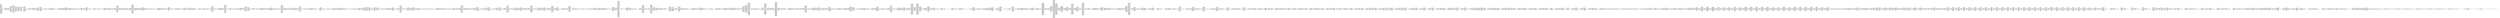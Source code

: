 digraph "graph.cfg.gv" {
	subgraph global {
		node [fontname=Courier fontsize=30.0 rank=same shape=box]
		block_0 [label="0: %00 = #0x1\l2: %01 = #0x40\l4: MSTORE(%01, %00)\l5: [NO_SSA] DUP1\l6: [NO_SSA] PUSH1\l8: [NO_SSA] PUSH1\la: [NO_SSA] DUP11\lb: [NO_SSA] PUSH20\l20: [NO_SSA] AND\l21: [NO_SSA] PUSH20\l36: [NO_SSA] AND\l37: [NO_SSA] DUP2\l38: [NO_SSA] MSTORE\l39: [NO_SSA] PUSH1\l3b: [NO_SSA] ADD\l3c: [NO_SSA] SWAP1\l3d: [NO_SSA] DUP2\l3e: [NO_SSA] MSTORE\l3f: [NO_SSA] PUSH1\l41: [NO_SSA] ADD\l42: [NO_SSA] PUSH1\l44: [NO_SSA] SHA3\l45: [NO_SSA] SLOAD\l46: [NO_SSA] DUP2\l47: [NO_SSA] MSTORE\l48: [NO_SSA] PUSH1\l4a: [NO_SSA] ADD\l4b: [NO_SSA] DUP9\l4c: [NO_SSA] PUSH20\l61: [NO_SSA] AND\l62: [NO_SSA] DUP2\l63: [NO_SSA] MSTORE\l64: [NO_SSA] PUSH1\l66: [NO_SSA] ADD\l67: [NO_SSA] DUP8\l68: [NO_SSA] DUP2\l69: [NO_SSA] MSTORE\l6a: [NO_SSA] POP\l6b: [NO_SSA] SWAP1\l6c: [NO_SSA] POP\l6d: [NO_SSA] PUSH2\l70: [NO_SSA] DUP8\l71: [NO_SSA] DUP3\l72: [NO_SSA] DUP8\l73: [NO_SSA] DUP8\l74: [NO_SSA] DUP8\l75: [NO_SSA] PUSH2\l78: [NO_SSA] JUMP\l"]
		block_79 [label="79: [NO_SSA] JUMPDEST\l7a: [NO_SSA] PUSH2\l7d: [NO_SSA] JUMPI\l"]
		block_7e [label="7e: [NO_SSA] PUSH1\l80: [NO_SSA] MLOAD\l81: [NO_SSA] PUSH32\la2: [NO_SSA] DUP2\la3: [NO_SSA] MSTORE\la4: [NO_SSA] PUSH1\la6: [NO_SSA] ADD\la7: [NO_SSA] PUSH2\laa: [NO_SSA] SWAP1\lab: [NO_SSA] PUSH2\lae: [NO_SSA] JUMP\l"]
		block_af [label="af: [NO_SSA] JUMPDEST\lb0: [NO_SSA] PUSH1\lb2: [NO_SSA] MLOAD\lb3: [NO_SSA] DUP1\lb4: [NO_SSA] SWAP2\lb5: [NO_SSA] SUB\lb6: [NO_SSA] SWAP1\lb7: [NO_SSA] REVERT\l"]
		block_b8 [label="b8: [NO_SSA] JUMPDEST\lb9: [NO_SSA] PUSH2\lbc: [NO_SSA] PUSH1\lbe: [NO_SSA] PUSH1\lc0: [NO_SSA] PUSH1\lc2: [NO_SSA] DUP11\lc3: [NO_SSA] PUSH20\ld8: [NO_SSA] AND\ld9: [NO_SSA] PUSH20\lee: [NO_SSA] AND\lef: [NO_SSA] DUP2\lf0: [NO_SSA] MSTORE\lf1: [NO_SSA] PUSH1\lf3: [NO_SSA] ADD\lf4: [NO_SSA] SWAP1\lf5: [NO_SSA] DUP2\lf6: [NO_SSA] MSTORE\lf7: [NO_SSA] PUSH1\lf9: [NO_SSA] ADD\lfa: [NO_SSA] PUSH1\lfc: [NO_SSA] SHA3\lfd: [NO_SSA] SLOAD\lfe: [NO_SSA] PUSH2\l101: [NO_SSA] SWAP1\l102: [NO_SSA] SWAP2\l103: [NO_SSA] SWAP1\l104: [NO_SSA] PUSH4\l109: [NO_SSA] AND\l10a: [NO_SSA] JUMP\l"]
		block_10b [label="10b: [NO_SSA] JUMPDEST\l10c: [NO_SSA] PUSH1\l10e: [NO_SSA] PUSH1\l110: [NO_SSA] DUP10\l111: [NO_SSA] PUSH20\l126: [NO_SSA] AND\l127: [NO_SSA] PUSH20\l13c: [NO_SSA] AND\l13d: [NO_SSA] DUP2\l13e: [NO_SSA] MSTORE\l13f: [NO_SSA] PUSH1\l141: [NO_SSA] ADD\l142: [NO_SSA] SWAP1\l143: [NO_SSA] DUP2\l144: [NO_SSA] MSTORE\l145: [NO_SSA] PUSH1\l147: [NO_SSA] ADD\l148: [NO_SSA] PUSH1\l14a: [NO_SSA] SHA3\l14b: [NO_SSA] DUP2\l14c: [NO_SSA] SWAP1\l14d: [NO_SSA] SSTORE\l14e: [NO_SSA] POP\l14f: [NO_SSA] PUSH32\l170: [NO_SSA] DUP8\l171: [NO_SSA] CALLER\l172: [NO_SSA] DUP9\l173: [NO_SSA] PUSH1\l175: [NO_SSA] MLOAD\l176: [NO_SSA] PUSH2\l179: [NO_SSA] SWAP4\l17a: [NO_SSA] SWAP3\l17b: [NO_SSA] SWAP2\l17c: [NO_SSA] SWAP1\l17d: [NO_SSA] PUSH2\l180: [NO_SSA] JUMP\l"]
		block_181 [label="181: [NO_SSA] JUMPDEST\l182: [NO_SSA] PUSH1\l184: [NO_SSA] MLOAD\l185: [NO_SSA] DUP1\l186: [NO_SSA] SWAP2\l187: [NO_SSA] SUB\l188: [NO_SSA] SWAP1\l189: [NO_SSA] LOG1\l18a: [NO_SSA] PUSH1\l18c: [NO_SSA] DUP1\l18d: [NO_SSA] ADDRESS\l18e: [NO_SSA] PUSH20\l1a3: [NO_SSA] AND\l1a4: [NO_SSA] DUP9\l1a5: [NO_SSA] DUP11\l1a6: [NO_SSA] PUSH1\l1a8: [NO_SSA] MLOAD\l1a9: [NO_SSA] PUSH1\l1ab: [NO_SSA] ADD\l1ac: [NO_SSA] PUSH2\l1af: [NO_SSA] SWAP3\l1b0: [NO_SSA] SWAP2\l1b1: [NO_SSA] SWAP1\l1b2: [NO_SSA] PUSH2\l1b5: [NO_SSA] JUMP\l"]
		block_1b6 [label="1b6: [NO_SSA] JUMPDEST\l1b7: [NO_SSA] PUSH1\l1b9: [NO_SSA] MLOAD\l1ba: [NO_SSA] PUSH1\l1bc: [NO_SSA] DUP2\l1bd: [NO_SSA] DUP4\l1be: [NO_SSA] SUB\l1bf: [NO_SSA] SUB\l1c0: [NO_SSA] DUP2\l1c1: [NO_SSA] MSTORE\l1c2: [NO_SSA] SWAP1\l1c3: [NO_SSA] PUSH1\l1c5: [NO_SSA] MSTORE\l1c6: [NO_SSA] PUSH1\l1c8: [NO_SSA] MLOAD\l1c9: [NO_SSA] PUSH2\l1cc: [NO_SSA] SWAP2\l1cd: [NO_SSA] SWAP1\l1ce: [NO_SSA] PUSH2\l1d1: [NO_SSA] JUMP\l"]
		block_1d2 [label="1d2: [NO_SSA] JUMPDEST\l1d3: [NO_SSA] PUSH1\l1d5: [NO_SSA] PUSH1\l1d7: [NO_SSA] MLOAD\l1d8: [NO_SSA] DUP1\l1d9: [NO_SSA] DUP4\l1da: [NO_SSA] SUB\l1db: [NO_SSA] DUP2\l1dc: [NO_SSA] PUSH1\l1de: [NO_SSA] DUP7\l1df: [NO_SSA] GAS\l1e0: [NO_SSA] CALL\l1e1: [NO_SSA] SWAP2\l1e2: [NO_SSA] POP\l1e3: [NO_SSA] POP\l1e4: [NO_SSA] RETURNDATASIZE\l1e5: [NO_SSA] DUP1\l1e6: [NO_SSA] PUSH1\l1e8: [NO_SSA] DUP2\l1e9: [NO_SSA] EQ\l1ea: [NO_SSA] PUSH2\l1ed: [NO_SSA] JUMPI\l"]
		block_1ee [label="1ee: [NO_SSA] PUSH1\l1f0: [NO_SSA] MLOAD\l1f1: [NO_SSA] SWAP2\l1f2: [NO_SSA] POP\l1f3: [NO_SSA] PUSH1\l1f5: [NO_SSA] NOT\l1f6: [NO_SSA] PUSH1\l1f8: [NO_SSA] RETURNDATASIZE\l1f9: [NO_SSA] ADD\l1fa: [NO_SSA] AND\l1fb: [NO_SSA] DUP3\l1fc: [NO_SSA] ADD\l1fd: [NO_SSA] PUSH1\l1ff: [NO_SSA] MSTORE\l200: [NO_SSA] RETURNDATASIZE\l201: [NO_SSA] DUP3\l202: [NO_SSA] MSTORE\l203: [NO_SSA] RETURNDATASIZE\l204: [NO_SSA] PUSH1\l206: [NO_SSA] PUSH1\l208: [NO_SSA] DUP5\l209: [NO_SSA] ADD\l20a: [NO_SSA] RETURNDATACOPY\l20b: [NO_SSA] PUSH2\l20e: [NO_SSA] JUMP\l"]
		block_20f [label="20f: [NO_SSA] JUMPDEST\l210: [NO_SSA] PUSH1\l212: [NO_SSA] SWAP2\l213: [NO_SSA] POP\l"]
		block_214 [label="214: [NO_SSA] JUMPDEST\l215: [NO_SSA] POP\l216: [NO_SSA] SWAP2\l217: [NO_SSA] POP\l218: [NO_SSA] SWAP2\l219: [NO_SSA] POP\l21a: [NO_SSA] DUP2\l21b: [NO_SSA] PUSH2\l21e: [NO_SSA] JUMPI\l"]
		block_21f [label="21f: [NO_SSA] PUSH1\l221: [NO_SSA] MLOAD\l222: [NO_SSA] PUSH32\l243: [NO_SSA] DUP2\l244: [NO_SSA] MSTORE\l245: [NO_SSA] PUSH1\l247: [NO_SSA] ADD\l248: [NO_SSA] PUSH2\l24b: [NO_SSA] SWAP1\l24c: [NO_SSA] PUSH2\l24f: [NO_SSA] JUMP\l"]
		block_250 [label="250: [NO_SSA] JUMPDEST\l251: [NO_SSA] PUSH1\l253: [NO_SSA] MLOAD\l254: [NO_SSA] DUP1\l255: [NO_SSA] SWAP2\l256: [NO_SSA] SUB\l257: [NO_SSA] SWAP1\l258: [NO_SSA] REVERT\l"]
		block_259 [label="259: [NO_SSA] JUMPDEST\l25a: [NO_SSA] DUP1\l25b: [NO_SSA] SWAP4\l25c: [NO_SSA] POP\l25d: [NO_SSA] POP\l25e: [NO_SSA] POP\l25f: [NO_SSA] POP\l260: [NO_SSA] SWAP6\l261: [NO_SSA] SWAP5\l262: [NO_SSA] POP\l263: [NO_SSA] POP\l264: [NO_SSA] POP\l265: [NO_SSA] POP\l266: [NO_SSA] POP\l267: [NO_SSA] JUMP\l"]
		block_268 [label="268: [NO_SSA] JUMPDEST\l269: [NO_SSA] PUSH1\l26b: [NO_SSA] MLOAD\l26c: [NO_SSA] DUP1\l26d: [NO_SSA] PUSH1\l26f: [NO_SSA] ADD\l270: [NO_SSA] PUSH1\l272: [NO_SSA] MSTORE\l273: [NO_SSA] DUP1\l274: [NO_SSA] PUSH1\l276: [NO_SSA] DUP2\l277: [NO_SSA] MSTORE\l278: [NO_SSA] PUSH1\l27a: [NO_SSA] ADD\l27b: [NO_SSA] PUSH32\l29c: [NO_SSA] DUP2\l29d: [NO_SSA] MSTORE\l29e: [NO_SSA] POP\l29f: [NO_SSA] DUP2\l2a0: [NO_SSA] JUMP\l"]
		block_2a1 [label="2a1: [NO_SSA] JUMPDEST\l2a2: [NO_SSA] PUSH2\l2a5: [NO_SSA] PUSH2\l2a8: [NO_SSA] JUMP\l"]
		block_2a9 [label="2a9: [NO_SSA] JUMPDEST\l2aa: [NO_SSA] PUSH20\l2bf: [NO_SSA] AND\l2c0: [NO_SSA] PUSH2\l2c3: [NO_SSA] PUSH2\l2c6: [NO_SSA] JUMP\l"]
		block_2c7 [label="2c7: [NO_SSA] JUMPDEST\l2c8: [NO_SSA] PUSH20\l2dd: [NO_SSA] AND\l2de: [NO_SSA] EQ\l2df: [NO_SSA] PUSH2\l2e2: [NO_SSA] JUMPI\l"]
		block_2e3 [label="2e3: [NO_SSA] PUSH1\l2e5: [NO_SSA] MLOAD\l2e6: [NO_SSA] PUSH32\l307: [NO_SSA] DUP2\l308: [NO_SSA] MSTORE\l309: [NO_SSA] PUSH1\l30b: [NO_SSA] ADD\l30c: [NO_SSA] PUSH2\l30f: [NO_SSA] SWAP1\l310: [NO_SSA] PUSH2\l313: [NO_SSA] JUMP\l"]
		block_314 [label="314: [NO_SSA] JUMPDEST\l315: [NO_SSA] PUSH1\l317: [NO_SSA] MLOAD\l318: [NO_SSA] DUP1\l319: [NO_SSA] SWAP2\l31a: [NO_SSA] SUB\l31b: [NO_SSA] SWAP1\l31c: [NO_SSA] REVERT\l"]
		block_31d [label="31d: [NO_SSA] JUMPDEST\l31e: [NO_SSA] PUSH1\l"]
		block_320 [label="320: [NO_SSA] JUMPDEST\l321: [NO_SSA] DUP2\l322: [NO_SSA] MLOAD\l323: [NO_SSA] DUP2\l324: [NO_SSA] LT\l325: [NO_SSA] ISZERO\l326: [NO_SSA] PUSH2\l329: [NO_SSA] JUMPI\l"]
		block_32a [label="32a: [NO_SSA] PUSH2\l32d: [NO_SSA] DUP5\l32e: [NO_SSA] DUP5\l32f: [NO_SSA] DUP4\l330: [NO_SSA] DUP2\l331: [NO_SSA] MLOAD\l332: [NO_SSA] DUP2\l333: [NO_SSA] LT\l334: [NO_SSA] PUSH2\l337: [NO_SSA] JUMPI\l"]
		block_338 [label="338: [NO_SSA] PUSH32\l359: [NO_SSA] PUSH1\l35b: [NO_SSA] MSTORE\l35c: [NO_SSA] PUSH1\l35e: [NO_SSA] PUSH1\l360: [NO_SSA] MSTORE\l361: [NO_SSA] PUSH1\l363: [NO_SSA] PUSH1\l365: [NO_SSA] REVERT\l"]
		block_366 [label="366: [NO_SSA] JUMPDEST\l367: [NO_SSA] PUSH1\l369: [NO_SSA] MUL\l36a: [NO_SSA] PUSH1\l36c: [NO_SSA] ADD\l36d: [NO_SSA] ADD\l36e: [NO_SSA] MLOAD\l36f: [NO_SSA] DUP5\l370: [NO_SSA] DUP5\l371: [NO_SSA] DUP2\l372: [NO_SSA] MLOAD\l373: [NO_SSA] DUP2\l374: [NO_SSA] LT\l375: [NO_SSA] PUSH2\l378: [NO_SSA] JUMPI\l"]
		block_379 [label="379: [NO_SSA] PUSH32\l39a: [NO_SSA] PUSH1\l39c: [NO_SSA] MSTORE\l39d: [NO_SSA] PUSH1\l39f: [NO_SSA] PUSH1\l3a1: [NO_SSA] MSTORE\l3a2: [NO_SSA] PUSH1\l3a4: [NO_SSA] PUSH1\l3a6: [NO_SSA] REVERT\l"]
		block_3a7 [label="3a7: [NO_SSA] JUMPDEST\l3a8: [NO_SSA] PUSH1\l3aa: [NO_SSA] MUL\l3ab: [NO_SSA] PUSH1\l3ad: [NO_SSA] ADD\l3ae: [NO_SSA] ADD\l3af: [NO_SSA] MLOAD\l3b0: [NO_SSA] PUSH2\l3b3: [NO_SSA] JUMP\l"]
		block_3b4 [label="3b4: [NO_SSA] JUMPDEST\l3b5: [NO_SSA] DUP1\l3b6: [NO_SSA] DUP1\l3b7: [NO_SSA] PUSH2\l3ba: [NO_SSA] SWAP1\l3bb: [NO_SSA] PUSH2\l3be: [NO_SSA] JUMP\l"]
		block_3bf [label="3bf: [NO_SSA] JUMPDEST\l3c0: [NO_SSA] SWAP2\l3c1: [NO_SSA] POP\l3c2: [NO_SSA] POP\l3c3: [NO_SSA] PUSH2\l3c6: [NO_SSA] JUMP\l"]
		block_3c7 [label="3c7: [NO_SSA] JUMPDEST\l3c8: [NO_SSA] POP\l3c9: [NO_SSA] POP\l3ca: [NO_SSA] POP\l3cb: [NO_SSA] POP\l3cc: [NO_SSA] JUMP\l"]
		block_3cd [label="3cd: [NO_SSA] JUMPDEST\l3ce: [NO_SSA] PUSH1\l3d0: [NO_SSA] PUSH1\l3d2: [NO_SSA] DUP1\l3d3: [NO_SSA] SLOAD\l3d4: [NO_SSA] SWAP1\l3d5: [NO_SSA] POP\l3d6: [NO_SSA] SWAP1\l3d7: [NO_SSA] POP\l3d8: [NO_SSA] SWAP1\l3d9: [NO_SSA] JUMP\l"]
		block_3da [label="3da: [NO_SSA] JUMPDEST\l3db: [NO_SSA] PUSH1\l3dd: [NO_SSA] PUSH1\l3df: [NO_SSA] SLOAD\l3e0: [NO_SSA] SWAP1\l3e1: [NO_SSA] POP\l3e2: [NO_SSA] SWAP1\l3e3: [NO_SSA] JUMP\l"]
		block_3e4 [label="3e4: [NO_SSA] JUMPDEST\l3e5: [NO_SSA] PUSH1\l3e7: [NO_SSA] PUSH1\l3e9: [NO_SSA] SWAP1\l3ea: [NO_SSA] SLOAD\l3eb: [NO_SSA] SWAP1\l3ec: [NO_SSA] PUSH2\l3ef: [NO_SSA] EXP\l3f0: [NO_SSA] SWAP1\l3f1: [NO_SSA] DIV\l3f2: [NO_SSA] PUSH20\l407: [NO_SSA] AND\l408: [NO_SSA] PUSH20\l41d: [NO_SSA] AND\l41e: [NO_SSA] PUSH2\l421: [NO_SSA] PUSH2\l424: [NO_SSA] JUMP\l"]
		block_425 [label="425: [NO_SSA] JUMPDEST\l426: [NO_SSA] PUSH20\l43b: [NO_SSA] AND\l43c: [NO_SSA] EQ\l43d: [NO_SSA] PUSH2\l440: [NO_SSA] JUMPI\l"]
		block_441 [label="441: [NO_SSA] PUSH1\l443: [NO_SSA] DUP1\l444: [NO_SSA] REVERT\l"]
		block_445 [label="445: [NO_SSA] JUMPDEST\l446: [NO_SSA] PUSH1\l448: [NO_SSA] SLOAD\l449: [NO_SSA] DUP3\l44a: [NO_SSA] GT\l44b: [NO_SSA] ISZERO\l44c: [NO_SSA] PUSH2\l44f: [NO_SSA] JUMPI\l"]
		block_450 [label="450: [NO_SSA] PUSH1\l452: [NO_SSA] DUP1\l453: [NO_SSA] REVERT\l"]
		block_454 [label="454: [NO_SSA] JUMPDEST\l455: [NO_SSA] PUSH2\l458: [NO_SSA] DUP4\l459: [NO_SSA] DUP4\l45a: [NO_SSA] PUSH2\l45d: [NO_SSA] JUMP\l"]
		block_45e [label="45e: [NO_SSA] JUMPDEST\l45f: [NO_SSA] PUSH2\l462: [NO_SSA] JUMPI\l"]
		block_463 [label="463: [NO_SSA] PUSH1\l465: [NO_SSA] MLOAD\l466: [NO_SSA] PUSH32\l487: [NO_SSA] DUP2\l488: [NO_SSA] MSTORE\l489: [NO_SSA] PUSH1\l48b: [NO_SSA] ADD\l48c: [NO_SSA] PUSH2\l48f: [NO_SSA] SWAP1\l490: [NO_SSA] PUSH2\l493: [NO_SSA] JUMP\l"]
		block_494 [label="494: [NO_SSA] JUMPDEST\l495: [NO_SSA] PUSH1\l497: [NO_SSA] MLOAD\l498: [NO_SSA] DUP1\l499: [NO_SSA] SWAP2\l49a: [NO_SSA] SUB\l49b: [NO_SSA] SWAP1\l49c: [NO_SSA] REVERT\l"]
		block_49d [label="49d: [NO_SSA] JUMPDEST\l49e: [NO_SSA] PUSH1\l4a0: [NO_SSA] PUSH1\l4a2: [NO_SSA] PUSH1\l4a4: [NO_SSA] DUP5\l4a5: [NO_SSA] PUSH2\l4a8: [NO_SSA] SWAP2\l4a9: [NO_SSA] SWAP1\l4aa: [NO_SSA] PUSH2\l4ad: [NO_SSA] JUMP\l"]
		block_4ae [label="4ae: [NO_SSA] JUMPDEST\l4af: [NO_SSA] DUP2\l4b0: [NO_SSA] SLOAD\l4b1: [NO_SSA] DUP2\l4b2: [NO_SSA] LT\l4b3: [NO_SSA] PUSH2\l4b6: [NO_SSA] JUMPI\l"]
		block_4b7 [label="4b7: [NO_SSA] PUSH32\l4d8: [NO_SSA] PUSH1\l4da: [NO_SSA] MSTORE\l4db: [NO_SSA] PUSH1\l4dd: [NO_SSA] PUSH1\l4df: [NO_SSA] MSTORE\l4e0: [NO_SSA] PUSH1\l4e2: [NO_SSA] PUSH1\l4e4: [NO_SSA] REVERT\l"]
		block_4e5 [label="4e5: [NO_SSA] JUMPDEST\l4e6: [NO_SSA] SWAP1\l4e7: [NO_SSA] PUSH1\l4e9: [NO_SSA] MSTORE\l4ea: [NO_SSA] PUSH1\l4ec: [NO_SSA] PUSH1\l4ee: [NO_SSA] SHA3\l4ef: [NO_SSA] SWAP1\l4f0: [NO_SSA] PUSH1\l4f2: [NO_SSA] SWAP2\l4f3: [NO_SSA] DUP3\l4f4: [NO_SSA] DUP3\l4f5: [NO_SSA] DIV\l4f6: [NO_SSA] ADD\l4f7: [NO_SSA] SWAP2\l4f8: [NO_SSA] SWAP1\l4f9: [NO_SSA] MOD\l4fa: [NO_SSA] PUSH1\l4fc: [NO_SSA] MUL\l4fd: [NO_SSA] SWAP1\l4fe: [NO_SSA] SLOAD\l4ff: [NO_SSA] SWAP1\l500: [NO_SSA] PUSH2\l503: [NO_SSA] EXP\l504: [NO_SSA] SWAP1\l505: [NO_SSA] DIV\l506: [NO_SSA] PUSH4\l50b: [NO_SSA] AND\l50c: [NO_SSA] PUSH4\l511: [NO_SSA] AND\l512: [NO_SSA] EQ\l513: [NO_SSA] PUSH2\l516: [NO_SSA] JUMPI\l"]
		block_517 [label="517: [NO_SSA] PUSH1\l519: [NO_SSA] MLOAD\l51a: [NO_SSA] PUSH32\l53b: [NO_SSA] DUP2\l53c: [NO_SSA] MSTORE\l53d: [NO_SSA] PUSH1\l53f: [NO_SSA] ADD\l540: [NO_SSA] PUSH2\l543: [NO_SSA] SWAP1\l544: [NO_SSA] PUSH2\l547: [NO_SSA] JUMP\l"]
		block_548 [label="548: [NO_SSA] JUMPDEST\l549: [NO_SSA] PUSH1\l54b: [NO_SSA] MLOAD\l54c: [NO_SSA] DUP1\l54d: [NO_SSA] SWAP2\l54e: [NO_SSA] SUB\l54f: [NO_SSA] SWAP1\l550: [NO_SSA] REVERT\l"]
		block_551 [label="551: [NO_SSA] JUMPDEST\l552: [NO_SSA] DUP1\l553: [NO_SSA] PUSH1\l555: [NO_SSA] PUSH1\l557: [NO_SSA] DUP5\l558: [NO_SSA] PUSH2\l55b: [NO_SSA] SWAP2\l55c: [NO_SSA] SWAP1\l55d: [NO_SSA] PUSH2\l560: [NO_SSA] JUMP\l"]
		block_561 [label="561: [NO_SSA] JUMPDEST\l562: [NO_SSA] DUP2\l563: [NO_SSA] SLOAD\l564: [NO_SSA] DUP2\l565: [NO_SSA] LT\l566: [NO_SSA] PUSH2\l569: [NO_SSA] JUMPI\l"]
		block_56a [label="56a: [NO_SSA] PUSH32\l58b: [NO_SSA] PUSH1\l58d: [NO_SSA] MSTORE\l58e: [NO_SSA] PUSH1\l590: [NO_SSA] PUSH1\l592: [NO_SSA] MSTORE\l593: [NO_SSA] PUSH1\l595: [NO_SSA] PUSH1\l597: [NO_SSA] REVERT\l"]
		block_598 [label="598: [NO_SSA] JUMPDEST\l599: [NO_SSA] SWAP1\l59a: [NO_SSA] PUSH1\l59c: [NO_SSA] MSTORE\l59d: [NO_SSA] PUSH1\l59f: [NO_SSA] PUSH1\l5a1: [NO_SSA] SHA3\l5a2: [NO_SSA] SWAP1\l5a3: [NO_SSA] PUSH1\l5a5: [NO_SSA] SWAP2\l5a6: [NO_SSA] DUP3\l5a7: [NO_SSA] DUP3\l5a8: [NO_SSA] DIV\l5a9: [NO_SSA] ADD\l5aa: [NO_SSA] SWAP2\l5ab: [NO_SSA] SWAP1\l5ac: [NO_SSA] MOD\l5ad: [NO_SSA] PUSH1\l5af: [NO_SSA] MUL\l5b0: [NO_SSA] PUSH2\l5b3: [NO_SSA] EXP\l5b4: [NO_SSA] DUP2\l5b5: [NO_SSA] SLOAD\l5b6: [NO_SSA] DUP2\l5b7: [NO_SSA] PUSH4\l5bc: [NO_SSA] MUL\l5bd: [NO_SSA] NOT\l5be: [NO_SSA] AND\l5bf: [NO_SSA] SWAP1\l5c0: [NO_SSA] DUP4\l5c1: [NO_SSA] PUSH4\l5c6: [NO_SSA] AND\l5c7: [NO_SSA] MUL\l5c8: [NO_SSA] OR\l5c9: [NO_SSA] SWAP1\l5ca: [NO_SSA] SSTORE\l5cb: [NO_SSA] POP\l5cc: [NO_SSA] PUSH2\l5cf: [NO_SSA] DUP2\l5d0: [NO_SSA] PUSH4\l5d5: [NO_SSA] AND\l5d6: [NO_SSA] GT\l5d7: [NO_SSA] ISZERO\l5d8: [NO_SSA] PUSH2\l5db: [NO_SSA] JUMPI\l"]
		block_5dc [label="5dc: [NO_SSA] DUP3\l5dd: [NO_SSA] PUSH20\l5f2: [NO_SSA] AND\l5f3: [NO_SSA] PUSH32\l614: [NO_SSA] DUP4\l615: [NO_SSA] PUSH2\l618: [NO_SSA] DUP5\l619: [NO_SSA] PUSH2\l61c: [NO_SSA] SWAP2\l61d: [NO_SSA] SWAP1\l61e: [NO_SSA] PUSH2\l621: [NO_SSA] JUMP\l"]
		block_622 [label="622: [NO_SSA] JUMPDEST\l623: [NO_SSA] PUSH1\l625: [NO_SSA] MLOAD\l626: [NO_SSA] PUSH2\l629: [NO_SSA] SWAP3\l62a: [NO_SSA] SWAP2\l62b: [NO_SSA] SWAP1\l62c: [NO_SSA] PUSH2\l62f: [NO_SSA] JUMP\l"]
		block_630 [label="630: [NO_SSA] JUMPDEST\l631: [NO_SSA] PUSH1\l633: [NO_SSA] MLOAD\l634: [NO_SSA] DUP1\l635: [NO_SSA] SWAP2\l636: [NO_SSA] SUB\l637: [NO_SSA] SWAP1\l638: [NO_SSA] LOG2\l639: [NO_SSA] PUSH2\l63c: [NO_SSA] JUMP\l"]
		block_63d [label="63d: [NO_SSA] JUMPDEST\l63e: [NO_SSA] DUP3\l63f: [NO_SSA] PUSH20\l654: [NO_SSA] AND\l655: [NO_SSA] PUSH32\l676: [NO_SSA] DUP4\l677: [NO_SSA] DUP4\l678: [NO_SSA] PUSH1\l67a: [NO_SSA] MLOAD\l67b: [NO_SSA] PUSH2\l67e: [NO_SSA] SWAP3\l67f: [NO_SSA] SWAP2\l680: [NO_SSA] SWAP1\l681: [NO_SSA] PUSH2\l684: [NO_SSA] JUMP\l"]
		block_685 [label="685: [NO_SSA] JUMPDEST\l686: [NO_SSA] PUSH1\l688: [NO_SSA] MLOAD\l689: [NO_SSA] DUP1\l68a: [NO_SSA] SWAP2\l68b: [NO_SSA] SUB\l68c: [NO_SSA] SWAP1\l68d: [NO_SSA] LOG2\l"]
		block_68e [label="68e: [NO_SSA] JUMPDEST\l68f: [NO_SSA] POP\l690: [NO_SSA] POP\l691: [NO_SSA] POP\l692: [NO_SSA] JUMP\l"]
		block_693 [label="693: [NO_SSA] JUMPDEST\l694: [NO_SSA] PUSH2\l697: [NO_SSA] PUSH2\l69a: [NO_SSA] PUSH2\l69d: [NO_SSA] JUMP\l"]
		block_69e [label="69e: [NO_SSA] JUMPDEST\l69f: [NO_SSA] DUP3\l6a0: [NO_SSA] PUSH2\l6a3: [NO_SSA] JUMP\l"]
		block_6a4 [label="6a4: [NO_SSA] JUMPDEST\l6a5: [NO_SSA] PUSH2\l6a8: [NO_SSA] JUMPI\l"]
		block_6a9 [label="6a9: [NO_SSA] PUSH1\l6ab: [NO_SSA] MLOAD\l6ac: [NO_SSA] PUSH32\l6cd: [NO_SSA] DUP2\l6ce: [NO_SSA] MSTORE\l6cf: [NO_SSA] PUSH1\l6d1: [NO_SSA] ADD\l6d2: [NO_SSA] PUSH2\l6d5: [NO_SSA] SWAP1\l6d6: [NO_SSA] PUSH2\l6d9: [NO_SSA] JUMP\l"]
		block_6da [label="6da: [NO_SSA] JUMPDEST\l6db: [NO_SSA] PUSH1\l6dd: [NO_SSA] MLOAD\l6de: [NO_SSA] DUP1\l6df: [NO_SSA] SWAP2\l6e0: [NO_SSA] SUB\l6e1: [NO_SSA] SWAP1\l6e2: [NO_SSA] REVERT\l"]
		block_6e3 [label="6e3: [NO_SSA] JUMPDEST\l6e4: [NO_SSA] PUSH2\l6e7: [NO_SSA] DUP4\l6e8: [NO_SSA] DUP4\l6e9: [NO_SSA] DUP4\l6ea: [NO_SSA] PUSH2\l6ed: [NO_SSA] JUMP\l"]
		block_6ee [label="6ee: [NO_SSA] JUMPDEST\l6ef: [NO_SSA] POP\l6f0: [NO_SSA] POP\l6f1: [NO_SSA] POP\l6f2: [NO_SSA] JUMP\l"]
		block_6f3 [label="6f3: [NO_SSA] JUMPDEST\l6f4: [NO_SSA] PUSH1\l6f6: [NO_SSA] PUSH1\l6f8: [NO_SSA] SWAP1\l6f9: [NO_SSA] SLOAD\l6fa: [NO_SSA] SWAP1\l6fb: [NO_SSA] PUSH2\l6fe: [NO_SSA] EXP\l6ff: [NO_SSA] SWAP1\l700: [NO_SSA] DIV\l701: [NO_SSA] PUSH20\l716: [NO_SSA] AND\l717: [NO_SSA] PUSH20\l72c: [NO_SSA] AND\l72d: [NO_SSA] PUSH2\l730: [NO_SSA] PUSH2\l733: [NO_SSA] JUMP\l"]
		block_734 [label="734: [NO_SSA] JUMPDEST\l735: [NO_SSA] PUSH20\l74a: [NO_SSA] AND\l74b: [NO_SSA] EQ\l74c: [NO_SSA] PUSH2\l74f: [NO_SSA] JUMPI\l"]
		block_750 [label="750: [NO_SSA] PUSH1\l752: [NO_SSA] DUP1\l753: [NO_SSA] REVERT\l"]
		block_754 [label="754: [NO_SSA] JUMPDEST\l755: [NO_SSA] PUSH1\l757: [NO_SSA] SLOAD\l758: [NO_SSA] PUSH2\l75b: [NO_SSA] DUP3\l75c: [NO_SSA] PUSH2\l75f: [NO_SSA] PUSH2\l762: [NO_SSA] JUMP\l"]
		block_763 [label="763: [NO_SSA] JUMPDEST\l764: [NO_SSA] PUSH2\l767: [NO_SSA] SWAP1\l768: [NO_SSA] SWAP2\l769: [NO_SSA] SWAP1\l76a: [NO_SSA] PUSH4\l76f: [NO_SSA] AND\l770: [NO_SSA] JUMP\l"]
		block_771 [label="771: [NO_SSA] JUMPDEST\l772: [NO_SSA] GT\l773: [NO_SSA] ISZERO\l774: [NO_SSA] PUSH2\l777: [NO_SSA] JUMPI\l"]
		block_778 [label="778: [NO_SSA] PUSH1\l77a: [NO_SSA] MLOAD\l77b: [NO_SSA] PUSH32\l79c: [NO_SSA] DUP2\l79d: [NO_SSA] MSTORE\l79e: [NO_SSA] PUSH1\l7a0: [NO_SSA] ADD\l7a1: [NO_SSA] PUSH2\l7a4: [NO_SSA] SWAP1\l7a5: [NO_SSA] PUSH2\l7a8: [NO_SSA] JUMP\l"]
		block_7a9 [label="7a9: [NO_SSA] JUMPDEST\l7aa: [NO_SSA] PUSH1\l7ac: [NO_SSA] MLOAD\l7ad: [NO_SSA] DUP1\l7ae: [NO_SSA] SWAP2\l7af: [NO_SSA] SUB\l7b0: [NO_SSA] SWAP1\l7b1: [NO_SSA] REVERT\l"]
		block_7b2 [label="7b2: [NO_SSA] JUMPDEST\l7b3: [NO_SSA] PUSH1\l7b5: [NO_SSA] PUSH20\l7ca: [NO_SSA] AND\l7cb: [NO_SSA] DUP3\l7cc: [NO_SSA] PUSH20\l7e1: [NO_SSA] AND\l7e2: [NO_SSA] EQ\l7e3: [NO_SSA] ISZERO\l7e4: [NO_SSA] PUSH2\l7e7: [NO_SSA] JUMPI\l"]
		block_7e8 [label="7e8: [NO_SSA] PUSH1\l7ea: [NO_SSA] MLOAD\l7eb: [NO_SSA] PUSH32\l80c: [NO_SSA] DUP2\l80d: [NO_SSA] MSTORE\l80e: [NO_SSA] PUSH1\l810: [NO_SSA] ADD\l811: [NO_SSA] PUSH2\l814: [NO_SSA] SWAP1\l815: [NO_SSA] PUSH2\l818: [NO_SSA] JUMP\l"]
		block_819 [label="819: [NO_SSA] JUMPDEST\l81a: [NO_SSA] PUSH1\l81c: [NO_SSA] MLOAD\l81d: [NO_SSA] DUP1\l81e: [NO_SSA] SWAP2\l81f: [NO_SSA] SUB\l820: [NO_SSA] SWAP1\l821: [NO_SSA] REVERT\l"]
		block_822 [label="822: [NO_SSA] JUMPDEST\l823: [NO_SSA] PUSH1\l"]
		block_825 [label="825: [NO_SSA] JUMPDEST\l826: [NO_SSA] DUP2\l827: [NO_SSA] DUP2\l828: [NO_SSA] LT\l829: [NO_SSA] ISZERO\l82a: [NO_SSA] PUSH2\l82d: [NO_SSA] JUMPI\l"]
		block_82e [label="82e: [NO_SSA] PUSH2\l831: [NO_SSA] DUP4\l832: [NO_SSA] PUSH2\l835: [NO_SSA] JUMP\l"]
		block_836 [label="836: [NO_SSA] JUMPDEST\l837: [NO_SSA] DUP1\l838: [NO_SSA] DUP1\l839: [NO_SSA] PUSH2\l83c: [NO_SSA] SWAP1\l83d: [NO_SSA] PUSH2\l840: [NO_SSA] JUMP\l"]
		block_841 [label="841: [NO_SSA] JUMPDEST\l842: [NO_SSA] SWAP2\l843: [NO_SSA] POP\l844: [NO_SSA] POP\l845: [NO_SSA] PUSH2\l848: [NO_SSA] JUMP\l"]
		block_849 [label="849: [NO_SSA] JUMPDEST\l84a: [NO_SSA] POP\l84b: [NO_SSA] POP\l84c: [NO_SSA] POP\l84d: [NO_SSA] JUMP\l"]
		block_84e [label="84e: [NO_SSA] JUMPDEST\l84f: [NO_SSA] PUSH1\l851: [NO_SSA] PUSH1\l853: [NO_SSA] PUSH1\l855: [NO_SSA] DUP4\l856: [NO_SSA] PUSH20\l86b: [NO_SSA] AND\l86c: [NO_SSA] PUSH20\l881: [NO_SSA] AND\l882: [NO_SSA] DUP2\l883: [NO_SSA] MSTORE\l884: [NO_SSA] PUSH1\l886: [NO_SSA] ADD\l887: [NO_SSA] SWAP1\l888: [NO_SSA] DUP2\l889: [NO_SSA] MSTORE\l88a: [NO_SSA] PUSH1\l88c: [NO_SSA] ADD\l88d: [NO_SSA] PUSH1\l88f: [NO_SSA] SHA3\l890: [NO_SSA] SLOAD\l891: [NO_SSA] SWAP1\l892: [NO_SSA] POP\l893: [NO_SSA] SWAP2\l894: [NO_SSA] SWAP1\l895: [NO_SSA] POP\l896: [NO_SSA] JUMP\l"]
		block_897 [label="897: [NO_SSA] JUMPDEST\l898: [NO_SSA] PUSH1\l89a: [NO_SSA] PUSH2\l89d: [NO_SSA] DUP4\l89e: [NO_SSA] PUSH2\l8a1: [NO_SSA] JUMP\l"]
		block_8a2 [label="8a2: [NO_SSA] JUMPDEST\l8a3: [NO_SSA] DUP3\l8a4: [NO_SSA] LT\l8a5: [NO_SSA] PUSH2\l8a8: [NO_SSA] JUMPI\l"]
		block_8a9 [label="8a9: [NO_SSA] PUSH1\l8ab: [NO_SSA] MLOAD\l8ac: [NO_SSA] PUSH32\l8cd: [NO_SSA] DUP2\l8ce: [NO_SSA] MSTORE\l8cf: [NO_SSA] PUSH1\l8d1: [NO_SSA] ADD\l8d2: [NO_SSA] PUSH2\l8d5: [NO_SSA] SWAP1\l8d6: [NO_SSA] PUSH2\l8d9: [NO_SSA] JUMP\l"]
		block_8da [label="8da: [NO_SSA] JUMPDEST\l8db: [NO_SSA] PUSH1\l8dd: [NO_SSA] MLOAD\l8de: [NO_SSA] DUP1\l8df: [NO_SSA] SWAP2\l8e0: [NO_SSA] SUB\l8e1: [NO_SSA] SWAP1\l8e2: [NO_SSA] REVERT\l"]
		block_8e3 [label="8e3: [NO_SSA] JUMPDEST\l8e4: [NO_SSA] PUSH1\l8e6: [NO_SSA] PUSH1\l8e8: [NO_SSA] DUP5\l8e9: [NO_SSA] PUSH20\l8fe: [NO_SSA] AND\l8ff: [NO_SSA] PUSH20\l914: [NO_SSA] AND\l915: [NO_SSA] DUP2\l916: [NO_SSA] MSTORE\l917: [NO_SSA] PUSH1\l919: [NO_SSA] ADD\l91a: [NO_SSA] SWAP1\l91b: [NO_SSA] DUP2\l91c: [NO_SSA] MSTORE\l91d: [NO_SSA] PUSH1\l91f: [NO_SSA] ADD\l920: [NO_SSA] PUSH1\l922: [NO_SSA] SHA3\l923: [NO_SSA] PUSH1\l925: [NO_SSA] DUP4\l926: [NO_SSA] DUP2\l927: [NO_SSA] MSTORE\l928: [NO_SSA] PUSH1\l92a: [NO_SSA] ADD\l92b: [NO_SSA] SWAP1\l92c: [NO_SSA] DUP2\l92d: [NO_SSA] MSTORE\l92e: [NO_SSA] PUSH1\l930: [NO_SSA] ADD\l931: [NO_SSA] PUSH1\l933: [NO_SSA] SHA3\l934: [NO_SSA] SLOAD\l935: [NO_SSA] SWAP1\l936: [NO_SSA] POP\l937: [NO_SSA] SWAP3\l938: [NO_SSA] SWAP2\l939: [NO_SSA] POP\l93a: [NO_SSA] POP\l93b: [NO_SSA] JUMP\l"]
		block_93c [label="93c: [NO_SSA] JUMPDEST\l93d: [NO_SSA] PUSH1\l93f: [NO_SSA] DUP1\l940: [NO_SSA] INVALID\l"]
		block_941 [label="941: [NO_SSA] SWAP1\l942: [NO_SSA] POP\l943: [NO_SSA] DUP1\l944: [NO_SSA] SWAP2\l945: [NO_SSA] POP\l946: [NO_SSA] POP\l947: [NO_SSA] SWAP1\l948: [NO_SSA] JUMP\l"]
		block_949 [label="949: [NO_SSA] JUMPDEST\l94a: [NO_SSA] PUSH2\l94d: [NO_SSA] PUSH2\l950: [NO_SSA] JUMP\l"]
		block_951 [label="951: [NO_SSA] JUMPDEST\l952: [NO_SSA] PUSH20\l967: [NO_SSA] AND\l968: [NO_SSA] PUSH2\l96b: [NO_SSA] PUSH2\l96e: [NO_SSA] JUMP\l"]
		block_96f [label="96f: [NO_SSA] JUMPDEST\l970: [NO_SSA] PUSH20\l985: [NO_SSA] AND\l986: [NO_SSA] EQ\l987: [NO_SSA] PUSH2\l98a: [NO_SSA] JUMPI\l"]
		block_98b [label="98b: [NO_SSA] PUSH1\l98d: [NO_SSA] MLOAD\l98e: [NO_SSA] PUSH32\l9af: [NO_SSA] DUP2\l9b0: [NO_SSA] MSTORE\l9b1: [NO_SSA] PUSH1\l9b3: [NO_SSA] ADD\l9b4: [NO_SSA] PUSH2\l9b7: [NO_SSA] SWAP1\l9b8: [NO_SSA] PUSH2\l9bb: [NO_SSA] JUMP\l"]
		block_9bc [label="9bc: [NO_SSA] JUMPDEST\l9bd: [NO_SSA] PUSH1\l9bf: [NO_SSA] MLOAD\l9c0: [NO_SSA] DUP1\l9c1: [NO_SSA] SWAP2\l9c2: [NO_SSA] SUB\l9c3: [NO_SSA] SWAP1\l9c4: [NO_SSA] REVERT\l"]
		block_9c5 [label="9c5: [NO_SSA] JUMPDEST\l9c6: [NO_SSA] DUP1\l9c7: [NO_SSA] PUSH1\l9c9: [NO_SSA] PUSH1\l9cb: [NO_SSA] PUSH2\l9ce: [NO_SSA] EXP\l9cf: [NO_SSA] DUP2\l9d0: [NO_SSA] SLOAD\l9d1: [NO_SSA] DUP2\l9d2: [NO_SSA] PUSH20\l9e7: [NO_SSA] MUL\l9e8: [NO_SSA] NOT\l9e9: [NO_SSA] AND\l9ea: [NO_SSA] SWAP1\l9eb: [NO_SSA] DUP4\l9ec: [NO_SSA] PUSH20\la01: [NO_SSA] AND\la02: [NO_SSA] MUL\la03: [NO_SSA] OR\la04: [NO_SSA] SWAP1\la05: [NO_SSA] SSTORE\la06: [NO_SSA] POP\la07: [NO_SSA] POP\la08: [NO_SSA] JUMP\l"]
		block_a09 [label="a09: [NO_SSA] JUMPDEST\la0a: [NO_SSA] PUSH2\la0d: [NO_SSA] DUP4\la0e: [NO_SSA] DUP4\la0f: [NO_SSA] DUP4\la10: [NO_SSA] PUSH1\la12: [NO_SSA] MLOAD\la13: [NO_SSA] DUP1\la14: [NO_SSA] PUSH1\la16: [NO_SSA] ADD\la17: [NO_SSA] PUSH1\la19: [NO_SSA] MSTORE\la1a: [NO_SSA] DUP1\la1b: [NO_SSA] PUSH1\la1d: [NO_SSA] DUP2\la1e: [NO_SSA] MSTORE\la1f: [NO_SSA] POP\la20: [NO_SSA] PUSH2\la23: [NO_SSA] JUMP\l"]
		block_a24 [label="a24: [NO_SSA] JUMPDEST\la25: [NO_SSA] POP\la26: [NO_SSA] POP\la27: [NO_SSA] POP\la28: [NO_SSA] JUMP\l"]
		block_a29 [label="a29: [NO_SSA] JUMPDEST\la2a: [NO_SSA] PUSH1\la2c: [NO_SSA] PUSH1\la2e: [NO_SSA] SLOAD\la2f: [NO_SSA] SWAP1\la30: [NO_SSA] POP\la31: [NO_SSA] SWAP1\la32: [NO_SSA] JUMP\l"]
		block_a33 [label="a33: [NO_SSA] JUMPDEST\la34: [NO_SSA] PUSH1\la36: [NO_SSA] PUSH2\la39: [NO_SSA] PUSH2\la3c: [NO_SSA] JUMP\l"]
		block_a3d [label="a3d: [NO_SSA] JUMPDEST\la3e: [NO_SSA] DUP3\la3f: [NO_SSA] LT\la40: [NO_SSA] PUSH2\la43: [NO_SSA] JUMPI\l"]
		block_a44 [label="a44: [NO_SSA] PUSH1\la46: [NO_SSA] MLOAD\la47: [NO_SSA] PUSH32\la68: [NO_SSA] DUP2\la69: [NO_SSA] MSTORE\la6a: [NO_SSA] PUSH1\la6c: [NO_SSA] ADD\la6d: [NO_SSA] PUSH2\la70: [NO_SSA] SWAP1\la71: [NO_SSA] PUSH2\la74: [NO_SSA] JUMP\l"]
		block_a75 [label="a75: [NO_SSA] JUMPDEST\la76: [NO_SSA] PUSH1\la78: [NO_SSA] MLOAD\la79: [NO_SSA] DUP1\la7a: [NO_SSA] SWAP2\la7b: [NO_SSA] SUB\la7c: [NO_SSA] SWAP1\la7d: [NO_SSA] REVERT\l"]
		block_a7e [label="a7e: [NO_SSA] JUMPDEST\la7f: [NO_SSA] PUSH1\la81: [NO_SSA] DUP3\la82: [NO_SSA] DUP2\la83: [NO_SSA] SLOAD\la84: [NO_SSA] DUP2\la85: [NO_SSA] LT\la86: [NO_SSA] PUSH2\la89: [NO_SSA] JUMPI\l"]
		block_a8a [label="a8a: [NO_SSA] PUSH32\laab: [NO_SSA] PUSH1\laad: [NO_SSA] MSTORE\laae: [NO_SSA] PUSH1\lab0: [NO_SSA] PUSH1\lab2: [NO_SSA] MSTORE\lab3: [NO_SSA] PUSH1\lab5: [NO_SSA] PUSH1\lab7: [NO_SSA] REVERT\l"]
		block_ab8 [label="ab8: [NO_SSA] JUMPDEST\lab9: [NO_SSA] SWAP1\laba: [NO_SSA] PUSH1\labc: [NO_SSA] MSTORE\labd: [NO_SSA] PUSH1\labf: [NO_SSA] PUSH1\lac1: [NO_SSA] SHA3\lac2: [NO_SSA] ADD\lac3: [NO_SSA] SLOAD\lac4: [NO_SSA] SWAP1\lac5: [NO_SSA] POP\lac6: [NO_SSA] SWAP2\lac7: [NO_SSA] SWAP1\lac8: [NO_SSA] POP\lac9: [NO_SSA] JUMP\l"]
		block_aca [label="aca: [NO_SSA] JUMPDEST\lacb: [NO_SSA] PUSH1\lacd: [NO_SSA] PUSH1\lacf: [NO_SSA] PUSH2\lad2: [NO_SSA] PUSH1\lad4: [NO_SSA] PUSH2\lad7: [NO_SSA] JUMP\l"]
		block_ad8 [label="ad8: [NO_SSA] JUMPDEST\lad9: [NO_SSA] PUSH2\ladc: [NO_SSA] SWAP2\ladd: [NO_SSA] SWAP1\lade: [NO_SSA] PUSH2\lae1: [NO_SSA] JUMP\l"]
		block_ae2 [label="ae2: [NO_SSA] JUMPDEST\lae3: [NO_SSA] SWAP1\lae4: [NO_SSA] POP\lae5: [NO_SSA] SWAP1\lae6: [NO_SSA] JUMP\l"]
		block_ae7 [label="ae7: [NO_SSA] JUMPDEST\lae8: [NO_SSA] PUSH1\laea: [NO_SSA] DUP1\laeb: [NO_SSA] PUSH1\laed: [NO_SSA] PUSH1\laef: [NO_SSA] DUP5\laf0: [NO_SSA] DUP2\laf1: [NO_SSA] MSTORE\laf2: [NO_SSA] PUSH1\laf4: [NO_SSA] ADD\laf5: [NO_SSA] SWAP1\laf6: [NO_SSA] DUP2\laf7: [NO_SSA] MSTORE\laf8: [NO_SSA] PUSH1\lafa: [NO_SSA] ADD\lafb: [NO_SSA] PUSH1\lafd: [NO_SSA] SHA3\lafe: [NO_SSA] PUSH1\lb00: [NO_SSA] SWAP1\lb01: [NO_SSA] SLOAD\lb02: [NO_SSA] SWAP1\lb03: [NO_SSA] PUSH2\lb06: [NO_SSA] EXP\lb07: [NO_SSA] SWAP1\lb08: [NO_SSA] DIV\lb09: [NO_SSA] PUSH20\lb1e: [NO_SSA] AND\lb1f: [NO_SSA] SWAP1\lb20: [NO_SSA] POP\lb21: [NO_SSA] PUSH1\lb23: [NO_SSA] PUSH20\lb38: [NO_SSA] AND\lb39: [NO_SSA] DUP2\lb3a: [NO_SSA] PUSH20\lb4f: [NO_SSA] AND\lb50: [NO_SSA] EQ\lb51: [NO_SSA] ISZERO\lb52: [NO_SSA] PUSH2\lb55: [NO_SSA] JUMPI\l"]
		block_b56 [label="b56: [NO_SSA] PUSH1\lb58: [NO_SSA] MLOAD\lb59: [NO_SSA] PUSH32\lb7a: [NO_SSA] DUP2\lb7b: [NO_SSA] MSTORE\lb7c: [NO_SSA] PUSH1\lb7e: [NO_SSA] ADD\lb7f: [NO_SSA] PUSH2\lb82: [NO_SSA] SWAP1\lb83: [NO_SSA] PUSH2\lb86: [NO_SSA] JUMP\l"]
		block_b87 [label="b87: [NO_SSA] JUMPDEST\lb88: [NO_SSA] PUSH1\lb8a: [NO_SSA] MLOAD\lb8b: [NO_SSA] DUP1\lb8c: [NO_SSA] SWAP2\lb8d: [NO_SSA] SUB\lb8e: [NO_SSA] SWAP1\lb8f: [NO_SSA] REVERT\l"]
		block_b90 [label="b90: [NO_SSA] JUMPDEST\lb91: [NO_SSA] DUP1\lb92: [NO_SSA] SWAP2\lb93: [NO_SSA] POP\lb94: [NO_SSA] POP\lb95: [NO_SSA] SWAP2\lb96: [NO_SSA] SWAP1\lb97: [NO_SSA] POP\lb98: [NO_SSA] JUMP\l"]
		block_b99 [label="b99: [NO_SSA] JUMPDEST\lb9a: [NO_SSA] PUSH1\lb9c: [NO_SSA] DUP1\lb9d: [NO_SSA] PUSH20\lbb2: [NO_SSA] AND\lbb3: [NO_SSA] DUP3\lbb4: [NO_SSA] PUSH20\lbc9: [NO_SSA] AND\lbca: [NO_SSA] EQ\lbcb: [NO_SSA] ISZERO\lbcc: [NO_SSA] PUSH2\lbcf: [NO_SSA] JUMPI\l"]
		block_bd0 [label="bd0: [NO_SSA] PUSH1\lbd2: [NO_SSA] MLOAD\lbd3: [NO_SSA] PUSH32\lbf4: [NO_SSA] DUP2\lbf5: [NO_SSA] MSTORE\lbf6: [NO_SSA] PUSH1\lbf8: [NO_SSA] ADD\lbf9: [NO_SSA] PUSH2\lbfc: [NO_SSA] SWAP1\lbfd: [NO_SSA] PUSH2\lc00: [NO_SSA] JUMP\l"]
		block_c01 [label="c01: [NO_SSA] JUMPDEST\lc02: [NO_SSA] PUSH1\lc04: [NO_SSA] MLOAD\lc05: [NO_SSA] DUP1\lc06: [NO_SSA] SWAP2\lc07: [NO_SSA] SUB\lc08: [NO_SSA] SWAP1\lc09: [NO_SSA] REVERT\l"]
		block_c0a [label="c0a: [NO_SSA] JUMPDEST\lc0b: [NO_SSA] PUSH1\lc0d: [NO_SSA] PUSH1\lc0f: [NO_SSA] DUP4\lc10: [NO_SSA] PUSH20\lc25: [NO_SSA] AND\lc26: [NO_SSA] PUSH20\lc3b: [NO_SSA] AND\lc3c: [NO_SSA] DUP2\lc3d: [NO_SSA] MSTORE\lc3e: [NO_SSA] PUSH1\lc40: [NO_SSA] ADD\lc41: [NO_SSA] SWAP1\lc42: [NO_SSA] DUP2\lc43: [NO_SSA] MSTORE\lc44: [NO_SSA] PUSH1\lc46: [NO_SSA] ADD\lc47: [NO_SSA] PUSH1\lc49: [NO_SSA] SHA3\lc4a: [NO_SSA] SLOAD\lc4b: [NO_SSA] SWAP1\lc4c: [NO_SSA] POP\lc4d: [NO_SSA] SWAP2\lc4e: [NO_SSA] SWAP1\lc4f: [NO_SSA] POP\lc50: [NO_SSA] JUMP\l"]
		block_c51 [label="c51: [NO_SSA] JUMPDEST\lc52: [NO_SSA] PUSH2\lc55: [NO_SSA] PUSH2\lc58: [NO_SSA] JUMP\l"]
		block_c59 [label="c59: [NO_SSA] JUMPDEST\lc5a: [NO_SSA] PUSH20\lc6f: [NO_SSA] AND\lc70: [NO_SSA] PUSH2\lc73: [NO_SSA] PUSH2\lc76: [NO_SSA] JUMP\l"]
		block_c77 [label="c77: [NO_SSA] JUMPDEST\lc78: [NO_SSA] PUSH20\lc8d: [NO_SSA] AND\lc8e: [NO_SSA] EQ\lc8f: [NO_SSA] PUSH2\lc92: [NO_SSA] JUMPI\l"]
		block_c93 [label="c93: [NO_SSA] PUSH1\lc95: [NO_SSA] MLOAD\lc96: [NO_SSA] PUSH32\lcb7: [NO_SSA] DUP2\lcb8: [NO_SSA] MSTORE\lcb9: [NO_SSA] PUSH1\lcbb: [NO_SSA] ADD\lcbc: [NO_SSA] PUSH2\lcbf: [NO_SSA] SWAP1\lcc0: [NO_SSA] PUSH2\lcc3: [NO_SSA] JUMP\l"]
		block_cc4 [label="cc4: [NO_SSA] JUMPDEST\lcc5: [NO_SSA] PUSH1\lcc7: [NO_SSA] MLOAD\lcc8: [NO_SSA] DUP1\lcc9: [NO_SSA] SWAP2\lcca: [NO_SSA] SUB\lccb: [NO_SSA] SWAP1\lccc: [NO_SSA] REVERT\l"]
		block_ccd [label="ccd: [NO_SSA] JUMPDEST\lcce: [NO_SSA] PUSH2\lcd1: [NO_SSA] PUSH1\lcd3: [NO_SSA] PUSH2\lcd6: [NO_SSA] JUMP\l"]
		block_cd7 [label="cd7: [NO_SSA] JUMPDEST\lcd8: [NO_SSA] JUMP\l"]
		block_cd9 [label="cd9: [NO_SSA] JUMPDEST\lcda: [NO_SSA] PUSH1\lcdc: [NO_SSA] PUSH1\lcde: [NO_SSA] SWAP1\lcdf: [NO_SSA] SLOAD\lce0: [NO_SSA] SWAP1\lce1: [NO_SSA] PUSH2\lce4: [NO_SSA] EXP\lce5: [NO_SSA] SWAP1\lce6: [NO_SSA] DIV\lce7: [NO_SSA] PUSH20\lcfc: [NO_SSA] AND\lcfd: [NO_SSA] PUSH20\ld12: [NO_SSA] AND\ld13: [NO_SSA] PUSH2\ld16: [NO_SSA] PUSH2\ld19: [NO_SSA] JUMP\l"]
		block_d1a [label="d1a: [NO_SSA] JUMPDEST\ld1b: [NO_SSA] PUSH20\ld30: [NO_SSA] AND\ld31: [NO_SSA] EQ\ld32: [NO_SSA] PUSH2\ld35: [NO_SSA] JUMPI\l"]
		block_d36 [label="d36: [NO_SSA] PUSH1\ld38: [NO_SSA] DUP1\ld39: [NO_SSA] REVERT\l"]
		block_d3a [label="d3a: [NO_SSA] JUMPDEST\ld3b: [NO_SSA] PUSH1\ld3d: [NO_SSA] SLOAD\ld3e: [NO_SSA] PUSH2\ld41: [NO_SSA] PUSH2\ld44: [NO_SSA] JUMP\l"]
		block_d45 [label="d45: [NO_SSA] JUMPDEST\ld46: [NO_SSA] LT\ld47: [NO_SSA] PUSH2\ld4a: [NO_SSA] JUMPI\l"]
		block_d4b [label="d4b: [NO_SSA] PUSH1\ld4d: [NO_SSA] MLOAD\ld4e: [NO_SSA] PUSH32\ld6f: [NO_SSA] DUP2\ld70: [NO_SSA] MSTORE\ld71: [NO_SSA] PUSH1\ld73: [NO_SSA] ADD\ld74: [NO_SSA] PUSH2\ld77: [NO_SSA] SWAP1\ld78: [NO_SSA] PUSH2\ld7b: [NO_SSA] JUMP\l"]
		block_d7c [label="d7c: [NO_SSA] JUMPDEST\ld7d: [NO_SSA] PUSH1\ld7f: [NO_SSA] MLOAD\ld80: [NO_SSA] DUP1\ld81: [NO_SSA] SWAP2\ld82: [NO_SSA] SUB\ld83: [NO_SSA] SWAP1\ld84: [NO_SSA] REVERT\l"]
		block_d85 [label="d85: [NO_SSA] JUMPDEST\ld86: [NO_SSA] PUSH1\ld88: [NO_SSA] PUSH20\ld9d: [NO_SSA] AND\ld9e: [NO_SSA] DUP2\ld9f: [NO_SSA] PUSH20\ldb4: [NO_SSA] AND\ldb5: [NO_SSA] EQ\ldb6: [NO_SSA] ISZERO\ldb7: [NO_SSA] PUSH2\ldba: [NO_SSA] JUMPI\l"]
		block_dbb [label="dbb: [NO_SSA] PUSH1\ldbd: [NO_SSA] MLOAD\ldbe: [NO_SSA] PUSH32\lddf: [NO_SSA] DUP2\lde0: [NO_SSA] MSTORE\lde1: [NO_SSA] PUSH1\lde3: [NO_SSA] ADD\lde4: [NO_SSA] PUSH2\lde7: [NO_SSA] SWAP1\lde8: [NO_SSA] PUSH2\ldeb: [NO_SSA] JUMP\l"]
		block_dec [label="dec: [NO_SSA] JUMPDEST\lded: [NO_SSA] PUSH1\ldef: [NO_SSA] MLOAD\ldf0: [NO_SSA] DUP1\ldf1: [NO_SSA] SWAP2\ldf2: [NO_SSA] SUB\ldf3: [NO_SSA] SWAP1\ldf4: [NO_SSA] REVERT\l"]
		block_df5 [label="df5: [NO_SSA] JUMPDEST\ldf6: [NO_SSA] PUSH2\ldf9: [NO_SSA] DUP2\ldfa: [NO_SSA] PUSH2\ldfd: [NO_SSA] JUMP\l"]
		block_dfe [label="dfe: [NO_SSA] JUMPDEST\ldff: [NO_SSA] POP\le00: [NO_SSA] JUMP\l"]
		block_e01 [label="e01: [NO_SSA] JUMPDEST\le02: [NO_SSA] PUSH2\le05: [NO_SSA] PUSH2\le08: [NO_SSA] JUMP\l"]
		block_e09 [label="e09: [NO_SSA] JUMPDEST\le0a: [NO_SSA] PUSH20\le1f: [NO_SSA] AND\le20: [NO_SSA] PUSH2\le23: [NO_SSA] PUSH2\le26: [NO_SSA] JUMP\l"]
		block_e27 [label="e27: [NO_SSA] JUMPDEST\le28: [NO_SSA] PUSH20\le3d: [NO_SSA] AND\le3e: [NO_SSA] EQ\le3f: [NO_SSA] PUSH2\le42: [NO_SSA] JUMPI\l"]
		block_e43 [label="e43: [NO_SSA] PUSH1\le45: [NO_SSA] MLOAD\le46: [NO_SSA] PUSH32\le67: [NO_SSA] DUP2\le68: [NO_SSA] MSTORE\le69: [NO_SSA] PUSH1\le6b: [NO_SSA] ADD\le6c: [NO_SSA] PUSH2\le6f: [NO_SSA] SWAP1\le70: [NO_SSA] PUSH2\le73: [NO_SSA] JUMP\l"]
		block_e74 [label="e74: [NO_SSA] JUMPDEST\le75: [NO_SSA] PUSH1\le77: [NO_SSA] MLOAD\le78: [NO_SSA] DUP1\le79: [NO_SSA] SWAP2\le7a: [NO_SSA] SUB\le7b: [NO_SSA] SWAP1\le7c: [NO_SSA] REVERT\l"]
		block_e7d [label="e7d: [NO_SSA] JUMPDEST\le7e: [NO_SSA] DUP3\le7f: [NO_SSA] PUSH1\le81: [NO_SSA] SWAP1\le82: [NO_SSA] DUP1\le83: [NO_SSA] MLOAD\le84: [NO_SSA] SWAP1\le85: [NO_SSA] PUSH1\le87: [NO_SSA] ADD\le88: [NO_SSA] SWAP1\le89: [NO_SSA] PUSH2\le8c: [NO_SSA] SWAP3\le8d: [NO_SSA] SWAP2\le8e: [NO_SSA] SWAP1\le8f: [NO_SSA] PUSH2\le92: [NO_SSA] JUMP\l"]
		block_e93 [label="e93: [NO_SSA] JUMPDEST\le94: [NO_SSA] POP\le95: [NO_SSA] DUP2\le96: [NO_SSA] PUSH1\le98: [NO_SSA] SWAP1\le99: [NO_SSA] DUP1\le9a: [NO_SSA] MLOAD\le9b: [NO_SSA] SWAP1\le9c: [NO_SSA] PUSH1\le9e: [NO_SSA] ADD\le9f: [NO_SSA] SWAP1\lea0: [NO_SSA] PUSH2\lea3: [NO_SSA] SWAP3\lea4: [NO_SSA] SWAP2\lea5: [NO_SSA] SWAP1\lea6: [NO_SSA] PUSH2\lea9: [NO_SSA] JUMP\l"]
		block_eaa [label="eaa: [NO_SSA] JUMPDEST\leab: [NO_SSA] POP\leac: [NO_SSA] DUP1\lead: [NO_SSA] PUSH1\leaf: [NO_SSA] SWAP1\leb0: [NO_SSA] DUP1\leb1: [NO_SSA] MLOAD\leb2: [NO_SSA] SWAP1\leb3: [NO_SSA] PUSH1\leb5: [NO_SSA] ADD\leb6: [NO_SSA] SWAP1\leb7: [NO_SSA] PUSH2\leba: [NO_SSA] SWAP3\lebb: [NO_SSA] SWAP2\lebc: [NO_SSA] SWAP1\lebd: [NO_SSA] PUSH2\lec0: [NO_SSA] JUMP\l"]
		block_ec1 [label="ec1: [NO_SSA] JUMPDEST\lec2: [NO_SSA] POP\lec3: [NO_SSA] POP\lec4: [NO_SSA] POP\lec5: [NO_SSA] POP\lec6: [NO_SSA] JUMP\l"]
		block_ec7 [label="ec7: [NO_SSA] JUMPDEST\lec8: [NO_SSA] PUSH1\leca: [NO_SSA] PUSH1\lecc: [NO_SSA] PUSH1\lece: [NO_SSA] SWAP1\lecf: [NO_SSA] SLOAD\led0: [NO_SSA] SWAP1\led1: [NO_SSA] PUSH2\led4: [NO_SSA] EXP\led5: [NO_SSA] SWAP1\led6: [NO_SSA] DIV\led7: [NO_SSA] PUSH20\leec: [NO_SSA] AND\leed: [NO_SSA] SWAP1\leee: [NO_SSA] POP\leef: [NO_SSA] SWAP1\lef0: [NO_SSA] JUMP\l"]
		block_ef1 [label="ef1: [NO_SSA] JUMPDEST\lef2: [NO_SSA] PUSH1\lef4: [NO_SSA] PUSH1\lef6: [NO_SSA] SWAP1\lef7: [NO_SSA] SLOAD\lef8: [NO_SSA] SWAP1\lef9: [NO_SSA] PUSH2\lefc: [NO_SSA] EXP\lefd: [NO_SSA] SWAP1\lefe: [NO_SSA] DIV\leff: [NO_SSA] PUSH20\lf14: [NO_SSA] AND\lf15: [NO_SSA] DUP2\lf16: [NO_SSA] JUMP\l"]
		block_f17 [label="f17: [NO_SSA] JUMPDEST\lf18: [NO_SSA] PUSH2\lf1b: [NO_SSA] PUSH2\lf1e: [NO_SSA] JUMP\l"]
		block_f1f [label="f1f: [NO_SSA] JUMPDEST\lf20: [NO_SSA] PUSH20\lf35: [NO_SSA] AND\lf36: [NO_SSA] PUSH2\lf39: [NO_SSA] PUSH2\lf3c: [NO_SSA] JUMP\l"]
		block_f3d [label="f3d: [NO_SSA] JUMPDEST\lf3e: [NO_SSA] PUSH20\lf53: [NO_SSA] AND\lf54: [NO_SSA] EQ\lf55: [NO_SSA] PUSH2\lf58: [NO_SSA] JUMPI\l"]
		block_f59 [label="f59: [NO_SSA] PUSH1\lf5b: [NO_SSA] MLOAD\lf5c: [NO_SSA] PUSH32\lf7d: [NO_SSA] DUP2\lf7e: [NO_SSA] MSTORE\lf7f: [NO_SSA] PUSH1\lf81: [NO_SSA] ADD\lf82: [NO_SSA] PUSH2\lf85: [NO_SSA] SWAP1\lf86: [NO_SSA] PUSH2\lf89: [NO_SSA] JUMP\l"]
		block_f8a [label="f8a: [NO_SSA] JUMPDEST\lf8b: [NO_SSA] PUSH1\lf8d: [NO_SSA] MLOAD\lf8e: [NO_SSA] DUP1\lf8f: [NO_SSA] SWAP2\lf90: [NO_SSA] SUB\lf91: [NO_SSA] SWAP1\lf92: [NO_SSA] REVERT\l"]
		block_f93 [label="f93: [NO_SSA] JUMPDEST\lf94: [NO_SSA] DUP1\lf95: [NO_SSA] PUSH1\lf97: [NO_SSA] SWAP1\lf98: [NO_SSA] DUP1\lf99: [NO_SSA] MLOAD\lf9a: [NO_SSA] SWAP1\lf9b: [NO_SSA] PUSH1\lf9d: [NO_SSA] ADD\lf9e: [NO_SSA] SWAP1\lf9f: [NO_SSA] PUSH2\lfa2: [NO_SSA] SWAP3\lfa3: [NO_SSA] SWAP2\lfa4: [NO_SSA] SWAP1\lfa5: [NO_SSA] PUSH2\lfa8: [NO_SSA] JUMP\l"]
		block_fa9 [label="fa9: [NO_SSA] JUMPDEST\lfaa: [NO_SSA] POP\lfab: [NO_SSA] POP\lfac: [NO_SSA] JUMP\l"]
		block_fad [label="fad: [NO_SSA] JUMPDEST\lfae: [NO_SSA] PUSH1\lfb0: [NO_SSA] PUSH1\lfb2: [NO_SSA] DUP1\lfb3: [NO_SSA] SLOAD\lfb4: [NO_SSA] PUSH2\lfb7: [NO_SSA] SWAP1\lfb8: [NO_SSA] PUSH2\lfbb: [NO_SSA] JUMP\l"]
		block_fbc [label="fbc: [NO_SSA] JUMPDEST\lfbd: [NO_SSA] DUP1\lfbe: [NO_SSA] PUSH1\lfc0: [NO_SSA] ADD\lfc1: [NO_SSA] PUSH1\lfc3: [NO_SSA] DUP1\lfc4: [NO_SSA] SWAP2\lfc5: [NO_SSA] DIV\lfc6: [NO_SSA] MUL\lfc7: [NO_SSA] PUSH1\lfc9: [NO_SSA] ADD\lfca: [NO_SSA] PUSH1\lfcc: [NO_SSA] MLOAD\lfcd: [NO_SSA] SWAP1\lfce: [NO_SSA] DUP2\lfcf: [NO_SSA] ADD\lfd0: [NO_SSA] PUSH1\lfd2: [NO_SSA] MSTORE\lfd3: [NO_SSA] DUP1\lfd4: [NO_SSA] SWAP3\lfd5: [NO_SSA] SWAP2\lfd6: [NO_SSA] SWAP1\lfd7: [NO_SSA] DUP2\lfd8: [NO_SSA] DUP2\lfd9: [NO_SSA] MSTORE\lfda: [NO_SSA] PUSH1\lfdc: [NO_SSA] ADD\lfdd: [NO_SSA] DUP3\lfde: [NO_SSA] DUP1\lfdf: [NO_SSA] SLOAD\lfe0: [NO_SSA] PUSH2\lfe3: [NO_SSA] SWAP1\lfe4: [NO_SSA] PUSH2\lfe7: [NO_SSA] JUMP\l"]
		block_fe8 [label="fe8: [NO_SSA] JUMPDEST\lfe9: [NO_SSA] DUP1\lfea: [NO_SSA] ISZERO\lfeb: [NO_SSA] PUSH2\lfee: [NO_SSA] JUMPI\l"]
		block_fef [label="fef: [NO_SSA] DUP1\lff0: [NO_SSA] PUSH1\lff2: [NO_SSA] LT\lff3: [NO_SSA] PUSH2\lff6: [NO_SSA] JUMPI\l"]
		block_ff7 [label="ff7: [NO_SSA] PUSH2\lffa: [NO_SSA] DUP1\lffb: [NO_SSA] DUP4\lffc: [NO_SSA] SLOAD\lffd: [NO_SSA] DIV\lffe: [NO_SSA] MUL\lfff: [NO_SSA] DUP4\l1000: [NO_SSA] MSTORE\l1001: [NO_SSA] SWAP2\l1002: [NO_SSA] PUSH1\l1004: [NO_SSA] ADD\l1005: [NO_SSA] SWAP2\l1006: [NO_SSA] PUSH2\l1009: [NO_SSA] JUMP\l"]
		block_100a [label="100a: [NO_SSA] JUMPDEST\l100b: [NO_SSA] DUP3\l100c: [NO_SSA] ADD\l100d: [NO_SSA] SWAP2\l100e: [NO_SSA] SWAP1\l100f: [NO_SSA] PUSH1\l1011: [NO_SSA] MSTORE\l1012: [NO_SSA] PUSH1\l1014: [NO_SSA] PUSH1\l1016: [NO_SSA] SHA3\l1017: [NO_SSA] SWAP1\l"]
		block_1018 [label="1018: [NO_SSA] JUMPDEST\l1019: [NO_SSA] DUP2\l101a: [NO_SSA] SLOAD\l101b: [NO_SSA] DUP2\l101c: [NO_SSA] MSTORE\l101d: [NO_SSA] SWAP1\l101e: [NO_SSA] PUSH1\l1020: [NO_SSA] ADD\l1021: [NO_SSA] SWAP1\l1022: [NO_SSA] PUSH1\l1024: [NO_SSA] ADD\l1025: [NO_SSA] DUP1\l1026: [NO_SSA] DUP4\l1027: [NO_SSA] GT\l1028: [NO_SSA] PUSH2\l102b: [NO_SSA] JUMPI\l"]
		block_102c [label="102c: [NO_SSA] DUP3\l102d: [NO_SSA] SWAP1\l102e: [NO_SSA] SUB\l102f: [NO_SSA] PUSH1\l1031: [NO_SSA] AND\l1032: [NO_SSA] DUP3\l1033: [NO_SSA] ADD\l1034: [NO_SSA] SWAP2\l"]
		block_1035 [label="1035: [NO_SSA] JUMPDEST\l1036: [NO_SSA] POP\l1037: [NO_SSA] POP\l1038: [NO_SSA] POP\l1039: [NO_SSA] POP\l103a: [NO_SSA] POP\l103b: [NO_SSA] SWAP1\l103c: [NO_SSA] POP\l103d: [NO_SSA] SWAP1\l103e: [NO_SSA] JUMP\l"]
		block_103f [label="103f: [NO_SSA] JUMPDEST\l1040: [NO_SSA] PUSH2\l1043: [NO_SSA] PUSH2\l1046: [NO_SSA] PUSH2\l1049: [NO_SSA] JUMP\l"]
		block_104a [label="104a: [NO_SSA] JUMPDEST\l104b: [NO_SSA] DUP4\l104c: [NO_SSA] DUP4\l104d: [NO_SSA] PUSH2\l1050: [NO_SSA] JUMP\l"]
		block_1051 [label="1051: [NO_SSA] JUMPDEST\l1052: [NO_SSA] POP\l1053: [NO_SSA] POP\l1054: [NO_SSA] JUMP\l"]
		block_1055 [label="1055: [NO_SSA] JUMPDEST\l1056: [NO_SSA] PUSH2\l1059: [NO_SSA] PUSH2\l105c: [NO_SSA] PUSH2\l105f: [NO_SSA] JUMP\l"]
		block_1060 [label="1060: [NO_SSA] JUMPDEST\l1061: [NO_SSA] DUP4\l1062: [NO_SSA] PUSH2\l1065: [NO_SSA] JUMP\l"]
		block_1066 [label="1066: [NO_SSA] JUMPDEST\l1067: [NO_SSA] PUSH2\l106a: [NO_SSA] JUMPI\l"]
		block_106b [label="106b: [NO_SSA] PUSH1\l106d: [NO_SSA] MLOAD\l106e: [NO_SSA] PUSH32\l108f: [NO_SSA] DUP2\l1090: [NO_SSA] MSTORE\l1091: [NO_SSA] PUSH1\l1093: [NO_SSA] ADD\l1094: [NO_SSA] PUSH2\l1097: [NO_SSA] SWAP1\l1098: [NO_SSA] PUSH2\l109b: [NO_SSA] JUMP\l"]
		block_109c [label="109c: [NO_SSA] JUMPDEST\l109d: [NO_SSA] PUSH1\l109f: [NO_SSA] MLOAD\l10a0: [NO_SSA] DUP1\l10a1: [NO_SSA] SWAP2\l10a2: [NO_SSA] SUB\l10a3: [NO_SSA] SWAP1\l10a4: [NO_SSA] REVERT\l"]
		block_10a5 [label="10a5: [NO_SSA] JUMPDEST\l10a6: [NO_SSA] PUSH2\l10a9: [NO_SSA] DUP5\l10aa: [NO_SSA] DUP5\l10ab: [NO_SSA] DUP5\l10ac: [NO_SSA] DUP5\l10ad: [NO_SSA] PUSH2\l10b0: [NO_SSA] JUMP\l"]
		block_10b1 [label="10b1: [NO_SSA] JUMPDEST\l10b2: [NO_SSA] POP\l10b3: [NO_SSA] POP\l10b4: [NO_SSA] POP\l10b5: [NO_SSA] POP\l10b6: [NO_SSA] JUMP\l"]
		block_10b7 [label="10b7: [NO_SSA] JUMPDEST\l10b8: [NO_SSA] PUSH1\l10ba: [NO_SSA] PUSH2\l10bd: [NO_SSA] PUSH2\l10c0: [NO_SSA] JUMP\l"]
		block_10c1 [label="10c1: [NO_SSA] JUMPDEST\l10c2: [NO_SSA] SWAP1\l10c3: [NO_SSA] POP\l10c4: [NO_SSA] SWAP1\l10c5: [NO_SSA] JUMP\l"]
		block_10c6 [label="10c6: [NO_SSA] JUMPDEST\l10c7: [NO_SSA] PUSH1\l10c9: [NO_SSA] PUSH1\l10cb: [NO_SSA] PUSH1\l10cd: [NO_SSA] PUSH1\l10cf: [NO_SSA] DUP5\l10d0: [NO_SSA] PUSH2\l10d3: [NO_SSA] SWAP2\l10d4: [NO_SSA] SWAP1\l10d5: [NO_SSA] PUSH2\l10d8: [NO_SSA] JUMP\l"]
		block_10d9 [label="10d9: [NO_SSA] JUMPDEST\l10da: [NO_SSA] DUP2\l10db: [NO_SSA] SLOAD\l10dc: [NO_SSA] DUP2\l10dd: [NO_SSA] LT\l10de: [NO_SSA] PUSH2\l10e1: [NO_SSA] JUMPI\l"]
		block_10e2 [label="10e2: [NO_SSA] PUSH32\l1103: [NO_SSA] PUSH1\l1105: [NO_SSA] MSTORE\l1106: [NO_SSA] PUSH1\l1108: [NO_SSA] PUSH1\l110a: [NO_SSA] MSTORE\l110b: [NO_SSA] PUSH1\l110d: [NO_SSA] PUSH1\l110f: [NO_SSA] REVERT\l"]
		block_1110 [label="1110: [NO_SSA] JUMPDEST\l1111: [NO_SSA] SWAP1\l1112: [NO_SSA] PUSH1\l1114: [NO_SSA] MSTORE\l1115: [NO_SSA] PUSH1\l1117: [NO_SSA] PUSH1\l1119: [NO_SSA] SHA3\l111a: [NO_SSA] SWAP1\l111b: [NO_SSA] PUSH1\l111d: [NO_SSA] SWAP2\l111e: [NO_SSA] DUP3\l111f: [NO_SSA] DUP3\l1120: [NO_SSA] DIV\l1121: [NO_SSA] ADD\l1122: [NO_SSA] SWAP2\l1123: [NO_SSA] SWAP1\l1124: [NO_SSA] MOD\l1125: [NO_SSA] PUSH1\l1127: [NO_SSA] MUL\l1128: [NO_SSA] SWAP1\l1129: [NO_SSA] SLOAD\l112a: [NO_SSA] SWAP1\l112b: [NO_SSA] PUSH2\l112e: [NO_SSA] EXP\l112f: [NO_SSA] SWAP1\l1130: [NO_SSA] DIV\l1131: [NO_SSA] PUSH4\l1136: [NO_SSA] AND\l1137: [NO_SSA] SWAP1\l1138: [NO_SSA] POP\l1139: [NO_SSA] PUSH1\l113b: [NO_SSA] DUP2\l113c: [NO_SSA] PUSH4\l1141: [NO_SSA] AND\l1142: [NO_SSA] EQ\l1143: [NO_SSA] PUSH2\l1146: [NO_SSA] JUMPI\l"]
		block_1147 [label="1147: [NO_SSA] PUSH2\l114a: [NO_SSA] DUP2\l114b: [NO_SSA] PUSH4\l1150: [NO_SSA] AND\l1151: [NO_SSA] GT\l1152: [NO_SSA] ISZERO\l1153: [NO_SSA] PUSH2\l1156: [NO_SSA] JUMPI\l"]
		block_1157 [label="1157: [NO_SSA] PUSH1\l1159: [NO_SSA] PUSH2\l115c: [NO_SSA] DUP3\l115d: [NO_SSA] PUSH4\l1162: [NO_SSA] AND\l1163: [NO_SSA] PUSH2\l1166: [NO_SSA] PUSH2\l1169: [NO_SSA] JUMP\l"]
		block_116a [label="116a: [NO_SSA] JUMPDEST\l116b: [NO_SSA] SWAP1\l116c: [NO_SSA] POP\l116d: [NO_SSA] PUSH2\l1170: [NO_SSA] PUSH2\l1173: [NO_SSA] JUMP\l"]
		block_1174 [label="1174: [NO_SSA] JUMPDEST\l1175: [NO_SSA] PUSH2\l1178: [NO_SSA] DUP3\l1179: [NO_SSA] PUSH4\l117e: [NO_SSA] AND\l117f: [NO_SSA] PUSH2\l1182: [NO_SSA] JUMP\l"]
		block_1183 [label="1183: [NO_SSA] JUMPDEST\l1184: [NO_SSA] PUSH1\l1186: [NO_SSA] MLOAD\l1187: [NO_SSA] PUSH1\l1189: [NO_SSA] ADD\l118a: [NO_SSA] PUSH2\l118d: [NO_SSA] SWAP3\l118e: [NO_SSA] SWAP2\l118f: [NO_SSA] SWAP1\l1190: [NO_SSA] PUSH2\l1193: [NO_SSA] JUMP\l"]
		block_1194 [label="1194: [NO_SSA] JUMPDEST\l1195: [NO_SSA] PUSH1\l1197: [NO_SSA] MLOAD\l1198: [NO_SSA] PUSH1\l119a: [NO_SSA] DUP2\l119b: [NO_SSA] DUP4\l119c: [NO_SSA] SUB\l119d: [NO_SSA] SUB\l119e: [NO_SSA] DUP2\l119f: [NO_SSA] MSTORE\l11a0: [NO_SSA] SWAP1\l11a1: [NO_SSA] PUSH1\l11a3: [NO_SSA] MSTORE\l11a4: [NO_SSA] SWAP3\l11a5: [NO_SSA] POP\l11a6: [NO_SSA] POP\l11a7: [NO_SSA] POP\l11a8: [NO_SSA] PUSH2\l11ab: [NO_SSA] JUMP\l"]
		block_11ac [label="11ac: [NO_SSA] JUMPDEST\l11ad: [NO_SSA] PUSH2\l11b0: [NO_SSA] PUSH2\l11b3: [NO_SSA] JUMP\l"]
		block_11b4 [label="11b4: [NO_SSA] JUMPDEST\l11b5: [NO_SSA] PUSH2\l11b8: [NO_SSA] DUP3\l11b9: [NO_SSA] PUSH4\l11be: [NO_SSA] AND\l11bf: [NO_SSA] PUSH2\l11c2: [NO_SSA] JUMP\l"]
		block_11c3 [label="11c3: [NO_SSA] JUMPDEST\l11c4: [NO_SSA] PUSH1\l11c6: [NO_SSA] MLOAD\l11c7: [NO_SSA] PUSH1\l11c9: [NO_SSA] ADD\l11ca: [NO_SSA] PUSH2\l11cd: [NO_SSA] SWAP3\l11ce: [NO_SSA] SWAP2\l11cf: [NO_SSA] SWAP1\l11d0: [NO_SSA] PUSH2\l11d3: [NO_SSA] JUMP\l"]
		block_11d4 [label="11d4: [NO_SSA] JUMPDEST\l11d5: [NO_SSA] PUSH1\l11d7: [NO_SSA] MLOAD\l11d8: [NO_SSA] PUSH1\l11da: [NO_SSA] DUP2\l11db: [NO_SSA] DUP4\l11dc: [NO_SSA] SUB\l11dd: [NO_SSA] SUB\l11de: [NO_SSA] DUP2\l11df: [NO_SSA] MSTORE\l11e0: [NO_SSA] SWAP1\l11e1: [NO_SSA] PUSH1\l11e3: [NO_SSA] MSTORE\l11e4: [NO_SSA] SWAP2\l11e5: [NO_SSA] POP\l11e6: [NO_SSA] POP\l11e7: [NO_SSA] PUSH2\l11ea: [NO_SSA] JUMP\l"]
		block_11eb [label="11eb: [NO_SSA] JUMPDEST\l11ec: [NO_SSA] PUSH2\l11ef: [NO_SSA] PUSH2\l11f2: [NO_SSA] JUMP\l"]
		block_11f3 [label="11f3: [NO_SSA] JUMPDEST\l11f4: [NO_SSA] PUSH2\l11f7: [NO_SSA] DUP5\l11f8: [NO_SSA] PUSH2\l11fb: [NO_SSA] JUMP\l"]
		block_11fc [label="11fc: [NO_SSA] JUMPDEST\l11fd: [NO_SSA] PUSH1\l11ff: [NO_SSA] MLOAD\l1200: [NO_SSA] PUSH1\l1202: [NO_SSA] ADD\l1203: [NO_SSA] PUSH2\l1206: [NO_SSA] SWAP3\l1207: [NO_SSA] SWAP2\l1208: [NO_SSA] SWAP1\l1209: [NO_SSA] PUSH2\l120c: [NO_SSA] JUMP\l"]
		block_120d [label="120d: [NO_SSA] JUMPDEST\l120e: [NO_SSA] PUSH1\l1210: [NO_SSA] MLOAD\l1211: [NO_SSA] PUSH1\l1213: [NO_SSA] DUP2\l1214: [NO_SSA] DUP4\l1215: [NO_SSA] SUB\l1216: [NO_SSA] SUB\l1217: [NO_SSA] DUP2\l1218: [NO_SSA] MSTORE\l1219: [NO_SSA] SWAP1\l121a: [NO_SSA] PUSH1\l121c: [NO_SSA] MSTORE\l121d: [NO_SSA] SWAP2\l121e: [NO_SSA] POP\l121f: [NO_SSA] POP\l"]
		block_1220 [label="1220: [NO_SSA] JUMPDEST\l1221: [NO_SSA] SWAP2\l1222: [NO_SSA] SWAP1\l1223: [NO_SSA] POP\l1224: [NO_SSA] JUMP\l"]
		block_1225 [label="1225: [NO_SSA] JUMPDEST\l1226: [NO_SSA] PUSH1\l1228: [NO_SSA] PUSH1\l122a: [NO_SSA] DUP1\l122b: [NO_SSA] SLOAD\l122c: [NO_SSA] PUSH2\l122f: [NO_SSA] SWAP1\l1230: [NO_SSA] PUSH2\l1233: [NO_SSA] JUMP\l"]
		block_1234 [label="1234: [NO_SSA] JUMPDEST\l1235: [NO_SSA] DUP1\l1236: [NO_SSA] PUSH1\l1238: [NO_SSA] ADD\l1239: [NO_SSA] PUSH1\l123b: [NO_SSA] DUP1\l123c: [NO_SSA] SWAP2\l123d: [NO_SSA] DIV\l123e: [NO_SSA] MUL\l123f: [NO_SSA] PUSH1\l1241: [NO_SSA] ADD\l1242: [NO_SSA] PUSH1\l1244: [NO_SSA] MLOAD\l1245: [NO_SSA] SWAP1\l1246: [NO_SSA] DUP2\l1247: [NO_SSA] ADD\l1248: [NO_SSA] PUSH1\l124a: [NO_SSA] MSTORE\l124b: [NO_SSA] DUP1\l124c: [NO_SSA] SWAP3\l124d: [NO_SSA] SWAP2\l124e: [NO_SSA] SWAP1\l124f: [NO_SSA] DUP2\l1250: [NO_SSA] DUP2\l1251: [NO_SSA] MSTORE\l1252: [NO_SSA] PUSH1\l1254: [NO_SSA] ADD\l1255: [NO_SSA] DUP3\l1256: [NO_SSA] DUP1\l1257: [NO_SSA] SLOAD\l1258: [NO_SSA] PUSH2\l125b: [NO_SSA] SWAP1\l125c: [NO_SSA] PUSH2\l125f: [NO_SSA] JUMP\l"]
		block_1260 [label="1260: [NO_SSA] JUMPDEST\l1261: [NO_SSA] DUP1\l1262: [NO_SSA] ISZERO\l1263: [NO_SSA] PUSH2\l1266: [NO_SSA] JUMPI\l"]
		block_1267 [label="1267: [NO_SSA] DUP1\l1268: [NO_SSA] PUSH1\l126a: [NO_SSA] LT\l126b: [NO_SSA] PUSH2\l126e: [NO_SSA] JUMPI\l"]
		block_126f [label="126f: [NO_SSA] PUSH2\l1272: [NO_SSA] DUP1\l1273: [NO_SSA] DUP4\l1274: [NO_SSA] SLOAD\l1275: [NO_SSA] DIV\l1276: [NO_SSA] MUL\l1277: [NO_SSA] DUP4\l1278: [NO_SSA] MSTORE\l1279: [NO_SSA] SWAP2\l127a: [NO_SSA] PUSH1\l127c: [NO_SSA] ADD\l127d: [NO_SSA] SWAP2\l127e: [NO_SSA] PUSH2\l1281: [NO_SSA] JUMP\l"]
		block_1282 [label="1282: [NO_SSA] JUMPDEST\l1283: [NO_SSA] DUP3\l1284: [NO_SSA] ADD\l1285: [NO_SSA] SWAP2\l1286: [NO_SSA] SWAP1\l1287: [NO_SSA] PUSH1\l1289: [NO_SSA] MSTORE\l128a: [NO_SSA] PUSH1\l128c: [NO_SSA] PUSH1\l128e: [NO_SSA] SHA3\l128f: [NO_SSA] SWAP1\l"]
		block_1290 [label="1290: [NO_SSA] JUMPDEST\l1291: [NO_SSA] DUP2\l1292: [NO_SSA] SLOAD\l1293: [NO_SSA] DUP2\l1294: [NO_SSA] MSTORE\l1295: [NO_SSA] SWAP1\l1296: [NO_SSA] PUSH1\l1298: [NO_SSA] ADD\l1299: [NO_SSA] SWAP1\l129a: [NO_SSA] PUSH1\l129c: [NO_SSA] ADD\l129d: [NO_SSA] DUP1\l129e: [NO_SSA] DUP4\l129f: [NO_SSA] GT\l12a0: [NO_SSA] PUSH2\l12a3: [NO_SSA] JUMPI\l"]
		block_12a4 [label="12a4: [NO_SSA] DUP3\l12a5: [NO_SSA] SWAP1\l12a6: [NO_SSA] SUB\l12a7: [NO_SSA] PUSH1\l12a9: [NO_SSA] AND\l12aa: [NO_SSA] DUP3\l12ab: [NO_SSA] ADD\l12ac: [NO_SSA] SWAP2\l"]
		block_12ad [label="12ad: [NO_SSA] JUMPDEST\l12ae: [NO_SSA] POP\l12af: [NO_SSA] POP\l12b0: [NO_SSA] POP\l12b1: [NO_SSA] POP\l12b2: [NO_SSA] POP\l12b3: [NO_SSA] SWAP1\l12b4: [NO_SSA] POP\l12b5: [NO_SSA] SWAP1\l12b6: [NO_SSA] JUMP\l"]
		block_12b7 [label="12b7: [NO_SSA] JUMPDEST\l12b8: [NO_SSA] PUSH1\l12ba: [NO_SSA] PUSH1\l12bc: [NO_SSA] DUP1\l12bd: [NO_SSA] SLOAD\l12be: [NO_SSA] PUSH2\l12c1: [NO_SSA] SWAP1\l12c2: [NO_SSA] PUSH2\l12c5: [NO_SSA] JUMP\l"]
		block_12c6 [label="12c6: [NO_SSA] JUMPDEST\l12c7: [NO_SSA] DUP1\l12c8: [NO_SSA] PUSH1\l12ca: [NO_SSA] ADD\l12cb: [NO_SSA] PUSH1\l12cd: [NO_SSA] DUP1\l12ce: [NO_SSA] SWAP2\l12cf: [NO_SSA] DIV\l12d0: [NO_SSA] MUL\l12d1: [NO_SSA] PUSH1\l12d3: [NO_SSA] ADD\l12d4: [NO_SSA] PUSH1\l12d6: [NO_SSA] MLOAD\l12d7: [NO_SSA] SWAP1\l12d8: [NO_SSA] DUP2\l12d9: [NO_SSA] ADD\l12da: [NO_SSA] PUSH1\l12dc: [NO_SSA] MSTORE\l12dd: [NO_SSA] DUP1\l12de: [NO_SSA] SWAP3\l12df: [NO_SSA] SWAP2\l12e0: [NO_SSA] SWAP1\l12e1: [NO_SSA] DUP2\l12e2: [NO_SSA] DUP2\l12e3: [NO_SSA] MSTORE\l12e4: [NO_SSA] PUSH1\l12e6: [NO_SSA] ADD\l12e7: [NO_SSA] DUP3\l12e8: [NO_SSA] DUP1\l12e9: [NO_SSA] SLOAD\l12ea: [NO_SSA] PUSH2\l12ed: [NO_SSA] SWAP1\l12ee: [NO_SSA] PUSH2\l12f1: [NO_SSA] JUMP\l"]
		block_12f2 [label="12f2: [NO_SSA] JUMPDEST\l12f3: [NO_SSA] DUP1\l12f4: [NO_SSA] ISZERO\l12f5: [NO_SSA] PUSH2\l12f8: [NO_SSA] JUMPI\l"]
		block_12f9 [label="12f9: [NO_SSA] DUP1\l12fa: [NO_SSA] PUSH1\l12fc: [NO_SSA] LT\l12fd: [NO_SSA] PUSH2\l1300: [NO_SSA] JUMPI\l"]
		block_1301 [label="1301: [NO_SSA] PUSH2\l1304: [NO_SSA] DUP1\l1305: [NO_SSA] DUP4\l1306: [NO_SSA] SLOAD\l1307: [NO_SSA] DIV\l1308: [NO_SSA] MUL\l1309: [NO_SSA] DUP4\l130a: [NO_SSA] MSTORE\l130b: [NO_SSA] SWAP2\l130c: [NO_SSA] PUSH1\l130e: [NO_SSA] ADD\l130f: [NO_SSA] SWAP2\l1310: [NO_SSA] PUSH2\l1313: [NO_SSA] JUMP\l"]
		block_1314 [label="1314: [NO_SSA] JUMPDEST\l1315: [NO_SSA] DUP3\l1316: [NO_SSA] ADD\l1317: [NO_SSA] SWAP2\l1318: [NO_SSA] SWAP1\l1319: [NO_SSA] PUSH1\l131b: [NO_SSA] MSTORE\l131c: [NO_SSA] PUSH1\l131e: [NO_SSA] PUSH1\l1320: [NO_SSA] SHA3\l1321: [NO_SSA] SWAP1\l"]
		block_1322 [label="1322: [NO_SSA] JUMPDEST\l1323: [NO_SSA] DUP2\l1324: [NO_SSA] SLOAD\l1325: [NO_SSA] DUP2\l1326: [NO_SSA] MSTORE\l1327: [NO_SSA] SWAP1\l1328: [NO_SSA] PUSH1\l132a: [NO_SSA] ADD\l132b: [NO_SSA] SWAP1\l132c: [NO_SSA] PUSH1\l132e: [NO_SSA] ADD\l132f: [NO_SSA] DUP1\l1330: [NO_SSA] DUP4\l1331: [NO_SSA] GT\l1332: [NO_SSA] PUSH2\l1335: [NO_SSA] JUMPI\l"]
		block_1336 [label="1336: [NO_SSA] DUP3\l1337: [NO_SSA] SWAP1\l1338: [NO_SSA] SUB\l1339: [NO_SSA] PUSH1\l133b: [NO_SSA] AND\l133c: [NO_SSA] DUP3\l133d: [NO_SSA] ADD\l133e: [NO_SSA] SWAP2\l"]
		block_133f [label="133f: [NO_SSA] JUMPDEST\l1340: [NO_SSA] POP\l1341: [NO_SSA] POP\l1342: [NO_SSA] POP\l1343: [NO_SSA] POP\l1344: [NO_SSA] POP\l1345: [NO_SSA] SWAP1\l1346: [NO_SSA] POP\l1347: [NO_SSA] SWAP1\l1348: [NO_SSA] JUMP\l"]
		block_1349 [label="1349: [NO_SSA] JUMPDEST\l134a: [NO_SSA] PUSH1\l134c: [NO_SSA] DUP1\l134d: [NO_SSA] PUSH1\l134f: [NO_SSA] PUSH1\l1351: [NO_SSA] SWAP1\l1352: [NO_SSA] SLOAD\l1353: [NO_SSA] SWAP1\l1354: [NO_SSA] PUSH2\l1357: [NO_SSA] EXP\l1358: [NO_SSA] SWAP1\l1359: [NO_SSA] DIV\l135a: [NO_SSA] PUSH20\l136f: [NO_SSA] AND\l1370: [NO_SSA] SWAP1\l1371: [NO_SSA] POP\l1372: [NO_SSA] DUP3\l1373: [NO_SSA] PUSH20\l1388: [NO_SSA] AND\l1389: [NO_SSA] DUP2\l138a: [NO_SSA] PUSH20\l139f: [NO_SSA] AND\l13a0: [NO_SSA] PUSH4\l13a5: [NO_SSA] DUP7\l13a6: [NO_SSA] PUSH1\l13a8: [NO_SSA] MLOAD\l13a9: [NO_SSA] DUP3\l13aa: [NO_SSA] PUSH4\l13af: [NO_SSA] AND\l13b0: [NO_SSA] PUSH1\l13b2: [NO_SSA] INVALID\l"]
		block_13b3 [label="13b3: [NO_SSA] DUP2\l13b4: [NO_SSA] MSTORE\l13b5: [NO_SSA] PUSH1\l13b7: [NO_SSA] ADD\l13b8: [NO_SSA] PUSH2\l13bb: [NO_SSA] SWAP2\l13bc: [NO_SSA] SWAP1\l13bd: [NO_SSA] PUSH2\l13c0: [NO_SSA] JUMP\l"]
		block_13c1 [label="13c1: [NO_SSA] JUMPDEST\l13c2: [NO_SSA] PUSH1\l13c4: [NO_SSA] PUSH1\l13c6: [NO_SSA] MLOAD\l13c7: [NO_SSA] DUP1\l13c8: [NO_SSA] DUP4\l13c9: [NO_SSA] SUB\l13ca: [NO_SSA] DUP2\l13cb: [NO_SSA] DUP7\l13cc: [NO_SSA] DUP1\l13cd: [NO_SSA] EXTCODESIZE\l13ce: [NO_SSA] ISZERO\l13cf: [NO_SSA] DUP1\l13d0: [NO_SSA] ISZERO\l13d1: [NO_SSA] PUSH2\l13d4: [NO_SSA] JUMPI\l"]
		block_13d5 [label="13d5: [NO_SSA] PUSH1\l13d7: [NO_SSA] DUP1\l13d8: [NO_SSA] REVERT\l"]
		block_13d9 [label="13d9: [NO_SSA] JUMPDEST\l13da: [NO_SSA] POP\l13db: [NO_SSA] GAS\l13dc: [NO_SSA] STATICCALL\l13dd: [NO_SSA] ISZERO\l13de: [NO_SSA] DUP1\l13df: [NO_SSA] ISZERO\l13e0: [NO_SSA] PUSH2\l13e3: [NO_SSA] JUMPI\l"]
		block_13e4 [label="13e4: [NO_SSA] RETURNDATASIZE\l13e5: [NO_SSA] PUSH1\l13e7: [NO_SSA] DUP1\l13e8: [NO_SSA] RETURNDATACOPY\l13e9: [NO_SSA] RETURNDATASIZE\l13ea: [NO_SSA] PUSH1\l13ec: [NO_SSA] REVERT\l"]
		block_13ed [label="13ed: [NO_SSA] JUMPDEST\l13ee: [NO_SSA] POP\l13ef: [NO_SSA] POP\l13f0: [NO_SSA] POP\l13f1: [NO_SSA] POP\l13f2: [NO_SSA] PUSH1\l13f4: [NO_SSA] MLOAD\l13f5: [NO_SSA] RETURNDATASIZE\l13f6: [NO_SSA] PUSH1\l13f8: [NO_SSA] NOT\l13f9: [NO_SSA] PUSH1\l13fb: [NO_SSA] DUP3\l13fc: [NO_SSA] ADD\l13fd: [NO_SSA] AND\l13fe: [NO_SSA] DUP3\l13ff: [NO_SSA] ADD\l1400: [NO_SSA] DUP1\l1401: [NO_SSA] PUSH1\l1403: [NO_SSA] MSTORE\l1404: [NO_SSA] POP\l1405: [NO_SSA] DUP2\l1406: [NO_SSA] ADD\l1407: [NO_SSA] SWAP1\l1408: [NO_SSA] PUSH2\l140b: [NO_SSA] SWAP2\l140c: [NO_SSA] SWAP1\l140d: [NO_SSA] PUSH2\l1410: [NO_SSA] JUMP\l"]
		block_1411 [label="1411: [NO_SSA] JUMPDEST\l1412: [NO_SSA] PUSH20\l1427: [NO_SSA] AND\l1428: [NO_SSA] EQ\l1429: [NO_SSA] ISZERO\l142a: [NO_SSA] PUSH2\l142d: [NO_SSA] JUMPI\l"]
		block_142e [label="142e: [NO_SSA] PUSH1\l1430: [NO_SSA] SWAP2\l1431: [NO_SSA] POP\l1432: [NO_SSA] POP\l1433: [NO_SSA] PUSH2\l1436: [NO_SSA] JUMP\l"]
		block_1437 [label="1437: [NO_SSA] JUMPDEST\l1438: [NO_SSA] PUSH2\l143b: [NO_SSA] DUP5\l143c: [NO_SSA] DUP5\l143d: [NO_SSA] PUSH2\l1440: [NO_SSA] JUMP\l"]
		block_1441 [label="1441: [NO_SSA] JUMPDEST\l1442: [NO_SSA] SWAP2\l1443: [NO_SSA] POP\l1444: [NO_SSA] POP\l"]
		block_1445 [label="1445: [NO_SSA] JUMPDEST\l1446: [NO_SSA] SWAP3\l1447: [NO_SSA] SWAP2\l1448: [NO_SSA] POP\l1449: [NO_SSA] POP\l144a: [NO_SSA] JUMP\l"]
		block_144b [label="144b: [NO_SSA] JUMPDEST\l144c: [NO_SSA] PUSH2\l144f: [NO_SSA] PUSH2\l1452: [NO_SSA] JUMP\l"]
		block_1453 [label="1453: [NO_SSA] JUMPDEST\l1454: [NO_SSA] PUSH20\l1469: [NO_SSA] AND\l146a: [NO_SSA] PUSH2\l146d: [NO_SSA] PUSH2\l1470: [NO_SSA] JUMP\l"]
		block_1471 [label="1471: [NO_SSA] JUMPDEST\l1472: [NO_SSA] PUSH20\l1487: [NO_SSA] AND\l1488: [NO_SSA] EQ\l1489: [NO_SSA] PUSH2\l148c: [NO_SSA] JUMPI\l"]
		block_148d [label="148d: [NO_SSA] PUSH1\l148f: [NO_SSA] MLOAD\l1490: [NO_SSA] PUSH32\l14b1: [NO_SSA] DUP2\l14b2: [NO_SSA] MSTORE\l14b3: [NO_SSA] PUSH1\l14b5: [NO_SSA] ADD\l14b6: [NO_SSA] PUSH2\l14b9: [NO_SSA] SWAP1\l14ba: [NO_SSA] PUSH2\l14bd: [NO_SSA] JUMP\l"]
		block_14be [label="14be: [NO_SSA] JUMPDEST\l14bf: [NO_SSA] PUSH1\l14c1: [NO_SSA] MLOAD\l14c2: [NO_SSA] DUP1\l14c3: [NO_SSA] SWAP2\l14c4: [NO_SSA] SUB\l14c5: [NO_SSA] SWAP1\l14c6: [NO_SSA] REVERT\l"]
		block_14c7 [label="14c7: [NO_SSA] JUMPDEST\l14c8: [NO_SSA] PUSH1\l14ca: [NO_SSA] PUSH20\l14df: [NO_SSA] AND\l14e0: [NO_SSA] DUP2\l14e1: [NO_SSA] PUSH20\l14f6: [NO_SSA] AND\l14f7: [NO_SSA] EQ\l14f8: [NO_SSA] ISZERO\l14f9: [NO_SSA] PUSH2\l14fc: [NO_SSA] JUMPI\l"]
		block_14fd [label="14fd: [NO_SSA] PUSH1\l14ff: [NO_SSA] MLOAD\l1500: [NO_SSA] PUSH32\l1521: [NO_SSA] DUP2\l1522: [NO_SSA] MSTORE\l1523: [NO_SSA] PUSH1\l1525: [NO_SSA] ADD\l1526: [NO_SSA] PUSH2\l1529: [NO_SSA] SWAP1\l152a: [NO_SSA] PUSH2\l152d: [NO_SSA] JUMP\l"]
		block_152e [label="152e: [NO_SSA] JUMPDEST\l152f: [NO_SSA] PUSH1\l1531: [NO_SSA] MLOAD\l1532: [NO_SSA] DUP1\l1533: [NO_SSA] SWAP2\l1534: [NO_SSA] SUB\l1535: [NO_SSA] SWAP1\l1536: [NO_SSA] REVERT\l"]
		block_1537 [label="1537: [NO_SSA] JUMPDEST\l1538: [NO_SSA] PUSH2\l153b: [NO_SSA] DUP2\l153c: [NO_SSA] PUSH2\l153f: [NO_SSA] JUMP\l"]
		block_1540 [label="1540: [NO_SSA] JUMPDEST\l1541: [NO_SSA] POP\l1542: [NO_SSA] JUMP\l"]
		block_1543 [label="1543: [NO_SSA] JUMPDEST\l1544: [NO_SSA] PUSH1\l1546: [NO_SSA] DUP2\l1547: [NO_SSA] PUSH1\l1549: [NO_SSA] ADD\l154a: [NO_SSA] PUSH1\l154c: [NO_SSA] DUP3\l154d: [NO_SSA] DUP3\l154e: [NO_SSA] SLOAD\l154f: [NO_SSA] ADD\l1550: [NO_SSA] SWAP3\l1551: [NO_SSA] POP\l1552: [NO_SSA] POP\l1553: [NO_SSA] DUP2\l1554: [NO_SSA] SWAP1\l1555: [NO_SSA] SSTORE\l1556: [NO_SSA] POP\l1557: [NO_SSA] POP\l1558: [NO_SSA] JUMP\l"]
		block_1559 [label="1559: [NO_SSA] JUMPDEST\l155a: [NO_SSA] PUSH1\l155c: [NO_SSA] ADDRESS\l155d: [NO_SSA] PUSH20\l1572: [NO_SSA] AND\l1573: [NO_SSA] CALLER\l1574: [NO_SSA] PUSH20\l1589: [NO_SSA] AND\l158a: [NO_SSA] EQ\l158b: [NO_SSA] ISZERO\l158c: [NO_SSA] PUSH2\l158f: [NO_SSA] JUMPI\l"]
		block_1590 [label="1590: [NO_SSA] PUSH1\l1592: [NO_SSA] DUP1\l1593: [NO_SSA] CALLDATASIZE\l1594: [NO_SSA] DUP1\l1595: [NO_SSA] DUP1\l1596: [NO_SSA] PUSH1\l1598: [NO_SSA] ADD\l1599: [NO_SSA] PUSH1\l159b: [NO_SSA] DUP1\l159c: [NO_SSA] SWAP2\l159d: [NO_SSA] DIV\l159e: [NO_SSA] MUL\l159f: [NO_SSA] PUSH1\l15a1: [NO_SSA] ADD\l15a2: [NO_SSA] PUSH1\l15a4: [NO_SSA] MLOAD\l15a5: [NO_SSA] SWAP1\l15a6: [NO_SSA] DUP2\l15a7: [NO_SSA] ADD\l15a8: [NO_SSA] PUSH1\l15aa: [NO_SSA] MSTORE\l15ab: [NO_SSA] DUP1\l15ac: [NO_SSA] SWAP4\l15ad: [NO_SSA] SWAP3\l15ae: [NO_SSA] SWAP2\l15af: [NO_SSA] SWAP1\l15b0: [NO_SSA] DUP2\l15b1: [NO_SSA] DUP2\l15b2: [NO_SSA] MSTORE\l15b3: [NO_SSA] PUSH1\l15b5: [NO_SSA] ADD\l15b6: [NO_SSA] DUP4\l15b7: [NO_SSA] DUP4\l15b8: [NO_SSA] DUP1\l15b9: [NO_SSA] DUP3\l15ba: [NO_SSA] DUP5\l15bb: [NO_SSA] CALLDATACOPY\l15bc: [NO_SSA] PUSH1\l15be: [NO_SSA] DUP2\l15bf: [NO_SSA] DUP5\l15c0: [NO_SSA] ADD\l15c1: [NO_SSA] MSTORE\l15c2: [NO_SSA] PUSH1\l15c4: [NO_SSA] NOT\l15c5: [NO_SSA] PUSH1\l15c7: [NO_SSA] DUP3\l15c8: [NO_SSA] ADD\l15c9: [NO_SSA] AND\l15ca: [NO_SSA] SWAP1\l15cb: [NO_SSA] POP\l15cc: [NO_SSA] DUP1\l15cd: [NO_SSA] DUP4\l15ce: [NO_SSA] ADD\l15cf: [NO_SSA] SWAP3\l15d0: [NO_SSA] POP\l15d1: [NO_SSA] POP\l15d2: [NO_SSA] POP\l15d3: [NO_SSA] POP\l15d4: [NO_SSA] POP\l15d5: [NO_SSA] POP\l15d6: [NO_SSA] POP\l15d7: [NO_SSA] SWAP1\l15d8: [NO_SSA] POP\l15d9: [NO_SSA] PUSH1\l15db: [NO_SSA] DUP1\l15dc: [NO_SSA] CALLDATASIZE\l15dd: [NO_SSA] SWAP1\l15de: [NO_SSA] POP\l15df: [NO_SSA] SWAP1\l15e0: [NO_SSA] POP\l15e1: [NO_SSA] PUSH20\l15f6: [NO_SSA] DUP2\l15f7: [NO_SSA] DUP4\l15f8: [NO_SSA] ADD\l15f9: [NO_SSA] MLOAD\l15fa: [NO_SSA] AND\l15fb: [NO_SSA] SWAP3\l15fc: [NO_SSA] POP\l15fd: [NO_SSA] POP\l15fe: [NO_SSA] POP\l15ff: [NO_SSA] PUSH2\l1602: [NO_SSA] JUMP\l"]
		block_1603 [label="1603: [NO_SSA] JUMPDEST\l1604: [NO_SSA] CALLER\l1605: [NO_SSA] SWAP1\l1606: [NO_SSA] POP\l"]
		block_1607 [label="1607: [NO_SSA] JUMPDEST\l1608: [NO_SSA] SWAP1\l1609: [NO_SSA] JUMP\l"]
		block_160a [label="160a: [NO_SSA] JUMPDEST\l160b: [NO_SSA] PUSH1\l160d: [NO_SSA] PUSH32\l162e: [NO_SSA] PUSH28\l164b: [NO_SSA] NOT\l164c: [NO_SSA] AND\l164d: [NO_SSA] DUP3\l164e: [NO_SSA] PUSH28\l166b: [NO_SSA] NOT\l166c: [NO_SSA] AND\l166d: [NO_SSA] EQ\l166e: [NO_SSA] DUP1\l166f: [NO_SSA] PUSH2\l1672: [NO_SSA] JUMPI\l"]
		block_1673 [label="1673: [NO_SSA] POP\l1674: [NO_SSA] PUSH32\l1695: [NO_SSA] PUSH28\l16b2: [NO_SSA] NOT\l16b3: [NO_SSA] AND\l16b4: [NO_SSA] DUP3\l16b5: [NO_SSA] PUSH28\l16d2: [NO_SSA] NOT\l16d3: [NO_SSA] AND\l16d4: [NO_SSA] EQ\l"]
		block_16d5 [label="16d5: [NO_SSA] JUMPDEST\l16d6: [NO_SSA] DUP1\l16d7: [NO_SSA] PUSH2\l16da: [NO_SSA] JUMPI\l"]
		block_16db [label="16db: [NO_SSA] POP\l16dc: [NO_SSA] PUSH2\l16df: [NO_SSA] DUP3\l16e0: [NO_SSA] PUSH2\l16e3: [NO_SSA] JUMP\l"]
		block_16e4 [label="16e4: [NO_SSA] JUMPDEST\l"]
		block_16e5 [label="16e5: [NO_SSA] JUMPDEST\l16e6: [NO_SSA] SWAP1\l16e7: [NO_SSA] POP\l16e8: [NO_SSA] SWAP2\l16e9: [NO_SSA] SWAP1\l16ea: [NO_SSA] POP\l16eb: [NO_SSA] JUMP\l"]
		block_16ec [label="16ec: [NO_SSA] JUMPDEST\l16ed: [NO_SSA] PUSH1\l16ef: [NO_SSA] DUP1\l16f0: [NO_SSA] PUSH20\l1705: [NO_SSA] AND\l1706: [NO_SSA] PUSH1\l1708: [NO_SSA] PUSH1\l170a: [NO_SSA] DUP5\l170b: [NO_SSA] DUP2\l170c: [NO_SSA] MSTORE\l170d: [NO_SSA] PUSH1\l170f: [NO_SSA] ADD\l1710: [NO_SSA] SWAP1\l1711: [NO_SSA] DUP2\l1712: [NO_SSA] MSTORE\l1713: [NO_SSA] PUSH1\l1715: [NO_SSA] ADD\l1716: [NO_SSA] PUSH1\l1718: [NO_SSA] SHA3\l1719: [NO_SSA] PUSH1\l171b: [NO_SSA] SWAP1\l171c: [NO_SSA] SLOAD\l171d: [NO_SSA] SWAP1\l171e: [NO_SSA] PUSH2\l1721: [NO_SSA] EXP\l1722: [NO_SSA] SWAP1\l1723: [NO_SSA] DIV\l1724: [NO_SSA] PUSH20\l1739: [NO_SSA] AND\l173a: [NO_SSA] PUSH20\l174f: [NO_SSA] AND\l1750: [NO_SSA] EQ\l1751: [NO_SSA] ISZERO\l1752: [NO_SSA] SWAP1\l1753: [NO_SSA] POP\l1754: [NO_SSA] SWAP2\l1755: [NO_SSA] SWAP1\l1756: [NO_SSA] POP\l1757: [NO_SSA] JUMP\l"]
		block_1758 [label="1758: [NO_SSA] JUMPDEST\l1759: [NO_SSA] PUSH1\l175b: [NO_SSA] PUSH2\l175e: [NO_SSA] PUSH2\l1761: [NO_SSA] JUMP\l"]
		block_1762 [label="1762: [NO_SSA] JUMPDEST\l1763: [NO_SSA] SWAP1\l1764: [NO_SSA] POP\l1765: [NO_SSA] SWAP1\l1766: [NO_SSA] JUMP\l"]
		block_1767 [label="1767: [NO_SSA] JUMPDEST\l1768: [NO_SSA] DUP2\l1769: [NO_SSA] PUSH1\l176b: [NO_SSA] PUSH1\l176d: [NO_SSA] DUP4\l176e: [NO_SSA] DUP2\l176f: [NO_SSA] MSTORE\l1770: [NO_SSA] PUSH1\l1772: [NO_SSA] ADD\l1773: [NO_SSA] SWAP1\l1774: [NO_SSA] DUP2\l1775: [NO_SSA] MSTORE\l1776: [NO_SSA] PUSH1\l1778: [NO_SSA] ADD\l1779: [NO_SSA] PUSH1\l177b: [NO_SSA] SHA3\l177c: [NO_SSA] PUSH1\l177e: [NO_SSA] PUSH2\l1781: [NO_SSA] EXP\l1782: [NO_SSA] DUP2\l1783: [NO_SSA] SLOAD\l1784: [NO_SSA] DUP2\l1785: [NO_SSA] PUSH20\l179a: [NO_SSA] MUL\l179b: [NO_SSA] NOT\l179c: [NO_SSA] AND\l179d: [NO_SSA] SWAP1\l179e: [NO_SSA] DUP4\l179f: [NO_SSA] PUSH20\l17b4: [NO_SSA] AND\l17b5: [NO_SSA] MUL\l17b6: [NO_SSA] OR\l17b7: [NO_SSA] SWAP1\l17b8: [NO_SSA] SSTORE\l17b9: [NO_SSA] POP\l17ba: [NO_SSA] DUP1\l17bb: [NO_SSA] DUP3\l17bc: [NO_SSA] PUSH20\l17d1: [NO_SSA] AND\l17d2: [NO_SSA] PUSH2\l17d5: [NO_SSA] DUP4\l17d6: [NO_SSA] PUSH2\l17d9: [NO_SSA] JUMP\l"]
		block_17da [label="17da: [NO_SSA] JUMPDEST\l17db: [NO_SSA] PUSH20\l17f0: [NO_SSA] AND\l17f1: [NO_SSA] PUSH32\l1812: [NO_SSA] PUSH1\l1814: [NO_SSA] MLOAD\l1815: [NO_SSA] PUSH1\l1817: [NO_SSA] MLOAD\l1818: [NO_SSA] DUP1\l1819: [NO_SSA] SWAP2\l181a: [NO_SSA] SUB\l181b: [NO_SSA] SWAP1\l181c: [NO_SSA] LOG4\l181d: [NO_SSA] POP\l181e: [NO_SSA] POP\l181f: [NO_SSA] JUMP\l"]
		block_1820 [label="1820: [NO_SSA] JUMPDEST\l1821: [NO_SSA] PUSH1\l1823: [NO_SSA] DUP1\l1824: [NO_SSA] PUSH20\l1839: [NO_SSA] AND\l183a: [NO_SSA] DUP7\l183b: [NO_SSA] PUSH20\l1850: [NO_SSA] AND\l1851: [NO_SSA] EQ\l1852: [NO_SSA] ISZERO\l1853: [NO_SSA] PUSH2\l1856: [NO_SSA] JUMPI\l"]
		block_1857 [label="1857: [NO_SSA] PUSH1\l1859: [NO_SSA] MLOAD\l185a: [NO_SSA] PUSH32\l187b: [NO_SSA] DUP2\l187c: [NO_SSA] MSTORE\l187d: [NO_SSA] PUSH1\l187f: [NO_SSA] ADD\l1880: [NO_SSA] PUSH2\l1883: [NO_SSA] SWAP1\l1884: [NO_SSA] PUSH2\l1887: [NO_SSA] JUMP\l"]
		block_1888 [label="1888: [NO_SSA] JUMPDEST\l1889: [NO_SSA] PUSH1\l188b: [NO_SSA] MLOAD\l188c: [NO_SSA] DUP1\l188d: [NO_SSA] SWAP2\l188e: [NO_SSA] SUB\l188f: [NO_SSA] SWAP1\l1890: [NO_SSA] REVERT\l"]
		block_1891 [label="1891: [NO_SSA] JUMPDEST\l1892: [NO_SSA] PUSH1\l1894: [NO_SSA] PUSH2\l1897: [NO_SSA] PUSH2\l189a: [NO_SSA] DUP8\l189b: [NO_SSA] PUSH2\l189e: [NO_SSA] JUMP\l"]
		block_189f [label="189f: [NO_SSA] JUMPDEST\l18a0: [NO_SSA] PUSH2\l18a3: [NO_SSA] JUMP\l"]
		block_18a4 [label="18a4: [NO_SSA] JUMPDEST\l18a5: [NO_SSA] DUP4\l18a6: [NO_SSA] DUP7\l18a7: [NO_SSA] DUP7\l18a8: [NO_SSA] PUSH1\l18aa: [NO_SSA] MLOAD\l18ab: [NO_SSA] PUSH1\l18ad: [NO_SSA] DUP2\l18ae: [NO_SSA] MSTORE\l18af: [NO_SSA] PUSH1\l18b1: [NO_SSA] ADD\l18b2: [NO_SSA] PUSH1\l18b4: [NO_SSA] MSTORE\l18b5: [NO_SSA] PUSH1\l18b7: [NO_SSA] MLOAD\l18b8: [NO_SSA] PUSH2\l18bb: [NO_SSA] SWAP5\l18bc: [NO_SSA] SWAP4\l18bd: [NO_SSA] SWAP3\l18be: [NO_SSA] SWAP2\l18bf: [NO_SSA] SWAP1\l18c0: [NO_SSA] PUSH2\l18c3: [NO_SSA] JUMP\l"]
		block_18c4 [label="18c4: [NO_SSA] JUMPDEST\l18c5: [NO_SSA] PUSH1\l18c7: [NO_SSA] PUSH1\l18c9: [NO_SSA] MLOAD\l18ca: [NO_SSA] PUSH1\l18cc: [NO_SSA] DUP2\l18cd: [NO_SSA] SUB\l18ce: [NO_SSA] SWAP1\l18cf: [NO_SSA] DUP1\l18d0: [NO_SSA] DUP5\l18d1: [NO_SSA] SUB\l18d2: [NO_SSA] SWAP1\l18d3: [NO_SSA] DUP6\l18d4: [NO_SSA] GAS\l18d5: [NO_SSA] STATICCALL\l18d6: [NO_SSA] ISZERO\l18d7: [NO_SSA] DUP1\l18d8: [NO_SSA] ISZERO\l18d9: [NO_SSA] PUSH2\l18dc: [NO_SSA] JUMPI\l"]
		block_18dd [label="18dd: [NO_SSA] RETURNDATASIZE\l18de: [NO_SSA] PUSH1\l18e0: [NO_SSA] DUP1\l18e1: [NO_SSA] RETURNDATACOPY\l18e2: [NO_SSA] RETURNDATASIZE\l18e3: [NO_SSA] PUSH1\l18e5: [NO_SSA] REVERT\l"]
		block_18e6 [label="18e6: [NO_SSA] JUMPDEST\l18e7: [NO_SSA] POP\l18e8: [NO_SSA] POP\l18e9: [NO_SSA] POP\l18ea: [NO_SSA] PUSH1\l18ec: [NO_SSA] PUSH1\l18ee: [NO_SSA] MLOAD\l18ef: [NO_SSA] SUB\l18f0: [NO_SSA] MLOAD\l18f1: [NO_SSA] PUSH20\l1906: [NO_SSA] AND\l1907: [NO_SSA] DUP7\l1908: [NO_SSA] PUSH20\l191d: [NO_SSA] AND\l191e: [NO_SSA] EQ\l191f: [NO_SSA] SWAP1\l1920: [NO_SSA] POP\l1921: [NO_SSA] SWAP6\l1922: [NO_SSA] SWAP5\l1923: [NO_SSA] POP\l1924: [NO_SSA] POP\l1925: [NO_SSA] POP\l1926: [NO_SSA] POP\l1927: [NO_SSA] POP\l1928: [NO_SSA] JUMP\l"]
		block_1929 [label="1929: [NO_SSA] JUMPDEST\l192a: [NO_SSA] PUSH1\l192c: [NO_SSA] DUP2\l192d: [NO_SSA] DUP4\l192e: [NO_SSA] PUSH2\l1931: [NO_SSA] SWAP2\l1932: [NO_SSA] SWAP1\l1933: [NO_SSA] PUSH2\l1936: [NO_SSA] JUMP\l"]
		block_1937 [label="1937: [NO_SSA] JUMPDEST\l1938: [NO_SSA] SWAP1\l1939: [NO_SSA] POP\l193a: [NO_SSA] SWAP3\l193b: [NO_SSA] SWAP2\l193c: [NO_SSA] POP\l193d: [NO_SSA] POP\l193e: [NO_SSA] JUMP\l"]
		block_193f [label="193f: [NO_SSA] JUMPDEST\l1940: [NO_SSA] PUSH1\l1942: [NO_SSA] PUSH2\l1945: [NO_SSA] DUP3\l1946: [NO_SSA] PUSH2\l1949: [NO_SSA] JUMP\l"]
		block_194a [label="194a: [NO_SSA] JUMPDEST\l194b: [NO_SSA] PUSH2\l194e: [NO_SSA] JUMPI\l"]
		block_194f [label="194f: [NO_SSA] PUSH1\l1951: [NO_SSA] MLOAD\l1952: [NO_SSA] PUSH32\l1973: [NO_SSA] DUP2\l1974: [NO_SSA] MSTORE\l1975: [NO_SSA] PUSH1\l1977: [NO_SSA] ADD\l1978: [NO_SSA] PUSH2\l197b: [NO_SSA] SWAP1\l197c: [NO_SSA] PUSH2\l197f: [NO_SSA] JUMP\l"]
		block_1980 [label="1980: [NO_SSA] JUMPDEST\l1981: [NO_SSA] PUSH1\l1983: [NO_SSA] MLOAD\l1984: [NO_SSA] DUP1\l1985: [NO_SSA] SWAP2\l1986: [NO_SSA] SUB\l1987: [NO_SSA] SWAP1\l1988: [NO_SSA] REVERT\l"]
		block_1989 [label="1989: [NO_SSA] JUMPDEST\l198a: [NO_SSA] PUSH1\l198c: [NO_SSA] PUSH2\l198f: [NO_SSA] DUP4\l1990: [NO_SSA] PUSH2\l1993: [NO_SSA] JUMP\l"]
		block_1994 [label="1994: [NO_SSA] JUMPDEST\l1995: [NO_SSA] SWAP1\l1996: [NO_SSA] POP\l1997: [NO_SSA] DUP1\l1998: [NO_SSA] PUSH20\l19ad: [NO_SSA] AND\l19ae: [NO_SSA] DUP5\l19af: [NO_SSA] PUSH20\l19c4: [NO_SSA] AND\l19c5: [NO_SSA] EQ\l19c6: [NO_SSA] DUP1\l19c7: [NO_SSA] PUSH2\l19ca: [NO_SSA] JUMPI\l"]
		block_19cb [label="19cb: [NO_SSA] POP\l19cc: [NO_SSA] DUP4\l19cd: [NO_SSA] PUSH20\l19e2: [NO_SSA] AND\l19e3: [NO_SSA] PUSH2\l19e6: [NO_SSA] DUP5\l19e7: [NO_SSA] PUSH2\l19ea: [NO_SSA] JUMP\l"]
		block_19eb [label="19eb: [NO_SSA] JUMPDEST\l19ec: [NO_SSA] PUSH20\l1a01: [NO_SSA] AND\l1a02: [NO_SSA] EQ\l"]
		block_1a03 [label="1a03: [NO_SSA] JUMPDEST\l1a04: [NO_SSA] DUP1\l1a05: [NO_SSA] PUSH2\l1a08: [NO_SSA] JUMPI\l"]
		block_1a09 [label="1a09: [NO_SSA] POP\l1a0a: [NO_SSA] PUSH2\l1a0d: [NO_SSA] DUP2\l1a0e: [NO_SSA] DUP6\l1a0f: [NO_SSA] PUSH2\l1a12: [NO_SSA] JUMP\l"]
		block_1a13 [label="1a13: [NO_SSA] JUMPDEST\l"]
		block_1a14 [label="1a14: [NO_SSA] JUMPDEST\l1a15: [NO_SSA] SWAP2\l1a16: [NO_SSA] POP\l1a17: [NO_SSA] POP\l1a18: [NO_SSA] SWAP3\l1a19: [NO_SSA] SWAP2\l1a1a: [NO_SSA] POP\l1a1b: [NO_SSA] POP\l1a1c: [NO_SSA] JUMP\l"]
		block_1a1d [label="1a1d: [NO_SSA] JUMPDEST\l1a1e: [NO_SSA] DUP3\l1a1f: [NO_SSA] PUSH20\l1a34: [NO_SSA] AND\l1a35: [NO_SSA] PUSH2\l1a38: [NO_SSA] DUP3\l1a39: [NO_SSA] PUSH2\l1a3c: [NO_SSA] JUMP\l"]
		block_1a3d [label="1a3d: [NO_SSA] JUMPDEST\l1a3e: [NO_SSA] PUSH20\l1a53: [NO_SSA] AND\l1a54: [NO_SSA] EQ\l1a55: [NO_SSA] PUSH2\l1a58: [NO_SSA] JUMPI\l"]
		block_1a59 [label="1a59: [NO_SSA] PUSH1\l1a5b: [NO_SSA] MLOAD\l1a5c: [NO_SSA] PUSH32\l1a7d: [NO_SSA] DUP2\l1a7e: [NO_SSA] MSTORE\l1a7f: [NO_SSA] PUSH1\l1a81: [NO_SSA] ADD\l1a82: [NO_SSA] PUSH2\l1a85: [NO_SSA] SWAP1\l1a86: [NO_SSA] PUSH2\l1a89: [NO_SSA] JUMP\l"]
		block_1a8a [label="1a8a: [NO_SSA] JUMPDEST\l1a8b: [NO_SSA] PUSH1\l1a8d: [NO_SSA] MLOAD\l1a8e: [NO_SSA] DUP1\l1a8f: [NO_SSA] SWAP2\l1a90: [NO_SSA] SUB\l1a91: [NO_SSA] SWAP1\l1a92: [NO_SSA] REVERT\l"]
		block_1a93 [label="1a93: [NO_SSA] JUMPDEST\l1a94: [NO_SSA] PUSH1\l1a96: [NO_SSA] PUSH20\l1aab: [NO_SSA] AND\l1aac: [NO_SSA] DUP3\l1aad: [NO_SSA] PUSH20\l1ac2: [NO_SSA] AND\l1ac3: [NO_SSA] EQ\l1ac4: [NO_SSA] ISZERO\l1ac5: [NO_SSA] PUSH2\l1ac8: [NO_SSA] JUMPI\l"]
		block_1ac9 [label="1ac9: [NO_SSA] PUSH1\l1acb: [NO_SSA] MLOAD\l1acc: [NO_SSA] PUSH32\l1aed: [NO_SSA] DUP2\l1aee: [NO_SSA] MSTORE\l1aef: [NO_SSA] PUSH1\l1af1: [NO_SSA] ADD\l1af2: [NO_SSA] PUSH2\l1af5: [NO_SSA] SWAP1\l1af6: [NO_SSA] PUSH2\l1af9: [NO_SSA] JUMP\l"]
		block_1afa [label="1afa: [NO_SSA] JUMPDEST\l1afb: [NO_SSA] PUSH1\l1afd: [NO_SSA] MLOAD\l1afe: [NO_SSA] DUP1\l1aff: [NO_SSA] SWAP2\l1b00: [NO_SSA] SUB\l1b01: [NO_SSA] SWAP1\l1b02: [NO_SSA] REVERT\l"]
		block_1b03 [label="1b03: [NO_SSA] JUMPDEST\l1b04: [NO_SSA] PUSH2\l1b07: [NO_SSA] DUP4\l1b08: [NO_SSA] DUP4\l1b09: [NO_SSA] DUP4\l1b0a: [NO_SSA] PUSH2\l1b0d: [NO_SSA] JUMP\l"]
		block_1b0e [label="1b0e: [NO_SSA] JUMPDEST\l1b0f: [NO_SSA] PUSH2\l1b12: [NO_SSA] PUSH1\l1b14: [NO_SSA] DUP3\l1b15: [NO_SSA] PUSH2\l1b18: [NO_SSA] JUMP\l"]
		block_1b19 [label="1b19: [NO_SSA] JUMPDEST\l1b1a: [NO_SSA] PUSH1\l1b1c: [NO_SSA] PUSH1\l1b1e: [NO_SSA] PUSH1\l1b20: [NO_SSA] DUP6\l1b21: [NO_SSA] PUSH20\l1b36: [NO_SSA] AND\l1b37: [NO_SSA] PUSH20\l1b4c: [NO_SSA] AND\l1b4d: [NO_SSA] DUP2\l1b4e: [NO_SSA] MSTORE\l1b4f: [NO_SSA] PUSH1\l1b51: [NO_SSA] ADD\l1b52: [NO_SSA] SWAP1\l1b53: [NO_SSA] DUP2\l1b54: [NO_SSA] MSTORE\l1b55: [NO_SSA] PUSH1\l1b57: [NO_SSA] ADD\l1b58: [NO_SSA] PUSH1\l1b5a: [NO_SSA] SHA3\l1b5b: [NO_SSA] PUSH1\l1b5d: [NO_SSA] DUP3\l1b5e: [NO_SSA] DUP3\l1b5f: [NO_SSA] SLOAD\l1b60: [NO_SSA] PUSH2\l1b63: [NO_SSA] SWAP2\l1b64: [NO_SSA] SWAP1\l1b65: [NO_SSA] PUSH2\l1b68: [NO_SSA] JUMP\l"]
		block_1b69 [label="1b69: [NO_SSA] JUMPDEST\l1b6a: [NO_SSA] SWAP3\l1b6b: [NO_SSA] POP\l1b6c: [NO_SSA] POP\l1b6d: [NO_SSA] DUP2\l1b6e: [NO_SSA] SWAP1\l1b6f: [NO_SSA] SSTORE\l1b70: [NO_SSA] POP\l1b71: [NO_SSA] PUSH1\l1b73: [NO_SSA] PUSH1\l1b75: [NO_SSA] PUSH1\l1b77: [NO_SSA] DUP5\l1b78: [NO_SSA] PUSH20\l1b8d: [NO_SSA] AND\l1b8e: [NO_SSA] PUSH20\l1ba3: [NO_SSA] AND\l1ba4: [NO_SSA] DUP2\l1ba5: [NO_SSA] MSTORE\l1ba6: [NO_SSA] PUSH1\l1ba8: [NO_SSA] ADD\l1ba9: [NO_SSA] SWAP1\l1baa: [NO_SSA] DUP2\l1bab: [NO_SSA] MSTORE\l1bac: [NO_SSA] PUSH1\l1bae: [NO_SSA] ADD\l1baf: [NO_SSA] PUSH1\l1bb1: [NO_SSA] SHA3\l1bb2: [NO_SSA] PUSH1\l1bb4: [NO_SSA] DUP3\l1bb5: [NO_SSA] DUP3\l1bb6: [NO_SSA] SLOAD\l1bb7: [NO_SSA] PUSH2\l1bba: [NO_SSA] SWAP2\l1bbb: [NO_SSA] SWAP1\l1bbc: [NO_SSA] PUSH2\l1bbf: [NO_SSA] JUMP\l"]
		block_1bc0 [label="1bc0: [NO_SSA] JUMPDEST\l1bc1: [NO_SSA] SWAP3\l1bc2: [NO_SSA] POP\l1bc3: [NO_SSA] POP\l1bc4: [NO_SSA] DUP2\l1bc5: [NO_SSA] SWAP1\l1bc6: [NO_SSA] SSTORE\l1bc7: [NO_SSA] POP\l1bc8: [NO_SSA] DUP2\l1bc9: [NO_SSA] PUSH1\l1bcb: [NO_SSA] PUSH1\l1bcd: [NO_SSA] DUP4\l1bce: [NO_SSA] DUP2\l1bcf: [NO_SSA] MSTORE\l1bd0: [NO_SSA] PUSH1\l1bd2: [NO_SSA] ADD\l1bd3: [NO_SSA] SWAP1\l1bd4: [NO_SSA] DUP2\l1bd5: [NO_SSA] MSTORE\l1bd6: [NO_SSA] PUSH1\l1bd8: [NO_SSA] ADD\l1bd9: [NO_SSA] PUSH1\l1bdb: [NO_SSA] SHA3\l1bdc: [NO_SSA] PUSH1\l1bde: [NO_SSA] PUSH2\l1be1: [NO_SSA] EXP\l1be2: [NO_SSA] DUP2\l1be3: [NO_SSA] SLOAD\l1be4: [NO_SSA] DUP2\l1be5: [NO_SSA] PUSH20\l1bfa: [NO_SSA] MUL\l1bfb: [NO_SSA] NOT\l1bfc: [NO_SSA] AND\l1bfd: [NO_SSA] SWAP1\l1bfe: [NO_SSA] DUP4\l1bff: [NO_SSA] PUSH20\l1c14: [NO_SSA] AND\l1c15: [NO_SSA] MUL\l1c16: [NO_SSA] OR\l1c17: [NO_SSA] SWAP1\l1c18: [NO_SSA] SSTORE\l1c19: [NO_SSA] POP\l1c1a: [NO_SSA] DUP1\l1c1b: [NO_SSA] DUP3\l1c1c: [NO_SSA] PUSH20\l1c31: [NO_SSA] AND\l1c32: [NO_SSA] DUP5\l1c33: [NO_SSA] PUSH20\l1c48: [NO_SSA] AND\l1c49: [NO_SSA] PUSH32\l1c6a: [NO_SSA] PUSH1\l1c6c: [NO_SSA] MLOAD\l1c6d: [NO_SSA] PUSH1\l1c6f: [NO_SSA] MLOAD\l1c70: [NO_SSA] DUP1\l1c71: [NO_SSA] SWAP2\l1c72: [NO_SSA] SUB\l1c73: [NO_SSA] SWAP1\l1c74: [NO_SSA] LOG4\l1c75: [NO_SSA] POP\l1c76: [NO_SSA] POP\l1c77: [NO_SSA] POP\l1c78: [NO_SSA] JUMP\l"]
		block_1c79 [label="1c79: [NO_SSA] JUMPDEST\l1c7a: [NO_SSA] PUSH1\l1c7c: [NO_SSA] PUSH2\l1c7f: [NO_SSA] PUSH1\l1c81: [NO_SSA] PUSH2\l1c84: [NO_SSA] JUMP\l"]
		block_1c85 [label="1c85: [NO_SSA] JUMPDEST\l1c86: [NO_SSA] SWAP1\l1c87: [NO_SSA] POP\l1c88: [NO_SSA] PUSH2\l1c8b: [NO_SSA] PUSH1\l1c8d: [NO_SSA] PUSH2\l1c90: [NO_SSA] JUMP\l"]
		block_1c91 [label="1c91: [NO_SSA] JUMPDEST\l1c92: [NO_SSA] PUSH2\l1c95: [NO_SSA] DUP3\l1c96: [NO_SSA] DUP3\l1c97: [NO_SSA] PUSH2\l1c9a: [NO_SSA] JUMP\l"]
		block_1c9b [label="1c9b: [NO_SSA] JUMPDEST\l1c9c: [NO_SSA] POP\l1c9d: [NO_SSA] POP\l1c9e: [NO_SSA] JUMP\l"]
		block_1c9f [label="1c9f: [NO_SSA] JUMPDEST\l1ca0: [NO_SSA] PUSH1\l1ca2: [NO_SSA] DUP2\l1ca3: [NO_SSA] PUSH1\l1ca5: [NO_SSA] ADD\l1ca6: [NO_SSA] SLOAD\l1ca7: [NO_SSA] SWAP1\l1ca8: [NO_SSA] POP\l1ca9: [NO_SSA] SWAP2\l1caa: [NO_SSA] SWAP1\l1cab: [NO_SSA] POP\l1cac: [NO_SSA] JUMP\l"]
		block_1cad [label="1cad: [NO_SSA] JUMPDEST\l1cae: [NO_SSA] PUSH1\l1cb0: [NO_SSA] PUSH1\l1cb2: [NO_SSA] PUSH1\l1cb4: [NO_SSA] SWAP1\l1cb5: [NO_SSA] SLOAD\l1cb6: [NO_SSA] SWAP1\l1cb7: [NO_SSA] PUSH2\l1cba: [NO_SSA] EXP\l1cbb: [NO_SSA] SWAP1\l1cbc: [NO_SSA] DIV\l1cbd: [NO_SSA] PUSH20\l1cd2: [NO_SSA] AND\l1cd3: [NO_SSA] SWAP1\l1cd4: [NO_SSA] POP\l1cd5: [NO_SSA] DUP2\l1cd6: [NO_SSA] PUSH1\l1cd8: [NO_SSA] PUSH1\l1cda: [NO_SSA] PUSH2\l1cdd: [NO_SSA] EXP\l1cde: [NO_SSA] DUP2\l1cdf: [NO_SSA] SLOAD\l1ce0: [NO_SSA] DUP2\l1ce1: [NO_SSA] PUSH20\l1cf6: [NO_SSA] MUL\l1cf7: [NO_SSA] NOT\l1cf8: [NO_SSA] AND\l1cf9: [NO_SSA] SWAP1\l1cfa: [NO_SSA] DUP4\l1cfb: [NO_SSA] PUSH20\l1d10: [NO_SSA] AND\l1d11: [NO_SSA] MUL\l1d12: [NO_SSA] OR\l1d13: [NO_SSA] SWAP1\l1d14: [NO_SSA] SSTORE\l1d15: [NO_SSA] POP\l1d16: [NO_SSA] DUP2\l1d17: [NO_SSA] PUSH20\l1d2c: [NO_SSA] AND\l1d2d: [NO_SSA] DUP2\l1d2e: [NO_SSA] PUSH20\l1d43: [NO_SSA] AND\l1d44: [NO_SSA] PUSH32\l1d65: [NO_SSA] PUSH1\l1d67: [NO_SSA] MLOAD\l1d68: [NO_SSA] PUSH1\l1d6a: [NO_SSA] MLOAD\l1d6b: [NO_SSA] DUP1\l1d6c: [NO_SSA] SWAP2\l1d6d: [NO_SSA] SUB\l1d6e: [NO_SSA] SWAP1\l1d6f: [NO_SSA] LOG3\l1d70: [NO_SSA] POP\l1d71: [NO_SSA] POP\l1d72: [NO_SSA] JUMP\l"]
		block_1d73 [label="1d73: [NO_SSA] JUMPDEST\l1d74: [NO_SSA] DUP2\l1d75: [NO_SSA] PUSH20\l1d8a: [NO_SSA] AND\l1d8b: [NO_SSA] DUP4\l1d8c: [NO_SSA] PUSH20\l1da1: [NO_SSA] AND\l1da2: [NO_SSA] EQ\l1da3: [NO_SSA] ISZERO\l1da4: [NO_SSA] PUSH2\l1da7: [NO_SSA] JUMPI\l"]
		block_1da8 [label="1da8: [NO_SSA] PUSH1\l1daa: [NO_SSA] MLOAD\l1dab: [NO_SSA] PUSH32\l1dcc: [NO_SSA] DUP2\l1dcd: [NO_SSA] MSTORE\l1dce: [NO_SSA] PUSH1\l1dd0: [NO_SSA] ADD\l1dd1: [NO_SSA] PUSH2\l1dd4: [NO_SSA] SWAP1\l1dd5: [NO_SSA] PUSH2\l1dd8: [NO_SSA] JUMP\l"]
		block_1dd9 [label="1dd9: [NO_SSA] JUMPDEST\l1dda: [NO_SSA] PUSH1\l1ddc: [NO_SSA] MLOAD\l1ddd: [NO_SSA] DUP1\l1dde: [NO_SSA] SWAP2\l1ddf: [NO_SSA] SUB\l1de0: [NO_SSA] SWAP1\l1de1: [NO_SSA] REVERT\l"]
		block_1de2 [label="1de2: [NO_SSA] JUMPDEST\l1de3: [NO_SSA] DUP1\l1de4: [NO_SSA] PUSH1\l1de6: [NO_SSA] PUSH1\l1de8: [NO_SSA] DUP6\l1de9: [NO_SSA] PUSH20\l1dfe: [NO_SSA] AND\l1dff: [NO_SSA] PUSH20\l1e14: [NO_SSA] AND\l1e15: [NO_SSA] DUP2\l1e16: [NO_SSA] MSTORE\l1e17: [NO_SSA] PUSH1\l1e19: [NO_SSA] ADD\l1e1a: [NO_SSA] SWAP1\l1e1b: [NO_SSA] DUP2\l1e1c: [NO_SSA] MSTORE\l1e1d: [NO_SSA] PUSH1\l1e1f: [NO_SSA] ADD\l1e20: [NO_SSA] PUSH1\l1e22: [NO_SSA] SHA3\l1e23: [NO_SSA] PUSH1\l1e25: [NO_SSA] DUP5\l1e26: [NO_SSA] PUSH20\l1e3b: [NO_SSA] AND\l1e3c: [NO_SSA] PUSH20\l1e51: [NO_SSA] AND\l1e52: [NO_SSA] DUP2\l1e53: [NO_SSA] MSTORE\l1e54: [NO_SSA] PUSH1\l1e56: [NO_SSA] ADD\l1e57: [NO_SSA] SWAP1\l1e58: [NO_SSA] DUP2\l1e59: [NO_SSA] MSTORE\l1e5a: [NO_SSA] PUSH1\l1e5c: [NO_SSA] ADD\l1e5d: [NO_SSA] PUSH1\l1e5f: [NO_SSA] SHA3\l1e60: [NO_SSA] PUSH1\l1e62: [NO_SSA] PUSH2\l1e65: [NO_SSA] EXP\l1e66: [NO_SSA] DUP2\l1e67: [NO_SSA] SLOAD\l1e68: [NO_SSA] DUP2\l1e69: [NO_SSA] PUSH1\l1e6b: [NO_SSA] MUL\l1e6c: [NO_SSA] NOT\l1e6d: [NO_SSA] AND\l1e6e: [NO_SSA] SWAP1\l1e6f: [NO_SSA] DUP4\l1e70: [NO_SSA] ISZERO\l1e71: [NO_SSA] ISZERO\l1e72: [NO_SSA] MUL\l1e73: [NO_SSA] OR\l1e74: [NO_SSA] SWAP1\l1e75: [NO_SSA] SSTORE\l1e76: [NO_SSA] POP\l1e77: [NO_SSA] DUP2\l1e78: [NO_SSA] PUSH20\l1e8d: [NO_SSA] AND\l1e8e: [NO_SSA] DUP4\l1e8f: [NO_SSA] PUSH20\l1ea4: [NO_SSA] AND\l1ea5: [NO_SSA] PUSH32\l1ec6: [NO_SSA] DUP4\l1ec7: [NO_SSA] PUSH1\l1ec9: [NO_SSA] MLOAD\l1eca: [NO_SSA] PUSH2\l1ecd: [NO_SSA] SWAP2\l1ece: [NO_SSA] SWAP1\l1ecf: [NO_SSA] PUSH2\l1ed2: [NO_SSA] JUMP\l"]
		block_1ed3 [label="1ed3: [NO_SSA] JUMPDEST\l1ed4: [NO_SSA] PUSH1\l1ed6: [NO_SSA] MLOAD\l1ed7: [NO_SSA] DUP1\l1ed8: [NO_SSA] SWAP2\l1ed9: [NO_SSA] SUB\l1eda: [NO_SSA] SWAP1\l1edb: [NO_SSA] LOG3\l1edc: [NO_SSA] POP\l1edd: [NO_SSA] POP\l1ede: [NO_SSA] POP\l1edf: [NO_SSA] JUMP\l"]
		block_1ee0 [label="1ee0: [NO_SSA] JUMPDEST\l1ee1: [NO_SSA] PUSH2\l1ee4: [NO_SSA] DUP5\l1ee5: [NO_SSA] DUP5\l1ee6: [NO_SSA] DUP5\l1ee7: [NO_SSA] PUSH2\l1eea: [NO_SSA] JUMP\l"]
		block_1eeb [label="1eeb: [NO_SSA] JUMPDEST\l1eec: [NO_SSA] PUSH2\l1eef: [NO_SSA] DUP5\l1ef0: [NO_SSA] DUP5\l1ef1: [NO_SSA] DUP5\l1ef2: [NO_SSA] DUP5\l1ef3: [NO_SSA] PUSH2\l1ef6: [NO_SSA] JUMP\l"]
		block_1ef7 [label="1ef7: [NO_SSA] JUMPDEST\l1ef8: [NO_SSA] PUSH2\l1efb: [NO_SSA] JUMPI\l"]
		block_1efc [label="1efc: [NO_SSA] PUSH1\l1efe: [NO_SSA] MLOAD\l1eff: [NO_SSA] PUSH32\l1f20: [NO_SSA] DUP2\l1f21: [NO_SSA] MSTORE\l1f22: [NO_SSA] PUSH1\l1f24: [NO_SSA] ADD\l1f25: [NO_SSA] PUSH2\l1f28: [NO_SSA] SWAP1\l1f29: [NO_SSA] PUSH2\l1f2c: [NO_SSA] JUMP\l"]
		block_1f2d [label="1f2d: [NO_SSA] JUMPDEST\l1f2e: [NO_SSA] PUSH1\l1f30: [NO_SSA] MLOAD\l1f31: [NO_SSA] DUP1\l1f32: [NO_SSA] SWAP2\l1f33: [NO_SSA] SUB\l1f34: [NO_SSA] SWAP1\l1f35: [NO_SSA] REVERT\l"]
		block_1f36 [label="1f36: [NO_SSA] JUMPDEST\l1f37: [NO_SSA] POP\l1f38: [NO_SSA] POP\l1f39: [NO_SSA] POP\l1f3a: [NO_SSA] POP\l1f3b: [NO_SSA] JUMP\l"]
		block_1f3c [label="1f3c: [NO_SSA] JUMPDEST\l1f3d: [NO_SSA] PUSH1\l1f3f: [NO_SSA] DUP2\l1f40: [NO_SSA] DUP4\l1f41: [NO_SSA] PUSH2\l1f44: [NO_SSA] SWAP2\l1f45: [NO_SSA] SWAP1\l1f46: [NO_SSA] PUSH2\l1f49: [NO_SSA] JUMP\l"]
		block_1f4a [label="1f4a: [NO_SSA] JUMPDEST\l1f4b: [NO_SSA] SWAP1\l1f4c: [NO_SSA] POP\l1f4d: [NO_SSA] SWAP3\l1f4e: [NO_SSA] SWAP2\l1f4f: [NO_SSA] POP\l1f50: [NO_SSA] POP\l1f51: [NO_SSA] JUMP\l"]
		block_1f52 [label="1f52: [NO_SSA] JUMPDEST\l1f53: [NO_SSA] PUSH1\l1f55: [NO_SSA] PUSH1\l1f57: [NO_SSA] DUP1\l1f58: [NO_SSA] SLOAD\l1f59: [NO_SSA] PUSH2\l1f5c: [NO_SSA] SWAP1\l1f5d: [NO_SSA] PUSH2\l1f60: [NO_SSA] JUMP\l"]
		block_1f61 [label="1f61: [NO_SSA] JUMPDEST\l1f62: [NO_SSA] DUP1\l1f63: [NO_SSA] PUSH1\l1f65: [NO_SSA] ADD\l1f66: [NO_SSA] PUSH1\l1f68: [NO_SSA] DUP1\l1f69: [NO_SSA] SWAP2\l1f6a: [NO_SSA] DIV\l1f6b: [NO_SSA] MUL\l1f6c: [NO_SSA] PUSH1\l1f6e: [NO_SSA] ADD\l1f6f: [NO_SSA] PUSH1\l1f71: [NO_SSA] MLOAD\l1f72: [NO_SSA] SWAP1\l1f73: [NO_SSA] DUP2\l1f74: [NO_SSA] ADD\l1f75: [NO_SSA] PUSH1\l1f77: [NO_SSA] MSTORE\l1f78: [NO_SSA] DUP1\l1f79: [NO_SSA] SWAP3\l1f7a: [NO_SSA] SWAP2\l1f7b: [NO_SSA] SWAP1\l1f7c: [NO_SSA] DUP2\l1f7d: [NO_SSA] DUP2\l1f7e: [NO_SSA] MSTORE\l1f7f: [NO_SSA] PUSH1\l1f81: [NO_SSA] ADD\l1f82: [NO_SSA] DUP3\l1f83: [NO_SSA] DUP1\l1f84: [NO_SSA] SLOAD\l1f85: [NO_SSA] PUSH2\l1f88: [NO_SSA] SWAP1\l1f89: [NO_SSA] PUSH2\l1f8c: [NO_SSA] JUMP\l"]
		block_1f8d [label="1f8d: [NO_SSA] JUMPDEST\l1f8e: [NO_SSA] DUP1\l1f8f: [NO_SSA] ISZERO\l1f90: [NO_SSA] PUSH2\l1f93: [NO_SSA] JUMPI\l"]
		block_1f94 [label="1f94: [NO_SSA] DUP1\l1f95: [NO_SSA] PUSH1\l1f97: [NO_SSA] LT\l1f98: [NO_SSA] PUSH2\l1f9b: [NO_SSA] JUMPI\l"]
		block_1f9c [label="1f9c: [NO_SSA] PUSH2\l1f9f: [NO_SSA] DUP1\l1fa0: [NO_SSA] DUP4\l1fa1: [NO_SSA] SLOAD\l1fa2: [NO_SSA] DIV\l1fa3: [NO_SSA] MUL\l1fa4: [NO_SSA] DUP4\l1fa5: [NO_SSA] MSTORE\l1fa6: [NO_SSA] SWAP2\l1fa7: [NO_SSA] PUSH1\l1fa9: [NO_SSA] ADD\l1faa: [NO_SSA] SWAP2\l1fab: [NO_SSA] PUSH2\l1fae: [NO_SSA] JUMP\l"]
		block_1faf [label="1faf: [NO_SSA] JUMPDEST\l1fb0: [NO_SSA] DUP3\l1fb1: [NO_SSA] ADD\l1fb2: [NO_SSA] SWAP2\l1fb3: [NO_SSA] SWAP1\l1fb4: [NO_SSA] PUSH1\l1fb6: [NO_SSA] MSTORE\l1fb7: [NO_SSA] PUSH1\l1fb9: [NO_SSA] PUSH1\l1fbb: [NO_SSA] SHA3\l1fbc: [NO_SSA] SWAP1\l"]
		block_1fbd [label="1fbd: [NO_SSA] JUMPDEST\l1fbe: [NO_SSA] DUP2\l1fbf: [NO_SSA] SLOAD\l1fc0: [NO_SSA] DUP2\l1fc1: [NO_SSA] MSTORE\l1fc2: [NO_SSA] SWAP1\l1fc3: [NO_SSA] PUSH1\l1fc5: [NO_SSA] ADD\l1fc6: [NO_SSA] SWAP1\l1fc7: [NO_SSA] PUSH1\l1fc9: [NO_SSA] ADD\l1fca: [NO_SSA] DUP1\l1fcb: [NO_SSA] DUP4\l1fcc: [NO_SSA] GT\l1fcd: [NO_SSA] PUSH2\l1fd0: [NO_SSA] JUMPI\l"]
		block_1fd1 [label="1fd1: [NO_SSA] DUP3\l1fd2: [NO_SSA] SWAP1\l1fd3: [NO_SSA] SUB\l1fd4: [NO_SSA] PUSH1\l1fd6: [NO_SSA] AND\l1fd7: [NO_SSA] DUP3\l1fd8: [NO_SSA] ADD\l1fd9: [NO_SSA] SWAP2\l"]
		block_1fda [label="1fda: [NO_SSA] JUMPDEST\l1fdb: [NO_SSA] POP\l1fdc: [NO_SSA] POP\l1fdd: [NO_SSA] POP\l1fde: [NO_SSA] POP\l1fdf: [NO_SSA] POP\l1fe0: [NO_SSA] SWAP1\l1fe1: [NO_SSA] POP\l1fe2: [NO_SSA] SWAP1\l1fe3: [NO_SSA] JUMP\l"]
		block_1fe4 [label="1fe4: [NO_SSA] JUMPDEST\l1fe5: [NO_SSA] PUSH1\l1fe7: [NO_SSA] PUSH1\l1fe9: [NO_SSA] DUP3\l1fea: [NO_SSA] EQ\l1feb: [NO_SSA] ISZERO\l1fec: [NO_SSA] PUSH2\l1fef: [NO_SSA] JUMPI\l"]
		block_1ff0 [label="1ff0: [NO_SSA] PUSH1\l1ff2: [NO_SSA] MLOAD\l1ff3: [NO_SSA] DUP1\l1ff4: [NO_SSA] PUSH1\l1ff6: [NO_SSA] ADD\l1ff7: [NO_SSA] PUSH1\l1ff9: [NO_SSA] MSTORE\l1ffa: [NO_SSA] DUP1\l1ffb: [NO_SSA] PUSH1\l1ffd: [NO_SSA] DUP2\l1ffe: [NO_SSA] MSTORE\l1fff: [NO_SSA] PUSH1\l2001: [NO_SSA] ADD\l2002: [NO_SSA] PUSH32\l2023: [NO_SSA] DUP2\l2024: [NO_SSA] MSTORE\l2025: [NO_SSA] POP\l2026: [NO_SSA] SWAP1\l2027: [NO_SSA] POP\l2028: [NO_SSA] PUSH2\l202b: [NO_SSA] JUMP\l"]
		block_202c [label="202c: [NO_SSA] JUMPDEST\l202d: [NO_SSA] PUSH1\l202f: [NO_SSA] DUP3\l2030: [NO_SSA] SWAP1\l2031: [NO_SSA] POP\l2032: [NO_SSA] PUSH1\l"]
		block_2034 [label="2034: [NO_SSA] JUMPDEST\l2035: [NO_SSA] PUSH1\l2037: [NO_SSA] DUP3\l2038: [NO_SSA] EQ\l2039: [NO_SSA] PUSH2\l203c: [NO_SSA] JUMPI\l"]
		block_203d [label="203d: [NO_SSA] DUP1\l203e: [NO_SSA] DUP1\l203f: [NO_SSA] PUSH2\l2042: [NO_SSA] SWAP1\l2043: [NO_SSA] PUSH2\l2046: [NO_SSA] JUMP\l"]
		block_2047 [label="2047: [NO_SSA] JUMPDEST\l2048: [NO_SSA] SWAP2\l2049: [NO_SSA] POP\l204a: [NO_SSA] POP\l204b: [NO_SSA] PUSH1\l204d: [NO_SSA] DUP3\l204e: [NO_SSA] PUSH2\l2051: [NO_SSA] SWAP2\l2052: [NO_SSA] SWAP1\l2053: [NO_SSA] PUSH2\l2056: [NO_SSA] JUMP\l"]
		block_2057 [label="2057: [NO_SSA] JUMPDEST\l2058: [NO_SSA] SWAP2\l2059: [NO_SSA] POP\l205a: [NO_SSA] PUSH2\l205d: [NO_SSA] JUMP\l"]
		block_205e [label="205e: [NO_SSA] JUMPDEST\l205f: [NO_SSA] PUSH1\l2061: [NO_SSA] DUP2\l2062: [NO_SSA] PUSH8\l206b: [NO_SSA] DUP2\l206c: [NO_SSA] GT\l206d: [NO_SSA] ISZERO\l206e: [NO_SSA] PUSH2\l2071: [NO_SSA] JUMPI\l"]
		block_2072 [label="2072: [NO_SSA] PUSH32\l2093: [NO_SSA] PUSH1\l2095: [NO_SSA] MSTORE\l2096: [NO_SSA] PUSH1\l2098: [NO_SSA] PUSH1\l209a: [NO_SSA] MSTORE\l209b: [NO_SSA] PUSH1\l209d: [NO_SSA] PUSH1\l209f: [NO_SSA] REVERT\l"]
		block_20a0 [label="20a0: [NO_SSA] JUMPDEST\l20a1: [NO_SSA] PUSH1\l20a3: [NO_SSA] MLOAD\l20a4: [NO_SSA] SWAP1\l20a5: [NO_SSA] DUP1\l20a6: [NO_SSA] DUP3\l20a7: [NO_SSA] MSTORE\l20a8: [NO_SSA] DUP1\l20a9: [NO_SSA] PUSH1\l20ab: [NO_SSA] ADD\l20ac: [NO_SSA] PUSH1\l20ae: [NO_SSA] NOT\l20af: [NO_SSA] AND\l20b0: [NO_SSA] PUSH1\l20b2: [NO_SSA] ADD\l20b3: [NO_SSA] DUP3\l20b4: [NO_SSA] ADD\l20b5: [NO_SSA] PUSH1\l20b7: [NO_SSA] MSTORE\l20b8: [NO_SSA] DUP1\l20b9: [NO_SSA] ISZERO\l20ba: [NO_SSA] PUSH2\l20bd: [NO_SSA] JUMPI\l"]
		block_20be [label="20be: [NO_SSA] DUP2\l20bf: [NO_SSA] PUSH1\l20c1: [NO_SSA] ADD\l20c2: [NO_SSA] PUSH1\l20c4: [NO_SSA] DUP3\l20c5: [NO_SSA] MUL\l20c6: [NO_SSA] DUP1\l20c7: [NO_SSA] CALLDATASIZE\l20c8: [NO_SSA] DUP4\l20c9: [NO_SSA] CALLDATACOPY\l20ca: [NO_SSA] DUP1\l20cb: [NO_SSA] DUP3\l20cc: [NO_SSA] ADD\l20cd: [NO_SSA] SWAP2\l20ce: [NO_SSA] POP\l20cf: [NO_SSA] POP\l20d0: [NO_SSA] SWAP1\l20d1: [NO_SSA] POP\l"]
		block_20d2 [label="20d2: [NO_SSA] JUMPDEST\l20d3: [NO_SSA] POP\l20d4: [NO_SSA] SWAP1\l20d5: [NO_SSA] POP\l"]
		block_20d6 [label="20d6: [NO_SSA] JUMPDEST\l20d7: [NO_SSA] PUSH1\l20d9: [NO_SSA] DUP6\l20da: [NO_SSA] EQ\l20db: [NO_SSA] PUSH2\l20de: [NO_SSA] JUMPI\l"]
		block_20df [label="20df: [NO_SSA] PUSH1\l20e1: [NO_SSA] DUP3\l20e2: [NO_SSA] PUSH2\l20e5: [NO_SSA] SWAP2\l20e6: [NO_SSA] SWAP1\l20e7: [NO_SSA] PUSH2\l20ea: [NO_SSA] JUMP\l"]
		block_20eb [label="20eb: [NO_SSA] JUMPDEST\l20ec: [NO_SSA] SWAP2\l20ed: [NO_SSA] POP\l20ee: [NO_SSA] PUSH1\l20f0: [NO_SSA] DUP6\l20f1: [NO_SSA] PUSH2\l20f4: [NO_SSA] SWAP2\l20f5: [NO_SSA] SWAP1\l20f6: [NO_SSA] PUSH2\l20f9: [NO_SSA] JUMP\l"]
		block_20fa [label="20fa: [NO_SSA] JUMPDEST\l20fb: [NO_SSA] PUSH1\l20fd: [NO_SSA] PUSH2\l2100: [NO_SSA] SWAP2\l2101: [NO_SSA] SWAP1\l2102: [NO_SSA] PUSH2\l2105: [NO_SSA] JUMP\l"]
		block_2106 [label="2106: [NO_SSA] JUMPDEST\l2107: [NO_SSA] PUSH1\l2109: [NO_SSA] INVALID\l"]
		block_210a [label="210a: [NO_SSA] DUP2\l210b: [NO_SSA] DUP4\l210c: [NO_SSA] DUP2\l210d: [NO_SSA] MLOAD\l210e: [NO_SSA] DUP2\l210f: [NO_SSA] LT\l2110: [NO_SSA] PUSH2\l2113: [NO_SSA] JUMPI\l"]
		block_2114 [label="2114: [NO_SSA] PUSH32\l2135: [NO_SSA] PUSH1\l2137: [NO_SSA] MSTORE\l2138: [NO_SSA] PUSH1\l213a: [NO_SSA] PUSH1\l213c: [NO_SSA] MSTORE\l213d: [NO_SSA] PUSH1\l213f: [NO_SSA] PUSH1\l2141: [NO_SSA] REVERT\l"]
		block_2142 [label="2142: [NO_SSA] JUMPDEST\l2143: [NO_SSA] PUSH1\l2145: [NO_SSA] ADD\l2146: [NO_SSA] ADD\l2147: [NO_SSA] SWAP1\l2148: [NO_SSA] PUSH31\l2168: [NO_SSA] NOT\l2169: [NO_SSA] AND\l216a: [NO_SSA] SWAP1\l216b: [NO_SSA] DUP2\l216c: [NO_SSA] PUSH1\l216e: [NO_SSA] BYTE\l216f: [NO_SSA] SWAP1\l2170: [NO_SSA] MSTORE8\l2171: [NO_SSA] POP\l2172: [NO_SSA] PUSH1\l2174: [NO_SSA] DUP6\l2175: [NO_SSA] PUSH2\l2178: [NO_SSA] SWAP2\l2179: [NO_SSA] SWAP1\l217a: [NO_SSA] PUSH2\l217d: [NO_SSA] JUMP\l"]
		block_217e [label="217e: [NO_SSA] JUMPDEST\l217f: [NO_SSA] SWAP5\l2180: [NO_SSA] POP\l2181: [NO_SSA] PUSH2\l2184: [NO_SSA] JUMP\l"]
		block_2185 [label="2185: [NO_SSA] JUMPDEST\l2186: [NO_SSA] DUP1\l2187: [NO_SSA] SWAP4\l2188: [NO_SSA] POP\l2189: [NO_SSA] POP\l218a: [NO_SSA] POP\l218b: [NO_SSA] POP\l"]
		block_218c [label="218c: [NO_SSA] JUMPDEST\l218d: [NO_SSA] SWAP2\l218e: [NO_SSA] SWAP1\l218f: [NO_SSA] POP\l2190: [NO_SSA] JUMP\l"]
		block_2191 [label="2191: [NO_SSA] JUMPDEST\l2192: [NO_SSA] PUSH1\l2194: [NO_SSA] PUSH1\l2196: [NO_SSA] DUP1\l2197: [NO_SSA] SLOAD\l2198: [NO_SSA] PUSH2\l219b: [NO_SSA] SWAP1\l219c: [NO_SSA] PUSH2\l219f: [NO_SSA] JUMP\l"]
		block_21a0 [label="21a0: [NO_SSA] JUMPDEST\l21a1: [NO_SSA] DUP1\l21a2: [NO_SSA] PUSH1\l21a4: [NO_SSA] ADD\l21a5: [NO_SSA] PUSH1\l21a7: [NO_SSA] DUP1\l21a8: [NO_SSA] SWAP2\l21a9: [NO_SSA] DIV\l21aa: [NO_SSA] MUL\l21ab: [NO_SSA] PUSH1\l21ad: [NO_SSA] ADD\l21ae: [NO_SSA] PUSH1\l21b0: [NO_SSA] MLOAD\l21b1: [NO_SSA] SWAP1\l21b2: [NO_SSA] DUP2\l21b3: [NO_SSA] ADD\l21b4: [NO_SSA] PUSH1\l21b6: [NO_SSA] MSTORE\l21b7: [NO_SSA] DUP1\l21b8: [NO_SSA] SWAP3\l21b9: [NO_SSA] SWAP2\l21ba: [NO_SSA] SWAP1\l21bb: [NO_SSA] DUP2\l21bc: [NO_SSA] DUP2\l21bd: [NO_SSA] MSTORE\l21be: [NO_SSA] PUSH1\l21c0: [NO_SSA] ADD\l21c1: [NO_SSA] DUP3\l21c2: [NO_SSA] DUP1\l21c3: [NO_SSA] SLOAD\l21c4: [NO_SSA] PUSH2\l21c7: [NO_SSA] SWAP1\l21c8: [NO_SSA] PUSH2\l21cb: [NO_SSA] JUMP\l"]
		block_21cc [label="21cc: [NO_SSA] JUMPDEST\l21cd: [NO_SSA] DUP1\l21ce: [NO_SSA] ISZERO\l21cf: [NO_SSA] PUSH2\l21d2: [NO_SSA] JUMPI\l"]
		block_21d3 [label="21d3: [NO_SSA] DUP1\l21d4: [NO_SSA] PUSH1\l21d6: [NO_SSA] LT\l21d7: [NO_SSA] PUSH2\l21da: [NO_SSA] JUMPI\l"]
		block_21db [label="21db: [NO_SSA] PUSH2\l21de: [NO_SSA] DUP1\l21df: [NO_SSA] DUP4\l21e0: [NO_SSA] SLOAD\l21e1: [NO_SSA] DIV\l21e2: [NO_SSA] MUL\l21e3: [NO_SSA] DUP4\l21e4: [NO_SSA] MSTORE\l21e5: [NO_SSA] SWAP2\l21e6: [NO_SSA] PUSH1\l21e8: [NO_SSA] ADD\l21e9: [NO_SSA] SWAP2\l21ea: [NO_SSA] PUSH2\l21ed: [NO_SSA] JUMP\l"]
		block_21ee [label="21ee: [NO_SSA] JUMPDEST\l21ef: [NO_SSA] DUP3\l21f0: [NO_SSA] ADD\l21f1: [NO_SSA] SWAP2\l21f2: [NO_SSA] SWAP1\l21f3: [NO_SSA] PUSH1\l21f5: [NO_SSA] MSTORE\l21f6: [NO_SSA] PUSH1\l21f8: [NO_SSA] PUSH1\l21fa: [NO_SSA] SHA3\l21fb: [NO_SSA] SWAP1\l"]
		block_21fc [label="21fc: [NO_SSA] JUMPDEST\l21fd: [NO_SSA] DUP2\l21fe: [NO_SSA] SLOAD\l21ff: [NO_SSA] DUP2\l2200: [NO_SSA] MSTORE\l2201: [NO_SSA] SWAP1\l2202: [NO_SSA] PUSH1\l2204: [NO_SSA] ADD\l2205: [NO_SSA] SWAP1\l2206: [NO_SSA] PUSH1\l2208: [NO_SSA] ADD\l2209: [NO_SSA] DUP1\l220a: [NO_SSA] DUP4\l220b: [NO_SSA] GT\l220c: [NO_SSA] PUSH2\l220f: [NO_SSA] JUMPI\l"]
		block_2210 [label="2210: [NO_SSA] DUP3\l2211: [NO_SSA] SWAP1\l2212: [NO_SSA] SUB\l2213: [NO_SSA] PUSH1\l2215: [NO_SSA] AND\l2216: [NO_SSA] DUP3\l2217: [NO_SSA] ADD\l2218: [NO_SSA] SWAP2\l"]
		block_2219 [label="2219: [NO_SSA] JUMPDEST\l221a: [NO_SSA] POP\l221b: [NO_SSA] POP\l221c: [NO_SSA] POP\l221d: [NO_SSA] POP\l221e: [NO_SSA] POP\l221f: [NO_SSA] SWAP1\l2220: [NO_SSA] POP\l2221: [NO_SSA] SWAP1\l2222: [NO_SSA] JUMP\l"]
		block_2223 [label="2223: [NO_SSA] JUMPDEST\l2224: [NO_SSA] PUSH1\l2226: [NO_SSA] PUSH1\l2228: [NO_SSA] PUSH1\l222a: [NO_SSA] DUP5\l222b: [NO_SSA] PUSH20\l2240: [NO_SSA] AND\l2241: [NO_SSA] PUSH20\l2256: [NO_SSA] AND\l2257: [NO_SSA] DUP2\l2258: [NO_SSA] MSTORE\l2259: [NO_SSA] PUSH1\l225b: [NO_SSA] ADD\l225c: [NO_SSA] SWAP1\l225d: [NO_SSA] DUP2\l225e: [NO_SSA] MSTORE\l225f: [NO_SSA] PUSH1\l2261: [NO_SSA] ADD\l2262: [NO_SSA] PUSH1\l2264: [NO_SSA] SHA3\l2265: [NO_SSA] PUSH1\l2267: [NO_SSA] DUP4\l2268: [NO_SSA] PUSH20\l227d: [NO_SSA] AND\l227e: [NO_SSA] PUSH20\l2293: [NO_SSA] AND\l2294: [NO_SSA] DUP2\l2295: [NO_SSA] MSTORE\l2296: [NO_SSA] PUSH1\l2298: [NO_SSA] ADD\l2299: [NO_SSA] SWAP1\l229a: [NO_SSA] DUP2\l229b: [NO_SSA] MSTORE\l229c: [NO_SSA] PUSH1\l229e: [NO_SSA] ADD\l229f: [NO_SSA] PUSH1\l22a1: [NO_SSA] SHA3\l22a2: [NO_SSA] PUSH1\l22a4: [NO_SSA] SWAP1\l22a5: [NO_SSA] SLOAD\l22a6: [NO_SSA] SWAP1\l22a7: [NO_SSA] PUSH2\l22aa: [NO_SSA] EXP\l22ab: [NO_SSA] SWAP1\l22ac: [NO_SSA] DIV\l22ad: [NO_SSA] PUSH1\l22af: [NO_SSA] AND\l22b0: [NO_SSA] SWAP1\l22b1: [NO_SSA] POP\l22b2: [NO_SSA] SWAP3\l22b3: [NO_SSA] SWAP2\l22b4: [NO_SSA] POP\l22b5: [NO_SSA] POP\l22b6: [NO_SSA] JUMP\l"]
		block_22b7 [label="22b7: [NO_SSA] JUMPDEST\l22b8: [NO_SSA] PUSH1\l22ba: [NO_SSA] PUSH32\l22db: [NO_SSA] PUSH28\l22f8: [NO_SSA] NOT\l22f9: [NO_SSA] AND\l22fa: [NO_SSA] DUP3\l22fb: [NO_SSA] PUSH28\l2318: [NO_SSA] NOT\l2319: [NO_SSA] AND\l231a: [NO_SSA] EQ\l231b: [NO_SSA] SWAP1\l231c: [NO_SSA] POP\l231d: [NO_SSA] SWAP2\l231e: [NO_SSA] SWAP1\l231f: [NO_SSA] POP\l2320: [NO_SSA] JUMP\l"]
		block_2321 [label="2321: [NO_SSA] JUMPDEST\l2322: [NO_SSA] PUSH1\l2324: [NO_SSA] PUSH1\l2326: [NO_SSA] MLOAD\l2327: [NO_SSA] DUP1\l2328: [NO_SSA] PUSH1\l232a: [NO_SSA] ADD\l232b: [NO_SSA] PUSH1\l232d: [NO_SSA] MSTORE\l232e: [NO_SSA] DUP1\l232f: [NO_SSA] PUSH1\l2331: [NO_SSA] DUP2\l2332: [NO_SSA] MSTORE\l2333: [NO_SSA] PUSH1\l2335: [NO_SSA] ADD\l2336: [NO_SSA] PUSH2\l2339: [NO_SSA] PUSH1\l233b: [NO_SSA] SWAP2\l233c: [NO_SSA] CODECOPY\l233d: [NO_SSA] DUP1\l233e: [NO_SSA] MLOAD\l233f: [NO_SSA] SWAP1\l2340: [NO_SSA] PUSH1\l2342: [NO_SSA] ADD\l2343: [NO_SSA] SHA3\l2344: [NO_SSA] DUP3\l2345: [NO_SSA] PUSH1\l2347: [NO_SSA] ADD\l2348: [NO_SSA] MLOAD\l2349: [NO_SSA] DUP4\l234a: [NO_SSA] PUSH1\l234c: [NO_SSA] ADD\l234d: [NO_SSA] MLOAD\l234e: [NO_SSA] DUP5\l234f: [NO_SSA] PUSH1\l2351: [NO_SSA] ADD\l2352: [NO_SSA] MLOAD\l2353: [NO_SSA] DUP1\l2354: [NO_SSA] MLOAD\l2355: [NO_SSA] SWAP1\l2356: [NO_SSA] PUSH1\l2358: [NO_SSA] ADD\l2359: [NO_SSA] SHA3\l235a: [NO_SSA] PUSH1\l235c: [NO_SSA] MLOAD\l235d: [NO_SSA] PUSH1\l235f: [NO_SSA] ADD\l2360: [NO_SSA] PUSH2\l2363: [NO_SSA] SWAP5\l2364: [NO_SSA] SWAP4\l2365: [NO_SSA] SWAP3\l2366: [NO_SSA] SWAP2\l2367: [NO_SSA] SWAP1\l2368: [NO_SSA] PUSH2\l236b: [NO_SSA] JUMP\l"]
		block_236c [label="236c: [NO_SSA] JUMPDEST\l236d: [NO_SSA] PUSH1\l236f: [NO_SSA] MLOAD\l2370: [NO_SSA] PUSH1\l2372: [NO_SSA] DUP2\l2373: [NO_SSA] DUP4\l2374: [NO_SSA] SUB\l2375: [NO_SSA] SUB\l2376: [NO_SSA] DUP2\l2377: [NO_SSA] MSTORE\l2378: [NO_SSA] SWAP1\l2379: [NO_SSA] PUSH1\l237b: [NO_SSA] MSTORE\l237c: [NO_SSA] DUP1\l237d: [NO_SSA] MLOAD\l237e: [NO_SSA] SWAP1\l237f: [NO_SSA] PUSH1\l2381: [NO_SSA] ADD\l2382: [NO_SSA] SHA3\l2383: [NO_SSA] SWAP1\l2384: [NO_SSA] POP\l2385: [NO_SSA] SWAP2\l2386: [NO_SSA] SWAP1\l2387: [NO_SSA] POP\l2388: [NO_SSA] JUMP\l"]
		block_2389 [label="2389: [NO_SSA] JUMPDEST\l238a: [NO_SSA] PUSH1\l238c: [NO_SSA] PUSH2\l238f: [NO_SSA] PUSH2\l2392: [NO_SSA] JUMP\l"]
		block_2393 [label="2393: [NO_SSA] JUMPDEST\l2394: [NO_SSA] DUP3\l2395: [NO_SSA] PUSH1\l2397: [NO_SSA] MLOAD\l2398: [NO_SSA] PUSH1\l239a: [NO_SSA] ADD\l239b: [NO_SSA] PUSH2\l239e: [NO_SSA] SWAP3\l239f: [NO_SSA] SWAP2\l23a0: [NO_SSA] SWAP1\l23a1: [NO_SSA] PUSH2\l23a4: [NO_SSA] JUMP\l"]
		block_23a5 [label="23a5: [NO_SSA] JUMPDEST\l23a6: [NO_SSA] PUSH1\l23a8: [NO_SSA] MLOAD\l23a9: [NO_SSA] PUSH1\l23ab: [NO_SSA] DUP2\l23ac: [NO_SSA] DUP4\l23ad: [NO_SSA] SUB\l23ae: [NO_SSA] SUB\l23af: [NO_SSA] DUP2\l23b0: [NO_SSA] MSTORE\l23b1: [NO_SSA] SWAP1\l23b2: [NO_SSA] PUSH1\l23b4: [NO_SSA] MSTORE\l23b5: [NO_SSA] DUP1\l23b6: [NO_SSA] MLOAD\l23b7: [NO_SSA] SWAP1\l23b8: [NO_SSA] PUSH1\l23ba: [NO_SSA] ADD\l23bb: [NO_SSA] SHA3\l23bc: [NO_SSA] SWAP1\l23bd: [NO_SSA] POP\l23be: [NO_SSA] SWAP2\l23bf: [NO_SSA] SWAP1\l23c0: [NO_SSA] POP\l23c1: [NO_SSA] JUMP\l"]
		block_23c2 [label="23c2: [NO_SSA] JUMPDEST\l23c3: [NO_SSA] PUSH2\l23c6: [NO_SSA] DUP4\l23c7: [NO_SSA] DUP4\l23c8: [NO_SSA] DUP4\l23c9: [NO_SSA] PUSH2\l23cc: [NO_SSA] JUMP\l"]
		block_23cd [label="23cd: [NO_SSA] JUMPDEST\l23ce: [NO_SSA] PUSH1\l23d0: [NO_SSA] PUSH20\l23e5: [NO_SSA] AND\l23e6: [NO_SSA] DUP4\l23e7: [NO_SSA] PUSH20\l23fc: [NO_SSA] AND\l23fd: [NO_SSA] EQ\l23fe: [NO_SSA] ISZERO\l23ff: [NO_SSA] PUSH2\l2402: [NO_SSA] JUMPI\l"]
		block_2403 [label="2403: [NO_SSA] PUSH2\l2406: [NO_SSA] DUP2\l2407: [NO_SSA] PUSH2\l240a: [NO_SSA] JUMP\l"]
		block_240b [label="240b: [NO_SSA] JUMPDEST\l240c: [NO_SSA] PUSH2\l240f: [NO_SSA] JUMP\l"]
		block_2410 [label="2410: [NO_SSA] JUMPDEST\l2411: [NO_SSA] DUP2\l2412: [NO_SSA] PUSH20\l2427: [NO_SSA] AND\l2428: [NO_SSA] DUP4\l2429: [NO_SSA] PUSH20\l243e: [NO_SSA] AND\l243f: [NO_SSA] EQ\l2440: [NO_SSA] PUSH2\l2443: [NO_SSA] JUMPI\l"]
		block_2444 [label="2444: [NO_SSA] PUSH2\l2447: [NO_SSA] DUP4\l2448: [NO_SSA] DUP3\l2449: [NO_SSA] PUSH2\l244c: [NO_SSA] JUMP\l"]
		block_244d [label="244d: [NO_SSA] JUMPDEST\l"]
		block_244e [label="244e: [NO_SSA] JUMPDEST\l"]
		block_244f [label="244f: [NO_SSA] JUMPDEST\l2450: [NO_SSA] PUSH1\l2452: [NO_SSA] PUSH20\l2467: [NO_SSA] AND\l2468: [NO_SSA] DUP3\l2469: [NO_SSA] PUSH20\l247e: [NO_SSA] AND\l247f: [NO_SSA] EQ\l2480: [NO_SSA] ISZERO\l2481: [NO_SSA] PUSH2\l2484: [NO_SSA] JUMPI\l"]
		block_2485 [label="2485: [NO_SSA] PUSH2\l2488: [NO_SSA] DUP2\l2489: [NO_SSA] PUSH2\l248c: [NO_SSA] JUMP\l"]
		block_248d [label="248d: [NO_SSA] JUMPDEST\l248e: [NO_SSA] PUSH2\l2491: [NO_SSA] JUMP\l"]
		block_2492 [label="2492: [NO_SSA] JUMPDEST\l2493: [NO_SSA] DUP3\l2494: [NO_SSA] PUSH20\l24a9: [NO_SSA] AND\l24aa: [NO_SSA] DUP3\l24ab: [NO_SSA] PUSH20\l24c0: [NO_SSA] AND\l24c1: [NO_SSA] EQ\l24c2: [NO_SSA] PUSH2\l24c5: [NO_SSA] JUMPI\l"]
		block_24c6 [label="24c6: [NO_SSA] PUSH2\l24c9: [NO_SSA] DUP3\l24ca: [NO_SSA] DUP3\l24cb: [NO_SSA] PUSH2\l24ce: [NO_SSA] JUMP\l"]
		block_24cf [label="24cf: [NO_SSA] JUMPDEST\l"]
		block_24d0 [label="24d0: [NO_SSA] JUMPDEST\l"]
		block_24d1 [label="24d1: [NO_SSA] JUMPDEST\l24d2: [NO_SSA] POP\l24d3: [NO_SSA] POP\l24d4: [NO_SSA] POP\l24d5: [NO_SSA] JUMP\l"]
		block_24d6 [label="24d6: [NO_SSA] JUMPDEST\l24d7: [NO_SSA] PUSH2\l24da: [NO_SSA] DUP3\l24db: [NO_SSA] DUP3\l24dc: [NO_SSA] PUSH1\l24de: [NO_SSA] MLOAD\l24df: [NO_SSA] DUP1\l24e0: [NO_SSA] PUSH1\l24e2: [NO_SSA] ADD\l24e3: [NO_SSA] PUSH1\l24e5: [NO_SSA] MSTORE\l24e6: [NO_SSA] DUP1\l24e7: [NO_SSA] PUSH1\l24e9: [NO_SSA] DUP2\l24ea: [NO_SSA] MSTORE\l24eb: [NO_SSA] POP\l24ec: [NO_SSA] PUSH2\l24ef: [NO_SSA] JUMP\l"]
		block_24f0 [label="24f0: [NO_SSA] JUMPDEST\l24f1: [NO_SSA] POP\l24f2: [NO_SSA] POP\l24f3: [NO_SSA] JUMP\l"]
		block_24f4 [label="24f4: [NO_SSA] JUMPDEST\l24f5: [NO_SSA] PUSH1\l24f7: [NO_SSA] PUSH2\l24fa: [NO_SSA] DUP5\l24fb: [NO_SSA] PUSH20\l2510: [NO_SSA] AND\l2511: [NO_SSA] PUSH2\l2514: [NO_SSA] JUMP\l"]
		block_2515 [label="2515: [NO_SSA] JUMPDEST\l2516: [NO_SSA] ISZERO\l2517: [NO_SSA] PUSH2\l251a: [NO_SSA] JUMPI\l"]
		block_251b [label="251b: [NO_SSA] DUP4\l251c: [NO_SSA] PUSH20\l2531: [NO_SSA] AND\l2532: [NO_SSA] PUSH4\l2537: [NO_SSA] PUSH2\l253a: [NO_SSA] PUSH2\l253d: [NO_SSA] JUMP\l"]
		block_253e [label="253e: [NO_SSA] JUMPDEST\l253f: [NO_SSA] DUP8\l2540: [NO_SSA] DUP7\l2541: [NO_SSA] DUP7\l2542: [NO_SSA] PUSH1\l2544: [NO_SSA] MLOAD\l2545: [NO_SSA] DUP6\l2546: [NO_SSA] PUSH4\l254b: [NO_SSA] AND\l254c: [NO_SSA] PUSH1\l254e: [NO_SSA] INVALID\l"]
		block_254f [label="254f: [NO_SSA] DUP2\l2550: [NO_SSA] MSTORE\l2551: [NO_SSA] PUSH1\l2553: [NO_SSA] ADD\l2554: [NO_SSA] PUSH2\l2557: [NO_SSA] SWAP5\l2558: [NO_SSA] SWAP4\l2559: [NO_SSA] SWAP3\l255a: [NO_SSA] SWAP2\l255b: [NO_SSA] SWAP1\l255c: [NO_SSA] PUSH2\l255f: [NO_SSA] JUMP\l"]
		block_2560 [label="2560: [NO_SSA] JUMPDEST\l2561: [NO_SSA] PUSH1\l2563: [NO_SSA] PUSH1\l2565: [NO_SSA] MLOAD\l2566: [NO_SSA] DUP1\l2567: [NO_SSA] DUP4\l2568: [NO_SSA] SUB\l2569: [NO_SSA] DUP2\l256a: [NO_SSA] PUSH1\l256c: [NO_SSA] DUP8\l256d: [NO_SSA] DUP1\l256e: [NO_SSA] EXTCODESIZE\l256f: [NO_SSA] ISZERO\l2570: [NO_SSA] DUP1\l2571: [NO_SSA] ISZERO\l2572: [NO_SSA] PUSH2\l2575: [NO_SSA] JUMPI\l"]
		block_2576 [label="2576: [NO_SSA] PUSH1\l2578: [NO_SSA] DUP1\l2579: [NO_SSA] REVERT\l"]
		block_257a [label="257a: [NO_SSA] JUMPDEST\l257b: [NO_SSA] POP\l257c: [NO_SSA] GAS\l257d: [NO_SSA] CALL\l257e: [NO_SSA] SWAP3\l257f: [NO_SSA] POP\l2580: [NO_SSA] POP\l2581: [NO_SSA] POP\l2582: [NO_SSA] DUP1\l2583: [NO_SSA] ISZERO\l2584: [NO_SSA] PUSH2\l2587: [NO_SSA] JUMPI\l"]
		block_2588 [label="2588: [NO_SSA] POP\l2589: [NO_SSA] PUSH1\l258b: [NO_SSA] MLOAD\l258c: [NO_SSA] RETURNDATASIZE\l258d: [NO_SSA] PUSH1\l258f: [NO_SSA] NOT\l2590: [NO_SSA] PUSH1\l2592: [NO_SSA] DUP3\l2593: [NO_SSA] ADD\l2594: [NO_SSA] AND\l2595: [NO_SSA] DUP3\l2596: [NO_SSA] ADD\l2597: [NO_SSA] DUP1\l2598: [NO_SSA] PUSH1\l259a: [NO_SSA] MSTORE\l259b: [NO_SSA] POP\l259c: [NO_SSA] DUP2\l259d: [NO_SSA] ADD\l259e: [NO_SSA] SWAP1\l259f: [NO_SSA] PUSH2\l25a2: [NO_SSA] SWAP2\l25a3: [NO_SSA] SWAP1\l25a4: [NO_SSA] PUSH2\l25a7: [NO_SSA] JUMP\l"]
		block_25a8 [label="25a8: [NO_SSA] JUMPDEST\l25a9: [NO_SSA] PUSH1\l"]
		block_25ab [label="25ab: [NO_SSA] JUMPDEST\l25ac: [NO_SSA] PUSH2\l25af: [NO_SSA] JUMPI\l"]
		block_25b0 [label="25b0: [NO_SSA] RETURNDATASIZE\l25b1: [NO_SSA] DUP1\l25b2: [NO_SSA] PUSH1\l25b4: [NO_SSA] DUP2\l25b5: [NO_SSA] EQ\l25b6: [NO_SSA] PUSH2\l25b9: [NO_SSA] JUMPI\l"]
		block_25ba [label="25ba: [NO_SSA] PUSH1\l25bc: [NO_SSA] MLOAD\l25bd: [NO_SSA] SWAP2\l25be: [NO_SSA] POP\l25bf: [NO_SSA] PUSH1\l25c1: [NO_SSA] NOT\l25c2: [NO_SSA] PUSH1\l25c4: [NO_SSA] RETURNDATASIZE\l25c5: [NO_SSA] ADD\l25c6: [NO_SSA] AND\l25c7: [NO_SSA] DUP3\l25c8: [NO_SSA] ADD\l25c9: [NO_SSA] PUSH1\l25cb: [NO_SSA] MSTORE\l25cc: [NO_SSA] RETURNDATASIZE\l25cd: [NO_SSA] DUP3\l25ce: [NO_SSA] MSTORE\l25cf: [NO_SSA] RETURNDATASIZE\l25d0: [NO_SSA] PUSH1\l25d2: [NO_SSA] PUSH1\l25d4: [NO_SSA] DUP5\l25d5: [NO_SSA] ADD\l25d6: [NO_SSA] RETURNDATACOPY\l25d7: [NO_SSA] PUSH2\l25da: [NO_SSA] JUMP\l"]
		block_25db [label="25db: [NO_SSA] JUMPDEST\l25dc: [NO_SSA] PUSH1\l25de: [NO_SSA] SWAP2\l25df: [NO_SSA] POP\l"]
		block_25e0 [label="25e0: [NO_SSA] JUMPDEST\l25e1: [NO_SSA] POP\l25e2: [NO_SSA] PUSH1\l25e4: [NO_SSA] DUP2\l25e5: [NO_SSA] MLOAD\l25e6: [NO_SSA] EQ\l25e7: [NO_SSA] ISZERO\l25e8: [NO_SSA] PUSH2\l25eb: [NO_SSA] JUMPI\l"]
		block_25ec [label="25ec: [NO_SSA] PUSH1\l25ee: [NO_SSA] MLOAD\l25ef: [NO_SSA] PUSH32\l2610: [NO_SSA] DUP2\l2611: [NO_SSA] MSTORE\l2612: [NO_SSA] PUSH1\l2614: [NO_SSA] ADD\l2615: [NO_SSA] PUSH2\l2618: [NO_SSA] SWAP1\l2619: [NO_SSA] PUSH2\l261c: [NO_SSA] JUMP\l"]
		block_261d [label="261d: [NO_SSA] JUMPDEST\l261e: [NO_SSA] PUSH1\l2620: [NO_SSA] MLOAD\l2621: [NO_SSA] DUP1\l2622: [NO_SSA] SWAP2\l2623: [NO_SSA] SUB\l2624: [NO_SSA] SWAP1\l2625: [NO_SSA] REVERT\l"]
		block_2626 [label="2626: [NO_SSA] JUMPDEST\l2627: [NO_SSA] DUP1\l2628: [NO_SSA] MLOAD\l2629: [NO_SSA] DUP2\l262a: [NO_SSA] PUSH1\l262c: [NO_SSA] ADD\l262d: [NO_SSA] REVERT\l"]
		block_262e [label="262e: [NO_SSA] JUMPDEST\l262f: [NO_SSA] PUSH4\l2634: [NO_SSA] PUSH1\l2636: [NO_SSA] INVALID\l"]
		block_2637 [label="2637: [NO_SSA] PUSH28\l2654: [NO_SSA] NOT\l2655: [NO_SSA] AND\l2656: [NO_SSA] DUP2\l2657: [NO_SSA] PUSH28\l2674: [NO_SSA] NOT\l2675: [NO_SSA] AND\l2676: [NO_SSA] EQ\l2677: [NO_SSA] SWAP2\l2678: [NO_SSA] POP\l2679: [NO_SSA] POP\l267a: [NO_SSA] PUSH2\l267d: [NO_SSA] JUMP\l"]
		block_267e [label="267e: [NO_SSA] JUMPDEST\l267f: [NO_SSA] PUSH1\l2681: [NO_SSA] SWAP1\l2682: [NO_SSA] POP\l"]
		block_2683 [label="2683: [NO_SSA] JUMPDEST\l2684: [NO_SSA] SWAP5\l2685: [NO_SSA] SWAP4\l2686: [NO_SSA] POP\l2687: [NO_SSA] POP\l2688: [NO_SSA] POP\l2689: [NO_SSA] POP\l268a: [NO_SSA] JUMP\l"]
		block_268b [label="268b: [NO_SSA] JUMPDEST\l268c: [NO_SSA] POP\l268d: [NO_SSA] POP\l268e: [NO_SSA] POP\l268f: [NO_SSA] JUMP\l"]
		block_2690 [label="2690: [NO_SSA] JUMPDEST\l2691: [NO_SSA] PUSH1\l2693: [NO_SSA] DUP1\l2694: [NO_SSA] SLOAD\l2695: [NO_SSA] SWAP1\l2696: [NO_SSA] POP\l2697: [NO_SSA] PUSH1\l2699: [NO_SSA] PUSH1\l269b: [NO_SSA] DUP4\l269c: [NO_SSA] DUP2\l269d: [NO_SSA] MSTORE\l269e: [NO_SSA] PUSH1\l26a0: [NO_SSA] ADD\l26a1: [NO_SSA] SWAP1\l26a2: [NO_SSA] DUP2\l26a3: [NO_SSA] MSTORE\l26a4: [NO_SSA] PUSH1\l26a6: [NO_SSA] ADD\l26a7: [NO_SSA] PUSH1\l26a9: [NO_SSA] SHA3\l26aa: [NO_SSA] DUP2\l26ab: [NO_SSA] SWAP1\l26ac: [NO_SSA] SSTORE\l26ad: [NO_SSA] POP\l26ae: [NO_SSA] PUSH1\l26b0: [NO_SSA] DUP2\l26b1: [NO_SSA] SWAP1\l26b2: [NO_SSA] DUP1\l26b3: [NO_SSA] PUSH1\l26b5: [NO_SSA] DUP2\l26b6: [NO_SSA] SLOAD\l26b7: [NO_SSA] ADD\l26b8: [NO_SSA] DUP1\l26b9: [NO_SSA] DUP3\l26ba: [NO_SSA] SSTORE\l26bb: [NO_SSA] DUP1\l26bc: [NO_SSA] SWAP2\l26bd: [NO_SSA] POP\l26be: [NO_SSA] POP\l26bf: [NO_SSA] PUSH1\l26c1: [NO_SSA] SWAP1\l26c2: [NO_SSA] SUB\l26c3: [NO_SSA] SWAP1\l26c4: [NO_SSA] PUSH1\l26c6: [NO_SSA] MSTORE\l26c7: [NO_SSA] PUSH1\l26c9: [NO_SSA] PUSH1\l26cb: [NO_SSA] SHA3\l26cc: [NO_SSA] ADD\l26cd: [NO_SSA] PUSH1\l26cf: [NO_SSA] SWAP1\l26d0: [NO_SSA] SWAP2\l26d1: [NO_SSA] SWAP1\l26d2: [NO_SSA] SWAP2\l26d3: [NO_SSA] SWAP1\l26d4: [NO_SSA] SWAP2\l26d5: [NO_SSA] POP\l26d6: [NO_SSA] SSTORE\l26d7: [NO_SSA] POP\l26d8: [NO_SSA] JUMP\l"]
		block_26d9 [label="26d9: [NO_SSA] JUMPDEST\l26da: [NO_SSA] PUSH1\l26dc: [NO_SSA] PUSH1\l26de: [NO_SSA] PUSH2\l26e1: [NO_SSA] DUP5\l26e2: [NO_SSA] PUSH2\l26e5: [NO_SSA] JUMP\l"]
		block_26e6 [label="26e6: [NO_SSA] JUMPDEST\l26e7: [NO_SSA] PUSH2\l26ea: [NO_SSA] SWAP2\l26eb: [NO_SSA] SWAP1\l26ec: [NO_SSA] PUSH2\l26ef: [NO_SSA] JUMP\l"]
		block_26f0 [label="26f0: [NO_SSA] JUMPDEST\l26f1: [NO_SSA] SWAP1\l26f2: [NO_SSA] POP\l26f3: [NO_SSA] PUSH1\l26f5: [NO_SSA] PUSH1\l26f7: [NO_SSA] PUSH1\l26f9: [NO_SSA] DUP5\l26fa: [NO_SSA] DUP2\l26fb: [NO_SSA] MSTORE\l26fc: [NO_SSA] PUSH1\l26fe: [NO_SSA] ADD\l26ff: [NO_SSA] SWAP1\l2700: [NO_SSA] DUP2\l2701: [NO_SSA] MSTORE\l2702: [NO_SSA] PUSH1\l2704: [NO_SSA] ADD\l2705: [NO_SSA] PUSH1\l2707: [NO_SSA] SHA3\l2708: [NO_SSA] SLOAD\l2709: [NO_SSA] SWAP1\l270a: [NO_SSA] POP\l270b: [NO_SSA] DUP2\l270c: [NO_SSA] DUP2\l270d: [NO_SSA] EQ\l270e: [NO_SSA] PUSH2\l2711: [NO_SSA] JUMPI\l"]
		block_2712 [label="2712: [NO_SSA] PUSH1\l2714: [NO_SSA] PUSH1\l2716: [NO_SSA] PUSH1\l2718: [NO_SSA] DUP7\l2719: [NO_SSA] PUSH20\l272e: [NO_SSA] AND\l272f: [NO_SSA] PUSH20\l2744: [NO_SSA] AND\l2745: [NO_SSA] DUP2\l2746: [NO_SSA] MSTORE\l2747: [NO_SSA] PUSH1\l2749: [NO_SSA] ADD\l274a: [NO_SSA] SWAP1\l274b: [NO_SSA] DUP2\l274c: [NO_SSA] MSTORE\l274d: [NO_SSA] PUSH1\l274f: [NO_SSA] ADD\l2750: [NO_SSA] PUSH1\l2752: [NO_SSA] SHA3\l2753: [NO_SSA] PUSH1\l2755: [NO_SSA] DUP5\l2756: [NO_SSA] DUP2\l2757: [NO_SSA] MSTORE\l2758: [NO_SSA] PUSH1\l275a: [NO_SSA] ADD\l275b: [NO_SSA] SWAP1\l275c: [NO_SSA] DUP2\l275d: [NO_SSA] MSTORE\l275e: [NO_SSA] PUSH1\l2760: [NO_SSA] ADD\l2761: [NO_SSA] PUSH1\l2763: [NO_SSA] SHA3\l2764: [NO_SSA] SLOAD\l2765: [NO_SSA] SWAP1\l2766: [NO_SSA] POP\l2767: [NO_SSA] DUP1\l2768: [NO_SSA] PUSH1\l276a: [NO_SSA] PUSH1\l276c: [NO_SSA] DUP8\l276d: [NO_SSA] PUSH20\l2782: [NO_SSA] AND\l2783: [NO_SSA] PUSH20\l2798: [NO_SSA] AND\l2799: [NO_SSA] DUP2\l279a: [NO_SSA] MSTORE\l279b: [NO_SSA] PUSH1\l279d: [NO_SSA] ADD\l279e: [NO_SSA] SWAP1\l279f: [NO_SSA] DUP2\l27a0: [NO_SSA] MSTORE\l27a1: [NO_SSA] PUSH1\l27a3: [NO_SSA] ADD\l27a4: [NO_SSA] PUSH1\l27a6: [NO_SSA] SHA3\l27a7: [NO_SSA] PUSH1\l27a9: [NO_SSA] DUP5\l27aa: [NO_SSA] DUP2\l27ab: [NO_SSA] MSTORE\l27ac: [NO_SSA] PUSH1\l27ae: [NO_SSA] ADD\l27af: [NO_SSA] SWAP1\l27b0: [NO_SSA] DUP2\l27b1: [NO_SSA] MSTORE\l27b2: [NO_SSA] PUSH1\l27b4: [NO_SSA] ADD\l27b5: [NO_SSA] PUSH1\l27b7: [NO_SSA] SHA3\l27b8: [NO_SSA] DUP2\l27b9: [NO_SSA] SWAP1\l27ba: [NO_SSA] SSTORE\l27bb: [NO_SSA] POP\l27bc: [NO_SSA] DUP2\l27bd: [NO_SSA] PUSH1\l27bf: [NO_SSA] PUSH1\l27c1: [NO_SSA] DUP4\l27c2: [NO_SSA] DUP2\l27c3: [NO_SSA] MSTORE\l27c4: [NO_SSA] PUSH1\l27c6: [NO_SSA] ADD\l27c7: [NO_SSA] SWAP1\l27c8: [NO_SSA] DUP2\l27c9: [NO_SSA] MSTORE\l27ca: [NO_SSA] PUSH1\l27cc: [NO_SSA] ADD\l27cd: [NO_SSA] PUSH1\l27cf: [NO_SSA] SHA3\l27d0: [NO_SSA] DUP2\l27d1: [NO_SSA] SWAP1\l27d2: [NO_SSA] SSTORE\l27d3: [NO_SSA] POP\l27d4: [NO_SSA] POP\l"]
		block_27d5 [label="27d5: [NO_SSA] JUMPDEST\l27d6: [NO_SSA] PUSH1\l27d8: [NO_SSA] PUSH1\l27da: [NO_SSA] DUP5\l27db: [NO_SSA] DUP2\l27dc: [NO_SSA] MSTORE\l27dd: [NO_SSA] PUSH1\l27df: [NO_SSA] ADD\l27e0: [NO_SSA] SWAP1\l27e1: [NO_SSA] DUP2\l27e2: [NO_SSA] MSTORE\l27e3: [NO_SSA] PUSH1\l27e5: [NO_SSA] ADD\l27e6: [NO_SSA] PUSH1\l27e8: [NO_SSA] SHA3\l27e9: [NO_SSA] PUSH1\l27eb: [NO_SSA] SWAP1\l27ec: [NO_SSA] SSTORE\l27ed: [NO_SSA] PUSH1\l27ef: [NO_SSA] PUSH1\l27f1: [NO_SSA] DUP6\l27f2: [NO_SSA] PUSH20\l2807: [NO_SSA] AND\l2808: [NO_SSA] PUSH20\l281d: [NO_SSA] AND\l281e: [NO_SSA] DUP2\l281f: [NO_SSA] MSTORE\l2820: [NO_SSA] PUSH1\l2822: [NO_SSA] ADD\l2823: [NO_SSA] SWAP1\l2824: [NO_SSA] DUP2\l2825: [NO_SSA] MSTORE\l2826: [NO_SSA] PUSH1\l2828: [NO_SSA] ADD\l2829: [NO_SSA] PUSH1\l282b: [NO_SSA] SHA3\l282c: [NO_SSA] PUSH1\l282e: [NO_SSA] DUP4\l282f: [NO_SSA] DUP2\l2830: [NO_SSA] MSTORE\l2831: [NO_SSA] PUSH1\l2833: [NO_SSA] ADD\l2834: [NO_SSA] SWAP1\l2835: [NO_SSA] DUP2\l2836: [NO_SSA] MSTORE\l2837: [NO_SSA] PUSH1\l2839: [NO_SSA] ADD\l283a: [NO_SSA] PUSH1\l283c: [NO_SSA] SHA3\l283d: [NO_SSA] PUSH1\l283f: [NO_SSA] SWAP1\l2840: [NO_SSA] SSTORE\l2841: [NO_SSA] POP\l2842: [NO_SSA] POP\l2843: [NO_SSA] POP\l2844: [NO_SSA] POP\l2845: [NO_SSA] JUMP\l"]
		block_2846 [label="2846: [NO_SSA] JUMPDEST\l2847: [NO_SSA] PUSH1\l2849: [NO_SSA] PUSH1\l284b: [NO_SSA] PUSH1\l284d: [NO_SSA] DUP1\l284e: [NO_SSA] SLOAD\l284f: [NO_SSA] SWAP1\l2850: [NO_SSA] POP\l2851: [NO_SSA] PUSH2\l2854: [NO_SSA] SWAP2\l2855: [NO_SSA] SWAP1\l2856: [NO_SSA] PUSH2\l2859: [NO_SSA] JUMP\l"]
		block_285a [label="285a: [NO_SSA] JUMPDEST\l285b: [NO_SSA] SWAP1\l285c: [NO_SSA] POP\l285d: [NO_SSA] PUSH1\l285f: [NO_SSA] PUSH1\l2861: [NO_SSA] PUSH1\l2863: [NO_SSA] DUP5\l2864: [NO_SSA] DUP2\l2865: [NO_SSA] MSTORE\l2866: [NO_SSA] PUSH1\l2868: [NO_SSA] ADD\l2869: [NO_SSA] SWAP1\l286a: [NO_SSA] DUP2\l286b: [NO_SSA] MSTORE\l286c: [NO_SSA] PUSH1\l286e: [NO_SSA] ADD\l286f: [NO_SSA] PUSH1\l2871: [NO_SSA] SHA3\l2872: [NO_SSA] SLOAD\l2873: [NO_SSA] SWAP1\l2874: [NO_SSA] POP\l2875: [NO_SSA] PUSH1\l2877: [NO_SSA] PUSH1\l2879: [NO_SSA] DUP4\l287a: [NO_SSA] DUP2\l287b: [NO_SSA] SLOAD\l287c: [NO_SSA] DUP2\l287d: [NO_SSA] LT\l287e: [NO_SSA] PUSH2\l2881: [NO_SSA] JUMPI\l"]
		block_2882 [label="2882: [NO_SSA] PUSH32\l28a3: [NO_SSA] PUSH1\l28a5: [NO_SSA] MSTORE\l28a6: [NO_SSA] PUSH1\l28a8: [NO_SSA] PUSH1\l28aa: [NO_SSA] MSTORE\l28ab: [NO_SSA] PUSH1\l28ad: [NO_SSA] PUSH1\l28af: [NO_SSA] REVERT\l"]
		block_28b0 [label="28b0: [NO_SSA] JUMPDEST\l28b1: [NO_SSA] SWAP1\l28b2: [NO_SSA] PUSH1\l28b4: [NO_SSA] MSTORE\l28b5: [NO_SSA] PUSH1\l28b7: [NO_SSA] PUSH1\l28b9: [NO_SSA] SHA3\l28ba: [NO_SSA] ADD\l28bb: [NO_SSA] SLOAD\l28bc: [NO_SSA] SWAP1\l28bd: [NO_SSA] POP\l28be: [NO_SSA] DUP1\l28bf: [NO_SSA] PUSH1\l28c1: [NO_SSA] DUP4\l28c2: [NO_SSA] DUP2\l28c3: [NO_SSA] SLOAD\l28c4: [NO_SSA] DUP2\l28c5: [NO_SSA] LT\l28c6: [NO_SSA] PUSH2\l28c9: [NO_SSA] JUMPI\l"]
		block_28ca [label="28ca: [NO_SSA] PUSH32\l28eb: [NO_SSA] PUSH1\l28ed: [NO_SSA] MSTORE\l28ee: [NO_SSA] PUSH1\l28f0: [NO_SSA] PUSH1\l28f2: [NO_SSA] MSTORE\l28f3: [NO_SSA] PUSH1\l28f5: [NO_SSA] PUSH1\l28f7: [NO_SSA] REVERT\l"]
		block_28f8 [label="28f8: [NO_SSA] JUMPDEST\l28f9: [NO_SSA] SWAP1\l28fa: [NO_SSA] PUSH1\l28fc: [NO_SSA] MSTORE\l28fd: [NO_SSA] PUSH1\l28ff: [NO_SSA] PUSH1\l2901: [NO_SSA] SHA3\l2902: [NO_SSA] ADD\l2903: [NO_SSA] DUP2\l2904: [NO_SSA] SWAP1\l2905: [NO_SSA] SSTORE\l2906: [NO_SSA] POP\l2907: [NO_SSA] DUP2\l2908: [NO_SSA] PUSH1\l290a: [NO_SSA] PUSH1\l290c: [NO_SSA] DUP4\l290d: [NO_SSA] DUP2\l290e: [NO_SSA] MSTORE\l290f: [NO_SSA] PUSH1\l2911: [NO_SSA] ADD\l2912: [NO_SSA] SWAP1\l2913: [NO_SSA] DUP2\l2914: [NO_SSA] MSTORE\l2915: [NO_SSA] PUSH1\l2917: [NO_SSA] ADD\l2918: [NO_SSA] PUSH1\l291a: [NO_SSA] SHA3\l291b: [NO_SSA] DUP2\l291c: [NO_SSA] SWAP1\l291d: [NO_SSA] SSTORE\l291e: [NO_SSA] POP\l291f: [NO_SSA] PUSH1\l2921: [NO_SSA] PUSH1\l2923: [NO_SSA] DUP6\l2924: [NO_SSA] DUP2\l2925: [NO_SSA] MSTORE\l2926: [NO_SSA] PUSH1\l2928: [NO_SSA] ADD\l2929: [NO_SSA] SWAP1\l292a: [NO_SSA] DUP2\l292b: [NO_SSA] MSTORE\l292c: [NO_SSA] PUSH1\l292e: [NO_SSA] ADD\l292f: [NO_SSA] PUSH1\l2931: [NO_SSA] SHA3\l2932: [NO_SSA] PUSH1\l2934: [NO_SSA] SWAP1\l2935: [NO_SSA] SSTORE\l2936: [NO_SSA] PUSH1\l2938: [NO_SSA] DUP1\l2939: [NO_SSA] SLOAD\l293a: [NO_SSA] DUP1\l293b: [NO_SSA] PUSH2\l293e: [NO_SSA] JUMPI\l"]
		block_293f [label="293f: [NO_SSA] PUSH32\l2960: [NO_SSA] PUSH1\l2962: [NO_SSA] MSTORE\l2963: [NO_SSA] PUSH1\l2965: [NO_SSA] PUSH1\l2967: [NO_SSA] MSTORE\l2968: [NO_SSA] PUSH1\l296a: [NO_SSA] PUSH1\l296c: [NO_SSA] REVERT\l"]
		block_296d [label="296d: [NO_SSA] JUMPDEST\l296e: [NO_SSA] PUSH1\l2970: [NO_SSA] SWAP1\l2971: [NO_SSA] SUB\l2972: [NO_SSA] DUP2\l2973: [NO_SSA] DUP2\l2974: [NO_SSA] SWAP1\l2975: [NO_SSA] PUSH1\l2977: [NO_SSA] MSTORE\l2978: [NO_SSA] PUSH1\l297a: [NO_SSA] PUSH1\l297c: [NO_SSA] SHA3\l297d: [NO_SSA] ADD\l297e: [NO_SSA] PUSH1\l2980: [NO_SSA] SWAP1\l2981: [NO_SSA] SSTORE\l2982: [NO_SSA] SWAP1\l2983: [NO_SSA] SSTORE\l2984: [NO_SSA] POP\l2985: [NO_SSA] POP\l2986: [NO_SSA] POP\l2987: [NO_SSA] POP\l2988: [NO_SSA] JUMP\l"]
		block_2989 [label="2989: [NO_SSA] JUMPDEST\l298a: [NO_SSA] PUSH1\l298c: [NO_SSA] PUSH2\l298f: [NO_SSA] DUP4\l2990: [NO_SSA] PUSH2\l2993: [NO_SSA] JUMP\l"]
		block_2994 [label="2994: [NO_SSA] JUMPDEST\l2995: [NO_SSA] SWAP1\l2996: [NO_SSA] POP\l2997: [NO_SSA] DUP2\l2998: [NO_SSA] PUSH1\l299a: [NO_SSA] PUSH1\l299c: [NO_SSA] DUP6\l299d: [NO_SSA] PUSH20\l29b2: [NO_SSA] AND\l29b3: [NO_SSA] PUSH20\l29c8: [NO_SSA] AND\l29c9: [NO_SSA] DUP2\l29ca: [NO_SSA] MSTORE\l29cb: [NO_SSA] PUSH1\l29cd: [NO_SSA] ADD\l29ce: [NO_SSA] SWAP1\l29cf: [NO_SSA] DUP2\l29d0: [NO_SSA] MSTORE\l29d1: [NO_SSA] PUSH1\l29d3: [NO_SSA] ADD\l29d4: [NO_SSA] PUSH1\l29d6: [NO_SSA] SHA3\l29d7: [NO_SSA] PUSH1\l29d9: [NO_SSA] DUP4\l29da: [NO_SSA] DUP2\l29db: [NO_SSA] MSTORE\l29dc: [NO_SSA] PUSH1\l29de: [NO_SSA] ADD\l29df: [NO_SSA] SWAP1\l29e0: [NO_SSA] DUP2\l29e1: [NO_SSA] MSTORE\l29e2: [NO_SSA] PUSH1\l29e4: [NO_SSA] ADD\l29e5: [NO_SSA] PUSH1\l29e7: [NO_SSA] SHA3\l29e8: [NO_SSA] DUP2\l29e9: [NO_SSA] SWAP1\l29ea: [NO_SSA] SSTORE\l29eb: [NO_SSA] POP\l29ec: [NO_SSA] DUP1\l29ed: [NO_SSA] PUSH1\l29ef: [NO_SSA] PUSH1\l29f1: [NO_SSA] DUP5\l29f2: [NO_SSA] DUP2\l29f3: [NO_SSA] MSTORE\l29f4: [NO_SSA] PUSH1\l29f6: [NO_SSA] ADD\l29f7: [NO_SSA] SWAP1\l29f8: [NO_SSA] DUP2\l29f9: [NO_SSA] MSTORE\l29fa: [NO_SSA] PUSH1\l29fc: [NO_SSA] ADD\l29fd: [NO_SSA] PUSH1\l29ff: [NO_SSA] SHA3\l2a00: [NO_SSA] DUP2\l2a01: [NO_SSA] SWAP1\l2a02: [NO_SSA] SSTORE\l2a03: [NO_SSA] POP\l2a04: [NO_SSA] POP\l2a05: [NO_SSA] POP\l2a06: [NO_SSA] POP\l2a07: [NO_SSA] JUMP\l"]
		block_2a08 [label="2a08: [NO_SSA] JUMPDEST\l2a09: [NO_SSA] PUSH2\l2a0c: [NO_SSA] DUP4\l2a0d: [NO_SSA] DUP4\l2a0e: [NO_SSA] PUSH2\l2a11: [NO_SSA] JUMP\l"]
		block_2a12 [label="2a12: [NO_SSA] JUMPDEST\l2a13: [NO_SSA] PUSH2\l2a16: [NO_SSA] PUSH1\l2a18: [NO_SSA] DUP5\l2a19: [NO_SSA] DUP5\l2a1a: [NO_SSA] DUP5\l2a1b: [NO_SSA] PUSH2\l2a1e: [NO_SSA] JUMP\l"]
		block_2a1f [label="2a1f: [NO_SSA] JUMPDEST\l2a20: [NO_SSA] PUSH2\l2a23: [NO_SSA] JUMPI\l"]
		block_2a24 [label="2a24: [NO_SSA] PUSH1\l2a26: [NO_SSA] MLOAD\l2a27: [NO_SSA] PUSH32\l2a48: [NO_SSA] DUP2\l2a49: [NO_SSA] MSTORE\l2a4a: [NO_SSA] PUSH1\l2a4c: [NO_SSA] ADD\l2a4d: [NO_SSA] PUSH2\l2a50: [NO_SSA] SWAP1\l2a51: [NO_SSA] PUSH2\l2a54: [NO_SSA] JUMP\l"]
		block_2a55 [label="2a55: [NO_SSA] JUMPDEST\l2a56: [NO_SSA] PUSH1\l2a58: [NO_SSA] MLOAD\l2a59: [NO_SSA] DUP1\l2a5a: [NO_SSA] SWAP2\l2a5b: [NO_SSA] SUB\l2a5c: [NO_SSA] SWAP1\l2a5d: [NO_SSA] REVERT\l"]
		block_2a5e [label="2a5e: [NO_SSA] JUMPDEST\l2a5f: [NO_SSA] POP\l2a60: [NO_SSA] POP\l2a61: [NO_SSA] POP\l2a62: [NO_SSA] JUMP\l"]
		block_2a63 [label="2a63: [NO_SSA] JUMPDEST\l2a64: [NO_SSA] PUSH1\l2a66: [NO_SSA] DUP1\l2a67: [NO_SSA] DUP3\l2a68: [NO_SSA] EXTCODESIZE\l2a69: [NO_SSA] SWAP1\l2a6a: [NO_SSA] POP\l2a6b: [NO_SSA] PUSH1\l2a6d: [NO_SSA] DUP2\l2a6e: [NO_SSA] GT\l2a6f: [NO_SSA] SWAP2\l2a70: [NO_SSA] POP\l2a71: [NO_SSA] POP\l2a72: [NO_SSA] SWAP2\l2a73: [NO_SSA] SWAP1\l2a74: [NO_SSA] POP\l2a75: [NO_SSA] JUMP\l"]
		block_2a76 [label="2a76: [NO_SSA] JUMPDEST\l2a77: [NO_SSA] PUSH1\l2a79: [NO_SSA] PUSH20\l2a8e: [NO_SSA] AND\l2a8f: [NO_SSA] DUP3\l2a90: [NO_SSA] PUSH20\l2aa5: [NO_SSA] AND\l2aa6: [NO_SSA] EQ\l2aa7: [NO_SSA] ISZERO\l2aa8: [NO_SSA] PUSH2\l2aab: [NO_SSA] JUMPI\l"]
		block_2aac [label="2aac: [NO_SSA] PUSH1\l2aae: [NO_SSA] MLOAD\l2aaf: [NO_SSA] PUSH32\l2ad0: [NO_SSA] DUP2\l2ad1: [NO_SSA] MSTORE\l2ad2: [NO_SSA] PUSH1\l2ad4: [NO_SSA] ADD\l2ad5: [NO_SSA] PUSH2\l2ad8: [NO_SSA] SWAP1\l2ad9: [NO_SSA] PUSH2\l2adc: [NO_SSA] JUMP\l"]
		block_2add [label="2add: [NO_SSA] JUMPDEST\l2ade: [NO_SSA] PUSH1\l2ae0: [NO_SSA] MLOAD\l2ae1: [NO_SSA] DUP1\l2ae2: [NO_SSA] SWAP2\l2ae3: [NO_SSA] SUB\l2ae4: [NO_SSA] SWAP1\l2ae5: [NO_SSA] REVERT\l"]
		block_2ae6 [label="2ae6: [NO_SSA] JUMPDEST\l2ae7: [NO_SSA] PUSH2\l2aea: [NO_SSA] DUP2\l2aeb: [NO_SSA] PUSH2\l2aee: [NO_SSA] JUMP\l"]
		block_2aef [label="2aef: [NO_SSA] JUMPDEST\l2af0: [NO_SSA] ISZERO\l2af1: [NO_SSA] PUSH2\l2af4: [NO_SSA] JUMPI\l"]
		block_2af5 [label="2af5: [NO_SSA] PUSH1\l2af7: [NO_SSA] MLOAD\l2af8: [NO_SSA] PUSH32\l2b19: [NO_SSA] DUP2\l2b1a: [NO_SSA] MSTORE\l2b1b: [NO_SSA] PUSH1\l2b1d: [NO_SSA] ADD\l2b1e: [NO_SSA] PUSH2\l2b21: [NO_SSA] SWAP1\l2b22: [NO_SSA] PUSH2\l2b25: [NO_SSA] JUMP\l"]
		block_2b26 [label="2b26: [NO_SSA] JUMPDEST\l2b27: [NO_SSA] PUSH1\l2b29: [NO_SSA] MLOAD\l2b2a: [NO_SSA] DUP1\l2b2b: [NO_SSA] SWAP2\l2b2c: [NO_SSA] SUB\l2b2d: [NO_SSA] SWAP1\l2b2e: [NO_SSA] REVERT\l"]
		block_2b2f [label="2b2f: [NO_SSA] JUMPDEST\l2b30: [NO_SSA] PUSH2\l2b33: [NO_SSA] PUSH1\l2b35: [NO_SSA] DUP4\l2b36: [NO_SSA] DUP4\l2b37: [NO_SSA] PUSH2\l2b3a: [NO_SSA] JUMP\l"]
		block_2b3b [label="2b3b: [NO_SSA] JUMPDEST\l2b3c: [NO_SSA] PUSH1\l2b3e: [NO_SSA] PUSH1\l2b40: [NO_SSA] PUSH1\l2b42: [NO_SSA] DUP5\l2b43: [NO_SSA] PUSH20\l2b58: [NO_SSA] AND\l2b59: [NO_SSA] PUSH20\l2b6e: [NO_SSA] AND\l2b6f: [NO_SSA] DUP2\l2b70: [NO_SSA] MSTORE\l2b71: [NO_SSA] PUSH1\l2b73: [NO_SSA] ADD\l2b74: [NO_SSA] SWAP1\l2b75: [NO_SSA] DUP2\l2b76: [NO_SSA] MSTORE\l2b77: [NO_SSA] PUSH1\l2b79: [NO_SSA] ADD\l2b7a: [NO_SSA] PUSH1\l2b7c: [NO_SSA] SHA3\l2b7d: [NO_SSA] PUSH1\l2b7f: [NO_SSA] DUP3\l2b80: [NO_SSA] DUP3\l2b81: [NO_SSA] SLOAD\l2b82: [NO_SSA] PUSH2\l2b85: [NO_SSA] SWAP2\l2b86: [NO_SSA] SWAP1\l2b87: [NO_SSA] PUSH2\l2b8a: [NO_SSA] JUMP\l"]
		block_2b8b [label="2b8b: [NO_SSA] JUMPDEST\l2b8c: [NO_SSA] SWAP3\l2b8d: [NO_SSA] POP\l2b8e: [NO_SSA] POP\l2b8f: [NO_SSA] DUP2\l2b90: [NO_SSA] SWAP1\l2b91: [NO_SSA] SSTORE\l2b92: [NO_SSA] POP\l2b93: [NO_SSA] DUP2\l2b94: [NO_SSA] PUSH1\l2b96: [NO_SSA] PUSH1\l2b98: [NO_SSA] DUP4\l2b99: [NO_SSA] DUP2\l2b9a: [NO_SSA] MSTORE\l2b9b: [NO_SSA] PUSH1\l2b9d: [NO_SSA] ADD\l2b9e: [NO_SSA] SWAP1\l2b9f: [NO_SSA] DUP2\l2ba0: [NO_SSA] MSTORE\l2ba1: [NO_SSA] PUSH1\l2ba3: [NO_SSA] ADD\l2ba4: [NO_SSA] PUSH1\l2ba6: [NO_SSA] SHA3\l2ba7: [NO_SSA] PUSH1\l2ba9: [NO_SSA] PUSH2\l2bac: [NO_SSA] EXP\l2bad: [NO_SSA] DUP2\l2bae: [NO_SSA] SLOAD\l2baf: [NO_SSA] DUP2\l2bb0: [NO_SSA] PUSH20\l2bc5: [NO_SSA] MUL\l2bc6: [NO_SSA] NOT\l2bc7: [NO_SSA] AND\l2bc8: [NO_SSA] SWAP1\l2bc9: [NO_SSA] DUP4\l2bca: [NO_SSA] PUSH20\l2bdf: [NO_SSA] AND\l2be0: [NO_SSA] MUL\l2be1: [NO_SSA] OR\l2be2: [NO_SSA] SWAP1\l2be3: [NO_SSA] SSTORE\l2be4: [NO_SSA] POP\l2be5: [NO_SSA] DUP1\l2be6: [NO_SSA] DUP3\l2be7: [NO_SSA] PUSH20\l2bfc: [NO_SSA] AND\l2bfd: [NO_SSA] PUSH1\l2bff: [NO_SSA] PUSH20\l2c14: [NO_SSA] AND\l2c15: [NO_SSA] PUSH32\l2c36: [NO_SSA] PUSH1\l2c38: [NO_SSA] MLOAD\l2c39: [NO_SSA] PUSH1\l2c3b: [NO_SSA] MLOAD\l2c3c: [NO_SSA] DUP1\l2c3d: [NO_SSA] SWAP2\l2c3e: [NO_SSA] SUB\l2c3f: [NO_SSA] SWAP1\l2c40: [NO_SSA] LOG4\l2c41: [NO_SSA] POP\l2c42: [NO_SSA] POP\l2c43: [NO_SSA] JUMP\l"]
		block_2c44 [label="2c44: [NO_SSA] JUMPDEST\l2c45: [NO_SSA] DUP3\l2c46: [NO_SSA] DUP1\l2c47: [NO_SSA] SLOAD\l2c48: [NO_SSA] PUSH2\l2c4b: [NO_SSA] SWAP1\l2c4c: [NO_SSA] PUSH2\l2c4f: [NO_SSA] JUMP\l"]
		block_2c50 [label="2c50: [NO_SSA] JUMPDEST\l2c51: [NO_SSA] SWAP1\l2c52: [NO_SSA] PUSH1\l2c54: [NO_SSA] MSTORE\l2c55: [NO_SSA] PUSH1\l2c57: [NO_SSA] PUSH1\l2c59: [NO_SSA] SHA3\l2c5a: [NO_SSA] SWAP1\l2c5b: [NO_SSA] PUSH1\l2c5d: [NO_SSA] ADD\l2c5e: [NO_SSA] PUSH1\l2c60: [NO_SSA] SWAP1\l2c61: [NO_SSA] DIV\l2c62: [NO_SSA] DUP2\l2c63: [NO_SSA] ADD\l2c64: [NO_SSA] SWAP3\l2c65: [NO_SSA] DUP3\l2c66: [NO_SSA] PUSH2\l2c69: [NO_SSA] JUMPI\l"]
		block_2c6a [label="2c6a: [NO_SSA] PUSH1\l2c6c: [NO_SSA] DUP6\l2c6d: [NO_SSA] SSTORE\l2c6e: [NO_SSA] PUSH2\l2c71: [NO_SSA] JUMP\l"]
		block_2c72 [label="2c72: [NO_SSA] JUMPDEST\l2c73: [NO_SSA] DUP3\l2c74: [NO_SSA] PUSH1\l2c76: [NO_SSA] LT\l2c77: [NO_SSA] PUSH2\l2c7a: [NO_SSA] JUMPI\l"]
		block_2c7b [label="2c7b: [NO_SSA] DUP1\l2c7c: [NO_SSA] MLOAD\l2c7d: [NO_SSA] PUSH1\l2c7f: [NO_SSA] NOT\l2c80: [NO_SSA] AND\l2c81: [NO_SSA] DUP4\l2c82: [NO_SSA] DUP1\l2c83: [NO_SSA] ADD\l2c84: [NO_SSA] OR\l2c85: [NO_SSA] DUP6\l2c86: [NO_SSA] SSTORE\l2c87: [NO_SSA] PUSH2\l2c8a: [NO_SSA] JUMP\l"]
		block_2c8b [label="2c8b: [NO_SSA] JUMPDEST\l2c8c: [NO_SSA] DUP3\l2c8d: [NO_SSA] DUP1\l2c8e: [NO_SSA] ADD\l2c8f: [NO_SSA] PUSH1\l2c91: [NO_SSA] ADD\l2c92: [NO_SSA] DUP6\l2c93: [NO_SSA] SSTORE\l2c94: [NO_SSA] DUP3\l2c95: [NO_SSA] ISZERO\l2c96: [NO_SSA] PUSH2\l2c99: [NO_SSA] JUMPI\l"]
		block_2c9a [label="2c9a: [NO_SSA] SWAP2\l2c9b: [NO_SSA] DUP3\l2c9c: [NO_SSA] ADD\l"]
		block_2c9d [label="2c9d: [NO_SSA] JUMPDEST\l2c9e: [NO_SSA] DUP3\l2c9f: [NO_SSA] DUP2\l2ca0: [NO_SSA] GT\l2ca1: [NO_SSA] ISZERO\l2ca2: [NO_SSA] PUSH2\l2ca5: [NO_SSA] JUMPI\l"]
		block_2ca6 [label="2ca6: [NO_SSA] DUP3\l2ca7: [NO_SSA] MLOAD\l2ca8: [NO_SSA] DUP3\l2ca9: [NO_SSA] SSTORE\l2caa: [NO_SSA] SWAP2\l2cab: [NO_SSA] PUSH1\l2cad: [NO_SSA] ADD\l2cae: [NO_SSA] SWAP2\l2caf: [NO_SSA] SWAP1\l2cb0: [NO_SSA] PUSH1\l2cb2: [NO_SSA] ADD\l2cb3: [NO_SSA] SWAP1\l2cb4: [NO_SSA] PUSH2\l2cb7: [NO_SSA] JUMP\l"]
		block_2cb8 [label="2cb8: [NO_SSA] JUMPDEST\l"]
		block_2cb9 [label="2cb9: [NO_SSA] JUMPDEST\l2cba: [NO_SSA] POP\l2cbb: [NO_SSA] SWAP1\l2cbc: [NO_SSA] POP\l2cbd: [NO_SSA] PUSH2\l2cc0: [NO_SSA] SWAP2\l2cc1: [NO_SSA] SWAP1\l2cc2: [NO_SSA] PUSH2\l2cc5: [NO_SSA] JUMP\l"]
		block_2cc6 [label="2cc6: [NO_SSA] JUMPDEST\l2cc7: [NO_SSA] POP\l2cc8: [NO_SSA] SWAP1\l2cc9: [NO_SSA] JUMP\l"]
		block_2cca [label="2cca: [NO_SSA] JUMPDEST\l"]
		block_2ccb [label="2ccb: [NO_SSA] JUMPDEST\l2ccc: [NO_SSA] DUP1\l2ccd: [NO_SSA] DUP3\l2cce: [NO_SSA] GT\l2ccf: [NO_SSA] ISZERO\l2cd0: [NO_SSA] PUSH2\l2cd3: [NO_SSA] JUMPI\l"]
		block_2cd4 [label="2cd4: [NO_SSA] PUSH1\l2cd6: [NO_SSA] DUP2\l2cd7: [NO_SSA] PUSH1\l2cd9: [NO_SSA] SWAP1\l2cda: [NO_SSA] SSTORE\l2cdb: [NO_SSA] POP\l2cdc: [NO_SSA] PUSH1\l2cde: [NO_SSA] ADD\l2cdf: [NO_SSA] PUSH2\l2ce2: [NO_SSA] JUMP\l"]
		block_2ce3 [label="2ce3: [NO_SSA] JUMPDEST\l2ce4: [NO_SSA] POP\l2ce5: [NO_SSA] SWAP1\l2ce6: [NO_SSA] JUMP\l"]
		block_2ce7 [label="2ce7: [NO_SSA] JUMPDEST\l2ce8: [NO_SSA] PUSH1\l2cea: [NO_SSA] PUSH2\l2ced: [NO_SSA] PUSH2\l2cf0: [NO_SSA] DUP5\l2cf1: [NO_SSA] PUSH2\l2cf4: [NO_SSA] JUMP\l"]
		block_2cf5 [label="2cf5: [NO_SSA] JUMPDEST\l2cf6: [NO_SSA] PUSH2\l2cf9: [NO_SSA] JUMP\l"]
		block_2cfa [label="2cfa: [NO_SSA] JUMPDEST\l2cfb: [NO_SSA] SWAP1\l2cfc: [NO_SSA] POP\l2cfd: [NO_SSA] DUP1\l2cfe: [NO_SSA] DUP4\l2cff: [NO_SSA] DUP3\l2d00: [NO_SSA] MSTORE\l2d01: [NO_SSA] PUSH1\l2d03: [NO_SSA] DUP3\l2d04: [NO_SSA] ADD\l2d05: [NO_SSA] SWAP1\l2d06: [NO_SSA] POP\l2d07: [NO_SSA] DUP3\l2d08: [NO_SSA] DUP6\l2d09: [NO_SSA] PUSH1\l2d0b: [NO_SSA] DUP7\l2d0c: [NO_SSA] MUL\l2d0d: [NO_SSA] DUP3\l2d0e: [NO_SSA] ADD\l2d0f: [NO_SSA] GT\l2d10: [NO_SSA] ISZERO\l2d11: [NO_SSA] PUSH2\l2d14: [NO_SSA] JUMPI\l"]
		block_2d15 [label="2d15: [NO_SSA] PUSH1\l2d17: [NO_SSA] DUP1\l2d18: [NO_SSA] REVERT\l"]
		block_2d19 [label="2d19: [NO_SSA] JUMPDEST\l2d1a: [NO_SSA] PUSH1\l"]
		block_2d1c [label="2d1c: [NO_SSA] JUMPDEST\l2d1d: [NO_SSA] DUP6\l2d1e: [NO_SSA] DUP2\l2d1f: [NO_SSA] LT\l2d20: [NO_SSA] ISZERO\l2d21: [NO_SSA] PUSH2\l2d24: [NO_SSA] JUMPI\l"]
		block_2d25 [label="2d25: [NO_SSA] DUP2\l2d26: [NO_SSA] PUSH2\l2d29: [NO_SSA] DUP9\l2d2a: [NO_SSA] DUP3\l2d2b: [NO_SSA] PUSH2\l2d2e: [NO_SSA] JUMP\l"]
		block_2d2f [label="2d2f: [NO_SSA] JUMPDEST\l2d30: [NO_SSA] DUP5\l2d31: [NO_SSA] MSTORE\l2d32: [NO_SSA] PUSH1\l2d34: [NO_SSA] DUP5\l2d35: [NO_SSA] ADD\l2d36: [NO_SSA] SWAP4\l2d37: [NO_SSA] POP\l2d38: [NO_SSA] PUSH1\l2d3a: [NO_SSA] DUP4\l2d3b: [NO_SSA] ADD\l2d3c: [NO_SSA] SWAP3\l2d3d: [NO_SSA] POP\l2d3e: [NO_SSA] POP\l2d3f: [NO_SSA] PUSH1\l2d41: [NO_SSA] DUP2\l2d42: [NO_SSA] ADD\l2d43: [NO_SSA] SWAP1\l2d44: [NO_SSA] POP\l2d45: [NO_SSA] PUSH2\l2d48: [NO_SSA] JUMP\l"]
		block_2d49 [label="2d49: [NO_SSA] JUMPDEST\l2d4a: [NO_SSA] POP\l2d4b: [NO_SSA] POP\l2d4c: [NO_SSA] POP\l2d4d: [NO_SSA] SWAP4\l2d4e: [NO_SSA] SWAP3\l2d4f: [NO_SSA] POP\l2d50: [NO_SSA] POP\l2d51: [NO_SSA] POP\l2d52: [NO_SSA] JUMP\l"]
		block_2d53 [label="2d53: [NO_SSA] JUMPDEST\l2d54: [NO_SSA] PUSH1\l2d56: [NO_SSA] PUSH2\l2d59: [NO_SSA] PUSH2\l2d5c: [NO_SSA] DUP5\l2d5d: [NO_SSA] PUSH2\l2d60: [NO_SSA] JUMP\l"]
		block_2d61 [label="2d61: [NO_SSA] JUMPDEST\l2d62: [NO_SSA] PUSH2\l2d65: [NO_SSA] JUMP\l"]
		block_2d66 [label="2d66: [NO_SSA] JUMPDEST\l2d67: [NO_SSA] SWAP1\l2d68: [NO_SSA] POP\l2d69: [NO_SSA] DUP1\l2d6a: [NO_SSA] DUP4\l2d6b: [NO_SSA] DUP3\l2d6c: [NO_SSA] MSTORE\l2d6d: [NO_SSA] PUSH1\l2d6f: [NO_SSA] DUP3\l2d70: [NO_SSA] ADD\l2d71: [NO_SSA] SWAP1\l2d72: [NO_SSA] POP\l2d73: [NO_SSA] DUP3\l2d74: [NO_SSA] DUP6\l2d75: [NO_SSA] PUSH1\l2d77: [NO_SSA] DUP7\l2d78: [NO_SSA] MUL\l2d79: [NO_SSA] DUP3\l2d7a: [NO_SSA] ADD\l2d7b: [NO_SSA] GT\l2d7c: [NO_SSA] ISZERO\l2d7d: [NO_SSA] PUSH2\l2d80: [NO_SSA] JUMPI\l"]
		block_2d81 [label="2d81: [NO_SSA] PUSH1\l2d83: [NO_SSA] DUP1\l2d84: [NO_SSA] REVERT\l"]
		block_2d85 [label="2d85: [NO_SSA] JUMPDEST\l2d86: [NO_SSA] PUSH1\l"]
		block_2d88 [label="2d88: [NO_SSA] JUMPDEST\l2d89: [NO_SSA] DUP6\l2d8a: [NO_SSA] DUP2\l2d8b: [NO_SSA] LT\l2d8c: [NO_SSA] ISZERO\l2d8d: [NO_SSA] PUSH2\l2d90: [NO_SSA] JUMPI\l"]
		block_2d91 [label="2d91: [NO_SSA] DUP2\l2d92: [NO_SSA] PUSH2\l2d95: [NO_SSA] DUP9\l2d96: [NO_SSA] DUP3\l2d97: [NO_SSA] PUSH2\l2d9a: [NO_SSA] JUMP\l"]
		block_2d9b [label="2d9b: [NO_SSA] JUMPDEST\l2d9c: [NO_SSA] DUP5\l2d9d: [NO_SSA] MSTORE\l2d9e: [NO_SSA] PUSH1\l2da0: [NO_SSA] DUP5\l2da1: [NO_SSA] ADD\l2da2: [NO_SSA] SWAP4\l2da3: [NO_SSA] POP\l2da4: [NO_SSA] PUSH1\l2da6: [NO_SSA] DUP4\l2da7: [NO_SSA] ADD\l2da8: [NO_SSA] SWAP3\l2da9: [NO_SSA] POP\l2daa: [NO_SSA] POP\l2dab: [NO_SSA] PUSH1\l2dad: [NO_SSA] DUP2\l2dae: [NO_SSA] ADD\l2daf: [NO_SSA] SWAP1\l2db0: [NO_SSA] POP\l2db1: [NO_SSA] PUSH2\l2db4: [NO_SSA] JUMP\l"]
		block_2db5 [label="2db5: [NO_SSA] JUMPDEST\l2db6: [NO_SSA] POP\l2db7: [NO_SSA] POP\l2db8: [NO_SSA] POP\l2db9: [NO_SSA] SWAP4\l2dba: [NO_SSA] SWAP3\l2dbb: [NO_SSA] POP\l2dbc: [NO_SSA] POP\l2dbd: [NO_SSA] POP\l2dbe: [NO_SSA] JUMP\l"]
		block_2dbf [label="2dbf: [NO_SSA] JUMPDEST\l2dc0: [NO_SSA] PUSH1\l2dc2: [NO_SSA] PUSH2\l2dc5: [NO_SSA] PUSH2\l2dc8: [NO_SSA] DUP5\l2dc9: [NO_SSA] PUSH2\l2dcc: [NO_SSA] JUMP\l"]
		block_2dcd [label="2dcd: [NO_SSA] JUMPDEST\l2dce: [NO_SSA] PUSH2\l2dd1: [NO_SSA] JUMP\l"]
		block_2dd2 [label="2dd2: [NO_SSA] JUMPDEST\l2dd3: [NO_SSA] SWAP1\l2dd4: [NO_SSA] POP\l2dd5: [NO_SSA] DUP3\l2dd6: [NO_SSA] DUP2\l2dd7: [NO_SSA] MSTORE\l2dd8: [NO_SSA] PUSH1\l2dda: [NO_SSA] DUP2\l2ddb: [NO_SSA] ADD\l2ddc: [NO_SSA] DUP5\l2ddd: [NO_SSA] DUP5\l2dde: [NO_SSA] DUP5\l2ddf: [NO_SSA] ADD\l2de0: [NO_SSA] GT\l2de1: [NO_SSA] ISZERO\l2de2: [NO_SSA] PUSH2\l2de5: [NO_SSA] JUMPI\l"]
		block_2de6 [label="2de6: [NO_SSA] PUSH1\l2de8: [NO_SSA] DUP1\l2de9: [NO_SSA] REVERT\l"]
		block_2dea [label="2dea: [NO_SSA] JUMPDEST\l2deb: [NO_SSA] PUSH2\l2dee: [NO_SSA] DUP5\l2def: [NO_SSA] DUP3\l2df0: [NO_SSA] DUP6\l2df1: [NO_SSA] PUSH2\l2df4: [NO_SSA] JUMP\l"]
		block_2df5 [label="2df5: [NO_SSA] JUMPDEST\l2df6: [NO_SSA] POP\l2df7: [NO_SSA] SWAP4\l2df8: [NO_SSA] SWAP3\l2df9: [NO_SSA] POP\l2dfa: [NO_SSA] POP\l2dfb: [NO_SSA] POP\l2dfc: [NO_SSA] JUMP\l"]
		block_2dfd [label="2dfd: [NO_SSA] JUMPDEST\l2dfe: [NO_SSA] PUSH1\l2e00: [NO_SSA] PUSH2\l2e03: [NO_SSA] PUSH2\l2e06: [NO_SSA] DUP5\l2e07: [NO_SSA] PUSH2\l2e0a: [NO_SSA] JUMP\l"]
		block_2e0b [label="2e0b: [NO_SSA] JUMPDEST\l2e0c: [NO_SSA] PUSH2\l2e0f: [NO_SSA] JUMP\l"]
		block_2e10 [label="2e10: [NO_SSA] JUMPDEST\l2e11: [NO_SSA] SWAP1\l2e12: [NO_SSA] POP\l2e13: [NO_SSA] DUP3\l2e14: [NO_SSA] DUP2\l2e15: [NO_SSA] MSTORE\l2e16: [NO_SSA] PUSH1\l2e18: [NO_SSA] DUP2\l2e19: [NO_SSA] ADD\l2e1a: [NO_SSA] DUP5\l2e1b: [NO_SSA] DUP5\l2e1c: [NO_SSA] DUP5\l2e1d: [NO_SSA] ADD\l2e1e: [NO_SSA] GT\l2e1f: [NO_SSA] ISZERO\l2e20: [NO_SSA] PUSH2\l2e23: [NO_SSA] JUMPI\l"]
		block_2e24 [label="2e24: [NO_SSA] PUSH1\l2e26: [NO_SSA] DUP1\l2e27: [NO_SSA] REVERT\l"]
		block_2e28 [label="2e28: [NO_SSA] JUMPDEST\l2e29: [NO_SSA] PUSH2\l2e2c: [NO_SSA] DUP5\l2e2d: [NO_SSA] DUP3\l2e2e: [NO_SSA] DUP6\l2e2f: [NO_SSA] PUSH2\l2e32: [NO_SSA] JUMP\l"]
		block_2e33 [label="2e33: [NO_SSA] JUMPDEST\l2e34: [NO_SSA] POP\l2e35: [NO_SSA] SWAP4\l2e36: [NO_SSA] SWAP3\l2e37: [NO_SSA] POP\l2e38: [NO_SSA] POP\l2e39: [NO_SSA] POP\l2e3a: [NO_SSA] JUMP\l"]
		block_2e3b [label="2e3b: [NO_SSA] JUMPDEST\l2e3c: [NO_SSA] PUSH1\l2e3e: [NO_SSA] DUP2\l2e3f: [NO_SSA] CALLDATALOAD\l2e40: [NO_SSA] SWAP1\l2e41: [NO_SSA] POP\l2e42: [NO_SSA] PUSH2\l2e45: [NO_SSA] DUP2\l2e46: [NO_SSA] PUSH2\l2e49: [NO_SSA] JUMP\l"]
		block_2e4a [label="2e4a: [NO_SSA] JUMPDEST\l2e4b: [NO_SSA] SWAP3\l2e4c: [NO_SSA] SWAP2\l2e4d: [NO_SSA] POP\l2e4e: [NO_SSA] POP\l2e4f: [NO_SSA] JUMP\l"]
		block_2e50 [label="2e50: [NO_SSA] JUMPDEST\l2e51: [NO_SSA] PUSH1\l2e53: [NO_SSA] DUP3\l2e54: [NO_SSA] PUSH1\l2e56: [NO_SSA] DUP4\l2e57: [NO_SSA] ADD\l2e58: [NO_SSA] SLT\l2e59: [NO_SSA] PUSH2\l2e5c: [NO_SSA] JUMPI\l"]
		block_2e5d [label="2e5d: [NO_SSA] PUSH1\l2e5f: [NO_SSA] DUP1\l2e60: [NO_SSA] REVERT\l"]
		block_2e61 [label="2e61: [NO_SSA] JUMPDEST\l2e62: [NO_SSA] DUP2\l2e63: [NO_SSA] CALLDATALOAD\l2e64: [NO_SSA] PUSH2\l2e67: [NO_SSA] DUP5\l2e68: [NO_SSA] DUP3\l2e69: [NO_SSA] PUSH1\l2e6b: [NO_SSA] DUP7\l2e6c: [NO_SSA] ADD\l2e6d: [NO_SSA] PUSH2\l2e70: [NO_SSA] JUMP\l"]
		block_2e71 [label="2e71: [NO_SSA] JUMPDEST\l2e72: [NO_SSA] SWAP2\l2e73: [NO_SSA] POP\l2e74: [NO_SSA] POP\l2e75: [NO_SSA] SWAP3\l2e76: [NO_SSA] SWAP2\l2e77: [NO_SSA] POP\l2e78: [NO_SSA] POP\l2e79: [NO_SSA] JUMP\l"]
		block_2e7a [label="2e7a: [NO_SSA] JUMPDEST\l2e7b: [NO_SSA] PUSH1\l2e7d: [NO_SSA] DUP3\l2e7e: [NO_SSA] PUSH1\l2e80: [NO_SSA] DUP4\l2e81: [NO_SSA] ADD\l2e82: [NO_SSA] SLT\l2e83: [NO_SSA] PUSH2\l2e86: [NO_SSA] JUMPI\l"]
		block_2e87 [label="2e87: [NO_SSA] PUSH1\l2e89: [NO_SSA] DUP1\l2e8a: [NO_SSA] REVERT\l"]
		block_2e8b [label="2e8b: [NO_SSA] JUMPDEST\l2e8c: [NO_SSA] DUP2\l2e8d: [NO_SSA] CALLDATALOAD\l2e8e: [NO_SSA] PUSH2\l2e91: [NO_SSA] DUP5\l2e92: [NO_SSA] DUP3\l2e93: [NO_SSA] PUSH1\l2e95: [NO_SSA] DUP7\l2e96: [NO_SSA] ADD\l2e97: [NO_SSA] PUSH2\l2e9a: [NO_SSA] JUMP\l"]
		block_2e9b [label="2e9b: [NO_SSA] JUMPDEST\l2e9c: [NO_SSA] SWAP2\l2e9d: [NO_SSA] POP\l2e9e: [NO_SSA] POP\l2e9f: [NO_SSA] SWAP3\l2ea0: [NO_SSA] SWAP2\l2ea1: [NO_SSA] POP\l2ea2: [NO_SSA] POP\l2ea3: [NO_SSA] JUMP\l"]
		block_2ea4 [label="2ea4: [NO_SSA] JUMPDEST\l2ea5: [NO_SSA] PUSH1\l2ea7: [NO_SSA] DUP2\l2ea8: [NO_SSA] CALLDATALOAD\l2ea9: [NO_SSA] SWAP1\l2eaa: [NO_SSA] POP\l2eab: [NO_SSA] PUSH2\l2eae: [NO_SSA] DUP2\l2eaf: [NO_SSA] PUSH2\l2eb2: [NO_SSA] JUMP\l"]
		block_2eb3 [label="2eb3: [NO_SSA] JUMPDEST\l2eb4: [NO_SSA] SWAP3\l2eb5: [NO_SSA] SWAP2\l2eb6: [NO_SSA] POP\l2eb7: [NO_SSA] POP\l2eb8: [NO_SSA] JUMP\l"]
		block_2eb9 [label="2eb9: [NO_SSA] JUMPDEST\l2eba: [NO_SSA] PUSH1\l2ebc: [NO_SSA] DUP2\l2ebd: [NO_SSA] CALLDATALOAD\l2ebe: [NO_SSA] SWAP1\l2ebf: [NO_SSA] POP\l2ec0: [NO_SSA] PUSH2\l2ec3: [NO_SSA] DUP2\l2ec4: [NO_SSA] PUSH2\l2ec7: [NO_SSA] JUMP\l"]
		block_2ec8 [label="2ec8: [NO_SSA] JUMPDEST\l2ec9: [NO_SSA] SWAP3\l2eca: [NO_SSA] SWAP2\l2ecb: [NO_SSA] POP\l2ecc: [NO_SSA] POP\l2ecd: [NO_SSA] JUMP\l"]
		block_2ece [label="2ece: [NO_SSA] JUMPDEST\l2ecf: [NO_SSA] PUSH1\l2ed1: [NO_SSA] DUP2\l2ed2: [NO_SSA] CALLDATALOAD\l2ed3: [NO_SSA] SWAP1\l2ed4: [NO_SSA] POP\l2ed5: [NO_SSA] PUSH2\l2ed8: [NO_SSA] DUP2\l2ed9: [NO_SSA] PUSH2\l2edc: [NO_SSA] JUMP\l"]
		block_2edd [label="2edd: [NO_SSA] JUMPDEST\l2ede: [NO_SSA] SWAP3\l2edf: [NO_SSA] SWAP2\l2ee0: [NO_SSA] POP\l2ee1: [NO_SSA] POP\l2ee2: [NO_SSA] JUMP\l"]
		block_2ee3 [label="2ee3: [NO_SSA] JUMPDEST\l2ee4: [NO_SSA] PUSH1\l2ee6: [NO_SSA] DUP2\l2ee7: [NO_SSA] MLOAD\l2ee8: [NO_SSA] SWAP1\l2ee9: [NO_SSA] POP\l2eea: [NO_SSA] PUSH2\l2eed: [NO_SSA] DUP2\l2eee: [NO_SSA] PUSH2\l2ef1: [NO_SSA] JUMP\l"]
		block_2ef2 [label="2ef2: [NO_SSA] JUMPDEST\l2ef3: [NO_SSA] SWAP3\l2ef4: [NO_SSA] SWAP2\l2ef5: [NO_SSA] POP\l2ef6: [NO_SSA] POP\l2ef7: [NO_SSA] JUMP\l"]
		block_2ef8 [label="2ef8: [NO_SSA] JUMPDEST\l2ef9: [NO_SSA] PUSH1\l2efb: [NO_SSA] DUP3\l2efc: [NO_SSA] PUSH1\l2efe: [NO_SSA] DUP4\l2eff: [NO_SSA] ADD\l2f00: [NO_SSA] SLT\l2f01: [NO_SSA] PUSH2\l2f04: [NO_SSA] JUMPI\l"]
		block_2f05 [label="2f05: [NO_SSA] PUSH1\l2f07: [NO_SSA] DUP1\l2f08: [NO_SSA] REVERT\l"]
		block_2f09 [label="2f09: [NO_SSA] JUMPDEST\l2f0a: [NO_SSA] DUP2\l2f0b: [NO_SSA] CALLDATALOAD\l2f0c: [NO_SSA] PUSH2\l2f0f: [NO_SSA] DUP5\l2f10: [NO_SSA] DUP3\l2f11: [NO_SSA] PUSH1\l2f13: [NO_SSA] DUP7\l2f14: [NO_SSA] ADD\l2f15: [NO_SSA] PUSH2\l2f18: [NO_SSA] JUMP\l"]
		block_2f19 [label="2f19: [NO_SSA] JUMPDEST\l2f1a: [NO_SSA] SWAP2\l2f1b: [NO_SSA] POP\l2f1c: [NO_SSA] POP\l2f1d: [NO_SSA] SWAP3\l2f1e: [NO_SSA] SWAP2\l2f1f: [NO_SSA] POP\l2f20: [NO_SSA] POP\l2f21: [NO_SSA] JUMP\l"]
		block_2f22 [label="2f22: [NO_SSA] JUMPDEST\l2f23: [NO_SSA] PUSH1\l2f25: [NO_SSA] DUP2\l2f26: [NO_SSA] MLOAD\l2f27: [NO_SSA] SWAP1\l2f28: [NO_SSA] POP\l2f29: [NO_SSA] PUSH2\l2f2c: [NO_SSA] DUP2\l2f2d: [NO_SSA] PUSH2\l2f30: [NO_SSA] JUMP\l"]
		block_2f31 [label="2f31: [NO_SSA] JUMPDEST\l2f32: [NO_SSA] SWAP3\l2f33: [NO_SSA] SWAP2\l2f34: [NO_SSA] POP\l2f35: [NO_SSA] POP\l2f36: [NO_SSA] JUMP\l"]
		block_2f37 [label="2f37: [NO_SSA] JUMPDEST\l2f38: [NO_SSA] PUSH1\l2f3a: [NO_SSA] DUP3\l2f3b: [NO_SSA] PUSH1\l2f3d: [NO_SSA] DUP4\l2f3e: [NO_SSA] ADD\l2f3f: [NO_SSA] SLT\l2f40: [NO_SSA] PUSH2\l2f43: [NO_SSA] JUMPI\l"]
		block_2f44 [label="2f44: [NO_SSA] PUSH1\l2f46: [NO_SSA] DUP1\l2f47: [NO_SSA] REVERT\l"]
		block_2f48 [label="2f48: [NO_SSA] JUMPDEST\l2f49: [NO_SSA] DUP2\l2f4a: [NO_SSA] CALLDATALOAD\l2f4b: [NO_SSA] PUSH2\l2f4e: [NO_SSA] DUP5\l2f4f: [NO_SSA] DUP3\l2f50: [NO_SSA] PUSH1\l2f52: [NO_SSA] DUP7\l2f53: [NO_SSA] ADD\l2f54: [NO_SSA] PUSH2\l2f57: [NO_SSA] JUMP\l"]
		block_2f58 [label="2f58: [NO_SSA] JUMPDEST\l2f59: [NO_SSA] SWAP2\l2f5a: [NO_SSA] POP\l2f5b: [NO_SSA] POP\l2f5c: [NO_SSA] SWAP3\l2f5d: [NO_SSA] SWAP2\l2f5e: [NO_SSA] POP\l2f5f: [NO_SSA] POP\l2f60: [NO_SSA] JUMP\l"]
		block_2f61 [label="2f61: [NO_SSA] JUMPDEST\l2f62: [NO_SSA] PUSH1\l2f64: [NO_SSA] DUP2\l2f65: [NO_SSA] CALLDATALOAD\l2f66: [NO_SSA] SWAP1\l2f67: [NO_SSA] POP\l2f68: [NO_SSA] PUSH2\l2f6b: [NO_SSA] DUP2\l2f6c: [NO_SSA] PUSH2\l2f6f: [NO_SSA] JUMP\l"]
		block_2f70 [label="2f70: [NO_SSA] JUMPDEST\l2f71: [NO_SSA] SWAP3\l2f72: [NO_SSA] SWAP2\l2f73: [NO_SSA] POP\l2f74: [NO_SSA] POP\l2f75: [NO_SSA] JUMP\l"]
		block_2f76 [label="2f76: [NO_SSA] JUMPDEST\l2f77: [NO_SSA] PUSH1\l2f79: [NO_SSA] DUP2\l2f7a: [NO_SSA] CALLDATALOAD\l2f7b: [NO_SSA] SWAP1\l2f7c: [NO_SSA] POP\l2f7d: [NO_SSA] PUSH2\l2f80: [NO_SSA] DUP2\l2f81: [NO_SSA] PUSH2\l2f84: [NO_SSA] JUMP\l"]
		block_2f85 [label="2f85: [NO_SSA] JUMPDEST\l2f86: [NO_SSA] SWAP3\l2f87: [NO_SSA] SWAP2\l2f88: [NO_SSA] POP\l2f89: [NO_SSA] POP\l2f8a: [NO_SSA] JUMP\l"]
		block_2f8b [label="2f8b: [NO_SSA] JUMPDEST\l2f8c: [NO_SSA] PUSH1\l2f8e: [NO_SSA] DUP2\l2f8f: [NO_SSA] CALLDATALOAD\l2f90: [NO_SSA] SWAP1\l2f91: [NO_SSA] POP\l2f92: [NO_SSA] PUSH2\l2f95: [NO_SSA] DUP2\l2f96: [NO_SSA] PUSH2\l2f99: [NO_SSA] JUMP\l"]
		block_2f9a [label="2f9a: [NO_SSA] JUMPDEST\l2f9b: [NO_SSA] SWAP3\l2f9c: [NO_SSA] SWAP2\l2f9d: [NO_SSA] POP\l2f9e: [NO_SSA] POP\l2f9f: [NO_SSA] JUMP\l"]
		block_2fa0 [label="2fa0: [NO_SSA] JUMPDEST\l2fa1: [NO_SSA] PUSH1\l2fa3: [NO_SSA] PUSH1\l2fa5: [NO_SSA] DUP3\l2fa6: [NO_SSA] DUP5\l2fa7: [NO_SSA] SUB\l2fa8: [NO_SSA] SLT\l2fa9: [NO_SSA] ISZERO\l2faa: [NO_SSA] PUSH2\l2fad: [NO_SSA] JUMPI\l"]
		block_2fae [label="2fae: [NO_SSA] PUSH1\l2fb0: [NO_SSA] DUP1\l2fb1: [NO_SSA] REVERT\l"]
		block_2fb2 [label="2fb2: [NO_SSA] JUMPDEST\l2fb3: [NO_SSA] PUSH1\l2fb5: [NO_SSA] PUSH2\l2fb8: [NO_SSA] DUP5\l2fb9: [NO_SSA] DUP3\l2fba: [NO_SSA] DUP6\l2fbb: [NO_SSA] ADD\l2fbc: [NO_SSA] PUSH2\l2fbf: [NO_SSA] JUMP\l"]
		block_2fc0 [label="2fc0: [NO_SSA] JUMPDEST\l2fc1: [NO_SSA] SWAP2\l2fc2: [NO_SSA] POP\l2fc3: [NO_SSA] POP\l2fc4: [NO_SSA] SWAP3\l2fc5: [NO_SSA] SWAP2\l2fc6: [NO_SSA] POP\l2fc7: [NO_SSA] POP\l2fc8: [NO_SSA] JUMP\l"]
		block_2fc9 [label="2fc9: [NO_SSA] JUMPDEST\l2fca: [NO_SSA] PUSH1\l2fcc: [NO_SSA] DUP1\l2fcd: [NO_SSA] PUSH1\l2fcf: [NO_SSA] DUP4\l2fd0: [NO_SSA] DUP6\l2fd1: [NO_SSA] SUB\l2fd2: [NO_SSA] SLT\l2fd3: [NO_SSA] ISZERO\l2fd4: [NO_SSA] PUSH2\l2fd7: [NO_SSA] JUMPI\l"]
		block_2fd8 [label="2fd8: [NO_SSA] PUSH1\l2fda: [NO_SSA] DUP1\l2fdb: [NO_SSA] REVERT\l"]
		block_2fdc [label="2fdc: [NO_SSA] JUMPDEST\l2fdd: [NO_SSA] PUSH1\l2fdf: [NO_SSA] PUSH2\l2fe2: [NO_SSA] DUP6\l2fe3: [NO_SSA] DUP3\l2fe4: [NO_SSA] DUP7\l2fe5: [NO_SSA] ADD\l2fe6: [NO_SSA] PUSH2\l2fe9: [NO_SSA] JUMP\l"]
		block_2fea [label="2fea: [NO_SSA] JUMPDEST\l2feb: [NO_SSA] SWAP3\l2fec: [NO_SSA] POP\l2fed: [NO_SSA] POP\l2fee: [NO_SSA] PUSH1\l2ff0: [NO_SSA] PUSH2\l2ff3: [NO_SSA] DUP6\l2ff4: [NO_SSA] DUP3\l2ff5: [NO_SSA] DUP7\l2ff6: [NO_SSA] ADD\l2ff7: [NO_SSA] PUSH2\l2ffa: [NO_SSA] JUMP\l"]
		block_2ffb [label="2ffb: [NO_SSA] JUMPDEST\l2ffc: [NO_SSA] SWAP2\l2ffd: [NO_SSA] POP\l2ffe: [NO_SSA] POP\l2fff: [NO_SSA] SWAP3\l3000: [NO_SSA] POP\l3001: [NO_SSA] SWAP3\l3002: [NO_SSA] SWAP1\l3003: [NO_SSA] POP\l3004: [NO_SSA] JUMP\l"]
		block_3005 [label="3005: [NO_SSA] JUMPDEST\l3006: [NO_SSA] PUSH1\l3008: [NO_SSA] DUP1\l3009: [NO_SSA] PUSH1\l300b: [NO_SSA] PUSH1\l300d: [NO_SSA] DUP5\l300e: [NO_SSA] DUP7\l300f: [NO_SSA] SUB\l3010: [NO_SSA] SLT\l3011: [NO_SSA] ISZERO\l3012: [NO_SSA] PUSH2\l3015: [NO_SSA] JUMPI\l"]
		block_3016 [label="3016: [NO_SSA] PUSH1\l3018: [NO_SSA] DUP1\l3019: [NO_SSA] REVERT\l"]
		block_301a [label="301a: [NO_SSA] JUMPDEST\l301b: [NO_SSA] PUSH1\l301d: [NO_SSA] PUSH2\l3020: [NO_SSA] DUP7\l3021: [NO_SSA] DUP3\l3022: [NO_SSA] DUP8\l3023: [NO_SSA] ADD\l3024: [NO_SSA] PUSH2\l3027: [NO_SSA] JUMP\l"]
		block_3028 [label="3028: [NO_SSA] JUMPDEST\l3029: [NO_SSA] SWAP4\l302a: [NO_SSA] POP\l302b: [NO_SSA] POP\l302c: [NO_SSA] PUSH1\l302e: [NO_SSA] PUSH2\l3031: [NO_SSA] DUP7\l3032: [NO_SSA] DUP3\l3033: [NO_SSA] DUP8\l3034: [NO_SSA] ADD\l3035: [NO_SSA] PUSH2\l3038: [NO_SSA] JUMP\l"]
		block_3039 [label="3039: [NO_SSA] JUMPDEST\l303a: [NO_SSA] SWAP3\l303b: [NO_SSA] POP\l303c: [NO_SSA] POP\l303d: [NO_SSA] PUSH1\l303f: [NO_SSA] PUSH2\l3042: [NO_SSA] DUP7\l3043: [NO_SSA] DUP3\l3044: [NO_SSA] DUP8\l3045: [NO_SSA] ADD\l3046: [NO_SSA] PUSH2\l3049: [NO_SSA] JUMP\l"]
		block_304a [label="304a: [NO_SSA] JUMPDEST\l304b: [NO_SSA] SWAP2\l304c: [NO_SSA] POP\l304d: [NO_SSA] POP\l304e: [NO_SSA] SWAP3\l304f: [NO_SSA] POP\l3050: [NO_SSA] SWAP3\l3051: [NO_SSA] POP\l3052: [NO_SSA] SWAP3\l3053: [NO_SSA] JUMP\l"]
		block_3054 [label="3054: [NO_SSA] JUMPDEST\l3055: [NO_SSA] PUSH1\l3057: [NO_SSA] DUP1\l3058: [NO_SSA] PUSH1\l305a: [NO_SSA] DUP1\l305b: [NO_SSA] PUSH1\l305d: [NO_SSA] DUP6\l305e: [NO_SSA] DUP8\l305f: [NO_SSA] SUB\l3060: [NO_SSA] SLT\l3061: [NO_SSA] ISZERO\l3062: [NO_SSA] PUSH2\l3065: [NO_SSA] JUMPI\l"]
		block_3066 [label="3066: [NO_SSA] PUSH1\l3068: [NO_SSA] DUP1\l3069: [NO_SSA] REVERT\l"]
		block_306a [label="306a: [NO_SSA] JUMPDEST\l306b: [NO_SSA] PUSH1\l306d: [NO_SSA] PUSH2\l3070: [NO_SSA] DUP8\l3071: [NO_SSA] DUP3\l3072: [NO_SSA] DUP9\l3073: [NO_SSA] ADD\l3074: [NO_SSA] PUSH2\l3077: [NO_SSA] JUMP\l"]
		block_3078 [label="3078: [NO_SSA] JUMPDEST\l3079: [NO_SSA] SWAP5\l307a: [NO_SSA] POP\l307b: [NO_SSA] POP\l307c: [NO_SSA] PUSH1\l307e: [NO_SSA] PUSH2\l3081: [NO_SSA] DUP8\l3082: [NO_SSA] DUP3\l3083: [NO_SSA] DUP9\l3084: [NO_SSA] ADD\l3085: [NO_SSA] PUSH2\l3088: [NO_SSA] JUMP\l"]
		block_3089 [label="3089: [NO_SSA] JUMPDEST\l308a: [NO_SSA] SWAP4\l308b: [NO_SSA] POP\l308c: [NO_SSA] POP\l308d: [NO_SSA] PUSH1\l308f: [NO_SSA] PUSH2\l3092: [NO_SSA] DUP8\l3093: [NO_SSA] DUP3\l3094: [NO_SSA] DUP9\l3095: [NO_SSA] ADD\l3096: [NO_SSA] PUSH2\l3099: [NO_SSA] JUMP\l"]
		block_309a [label="309a: [NO_SSA] JUMPDEST\l309b: [NO_SSA] SWAP3\l309c: [NO_SSA] POP\l309d: [NO_SSA] POP\l309e: [NO_SSA] PUSH1\l30a0: [NO_SSA] DUP6\l30a1: [NO_SSA] ADD\l30a2: [NO_SSA] CALLDATALOAD\l30a3: [NO_SSA] PUSH8\l30ac: [NO_SSA] DUP2\l30ad: [NO_SSA] GT\l30ae: [NO_SSA] ISZERO\l30af: [NO_SSA] PUSH2\l30b2: [NO_SSA] JUMPI\l"]
		block_30b3 [label="30b3: [NO_SSA] PUSH1\l30b5: [NO_SSA] DUP1\l30b6: [NO_SSA] REVERT\l"]
		block_30b7 [label="30b7: [NO_SSA] JUMPDEST\l30b8: [NO_SSA] PUSH2\l30bb: [NO_SSA] DUP8\l30bc: [NO_SSA] DUP3\l30bd: [NO_SSA] DUP9\l30be: [NO_SSA] ADD\l30bf: [NO_SSA] PUSH2\l30c2: [NO_SSA] JUMP\l"]
		block_30c3 [label="30c3: [NO_SSA] JUMPDEST\l30c4: [NO_SSA] SWAP2\l30c5: [NO_SSA] POP\l30c6: [NO_SSA] POP\l30c7: [NO_SSA] SWAP3\l30c8: [NO_SSA] SWAP6\l30c9: [NO_SSA] SWAP2\l30ca: [NO_SSA] SWAP5\l30cb: [NO_SSA] POP\l30cc: [NO_SSA] SWAP3\l30cd: [NO_SSA] POP\l30ce: [NO_SSA] JUMP\l"]
		block_30cf [label="30cf: [NO_SSA] JUMPDEST\l30d0: [NO_SSA] PUSH1\l30d2: [NO_SSA] DUP1\l30d3: [NO_SSA] PUSH1\l30d5: [NO_SSA] PUSH1\l30d7: [NO_SSA] DUP5\l30d8: [NO_SSA] DUP7\l30d9: [NO_SSA] SUB\l30da: [NO_SSA] SLT\l30db: [NO_SSA] ISZERO\l30dc: [NO_SSA] PUSH2\l30df: [NO_SSA] JUMPI\l"]
		block_30e0 [label="30e0: [NO_SSA] PUSH1\l30e2: [NO_SSA] DUP1\l30e3: [NO_SSA] REVERT\l"]
		block_30e4 [label="30e4: [NO_SSA] JUMPDEST\l30e5: [NO_SSA] PUSH1\l30e7: [NO_SSA] PUSH2\l30ea: [NO_SSA] DUP7\l30eb: [NO_SSA] DUP3\l30ec: [NO_SSA] DUP8\l30ed: [NO_SSA] ADD\l30ee: [NO_SSA] PUSH2\l30f1: [NO_SSA] JUMP\l"]
		block_30f2 [label="30f2: [NO_SSA] JUMPDEST\l30f3: [NO_SSA] SWAP4\l30f4: [NO_SSA] POP\l30f5: [NO_SSA] POP\l30f6: [NO_SSA] PUSH1\l30f8: [NO_SSA] DUP5\l30f9: [NO_SSA] ADD\l30fa: [NO_SSA] CALLDATALOAD\l30fb: [NO_SSA] PUSH8\l3104: [NO_SSA] DUP2\l3105: [NO_SSA] GT\l3106: [NO_SSA] ISZERO\l3107: [NO_SSA] PUSH2\l310a: [NO_SSA] JUMPI\l"]
		block_310b [label="310b: [NO_SSA] PUSH1\l310d: [NO_SSA] DUP1\l310e: [NO_SSA] REVERT\l"]
		block_310f [label="310f: [NO_SSA] JUMPDEST\l3110: [NO_SSA] PUSH2\l3113: [NO_SSA] DUP7\l3114: [NO_SSA] DUP3\l3115: [NO_SSA] DUP8\l3116: [NO_SSA] ADD\l3117: [NO_SSA] PUSH2\l311a: [NO_SSA] JUMP\l"]
		block_311b [label="311b: [NO_SSA] JUMPDEST\l311c: [NO_SSA] SWAP3\l311d: [NO_SSA] POP\l311e: [NO_SSA] POP\l311f: [NO_SSA] PUSH1\l3121: [NO_SSA] DUP5\l3122: [NO_SSA] ADD\l3123: [NO_SSA] CALLDATALOAD\l3124: [NO_SSA] PUSH8\l312d: [NO_SSA] DUP2\l312e: [NO_SSA] GT\l312f: [NO_SSA] ISZERO\l3130: [NO_SSA] PUSH2\l3133: [NO_SSA] JUMPI\l"]
		block_3134 [label="3134: [NO_SSA] PUSH1\l3136: [NO_SSA] DUP1\l3137: [NO_SSA] REVERT\l"]
		block_3138 [label="3138: [NO_SSA] JUMPDEST\l3139: [NO_SSA] PUSH2\l313c: [NO_SSA] DUP7\l313d: [NO_SSA] DUP3\l313e: [NO_SSA] DUP8\l313f: [NO_SSA] ADD\l3140: [NO_SSA] PUSH2\l3143: [NO_SSA] JUMP\l"]
		block_3144 [label="3144: [NO_SSA] JUMPDEST\l3145: [NO_SSA] SWAP2\l3146: [NO_SSA] POP\l3147: [NO_SSA] POP\l3148: [NO_SSA] SWAP3\l3149: [NO_SSA] POP\l314a: [NO_SSA] SWAP3\l314b: [NO_SSA] POP\l314c: [NO_SSA] SWAP3\l314d: [NO_SSA] JUMP\l"]
		block_314e [label="314e: [NO_SSA] JUMPDEST\l314f: [NO_SSA] PUSH1\l3151: [NO_SSA] DUP1\l3152: [NO_SSA] PUSH1\l3154: [NO_SSA] DUP4\l3155: [NO_SSA] DUP6\l3156: [NO_SSA] SUB\l3157: [NO_SSA] SLT\l3158: [NO_SSA] ISZERO\l3159: [NO_SSA] PUSH2\l315c: [NO_SSA] JUMPI\l"]
		block_315d [label="315d: [NO_SSA] PUSH1\l315f: [NO_SSA] DUP1\l3160: [NO_SSA] REVERT\l"]
		block_3161 [label="3161: [NO_SSA] JUMPDEST\l3162: [NO_SSA] PUSH1\l3164: [NO_SSA] PUSH2\l3167: [NO_SSA] DUP6\l3168: [NO_SSA] DUP3\l3169: [NO_SSA] DUP7\l316a: [NO_SSA] ADD\l316b: [NO_SSA] PUSH2\l316e: [NO_SSA] JUMP\l"]
		block_316f [label="316f: [NO_SSA] JUMPDEST\l3170: [NO_SSA] SWAP3\l3171: [NO_SSA] POP\l3172: [NO_SSA] POP\l3173: [NO_SSA] PUSH1\l3175: [NO_SSA] PUSH2\l3178: [NO_SSA] DUP6\l3179: [NO_SSA] DUP3\l317a: [NO_SSA] DUP7\l317b: [NO_SSA] ADD\l317c: [NO_SSA] PUSH2\l317f: [NO_SSA] JUMP\l"]
		block_3180 [label="3180: [NO_SSA] JUMPDEST\l3181: [NO_SSA] SWAP2\l3182: [NO_SSA] POP\l3183: [NO_SSA] POP\l3184: [NO_SSA] SWAP3\l3185: [NO_SSA] POP\l3186: [NO_SSA] SWAP3\l3187: [NO_SSA] SWAP1\l3188: [NO_SSA] POP\l3189: [NO_SSA] JUMP\l"]
		block_318a [label="318a: [NO_SSA] JUMPDEST\l318b: [NO_SSA] PUSH1\l318d: [NO_SSA] DUP1\l318e: [NO_SSA] PUSH1\l3190: [NO_SSA] DUP1\l3191: [NO_SSA] PUSH1\l3193: [NO_SSA] PUSH1\l3195: [NO_SSA] DUP7\l3196: [NO_SSA] DUP9\l3197: [NO_SSA] SUB\l3198: [NO_SSA] SLT\l3199: [NO_SSA] ISZERO\l319a: [NO_SSA] PUSH2\l319d: [NO_SSA] JUMPI\l"]
		block_319e [label="319e: [NO_SSA] PUSH1\l31a0: [NO_SSA] DUP1\l31a1: [NO_SSA] REVERT\l"]
		block_31a2 [label="31a2: [NO_SSA] JUMPDEST\l31a3: [NO_SSA] PUSH1\l31a5: [NO_SSA] PUSH2\l31a8: [NO_SSA] DUP9\l31a9: [NO_SSA] DUP3\l31aa: [NO_SSA] DUP10\l31ab: [NO_SSA] ADD\l31ac: [NO_SSA] PUSH2\l31af: [NO_SSA] JUMP\l"]
		block_31b0 [label="31b0: [NO_SSA] JUMPDEST\l31b1: [NO_SSA] SWAP6\l31b2: [NO_SSA] POP\l31b3: [NO_SSA] POP\l31b4: [NO_SSA] PUSH1\l31b6: [NO_SSA] DUP7\l31b7: [NO_SSA] ADD\l31b8: [NO_SSA] CALLDATALOAD\l31b9: [NO_SSA] PUSH8\l31c2: [NO_SSA] DUP2\l31c3: [NO_SSA] GT\l31c4: [NO_SSA] ISZERO\l31c5: [NO_SSA] PUSH2\l31c8: [NO_SSA] JUMPI\l"]
		block_31c9 [label="31c9: [NO_SSA] PUSH1\l31cb: [NO_SSA] DUP1\l31cc: [NO_SSA] REVERT\l"]
		block_31cd [label="31cd: [NO_SSA] JUMPDEST\l31ce: [NO_SSA] PUSH2\l31d1: [NO_SSA] DUP9\l31d2: [NO_SSA] DUP3\l31d3: [NO_SSA] DUP10\l31d4: [NO_SSA] ADD\l31d5: [NO_SSA] PUSH2\l31d8: [NO_SSA] JUMP\l"]
		block_31d9 [label="31d9: [NO_SSA] JUMPDEST\l31da: [NO_SSA] SWAP5\l31db: [NO_SSA] POP\l31dc: [NO_SSA] POP\l31dd: [NO_SSA] PUSH1\l31df: [NO_SSA] PUSH2\l31e2: [NO_SSA] DUP9\l31e3: [NO_SSA] DUP3\l31e4: [NO_SSA] DUP10\l31e5: [NO_SSA] ADD\l31e6: [NO_SSA] PUSH2\l31e9: [NO_SSA] JUMP\l"]
		block_31ea [label="31ea: [NO_SSA] JUMPDEST\l31eb: [NO_SSA] SWAP4\l31ec: [NO_SSA] POP\l31ed: [NO_SSA] POP\l31ee: [NO_SSA] PUSH1\l31f0: [NO_SSA] PUSH2\l31f3: [NO_SSA] DUP9\l31f4: [NO_SSA] DUP3\l31f5: [NO_SSA] DUP10\l31f6: [NO_SSA] ADD\l31f7: [NO_SSA] PUSH2\l31fa: [NO_SSA] JUMP\l"]
		block_31fb [label="31fb: [NO_SSA] JUMPDEST\l31fc: [NO_SSA] SWAP3\l31fd: [NO_SSA] POP\l31fe: [NO_SSA] POP\l31ff: [NO_SSA] PUSH1\l3201: [NO_SSA] PUSH2\l3204: [NO_SSA] DUP9\l3205: [NO_SSA] DUP3\l3206: [NO_SSA] DUP10\l3207: [NO_SSA] ADD\l3208: [NO_SSA] PUSH2\l320b: [NO_SSA] JUMP\l"]
		block_320c [label="320c: [NO_SSA] JUMPDEST\l320d: [NO_SSA] SWAP2\l320e: [NO_SSA] POP\l320f: [NO_SSA] POP\l3210: [NO_SSA] SWAP3\l3211: [NO_SSA] SWAP6\l3212: [NO_SSA] POP\l3213: [NO_SSA] SWAP3\l3214: [NO_SSA] SWAP6\l3215: [NO_SSA] SWAP1\l3216: [NO_SSA] SWAP4\l3217: [NO_SSA] POP\l3218: [NO_SSA] JUMP\l"]
		block_3219 [label="3219: [NO_SSA] JUMPDEST\l321a: [NO_SSA] PUSH1\l321c: [NO_SSA] DUP1\l321d: [NO_SSA] PUSH1\l321f: [NO_SSA] DUP4\l3220: [NO_SSA] DUP6\l3221: [NO_SSA] SUB\l3222: [NO_SSA] SLT\l3223: [NO_SSA] ISZERO\l3224: [NO_SSA] PUSH2\l3227: [NO_SSA] JUMPI\l"]
		block_3228 [label="3228: [NO_SSA] PUSH1\l322a: [NO_SSA] DUP1\l322b: [NO_SSA] REVERT\l"]
		block_322c [label="322c: [NO_SSA] JUMPDEST\l322d: [NO_SSA] PUSH1\l322f: [NO_SSA] PUSH2\l3232: [NO_SSA] DUP6\l3233: [NO_SSA] DUP3\l3234: [NO_SSA] DUP7\l3235: [NO_SSA] ADD\l3236: [NO_SSA] PUSH2\l3239: [NO_SSA] JUMP\l"]
		block_323a [label="323a: [NO_SSA] JUMPDEST\l323b: [NO_SSA] SWAP3\l323c: [NO_SSA] POP\l323d: [NO_SSA] POP\l323e: [NO_SSA] PUSH1\l3240: [NO_SSA] PUSH2\l3243: [NO_SSA] DUP6\l3244: [NO_SSA] DUP3\l3245: [NO_SSA] DUP7\l3246: [NO_SSA] ADD\l3247: [NO_SSA] PUSH2\l324a: [NO_SSA] JUMP\l"]
		block_324b [label="324b: [NO_SSA] JUMPDEST\l324c: [NO_SSA] SWAP2\l324d: [NO_SSA] POP\l324e: [NO_SSA] POP\l324f: [NO_SSA] SWAP3\l3250: [NO_SSA] POP\l3251: [NO_SSA] SWAP3\l3252: [NO_SSA] SWAP1\l3253: [NO_SSA] POP\l3254: [NO_SSA] JUMP\l"]
		block_3255 [label="3255: [NO_SSA] JUMPDEST\l3256: [NO_SSA] PUSH1\l3258: [NO_SSA] DUP1\l3259: [NO_SSA] PUSH1\l325b: [NO_SSA] PUSH1\l325d: [NO_SSA] DUP5\l325e: [NO_SSA] DUP7\l325f: [NO_SSA] SUB\l3260: [NO_SSA] SLT\l3261: [NO_SSA] ISZERO\l3262: [NO_SSA] PUSH2\l3265: [NO_SSA] JUMPI\l"]
		block_3266 [label="3266: [NO_SSA] PUSH1\l3268: [NO_SSA] DUP1\l3269: [NO_SSA] REVERT\l"]
		block_326a [label="326a: [NO_SSA] JUMPDEST\l326b: [NO_SSA] PUSH1\l326d: [NO_SSA] PUSH2\l3270: [NO_SSA] DUP7\l3271: [NO_SSA] DUP3\l3272: [NO_SSA] DUP8\l3273: [NO_SSA] ADD\l3274: [NO_SSA] PUSH2\l3277: [NO_SSA] JUMP\l"]
		block_3278 [label="3278: [NO_SSA] JUMPDEST\l3279: [NO_SSA] SWAP4\l327a: [NO_SSA] POP\l327b: [NO_SSA] POP\l327c: [NO_SSA] PUSH1\l327e: [NO_SSA] PUSH2\l3281: [NO_SSA] DUP7\l3282: [NO_SSA] DUP3\l3283: [NO_SSA] DUP8\l3284: [NO_SSA] ADD\l3285: [NO_SSA] PUSH2\l3288: [NO_SSA] JUMP\l"]
		block_3289 [label="3289: [NO_SSA] JUMPDEST\l328a: [NO_SSA] SWAP3\l328b: [NO_SSA] POP\l328c: [NO_SSA] POP\l328d: [NO_SSA] PUSH1\l328f: [NO_SSA] PUSH2\l3292: [NO_SSA] DUP7\l3293: [NO_SSA] DUP3\l3294: [NO_SSA] DUP8\l3295: [NO_SSA] ADD\l3296: [NO_SSA] PUSH2\l3299: [NO_SSA] JUMP\l"]
		block_329a [label="329a: [NO_SSA] JUMPDEST\l329b: [NO_SSA] SWAP2\l329c: [NO_SSA] POP\l329d: [NO_SSA] POP\l329e: [NO_SSA] SWAP3\l329f: [NO_SSA] POP\l32a0: [NO_SSA] SWAP3\l32a1: [NO_SSA] POP\l32a2: [NO_SSA] SWAP3\l32a3: [NO_SSA] JUMP\l"]
		block_32a4 [label="32a4: [NO_SSA] JUMPDEST\l32a5: [NO_SSA] PUSH1\l32a7: [NO_SSA] PUSH1\l32a9: [NO_SSA] DUP3\l32aa: [NO_SSA] DUP5\l32ab: [NO_SSA] SUB\l32ac: [NO_SSA] SLT\l32ad: [NO_SSA] ISZERO\l32ae: [NO_SSA] PUSH2\l32b1: [NO_SSA] JUMPI\l"]
		block_32b2 [label="32b2: [NO_SSA] PUSH1\l32b4: [NO_SSA] DUP1\l32b5: [NO_SSA] REVERT\l"]
		block_32b6 [label="32b6: [NO_SSA] JUMPDEST\l32b7: [NO_SSA] PUSH1\l32b9: [NO_SSA] PUSH2\l32bc: [NO_SSA] DUP5\l32bd: [NO_SSA] DUP3\l32be: [NO_SSA] DUP6\l32bf: [NO_SSA] ADD\l32c0: [NO_SSA] PUSH2\l32c3: [NO_SSA] JUMP\l"]
		block_32c4 [label="32c4: [NO_SSA] JUMPDEST\l32c5: [NO_SSA] SWAP2\l32c6: [NO_SSA] POP\l32c7: [NO_SSA] POP\l32c8: [NO_SSA] SWAP3\l32c9: [NO_SSA] SWAP2\l32ca: [NO_SSA] POP\l32cb: [NO_SSA] POP\l32cc: [NO_SSA] JUMP\l"]
		block_32cd [label="32cd: [NO_SSA] JUMPDEST\l32ce: [NO_SSA] PUSH1\l32d0: [NO_SSA] PUSH1\l32d2: [NO_SSA] DUP3\l32d3: [NO_SSA] DUP5\l32d4: [NO_SSA] SUB\l32d5: [NO_SSA] SLT\l32d6: [NO_SSA] ISZERO\l32d7: [NO_SSA] PUSH2\l32da: [NO_SSA] JUMPI\l"]
		block_32db [label="32db: [NO_SSA] PUSH1\l32dd: [NO_SSA] DUP1\l32de: [NO_SSA] REVERT\l"]
		block_32df [label="32df: [NO_SSA] JUMPDEST\l32e0: [NO_SSA] PUSH1\l32e2: [NO_SSA] PUSH2\l32e5: [NO_SSA] DUP5\l32e6: [NO_SSA] DUP3\l32e7: [NO_SSA] DUP6\l32e8: [NO_SSA] ADD\l32e9: [NO_SSA] PUSH2\l32ec: [NO_SSA] JUMP\l"]
		block_32ed [label="32ed: [NO_SSA] JUMPDEST\l32ee: [NO_SSA] SWAP2\l32ef: [NO_SSA] POP\l32f0: [NO_SSA] POP\l32f1: [NO_SSA] SWAP3\l32f2: [NO_SSA] SWAP2\l32f3: [NO_SSA] POP\l32f4: [NO_SSA] POP\l32f5: [NO_SSA] JUMP\l"]
		block_32f6 [label="32f6: [NO_SSA] JUMPDEST\l32f7: [NO_SSA] PUSH1\l32f9: [NO_SSA] PUSH1\l32fb: [NO_SSA] DUP3\l32fc: [NO_SSA] DUP5\l32fd: [NO_SSA] SUB\l32fe: [NO_SSA] SLT\l32ff: [NO_SSA] ISZERO\l3300: [NO_SSA] PUSH2\l3303: [NO_SSA] JUMPI\l"]
		block_3304 [label="3304: [NO_SSA] PUSH1\l3306: [NO_SSA] DUP1\l3307: [NO_SSA] REVERT\l"]
		block_3308 [label="3308: [NO_SSA] JUMPDEST\l3309: [NO_SSA] PUSH1\l330b: [NO_SSA] PUSH2\l330e: [NO_SSA] DUP5\l330f: [NO_SSA] DUP3\l3310: [NO_SSA] DUP6\l3311: [NO_SSA] ADD\l3312: [NO_SSA] PUSH2\l3315: [NO_SSA] JUMP\l"]
		block_3316 [label="3316: [NO_SSA] JUMPDEST\l3317: [NO_SSA] SWAP2\l3318: [NO_SSA] POP\l3319: [NO_SSA] POP\l331a: [NO_SSA] SWAP3\l331b: [NO_SSA] SWAP2\l331c: [NO_SSA] POP\l331d: [NO_SSA] POP\l331e: [NO_SSA] JUMP\l"]
		block_331f [label="331f: [NO_SSA] JUMPDEST\l3320: [NO_SSA] PUSH1\l3322: [NO_SSA] PUSH1\l3324: [NO_SSA] DUP3\l3325: [NO_SSA] DUP5\l3326: [NO_SSA] SUB\l3327: [NO_SSA] SLT\l3328: [NO_SSA] ISZERO\l3329: [NO_SSA] PUSH2\l332c: [NO_SSA] JUMPI\l"]
		block_332d [label="332d: [NO_SSA] PUSH1\l332f: [NO_SSA] DUP1\l3330: [NO_SSA] REVERT\l"]
		block_3331 [label="3331: [NO_SSA] JUMPDEST\l3332: [NO_SSA] PUSH1\l3334: [NO_SSA] DUP3\l3335: [NO_SSA] ADD\l3336: [NO_SSA] CALLDATALOAD\l3337: [NO_SSA] PUSH8\l3340: [NO_SSA] DUP2\l3341: [NO_SSA] GT\l3342: [NO_SSA] ISZERO\l3343: [NO_SSA] PUSH2\l3346: [NO_SSA] JUMPI\l"]
		block_3347 [label="3347: [NO_SSA] PUSH1\l3349: [NO_SSA] DUP1\l334a: [NO_SSA] REVERT\l"]
		block_334b [label="334b: [NO_SSA] JUMPDEST\l334c: [NO_SSA] PUSH2\l334f: [NO_SSA] DUP5\l3350: [NO_SSA] DUP3\l3351: [NO_SSA] DUP6\l3352: [NO_SSA] ADD\l3353: [NO_SSA] PUSH2\l3356: [NO_SSA] JUMP\l"]
		block_3357 [label="3357: [NO_SSA] JUMPDEST\l3358: [NO_SSA] SWAP2\l3359: [NO_SSA] POP\l335a: [NO_SSA] POP\l335b: [NO_SSA] SWAP3\l335c: [NO_SSA] SWAP2\l335d: [NO_SSA] POP\l335e: [NO_SSA] POP\l335f: [NO_SSA] JUMP\l"]
		block_3360 [label="3360: [NO_SSA] JUMPDEST\l3361: [NO_SSA] PUSH1\l3363: [NO_SSA] DUP1\l3364: [NO_SSA] PUSH1\l3366: [NO_SSA] PUSH1\l3368: [NO_SSA] DUP5\l3369: [NO_SSA] DUP7\l336a: [NO_SSA] SUB\l336b: [NO_SSA] SLT\l336c: [NO_SSA] ISZERO\l336d: [NO_SSA] PUSH2\l3370: [NO_SSA] JUMPI\l"]
		block_3371 [label="3371: [NO_SSA] PUSH1\l3373: [NO_SSA] DUP1\l3374: [NO_SSA] REVERT\l"]
		block_3375 [label="3375: [NO_SSA] JUMPDEST\l3376: [NO_SSA] PUSH1\l3378: [NO_SSA] DUP5\l3379: [NO_SSA] ADD\l337a: [NO_SSA] CALLDATALOAD\l337b: [NO_SSA] PUSH8\l3384: [NO_SSA] DUP2\l3385: [NO_SSA] GT\l3386: [NO_SSA] ISZERO\l3387: [NO_SSA] PUSH2\l338a: [NO_SSA] JUMPI\l"]
		block_338b [label="338b: [NO_SSA] PUSH1\l338d: [NO_SSA] DUP1\l338e: [NO_SSA] REVERT\l"]
		block_338f [label="338f: [NO_SSA] JUMPDEST\l3390: [NO_SSA] PUSH2\l3393: [NO_SSA] DUP7\l3394: [NO_SSA] DUP3\l3395: [NO_SSA] DUP8\l3396: [NO_SSA] ADD\l3397: [NO_SSA] PUSH2\l339a: [NO_SSA] JUMP\l"]
		block_339b [label="339b: [NO_SSA] JUMPDEST\l339c: [NO_SSA] SWAP4\l339d: [NO_SSA] POP\l339e: [NO_SSA] POP\l339f: [NO_SSA] PUSH1\l33a1: [NO_SSA] DUP5\l33a2: [NO_SSA] ADD\l33a3: [NO_SSA] CALLDATALOAD\l33a4: [NO_SSA] PUSH8\l33ad: [NO_SSA] DUP2\l33ae: [NO_SSA] GT\l33af: [NO_SSA] ISZERO\l33b0: [NO_SSA] PUSH2\l33b3: [NO_SSA] JUMPI\l"]
		block_33b4 [label="33b4: [NO_SSA] PUSH1\l33b6: [NO_SSA] DUP1\l33b7: [NO_SSA] REVERT\l"]
		block_33b8 [label="33b8: [NO_SSA] JUMPDEST\l33b9: [NO_SSA] PUSH2\l33bc: [NO_SSA] DUP7\l33bd: [NO_SSA] DUP3\l33be: [NO_SSA] DUP8\l33bf: [NO_SSA] ADD\l33c0: [NO_SSA] PUSH2\l33c3: [NO_SSA] JUMP\l"]
		block_33c4 [label="33c4: [NO_SSA] JUMPDEST\l33c5: [NO_SSA] SWAP3\l33c6: [NO_SSA] POP\l33c7: [NO_SSA] POP\l33c8: [NO_SSA] PUSH1\l33ca: [NO_SSA] DUP5\l33cb: [NO_SSA] ADD\l33cc: [NO_SSA] CALLDATALOAD\l33cd: [NO_SSA] PUSH8\l33d6: [NO_SSA] DUP2\l33d7: [NO_SSA] GT\l33d8: [NO_SSA] ISZERO\l33d9: [NO_SSA] PUSH2\l33dc: [NO_SSA] JUMPI\l"]
		block_33dd [label="33dd: [NO_SSA] PUSH1\l33df: [NO_SSA] DUP1\l33e0: [NO_SSA] REVERT\l"]
		block_33e1 [label="33e1: [NO_SSA] JUMPDEST\l33e2: [NO_SSA] PUSH2\l33e5: [NO_SSA] DUP7\l33e6: [NO_SSA] DUP3\l33e7: [NO_SSA] DUP8\l33e8: [NO_SSA] ADD\l33e9: [NO_SSA] PUSH2\l33ec: [NO_SSA] JUMP\l"]
		block_33ed [label="33ed: [NO_SSA] JUMPDEST\l33ee: [NO_SSA] SWAP2\l33ef: [NO_SSA] POP\l33f0: [NO_SSA] POP\l33f1: [NO_SSA] SWAP3\l33f2: [NO_SSA] POP\l33f3: [NO_SSA] SWAP3\l33f4: [NO_SSA] POP\l33f5: [NO_SSA] SWAP3\l33f6: [NO_SSA] JUMP\l"]
		block_33f7 [label="33f7: [NO_SSA] JUMPDEST\l33f8: [NO_SSA] PUSH1\l33fa: [NO_SSA] PUSH1\l33fc: [NO_SSA] DUP3\l33fd: [NO_SSA] DUP5\l33fe: [NO_SSA] SUB\l33ff: [NO_SSA] SLT\l3400: [NO_SSA] ISZERO\l3401: [NO_SSA] PUSH2\l3404: [NO_SSA] JUMPI\l"]
		block_3405 [label="3405: [NO_SSA] PUSH1\l3407: [NO_SSA] DUP1\l3408: [NO_SSA] REVERT\l"]
		block_3409 [label="3409: [NO_SSA] JUMPDEST\l340a: [NO_SSA] PUSH1\l340c: [NO_SSA] PUSH2\l340f: [NO_SSA] DUP5\l3410: [NO_SSA] DUP3\l3411: [NO_SSA] DUP6\l3412: [NO_SSA] ADD\l3413: [NO_SSA] PUSH2\l3416: [NO_SSA] JUMP\l"]
		block_3417 [label="3417: [NO_SSA] JUMPDEST\l3418: [NO_SSA] SWAP2\l3419: [NO_SSA] POP\l341a: [NO_SSA] POP\l341b: [NO_SSA] SWAP3\l341c: [NO_SSA] SWAP2\l341d: [NO_SSA] POP\l341e: [NO_SSA] POP\l341f: [NO_SSA] JUMP\l"]
		block_3420 [label="3420: [NO_SSA] JUMPDEST\l3421: [NO_SSA] PUSH2\l3424: [NO_SSA] DUP2\l3425: [NO_SSA] PUSH2\l3428: [NO_SSA] JUMP\l"]
		block_3429 [label="3429: [NO_SSA] JUMPDEST\l342a: [NO_SSA] DUP3\l342b: [NO_SSA] MSTORE\l342c: [NO_SSA] POP\l342d: [NO_SSA] POP\l342e: [NO_SSA] JUMP\l"]
		block_342f [label="342f: [NO_SSA] JUMPDEST\l3430: [NO_SSA] PUSH2\l3433: [NO_SSA] DUP2\l3434: [NO_SSA] PUSH2\l3437: [NO_SSA] JUMP\l"]
		block_3438 [label="3438: [NO_SSA] JUMPDEST\l3439: [NO_SSA] DUP3\l343a: [NO_SSA] MSTORE\l343b: [NO_SSA] POP\l343c: [NO_SSA] POP\l343d: [NO_SSA] JUMP\l"]
		block_343e [label="343e: [NO_SSA] JUMPDEST\l343f: [NO_SSA] PUSH2\l3442: [NO_SSA] PUSH2\l3445: [NO_SSA] DUP3\l3446: [NO_SSA] PUSH2\l3449: [NO_SSA] JUMP\l"]
		block_344a [label="344a: [NO_SSA] JUMPDEST\l344b: [NO_SSA] PUSH2\l344e: [NO_SSA] JUMP\l"]
		block_344f [label="344f: [NO_SSA] JUMPDEST\l3450: [NO_SSA] DUP3\l3451: [NO_SSA] MSTORE\l3452: [NO_SSA] POP\l3453: [NO_SSA] POP\l3454: [NO_SSA] JUMP\l"]
		block_3455 [label="3455: [NO_SSA] JUMPDEST\l3456: [NO_SSA] PUSH2\l3459: [NO_SSA] DUP2\l345a: [NO_SSA] PUSH2\l345d: [NO_SSA] JUMP\l"]
		block_345e [label="345e: [NO_SSA] JUMPDEST\l345f: [NO_SSA] DUP3\l3460: [NO_SSA] MSTORE\l3461: [NO_SSA] POP\l3462: [NO_SSA] POP\l3463: [NO_SSA] JUMP\l"]
		block_3464 [label="3464: [NO_SSA] JUMPDEST\l3465: [NO_SSA] PUSH2\l3468: [NO_SSA] DUP2\l3469: [NO_SSA] PUSH2\l346c: [NO_SSA] JUMP\l"]
		block_346d [label="346d: [NO_SSA] JUMPDEST\l346e: [NO_SSA] DUP3\l346f: [NO_SSA] MSTORE\l3470: [NO_SSA] POP\l3471: [NO_SSA] POP\l3472: [NO_SSA] JUMP\l"]
		block_3473 [label="3473: [NO_SSA] JUMPDEST\l3474: [NO_SSA] PUSH2\l3477: [NO_SSA] PUSH2\l347a: [NO_SSA] DUP3\l347b: [NO_SSA] PUSH2\l347e: [NO_SSA] JUMP\l"]
		block_347f [label="347f: [NO_SSA] JUMPDEST\l3480: [NO_SSA] PUSH2\l3483: [NO_SSA] JUMP\l"]
		block_3484 [label="3484: [NO_SSA] JUMPDEST\l3485: [NO_SSA] DUP3\l3486: [NO_SSA] MSTORE\l3487: [NO_SSA] POP\l3488: [NO_SSA] POP\l3489: [NO_SSA] JUMP\l"]
		block_348a [label="348a: [NO_SSA] JUMPDEST\l348b: [NO_SSA] PUSH1\l348d: [NO_SSA] PUSH2\l3490: [NO_SSA] DUP3\l3491: [NO_SSA] PUSH2\l3494: [NO_SSA] JUMP\l"]
		block_3495 [label="3495: [NO_SSA] JUMPDEST\l3496: [NO_SSA] PUSH2\l3499: [NO_SSA] DUP2\l349a: [NO_SSA] DUP6\l349b: [NO_SSA] PUSH2\l349e: [NO_SSA] JUMP\l"]
		block_349f [label="349f: [NO_SSA] JUMPDEST\l34a0: [NO_SSA] SWAP4\l34a1: [NO_SSA] POP\l34a2: [NO_SSA] PUSH2\l34a5: [NO_SSA] DUP2\l34a6: [NO_SSA] DUP6\l34a7: [NO_SSA] PUSH1\l34a9: [NO_SSA] DUP7\l34aa: [NO_SSA] ADD\l34ab: [NO_SSA] PUSH2\l34ae: [NO_SSA] JUMP\l"]
		block_34af [label="34af: [NO_SSA] JUMPDEST\l34b0: [NO_SSA] PUSH2\l34b3: [NO_SSA] DUP2\l34b4: [NO_SSA] PUSH2\l34b7: [NO_SSA] JUMP\l"]
		block_34b8 [label="34b8: [NO_SSA] JUMPDEST\l34b9: [NO_SSA] DUP5\l34ba: [NO_SSA] ADD\l34bb: [NO_SSA] SWAP2\l34bc: [NO_SSA] POP\l34bd: [NO_SSA] POP\l34be: [NO_SSA] SWAP3\l34bf: [NO_SSA] SWAP2\l34c0: [NO_SSA] POP\l34c1: [NO_SSA] POP\l34c2: [NO_SSA] JUMP\l"]
		block_34c3 [label="34c3: [NO_SSA] JUMPDEST\l34c4: [NO_SSA] PUSH1\l34c6: [NO_SSA] PUSH2\l34c9: [NO_SSA] DUP3\l34ca: [NO_SSA] PUSH2\l34cd: [NO_SSA] JUMP\l"]
		block_34ce [label="34ce: [NO_SSA] JUMPDEST\l34cf: [NO_SSA] PUSH2\l34d2: [NO_SSA] DUP2\l34d3: [NO_SSA] DUP6\l34d4: [NO_SSA] PUSH2\l34d7: [NO_SSA] JUMP\l"]
		block_34d8 [label="34d8: [NO_SSA] JUMPDEST\l34d9: [NO_SSA] SWAP4\l34da: [NO_SSA] POP\l34db: [NO_SSA] PUSH2\l34de: [NO_SSA] DUP2\l34df: [NO_SSA] DUP6\l34e0: [NO_SSA] PUSH1\l34e2: [NO_SSA] DUP7\l34e3: [NO_SSA] ADD\l34e4: [NO_SSA] PUSH2\l34e7: [NO_SSA] JUMP\l"]
		block_34e8 [label="34e8: [NO_SSA] JUMPDEST\l34e9: [NO_SSA] DUP1\l34ea: [NO_SSA] DUP5\l34eb: [NO_SSA] ADD\l34ec: [NO_SSA] SWAP2\l34ed: [NO_SSA] POP\l34ee: [NO_SSA] POP\l34ef: [NO_SSA] SWAP3\l34f0: [NO_SSA] SWAP2\l34f1: [NO_SSA] POP\l34f2: [NO_SSA] POP\l34f3: [NO_SSA] JUMP\l"]
		block_34f4 [label="34f4: [NO_SSA] JUMPDEST\l34f5: [NO_SSA] PUSH1\l34f7: [NO_SSA] PUSH2\l34fa: [NO_SSA] DUP3\l34fb: [NO_SSA] PUSH2\l34fe: [NO_SSA] JUMP\l"]
		block_34ff [label="34ff: [NO_SSA] JUMPDEST\l3500: [NO_SSA] PUSH2\l3503: [NO_SSA] DUP2\l3504: [NO_SSA] DUP6\l3505: [NO_SSA] PUSH2\l3508: [NO_SSA] JUMP\l"]
		block_3509 [label="3509: [NO_SSA] JUMPDEST\l350a: [NO_SSA] SWAP4\l350b: [NO_SSA] POP\l350c: [NO_SSA] PUSH2\l350f: [NO_SSA] DUP2\l3510: [NO_SSA] DUP6\l3511: [NO_SSA] PUSH1\l3513: [NO_SSA] DUP7\l3514: [NO_SSA] ADD\l3515: [NO_SSA] PUSH2\l3518: [NO_SSA] JUMP\l"]
		block_3519 [label="3519: [NO_SSA] JUMPDEST\l351a: [NO_SSA] PUSH2\l351d: [NO_SSA] DUP2\l351e: [NO_SSA] PUSH2\l3521: [NO_SSA] JUMP\l"]
		block_3522 [label="3522: [NO_SSA] JUMPDEST\l3523: [NO_SSA] DUP5\l3524: [NO_SSA] ADD\l3525: [NO_SSA] SWAP2\l3526: [NO_SSA] POP\l3527: [NO_SSA] POP\l3528: [NO_SSA] SWAP3\l3529: [NO_SSA] SWAP2\l352a: [NO_SSA] POP\l352b: [NO_SSA] POP\l352c: [NO_SSA] JUMP\l"]
		block_352d [label="352d: [NO_SSA] JUMPDEST\l352e: [NO_SSA] PUSH1\l3530: [NO_SSA] PUSH2\l3533: [NO_SSA] DUP3\l3534: [NO_SSA] PUSH2\l3537: [NO_SSA] JUMP\l"]
		block_3538 [label="3538: [NO_SSA] JUMPDEST\l3539: [NO_SSA] PUSH2\l353c: [NO_SSA] DUP2\l353d: [NO_SSA] DUP6\l353e: [NO_SSA] PUSH2\l3541: [NO_SSA] JUMP\l"]
		block_3542 [label="3542: [NO_SSA] JUMPDEST\l3543: [NO_SSA] SWAP4\l3544: [NO_SSA] POP\l3545: [NO_SSA] PUSH2\l3548: [NO_SSA] DUP2\l3549: [NO_SSA] DUP6\l354a: [NO_SSA] PUSH1\l354c: [NO_SSA] DUP7\l354d: [NO_SSA] ADD\l354e: [NO_SSA] PUSH2\l3551: [NO_SSA] JUMP\l"]
		block_3552 [label="3552: [NO_SSA] JUMPDEST\l3553: [NO_SSA] DUP1\l3554: [NO_SSA] DUP5\l3555: [NO_SSA] ADD\l3556: [NO_SSA] SWAP2\l3557: [NO_SSA] POP\l3558: [NO_SSA] POP\l3559: [NO_SSA] SWAP3\l355a: [NO_SSA] SWAP2\l355b: [NO_SSA] POP\l355c: [NO_SSA] POP\l355d: [NO_SSA] JUMP\l"]
		block_355e [label="355e: [NO_SSA] JUMPDEST\l355f: [NO_SSA] PUSH1\l3561: [NO_SSA] PUSH2\l3564: [NO_SSA] PUSH1\l3566: [NO_SSA] DUP4\l3567: [NO_SSA] PUSH2\l356a: [NO_SSA] JUMP\l"]
		block_356b [label="356b: [NO_SSA] JUMPDEST\l356c: [NO_SSA] SWAP2\l356d: [NO_SSA] POP\l356e: [NO_SSA] PUSH32\l358f: [NO_SSA] PUSH1\l3591: [NO_SSA] DUP4\l3592: [NO_SSA] ADD\l3593: [NO_SSA] MSTORE\l3594: [NO_SSA] PUSH1\l3596: [NO_SSA] DUP3\l3597: [NO_SSA] ADD\l3598: [NO_SSA] SWAP1\l3599: [NO_SSA] POP\l359a: [NO_SSA] SWAP2\l359b: [NO_SSA] SWAP1\l359c: [NO_SSA] POP\l359d: [NO_SSA] JUMP\l"]
		block_359e [label="359e: [NO_SSA] JUMPDEST\l359f: [NO_SSA] PUSH1\l35a1: [NO_SSA] PUSH2\l35a4: [NO_SSA] PUSH1\l35a6: [NO_SSA] DUP4\l35a7: [NO_SSA] PUSH2\l35aa: [NO_SSA] JUMP\l"]
		block_35ab [label="35ab: [NO_SSA] JUMPDEST\l35ac: [NO_SSA] SWAP2\l35ad: [NO_SSA] POP\l35ae: [NO_SSA] PUSH32\l35cf: [NO_SSA] PUSH1\l35d1: [NO_SSA] DUP4\l35d2: [NO_SSA] ADD\l35d3: [NO_SSA] MSTORE\l35d4: [NO_SSA] PUSH32\l35f5: [NO_SSA] PUSH1\l35f7: [NO_SSA] DUP4\l35f8: [NO_SSA] ADD\l35f9: [NO_SSA] MSTORE\l35fa: [NO_SSA] PUSH1\l35fc: [NO_SSA] DUP3\l35fd: [NO_SSA] ADD\l35fe: [NO_SSA] SWAP1\l35ff: [NO_SSA] POP\l3600: [NO_SSA] SWAP2\l3601: [NO_SSA] SWAP1\l3602: [NO_SSA] POP\l3603: [NO_SSA] JUMP\l"]
		block_3604 [label="3604: [NO_SSA] JUMPDEST\l3605: [NO_SSA] PUSH1\l3607: [NO_SSA] PUSH2\l360a: [NO_SSA] PUSH1\l360c: [NO_SSA] DUP4\l360d: [NO_SSA] PUSH2\l3610: [NO_SSA] JUMP\l"]
		block_3611 [label="3611: [NO_SSA] JUMPDEST\l3612: [NO_SSA] SWAP2\l3613: [NO_SSA] POP\l3614: [NO_SSA] PUSH32\l3635: [NO_SSA] PUSH1\l3637: [NO_SSA] DUP4\l3638: [NO_SSA] ADD\l3639: [NO_SSA] MSTORE\l363a: [NO_SSA] PUSH32\l365b: [NO_SSA] PUSH1\l365d: [NO_SSA] DUP4\l365e: [NO_SSA] ADD\l365f: [NO_SSA] MSTORE\l3660: [NO_SSA] PUSH1\l3662: [NO_SSA] DUP3\l3663: [NO_SSA] ADD\l3664: [NO_SSA] SWAP1\l3665: [NO_SSA] POP\l3666: [NO_SSA] SWAP2\l3667: [NO_SSA] SWAP1\l3668: [NO_SSA] POP\l3669: [NO_SSA] JUMP\l"]
		block_366a [label="366a: [NO_SSA] JUMPDEST\l366b: [NO_SSA] PUSH1\l366d: [NO_SSA] PUSH2\l3670: [NO_SSA] PUSH1\l3672: [NO_SSA] DUP4\l3673: [NO_SSA] PUSH2\l3676: [NO_SSA] JUMP\l"]
		block_3677 [label="3677: [NO_SSA] JUMPDEST\l3678: [NO_SSA] SWAP2\l3679: [NO_SSA] POP\l367a: [NO_SSA] PUSH32\l369b: [NO_SSA] PUSH1\l369d: [NO_SSA] DUP4\l369e: [NO_SSA] ADD\l369f: [NO_SSA] MSTORE\l36a0: [NO_SSA] PUSH32\l36c1: [NO_SSA] PUSH1\l36c3: [NO_SSA] DUP4\l36c4: [NO_SSA] ADD\l36c5: [NO_SSA] MSTORE\l36c6: [NO_SSA] PUSH1\l36c8: [NO_SSA] DUP3\l36c9: [NO_SSA] ADD\l36ca: [NO_SSA] SWAP1\l36cb: [NO_SSA] POP\l36cc: [NO_SSA] SWAP2\l36cd: [NO_SSA] SWAP1\l36ce: [NO_SSA] POP\l36cf: [NO_SSA] JUMP\l"]
		block_36d0 [label="36d0: [NO_SSA] JUMPDEST\l36d1: [NO_SSA] PUSH1\l36d3: [NO_SSA] PUSH2\l36d6: [NO_SSA] PUSH1\l36d8: [NO_SSA] DUP4\l36d9: [NO_SSA] PUSH2\l36dc: [NO_SSA] JUMP\l"]
		block_36dd [label="36dd: [NO_SSA] JUMPDEST\l36de: [NO_SSA] SWAP2\l36df: [NO_SSA] POP\l36e0: [NO_SSA] PUSH32\l3701: [NO_SSA] PUSH1\l3703: [NO_SSA] DUP4\l3704: [NO_SSA] ADD\l3705: [NO_SSA] MSTORE\l3706: [NO_SSA] PUSH1\l3708: [NO_SSA] DUP3\l3709: [NO_SSA] ADD\l370a: [NO_SSA] SWAP1\l370b: [NO_SSA] POP\l370c: [NO_SSA] SWAP2\l370d: [NO_SSA] SWAP1\l370e: [NO_SSA] POP\l370f: [NO_SSA] JUMP\l"]
		block_3710 [label="3710: [NO_SSA] JUMPDEST\l3711: [NO_SSA] PUSH1\l3713: [NO_SSA] PUSH2\l3716: [NO_SSA] PUSH1\l3718: [NO_SSA] DUP4\l3719: [NO_SSA] PUSH2\l371c: [NO_SSA] JUMP\l"]
		block_371d [label="371d: [NO_SSA] JUMPDEST\l371e: [NO_SSA] SWAP2\l371f: [NO_SSA] POP\l3720: [NO_SSA] PUSH32\l3741: [NO_SSA] PUSH1\l3743: [NO_SSA] DUP4\l3744: [NO_SSA] ADD\l3745: [NO_SSA] MSTORE\l3746: [NO_SSA] PUSH1\l3748: [NO_SSA] DUP3\l3749: [NO_SSA] ADD\l374a: [NO_SSA] SWAP1\l374b: [NO_SSA] POP\l374c: [NO_SSA] SWAP2\l374d: [NO_SSA] SWAP1\l374e: [NO_SSA] POP\l374f: [NO_SSA] JUMP\l"]
		block_3750 [label="3750: [NO_SSA] JUMPDEST\l3751: [NO_SSA] PUSH1\l3753: [NO_SSA] PUSH2\l3756: [NO_SSA] PUSH1\l3758: [NO_SSA] DUP4\l3759: [NO_SSA] PUSH2\l375c: [NO_SSA] JUMP\l"]
		block_375d [label="375d: [NO_SSA] JUMPDEST\l375e: [NO_SSA] SWAP2\l375f: [NO_SSA] POP\l3760: [NO_SSA] PUSH32\l3781: [NO_SSA] PUSH1\l3783: [NO_SSA] DUP4\l3784: [NO_SSA] ADD\l3785: [NO_SSA] MSTORE\l3786: [NO_SSA] PUSH1\l3788: [NO_SSA] DUP3\l3789: [NO_SSA] ADD\l378a: [NO_SSA] SWAP1\l378b: [NO_SSA] POP\l378c: [NO_SSA] SWAP2\l378d: [NO_SSA] SWAP1\l378e: [NO_SSA] POP\l378f: [NO_SSA] JUMP\l"]
		block_3790 [label="3790: [NO_SSA] JUMPDEST\l3791: [NO_SSA] PUSH1\l3793: [NO_SSA] PUSH2\l3796: [NO_SSA] PUSH1\l3798: [NO_SSA] DUP4\l3799: [NO_SSA] PUSH2\l379c: [NO_SSA] JUMP\l"]
		block_379d [label="379d: [NO_SSA] JUMPDEST\l379e: [NO_SSA] SWAP2\l379f: [NO_SSA] POP\l37a0: [NO_SSA] PUSH32\l37c1: [NO_SSA] PUSH1\l37c3: [NO_SSA] DUP4\l37c4: [NO_SSA] ADD\l37c5: [NO_SSA] MSTORE\l37c6: [NO_SSA] PUSH32\l37e7: [NO_SSA] PUSH1\l37e9: [NO_SSA] DUP4\l37ea: [NO_SSA] ADD\l37eb: [NO_SSA] MSTORE\l37ec: [NO_SSA] PUSH1\l37ee: [NO_SSA] DUP3\l37ef: [NO_SSA] ADD\l37f0: [NO_SSA] SWAP1\l37f1: [NO_SSA] POP\l37f2: [NO_SSA] SWAP2\l37f3: [NO_SSA] SWAP1\l37f4: [NO_SSA] POP\l37f5: [NO_SSA] JUMP\l"]
		block_37f6 [label="37f6: [NO_SSA] JUMPDEST\l37f7: [NO_SSA] PUSH1\l37f9: [NO_SSA] PUSH2\l37fc: [NO_SSA] PUSH1\l37fe: [NO_SSA] DUP4\l37ff: [NO_SSA] PUSH2\l3802: [NO_SSA] JUMP\l"]
		block_3803 [label="3803: [NO_SSA] JUMPDEST\l3804: [NO_SSA] SWAP2\l3805: [NO_SSA] POP\l3806: [NO_SSA] PUSH32\l3827: [NO_SSA] PUSH1\l3829: [NO_SSA] DUP4\l382a: [NO_SSA] ADD\l382b: [NO_SSA] MSTORE\l382c: [NO_SSA] PUSH1\l382e: [NO_SSA] DUP3\l382f: [NO_SSA] ADD\l3830: [NO_SSA] SWAP1\l3831: [NO_SSA] POP\l3832: [NO_SSA] SWAP2\l3833: [NO_SSA] SWAP1\l3834: [NO_SSA] POP\l3835: [NO_SSA] JUMP\l"]
		block_3836 [label="3836: [NO_SSA] JUMPDEST\l3837: [NO_SSA] PUSH1\l3839: [NO_SSA] PUSH2\l383c: [NO_SSA] PUSH1\l383e: [NO_SSA] DUP4\l383f: [NO_SSA] PUSH2\l3842: [NO_SSA] JUMP\l"]
		block_3843 [label="3843: [NO_SSA] JUMPDEST\l3844: [NO_SSA] SWAP2\l3845: [NO_SSA] POP\l3846: [NO_SSA] PUSH32\l3867: [NO_SSA] PUSH1\l3869: [NO_SSA] DUP4\l386a: [NO_SSA] ADD\l386b: [NO_SSA] MSTORE\l386c: [NO_SSA] PUSH32\l388d: [NO_SSA] PUSH1\l388f: [NO_SSA] DUP4\l3890: [NO_SSA] ADD\l3891: [NO_SSA] MSTORE\l3892: [NO_SSA] PUSH1\l3894: [NO_SSA] DUP3\l3895: [NO_SSA] ADD\l3896: [NO_SSA] SWAP1\l3897: [NO_SSA] POP\l3898: [NO_SSA] SWAP2\l3899: [NO_SSA] SWAP1\l389a: [NO_SSA] POP\l389b: [NO_SSA] JUMP\l"]
		block_389c [label="389c: [NO_SSA] JUMPDEST\l389d: [NO_SSA] PUSH1\l389f: [NO_SSA] PUSH2\l38a2: [NO_SSA] PUSH1\l38a4: [NO_SSA] DUP4\l38a5: [NO_SSA] PUSH2\l38a8: [NO_SSA] JUMP\l"]
		block_38a9 [label="38a9: [NO_SSA] JUMPDEST\l38aa: [NO_SSA] SWAP2\l38ab: [NO_SSA] POP\l38ac: [NO_SSA] PUSH32\l38cd: [NO_SSA] PUSH1\l38cf: [NO_SSA] DUP4\l38d0: [NO_SSA] ADD\l38d1: [NO_SSA] MSTORE\l38d2: [NO_SSA] PUSH32\l38f3: [NO_SSA] PUSH1\l38f5: [NO_SSA] DUP4\l38f6: [NO_SSA] ADD\l38f7: [NO_SSA] MSTORE\l38f8: [NO_SSA] PUSH1\l38fa: [NO_SSA] DUP3\l38fb: [NO_SSA] ADD\l38fc: [NO_SSA] SWAP1\l38fd: [NO_SSA] POP\l38fe: [NO_SSA] SWAP2\l38ff: [NO_SSA] SWAP1\l3900: [NO_SSA] POP\l3901: [NO_SSA] JUMP\l"]
		block_3902 [label="3902: [NO_SSA] JUMPDEST\l3903: [NO_SSA] PUSH1\l3905: [NO_SSA] PUSH2\l3908: [NO_SSA] PUSH1\l390a: [NO_SSA] DUP4\l390b: [NO_SSA] PUSH2\l390e: [NO_SSA] JUMP\l"]
		block_390f [label="390f: [NO_SSA] JUMPDEST\l3910: [NO_SSA] SWAP2\l3911: [NO_SSA] POP\l3912: [NO_SSA] PUSH32\l3933: [NO_SSA] PUSH1\l3935: [NO_SSA] DUP4\l3936: [NO_SSA] ADD\l3937: [NO_SSA] MSTORE\l3938: [NO_SSA] PUSH32\l3959: [NO_SSA] PUSH1\l395b: [NO_SSA] DUP4\l395c: [NO_SSA] ADD\l395d: [NO_SSA] MSTORE\l395e: [NO_SSA] PUSH1\l3960: [NO_SSA] DUP3\l3961: [NO_SSA] ADD\l3962: [NO_SSA] SWAP1\l3963: [NO_SSA] POP\l3964: [NO_SSA] SWAP2\l3965: [NO_SSA] SWAP1\l3966: [NO_SSA] POP\l3967: [NO_SSA] JUMP\l"]
		block_3968 [label="3968: [NO_SSA] JUMPDEST\l3969: [NO_SSA] PUSH1\l396b: [NO_SSA] PUSH2\l396e: [NO_SSA] PUSH1\l3970: [NO_SSA] DUP4\l3971: [NO_SSA] PUSH2\l3974: [NO_SSA] JUMP\l"]
		block_3975 [label="3975: [NO_SSA] JUMPDEST\l3976: [NO_SSA] SWAP2\l3977: [NO_SSA] POP\l3978: [NO_SSA] PUSH32\l3999: [NO_SSA] PUSH1\l399b: [NO_SSA] DUP4\l399c: [NO_SSA] ADD\l399d: [NO_SSA] MSTORE\l399e: [NO_SSA] PUSH32\l39bf: [NO_SSA] PUSH1\l39c1: [NO_SSA] DUP4\l39c2: [NO_SSA] ADD\l39c3: [NO_SSA] MSTORE\l39c4: [NO_SSA] PUSH1\l39c6: [NO_SSA] DUP3\l39c7: [NO_SSA] ADD\l39c8: [NO_SSA] SWAP1\l39c9: [NO_SSA] POP\l39ca: [NO_SSA] SWAP2\l39cb: [NO_SSA] SWAP1\l39cc: [NO_SSA] POP\l39cd: [NO_SSA] JUMP\l"]
		block_39ce [label="39ce: [NO_SSA] JUMPDEST\l39cf: [NO_SSA] PUSH1\l39d1: [NO_SSA] PUSH2\l39d4: [NO_SSA] PUSH1\l39d6: [NO_SSA] DUP4\l39d7: [NO_SSA] PUSH2\l39da: [NO_SSA] JUMP\l"]
		block_39db [label="39db: [NO_SSA] JUMPDEST\l39dc: [NO_SSA] SWAP2\l39dd: [NO_SSA] POP\l39de: [NO_SSA] PUSH32\l39ff: [NO_SSA] PUSH1\l3a01: [NO_SSA] DUP4\l3a02: [NO_SSA] ADD\l3a03: [NO_SSA] MSTORE\l3a04: [NO_SSA] PUSH32\l3a25: [NO_SSA] PUSH1\l3a27: [NO_SSA] DUP4\l3a28: [NO_SSA] ADD\l3a29: [NO_SSA] MSTORE\l3a2a: [NO_SSA] PUSH1\l3a2c: [NO_SSA] DUP3\l3a2d: [NO_SSA] ADD\l3a2e: [NO_SSA] SWAP1\l3a2f: [NO_SSA] POP\l3a30: [NO_SSA] SWAP2\l3a31: [NO_SSA] SWAP1\l3a32: [NO_SSA] POP\l3a33: [NO_SSA] JUMP\l"]
		block_3a34 [label="3a34: [NO_SSA] JUMPDEST\l3a35: [NO_SSA] PUSH1\l3a37: [NO_SSA] PUSH2\l3a3a: [NO_SSA] PUSH1\l3a3c: [NO_SSA] DUP4\l3a3d: [NO_SSA] PUSH2\l3a40: [NO_SSA] JUMP\l"]
		block_3a41 [label="3a41: [NO_SSA] JUMPDEST\l3a42: [NO_SSA] SWAP2\l3a43: [NO_SSA] POP\l3a44: [NO_SSA] PUSH32\l3a65: [NO_SSA] PUSH1\l3a67: [NO_SSA] DUP4\l3a68: [NO_SSA] ADD\l3a69: [NO_SSA] MSTORE\l3a6a: [NO_SSA] PUSH1\l3a6c: [NO_SSA] DUP3\l3a6d: [NO_SSA] ADD\l3a6e: [NO_SSA] SWAP1\l3a6f: [NO_SSA] POP\l3a70: [NO_SSA] SWAP2\l3a71: [NO_SSA] SWAP1\l3a72: [NO_SSA] POP\l3a73: [NO_SSA] JUMP\l"]
		block_3a74 [label="3a74: [NO_SSA] JUMPDEST\l3a75: [NO_SSA] PUSH1\l3a77: [NO_SSA] PUSH2\l3a7a: [NO_SSA] PUSH1\l3a7c: [NO_SSA] DUP4\l3a7d: [NO_SSA] PUSH2\l3a80: [NO_SSA] JUMP\l"]
		block_3a81 [label="3a81: [NO_SSA] JUMPDEST\l3a82: [NO_SSA] SWAP2\l3a83: [NO_SSA] POP\l3a84: [NO_SSA] PUSH32\l3aa5: [NO_SSA] PUSH1\l3aa7: [NO_SSA] DUP4\l3aa8: [NO_SSA] ADD\l3aa9: [NO_SSA] MSTORE\l3aaa: [NO_SSA] PUSH1\l3aac: [NO_SSA] DUP3\l3aad: [NO_SSA] ADD\l3aae: [NO_SSA] SWAP1\l3aaf: [NO_SSA] POP\l3ab0: [NO_SSA] SWAP2\l3ab1: [NO_SSA] SWAP1\l3ab2: [NO_SSA] POP\l3ab3: [NO_SSA] JUMP\l"]
		block_3ab4 [label="3ab4: [NO_SSA] JUMPDEST\l3ab5: [NO_SSA] PUSH1\l3ab7: [NO_SSA] PUSH2\l3aba: [NO_SSA] PUSH1\l3abc: [NO_SSA] DUP4\l3abd: [NO_SSA] PUSH2\l3ac0: [NO_SSA] JUMP\l"]
		block_3ac1 [label="3ac1: [NO_SSA] JUMPDEST\l3ac2: [NO_SSA] SWAP2\l3ac3: [NO_SSA] POP\l3ac4: [NO_SSA] PUSH32\l3ae5: [NO_SSA] PUSH1\l3ae7: [NO_SSA] DUP4\l3ae8: [NO_SSA] ADD\l3ae9: [NO_SSA] MSTORE\l3aea: [NO_SSA] PUSH32\l3b0b: [NO_SSA] PUSH1\l3b0d: [NO_SSA] DUP4\l3b0e: [NO_SSA] ADD\l3b0f: [NO_SSA] MSTORE\l3b10: [NO_SSA] PUSH1\l3b12: [NO_SSA] DUP3\l3b13: [NO_SSA] ADD\l3b14: [NO_SSA] SWAP1\l3b15: [NO_SSA] POP\l3b16: [NO_SSA] SWAP2\l3b17: [NO_SSA] SWAP1\l3b18: [NO_SSA] POP\l3b19: [NO_SSA] JUMP\l"]
		block_3b1a [label="3b1a: [NO_SSA] JUMPDEST\l3b1b: [NO_SSA] PUSH1\l3b1d: [NO_SSA] PUSH2\l3b20: [NO_SSA] PUSH1\l3b22: [NO_SSA] DUP4\l3b23: [NO_SSA] PUSH2\l3b26: [NO_SSA] JUMP\l"]
		block_3b27 [label="3b27: [NO_SSA] JUMPDEST\l3b28: [NO_SSA] SWAP2\l3b29: [NO_SSA] POP\l3b2a: [NO_SSA] PUSH32\l3b4b: [NO_SSA] PUSH1\l3b4d: [NO_SSA] DUP4\l3b4e: [NO_SSA] ADD\l3b4f: [NO_SSA] MSTORE\l3b50: [NO_SSA] PUSH1\l3b52: [NO_SSA] DUP3\l3b53: [NO_SSA] ADD\l3b54: [NO_SSA] SWAP1\l3b55: [NO_SSA] POP\l3b56: [NO_SSA] SWAP2\l3b57: [NO_SSA] SWAP1\l3b58: [NO_SSA] POP\l3b59: [NO_SSA] JUMP\l"]
		block_3b5a [label="3b5a: [NO_SSA] JUMPDEST\l3b5b: [NO_SSA] PUSH1\l3b5d: [NO_SSA] PUSH2\l3b60: [NO_SSA] PUSH1\l3b62: [NO_SSA] DUP4\l3b63: [NO_SSA] PUSH2\l3b66: [NO_SSA] JUMP\l"]
		block_3b67 [label="3b67: [NO_SSA] JUMPDEST\l3b68: [NO_SSA] SWAP2\l3b69: [NO_SSA] POP\l3b6a: [NO_SSA] PUSH32\l3b8b: [NO_SSA] PUSH1\l3b8d: [NO_SSA] DUP4\l3b8e: [NO_SSA] ADD\l3b8f: [NO_SSA] MSTORE\l3b90: [NO_SSA] PUSH32\l3bb1: [NO_SSA] PUSH1\l3bb3: [NO_SSA] DUP4\l3bb4: [NO_SSA] ADD\l3bb5: [NO_SSA] MSTORE\l3bb6: [NO_SSA] PUSH1\l3bb8: [NO_SSA] DUP3\l3bb9: [NO_SSA] ADD\l3bba: [NO_SSA] SWAP1\l3bbb: [NO_SSA] POP\l3bbc: [NO_SSA] SWAP2\l3bbd: [NO_SSA] SWAP1\l3bbe: [NO_SSA] POP\l3bbf: [NO_SSA] JUMP\l"]
		block_3bc0 [label="3bc0: [NO_SSA] JUMPDEST\l3bc1: [NO_SSA] PUSH1\l3bc3: [NO_SSA] PUSH2\l3bc6: [NO_SSA] PUSH1\l3bc8: [NO_SSA] DUP4\l3bc9: [NO_SSA] PUSH2\l3bcc: [NO_SSA] JUMP\l"]
		block_3bcd [label="3bcd: [NO_SSA] JUMPDEST\l3bce: [NO_SSA] SWAP2\l3bcf: [NO_SSA] POP\l3bd0: [NO_SSA] PUSH32\l3bf1: [NO_SSA] PUSH1\l3bf3: [NO_SSA] DUP4\l3bf4: [NO_SSA] ADD\l3bf5: [NO_SSA] MSTORE\l3bf6: [NO_SSA] PUSH32\l3c17: [NO_SSA] PUSH1\l3c19: [NO_SSA] DUP4\l3c1a: [NO_SSA] ADD\l3c1b: [NO_SSA] MSTORE\l3c1c: [NO_SSA] PUSH1\l3c1e: [NO_SSA] DUP3\l3c1f: [NO_SSA] ADD\l3c20: [NO_SSA] SWAP1\l3c21: [NO_SSA] POP\l3c22: [NO_SSA] SWAP2\l3c23: [NO_SSA] SWAP1\l3c24: [NO_SSA] POP\l3c25: [NO_SSA] JUMP\l"]
		block_3c26 [label="3c26: [NO_SSA] JUMPDEST\l3c27: [NO_SSA] PUSH1\l3c29: [NO_SSA] PUSH2\l3c2c: [NO_SSA] PUSH1\l3c2e: [NO_SSA] DUP4\l3c2f: [NO_SSA] PUSH2\l3c32: [NO_SSA] JUMP\l"]
		block_3c33 [label="3c33: [NO_SSA] JUMPDEST\l3c34: [NO_SSA] SWAP2\l3c35: [NO_SSA] POP\l3c36: [NO_SSA] PUSH32\l3c57: [NO_SSA] PUSH1\l3c59: [NO_SSA] DUP4\l3c5a: [NO_SSA] ADD\l3c5b: [NO_SSA] MSTORE\l3c5c: [NO_SSA] PUSH32\l3c7d: [NO_SSA] PUSH1\l3c7f: [NO_SSA] DUP4\l3c80: [NO_SSA] ADD\l3c81: [NO_SSA] MSTORE\l3c82: [NO_SSA] PUSH1\l3c84: [NO_SSA] DUP3\l3c85: [NO_SSA] ADD\l3c86: [NO_SSA] SWAP1\l3c87: [NO_SSA] POP\l3c88: [NO_SSA] SWAP2\l3c89: [NO_SSA] SWAP1\l3c8a: [NO_SSA] POP\l3c8b: [NO_SSA] JUMP\l"]
		block_3c8c [label="3c8c: [NO_SSA] JUMPDEST\l3c8d: [NO_SSA] PUSH1\l3c8f: [NO_SSA] PUSH2\l3c92: [NO_SSA] PUSH1\l3c94: [NO_SSA] DUP4\l3c95: [NO_SSA] PUSH2\l3c98: [NO_SSA] JUMP\l"]
		block_3c99 [label="3c99: [NO_SSA] JUMPDEST\l3c9a: [NO_SSA] SWAP2\l3c9b: [NO_SSA] POP\l3c9c: [NO_SSA] PUSH32\l3cbd: [NO_SSA] PUSH1\l3cbf: [NO_SSA] DUP4\l3cc0: [NO_SSA] ADD\l3cc1: [NO_SSA] MSTORE\l3cc2: [NO_SSA] PUSH32\l3ce3: [NO_SSA] PUSH1\l3ce5: [NO_SSA] DUP4\l3ce6: [NO_SSA] ADD\l3ce7: [NO_SSA] MSTORE\l3ce8: [NO_SSA] PUSH1\l3cea: [NO_SSA] DUP3\l3ceb: [NO_SSA] ADD\l3cec: [NO_SSA] SWAP1\l3ced: [NO_SSA] POP\l3cee: [NO_SSA] SWAP2\l3cef: [NO_SSA] SWAP1\l3cf0: [NO_SSA] POP\l3cf1: [NO_SSA] JUMP\l"]
		block_3cf2 [label="3cf2: [NO_SSA] JUMPDEST\l3cf3: [NO_SSA] PUSH1\l3cf5: [NO_SSA] PUSH2\l3cf8: [NO_SSA] PUSH1\l3cfa: [NO_SSA] DUP4\l3cfb: [NO_SSA] PUSH2\l3cfe: [NO_SSA] JUMP\l"]
		block_3cff [label="3cff: [NO_SSA] JUMPDEST\l3d00: [NO_SSA] SWAP2\l3d01: [NO_SSA] POP\l3d02: [NO_SSA] PUSH32\l3d23: [NO_SSA] PUSH1\l3d25: [NO_SSA] DUP4\l3d26: [NO_SSA] ADD\l3d27: [NO_SSA] MSTORE\l3d28: [NO_SSA] PUSH32\l3d49: [NO_SSA] PUSH1\l3d4b: [NO_SSA] DUP4\l3d4c: [NO_SSA] ADD\l3d4d: [NO_SSA] MSTORE\l3d4e: [NO_SSA] PUSH1\l3d50: [NO_SSA] DUP3\l3d51: [NO_SSA] ADD\l3d52: [NO_SSA] SWAP1\l3d53: [NO_SSA] POP\l3d54: [NO_SSA] SWAP2\l3d55: [NO_SSA] SWAP1\l3d56: [NO_SSA] POP\l3d57: [NO_SSA] JUMP\l"]
		block_3d58 [label="3d58: [NO_SSA] JUMPDEST\l3d59: [NO_SSA] PUSH1\l3d5b: [NO_SSA] PUSH2\l3d5e: [NO_SSA] PUSH1\l3d60: [NO_SSA] DUP4\l3d61: [NO_SSA] PUSH2\l3d64: [NO_SSA] JUMP\l"]
		block_3d65 [label="3d65: [NO_SSA] JUMPDEST\l3d66: [NO_SSA] SWAP2\l3d67: [NO_SSA] POP\l3d68: [NO_SSA] PUSH32\l3d89: [NO_SSA] PUSH1\l3d8b: [NO_SSA] DUP4\l3d8c: [NO_SSA] ADD\l3d8d: [NO_SSA] MSTORE\l3d8e: [NO_SSA] PUSH1\l3d90: [NO_SSA] DUP3\l3d91: [NO_SSA] ADD\l3d92: [NO_SSA] SWAP1\l3d93: [NO_SSA] POP\l3d94: [NO_SSA] SWAP2\l3d95: [NO_SSA] SWAP1\l3d96: [NO_SSA] POP\l3d97: [NO_SSA] JUMP\l"]
		block_3d98 [label="3d98: [NO_SSA] JUMPDEST\l3d99: [NO_SSA] PUSH1\l3d9b: [NO_SSA] PUSH2\l3d9e: [NO_SSA] PUSH1\l3da0: [NO_SSA] DUP4\l3da1: [NO_SSA] PUSH2\l3da4: [NO_SSA] JUMP\l"]
		block_3da5 [label="3da5: [NO_SSA] JUMPDEST\l3da6: [NO_SSA] SWAP2\l3da7: [NO_SSA] POP\l3da8: [NO_SSA] PUSH32\l3dc9: [NO_SSA] PUSH1\l3dcb: [NO_SSA] DUP4\l3dcc: [NO_SSA] ADD\l3dcd: [NO_SSA] MSTORE\l3dce: [NO_SSA] PUSH1\l3dd0: [NO_SSA] DUP3\l3dd1: [NO_SSA] ADD\l3dd2: [NO_SSA] SWAP1\l3dd3: [NO_SSA] POP\l3dd4: [NO_SSA] SWAP2\l3dd5: [NO_SSA] SWAP1\l3dd6: [NO_SSA] POP\l3dd7: [NO_SSA] JUMP\l"]
		block_3dd8 [label="3dd8: [NO_SSA] JUMPDEST\l3dd9: [NO_SSA] PUSH2\l3ddc: [NO_SSA] DUP2\l3ddd: [NO_SSA] PUSH2\l3de0: [NO_SSA] JUMP\l"]
		block_3de1 [label="3de1: [NO_SSA] JUMPDEST\l3de2: [NO_SSA] DUP3\l3de3: [NO_SSA] MSTORE\l3de4: [NO_SSA] POP\l3de5: [NO_SSA] POP\l3de6: [NO_SSA] JUMP\l"]
		block_3de7 [label="3de7: [NO_SSA] JUMPDEST\l3de8: [NO_SSA] PUSH2\l3deb: [NO_SSA] DUP2\l3dec: [NO_SSA] PUSH2\l3def: [NO_SSA] JUMP\l"]
		block_3df0 [label="3df0: [NO_SSA] JUMPDEST\l3df1: [NO_SSA] DUP3\l3df2: [NO_SSA] MSTORE\l3df3: [NO_SSA] POP\l3df4: [NO_SSA] POP\l3df5: [NO_SSA] JUMP\l"]
		block_3df6 [label="3df6: [NO_SSA] JUMPDEST\l3df7: [NO_SSA] PUSH2\l3dfa: [NO_SSA] DUP2\l3dfb: [NO_SSA] PUSH2\l3dfe: [NO_SSA] JUMP\l"]
		block_3dff [label="3dff: [NO_SSA] JUMPDEST\l3e00: [NO_SSA] DUP3\l3e01: [NO_SSA] MSTORE\l3e02: [NO_SSA] POP\l3e03: [NO_SSA] POP\l3e04: [NO_SSA] JUMP\l"]
		block_3e05 [label="3e05: [NO_SSA] JUMPDEST\l3e06: [NO_SSA] PUSH1\l3e08: [NO_SSA] PUSH2\l3e0b: [NO_SSA] DUP3\l3e0c: [NO_SSA] DUP5\l3e0d: [NO_SSA] PUSH2\l3e10: [NO_SSA] JUMP\l"]
		block_3e11 [label="3e11: [NO_SSA] JUMPDEST\l3e12: [NO_SSA] SWAP2\l3e13: [NO_SSA] POP\l3e14: [NO_SSA] DUP2\l3e15: [NO_SSA] SWAP1\l3e16: [NO_SSA] POP\l3e17: [NO_SSA] SWAP3\l3e18: [NO_SSA] SWAP2\l3e19: [NO_SSA] POP\l3e1a: [NO_SSA] POP\l3e1b: [NO_SSA] JUMP\l"]
		block_3e1c [label="3e1c: [NO_SSA] JUMPDEST\l3e1d: [NO_SSA] PUSH1\l3e1f: [NO_SSA] PUSH2\l3e22: [NO_SSA] DUP3\l3e23: [NO_SSA] DUP6\l3e24: [NO_SSA] PUSH2\l3e27: [NO_SSA] JUMP\l"]
		block_3e28 [label="3e28: [NO_SSA] JUMPDEST\l3e29: [NO_SSA] SWAP2\l3e2a: [NO_SSA] POP\l3e2b: [NO_SSA] PUSH2\l3e2e: [NO_SSA] DUP3\l3e2f: [NO_SSA] DUP5\l3e30: [NO_SSA] PUSH2\l3e33: [NO_SSA] JUMP\l"]
		block_3e34 [label="3e34: [NO_SSA] JUMPDEST\l3e35: [NO_SSA] PUSH1\l3e37: [NO_SSA] DUP3\l3e38: [NO_SSA] ADD\l3e39: [NO_SSA] SWAP2\l3e3a: [NO_SSA] POP\l3e3b: [NO_SSA] DUP2\l3e3c: [NO_SSA] SWAP1\l3e3d: [NO_SSA] POP\l3e3e: [NO_SSA] SWAP4\l3e3f: [NO_SSA] SWAP3\l3e40: [NO_SSA] POP\l3e41: [NO_SSA] POP\l3e42: [NO_SSA] POP\l3e43: [NO_SSA] JUMP\l"]
		block_3e44 [label="3e44: [NO_SSA] JUMPDEST\l3e45: [NO_SSA] PUSH1\l3e47: [NO_SSA] PUSH2\l3e4a: [NO_SSA] DUP3\l3e4b: [NO_SSA] DUP6\l3e4c: [NO_SSA] PUSH2\l3e4f: [NO_SSA] JUMP\l"]
		block_3e50 [label="3e50: [NO_SSA] JUMPDEST\l3e51: [NO_SSA] SWAP2\l3e52: [NO_SSA] POP\l3e53: [NO_SSA] PUSH2\l3e56: [NO_SSA] DUP3\l3e57: [NO_SSA] DUP5\l3e58: [NO_SSA] PUSH2\l3e5b: [NO_SSA] JUMP\l"]
		block_3e5c [label="3e5c: [NO_SSA] JUMPDEST\l3e5d: [NO_SSA] SWAP2\l3e5e: [NO_SSA] POP\l3e5f: [NO_SSA] DUP2\l3e60: [NO_SSA] SWAP1\l3e61: [NO_SSA] POP\l3e62: [NO_SSA] SWAP4\l3e63: [NO_SSA] SWAP3\l3e64: [NO_SSA] POP\l3e65: [NO_SSA] POP\l3e66: [NO_SSA] POP\l3e67: [NO_SSA] JUMP\l"]
		block_3e68 [label="3e68: [NO_SSA] JUMPDEST\l3e69: [NO_SSA] PUSH1\l3e6b: [NO_SSA] PUSH2\l3e6e: [NO_SSA] DUP3\l3e6f: [NO_SSA] PUSH2\l3e72: [NO_SSA] JUMP\l"]
		block_3e73 [label="3e73: [NO_SSA] JUMPDEST\l3e74: [NO_SSA] SWAP2\l3e75: [NO_SSA] POP\l3e76: [NO_SSA] PUSH2\l3e79: [NO_SSA] DUP3\l3e7a: [NO_SSA] DUP6\l3e7b: [NO_SSA] PUSH2\l3e7e: [NO_SSA] JUMP\l"]
		block_3e7f [label="3e7f: [NO_SSA] JUMPDEST\l3e80: [NO_SSA] PUSH1\l3e82: [NO_SSA] DUP3\l3e83: [NO_SSA] ADD\l3e84: [NO_SSA] SWAP2\l3e85: [NO_SSA] POP\l3e86: [NO_SSA] PUSH2\l3e89: [NO_SSA] DUP3\l3e8a: [NO_SSA] DUP5\l3e8b: [NO_SSA] PUSH2\l3e8e: [NO_SSA] JUMP\l"]
		block_3e8f [label="3e8f: [NO_SSA] JUMPDEST\l3e90: [NO_SSA] PUSH1\l3e92: [NO_SSA] DUP3\l3e93: [NO_SSA] ADD\l3e94: [NO_SSA] SWAP2\l3e95: [NO_SSA] POP\l3e96: [NO_SSA] DUP2\l3e97: [NO_SSA] SWAP1\l3e98: [NO_SSA] POP\l3e99: [NO_SSA] SWAP4\l3e9a: [NO_SSA] SWAP3\l3e9b: [NO_SSA] POP\l3e9c: [NO_SSA] POP\l3e9d: [NO_SSA] POP\l3e9e: [NO_SSA] JUMP\l"]
		block_3e9f [label="3e9f: [NO_SSA] JUMPDEST\l3ea0: [NO_SSA] PUSH1\l3ea2: [NO_SSA] PUSH1\l3ea4: [NO_SSA] DUP3\l3ea5: [NO_SSA] ADD\l3ea6: [NO_SSA] SWAP1\l3ea7: [NO_SSA] POP\l3ea8: [NO_SSA] PUSH2\l3eab: [NO_SSA] PUSH1\l3ead: [NO_SSA] DUP4\l3eae: [NO_SSA] ADD\l3eaf: [NO_SSA] DUP5\l3eb0: [NO_SSA] PUSH2\l3eb3: [NO_SSA] JUMP\l"]
		block_3eb4 [label="3eb4: [NO_SSA] JUMPDEST\l3eb5: [NO_SSA] SWAP3\l3eb6: [NO_SSA] SWAP2\l3eb7: [NO_SSA] POP\l3eb8: [NO_SSA] POP\l3eb9: [NO_SSA] JUMP\l"]
		block_3eba [label="3eba: [NO_SSA] JUMPDEST\l3ebb: [NO_SSA] PUSH1\l3ebd: [NO_SSA] PUSH1\l3ebf: [NO_SSA] DUP3\l3ec0: [NO_SSA] ADD\l3ec1: [NO_SSA] SWAP1\l3ec2: [NO_SSA] POP\l3ec3: [NO_SSA] PUSH2\l3ec6: [NO_SSA] PUSH1\l3ec8: [NO_SSA] DUP4\l3ec9: [NO_SSA] ADD\l3eca: [NO_SSA] DUP7\l3ecb: [NO_SSA] PUSH2\l3ece: [NO_SSA] JUMP\l"]
		block_3ecf [label="3ecf: [NO_SSA] JUMPDEST\l3ed0: [NO_SSA] PUSH2\l3ed3: [NO_SSA] PUSH1\l3ed5: [NO_SSA] DUP4\l3ed6: [NO_SSA] ADD\l3ed7: [NO_SSA] DUP6\l3ed8: [NO_SSA] PUSH2\l3edb: [NO_SSA] JUMP\l"]
		block_3edc [label="3edc: [NO_SSA] JUMPDEST\l3edd: [NO_SSA] DUP2\l3ede: [NO_SSA] DUP2\l3edf: [NO_SSA] SUB\l3ee0: [NO_SSA] PUSH1\l3ee2: [NO_SSA] DUP4\l3ee3: [NO_SSA] ADD\l3ee4: [NO_SSA] MSTORE\l3ee5: [NO_SSA] PUSH2\l3ee8: [NO_SSA] DUP2\l3ee9: [NO_SSA] DUP5\l3eea: [NO_SSA] PUSH2\l3eed: [NO_SSA] JUMP\l"]
		block_3eee [label="3eee: [NO_SSA] JUMPDEST\l3eef: [NO_SSA] SWAP1\l3ef0: [NO_SSA] POP\l3ef1: [NO_SSA] SWAP5\l3ef2: [NO_SSA] SWAP4\l3ef3: [NO_SSA] POP\l3ef4: [NO_SSA] POP\l3ef5: [NO_SSA] POP\l3ef6: [NO_SSA] POP\l3ef7: [NO_SSA] JUMP\l"]
		block_3ef8 [label="3ef8: [NO_SSA] JUMPDEST\l3ef9: [NO_SSA] PUSH1\l3efb: [NO_SSA] PUSH1\l3efd: [NO_SSA] DUP3\l3efe: [NO_SSA] ADD\l3eff: [NO_SSA] SWAP1\l3f00: [NO_SSA] POP\l3f01: [NO_SSA] PUSH2\l3f04: [NO_SSA] PUSH1\l3f06: [NO_SSA] DUP4\l3f07: [NO_SSA] ADD\l3f08: [NO_SSA] DUP8\l3f09: [NO_SSA] PUSH2\l3f0c: [NO_SSA] JUMP\l"]
		block_3f0d [label="3f0d: [NO_SSA] JUMPDEST\l3f0e: [NO_SSA] PUSH2\l3f11: [NO_SSA] PUSH1\l3f13: [NO_SSA] DUP4\l3f14: [NO_SSA] ADD\l3f15: [NO_SSA] DUP7\l3f16: [NO_SSA] PUSH2\l3f19: [NO_SSA] JUMP\l"]
		block_3f1a [label="3f1a: [NO_SSA] JUMPDEST\l3f1b: [NO_SSA] PUSH2\l3f1e: [NO_SSA] PUSH1\l3f20: [NO_SSA] DUP4\l3f21: [NO_SSA] ADD\l3f22: [NO_SSA] DUP6\l3f23: [NO_SSA] PUSH2\l3f26: [NO_SSA] JUMP\l"]
		block_3f27 [label="3f27: [NO_SSA] JUMPDEST\l3f28: [NO_SSA] DUP2\l3f29: [NO_SSA] DUP2\l3f2a: [NO_SSA] SUB\l3f2b: [NO_SSA] PUSH1\l3f2d: [NO_SSA] DUP4\l3f2e: [NO_SSA] ADD\l3f2f: [NO_SSA] MSTORE\l3f30: [NO_SSA] PUSH2\l3f33: [NO_SSA] DUP2\l3f34: [NO_SSA] DUP5\l3f35: [NO_SSA] PUSH2\l3f38: [NO_SSA] JUMP\l"]
		block_3f39 [label="3f39: [NO_SSA] JUMPDEST\l3f3a: [NO_SSA] SWAP1\l3f3b: [NO_SSA] POP\l3f3c: [NO_SSA] SWAP6\l3f3d: [NO_SSA] SWAP5\l3f3e: [NO_SSA] POP\l3f3f: [NO_SSA] POP\l3f40: [NO_SSA] POP\l3f41: [NO_SSA] POP\l3f42: [NO_SSA] POP\l3f43: [NO_SSA] JUMP\l"]
		block_3f44 [label="3f44: [NO_SSA] JUMPDEST\l3f45: [NO_SSA] PUSH1\l3f47: [NO_SSA] PUSH1\l3f49: [NO_SSA] DUP3\l3f4a: [NO_SSA] ADD\l3f4b: [NO_SSA] SWAP1\l3f4c: [NO_SSA] POP\l3f4d: [NO_SSA] PUSH2\l3f50: [NO_SSA] PUSH1\l3f52: [NO_SSA] DUP4\l3f53: [NO_SSA] ADD\l3f54: [NO_SSA] DUP5\l3f55: [NO_SSA] PUSH2\l3f58: [NO_SSA] JUMP\l"]
		block_3f59 [label="3f59: [NO_SSA] JUMPDEST\l3f5a: [NO_SSA] SWAP3\l3f5b: [NO_SSA] SWAP2\l3f5c: [NO_SSA] POP\l3f5d: [NO_SSA] POP\l3f5e: [NO_SSA] JUMP\l"]
		block_3f5f [label="3f5f: [NO_SSA] JUMPDEST\l3f60: [NO_SSA] PUSH1\l3f62: [NO_SSA] PUSH1\l3f64: [NO_SSA] DUP3\l3f65: [NO_SSA] ADD\l3f66: [NO_SSA] SWAP1\l3f67: [NO_SSA] POP\l3f68: [NO_SSA] PUSH2\l3f6b: [NO_SSA] PUSH1\l3f6d: [NO_SSA] DUP4\l3f6e: [NO_SSA] ADD\l3f6f: [NO_SSA] DUP5\l3f70: [NO_SSA] PUSH2\l3f73: [NO_SSA] JUMP\l"]
		block_3f74 [label="3f74: [NO_SSA] JUMPDEST\l3f75: [NO_SSA] SWAP3\l3f76: [NO_SSA] SWAP2\l3f77: [NO_SSA] POP\l3f78: [NO_SSA] POP\l3f79: [NO_SSA] JUMP\l"]
		block_3f7a [label="3f7a: [NO_SSA] JUMPDEST\l3f7b: [NO_SSA] PUSH1\l3f7d: [NO_SSA] PUSH1\l3f7f: [NO_SSA] DUP3\l3f80: [NO_SSA] ADD\l3f81: [NO_SSA] SWAP1\l3f82: [NO_SSA] POP\l3f83: [NO_SSA] PUSH2\l3f86: [NO_SSA] PUSH1\l3f88: [NO_SSA] DUP4\l3f89: [NO_SSA] ADD\l3f8a: [NO_SSA] DUP8\l3f8b: [NO_SSA] PUSH2\l3f8e: [NO_SSA] JUMP\l"]
		block_3f8f [label="3f8f: [NO_SSA] JUMPDEST\l3f90: [NO_SSA] PUSH2\l3f93: [NO_SSA] PUSH1\l3f95: [NO_SSA] DUP4\l3f96: [NO_SSA] ADD\l3f97: [NO_SSA] DUP7\l3f98: [NO_SSA] PUSH2\l3f9b: [NO_SSA] JUMP\l"]
		block_3f9c [label="3f9c: [NO_SSA] JUMPDEST\l3f9d: [NO_SSA] PUSH2\l3fa0: [NO_SSA] PUSH1\l3fa2: [NO_SSA] DUP4\l3fa3: [NO_SSA] ADD\l3fa4: [NO_SSA] DUP6\l3fa5: [NO_SSA] PUSH2\l3fa8: [NO_SSA] JUMP\l"]
		block_3fa9 [label="3fa9: [NO_SSA] JUMPDEST\l3faa: [NO_SSA] PUSH2\l3fad: [NO_SSA] PUSH1\l3faf: [NO_SSA] DUP4\l3fb0: [NO_SSA] ADD\l3fb1: [NO_SSA] DUP5\l3fb2: [NO_SSA] PUSH2\l3fb5: [NO_SSA] JUMP\l"]
		block_3fb6 [label="3fb6: [NO_SSA] JUMPDEST\l3fb7: [NO_SSA] SWAP6\l3fb8: [NO_SSA] SWAP5\l3fb9: [NO_SSA] POP\l3fba: [NO_SSA] POP\l3fbb: [NO_SSA] POP\l3fbc: [NO_SSA] POP\l3fbd: [NO_SSA] POP\l3fbe: [NO_SSA] JUMP\l"]
		block_3fbf [label="3fbf: [NO_SSA] JUMPDEST\l3fc0: [NO_SSA] PUSH1\l3fc2: [NO_SSA] PUSH1\l3fc4: [NO_SSA] DUP3\l3fc5: [NO_SSA] ADD\l3fc6: [NO_SSA] SWAP1\l3fc7: [NO_SSA] POP\l3fc8: [NO_SSA] PUSH2\l3fcb: [NO_SSA] PUSH1\l3fcd: [NO_SSA] DUP4\l3fce: [NO_SSA] ADD\l3fcf: [NO_SSA] DUP8\l3fd0: [NO_SSA] PUSH2\l3fd3: [NO_SSA] JUMP\l"]
		block_3fd4 [label="3fd4: [NO_SSA] JUMPDEST\l3fd5: [NO_SSA] PUSH2\l3fd8: [NO_SSA] PUSH1\l3fda: [NO_SSA] DUP4\l3fdb: [NO_SSA] ADD\l3fdc: [NO_SSA] DUP7\l3fdd: [NO_SSA] PUSH2\l3fe0: [NO_SSA] JUMP\l"]
		block_3fe1 [label="3fe1: [NO_SSA] JUMPDEST\l3fe2: [NO_SSA] PUSH2\l3fe5: [NO_SSA] PUSH1\l3fe7: [NO_SSA] DUP4\l3fe8: [NO_SSA] ADD\l3fe9: [NO_SSA] DUP6\l3fea: [NO_SSA] PUSH2\l3fed: [NO_SSA] JUMP\l"]
		block_3fee [label="3fee: [NO_SSA] JUMPDEST\l3fef: [NO_SSA] PUSH2\l3ff2: [NO_SSA] PUSH1\l3ff4: [NO_SSA] DUP4\l3ff5: [NO_SSA] ADD\l3ff6: [NO_SSA] DUP5\l3ff7: [NO_SSA] PUSH2\l3ffa: [NO_SSA] JUMP\l"]
		block_3ffb [label="3ffb: [NO_SSA] JUMPDEST\l3ffc: [NO_SSA] SWAP6\l3ffd: [NO_SSA] SWAP5\l3ffe: [NO_SSA] POP\l3fff: [NO_SSA] POP\l4000: [NO_SSA] POP\l4001: [NO_SSA] POP\l4002: [NO_SSA] POP\l4003: [NO_SSA] JUMP\l"]
		block_4004 [label="4004: [NO_SSA] JUMPDEST\l4005: [NO_SSA] PUSH1\l4007: [NO_SSA] PUSH1\l4009: [NO_SSA] DUP3\l400a: [NO_SSA] ADD\l400b: [NO_SSA] SWAP1\l400c: [NO_SSA] POP\l400d: [NO_SSA] DUP2\l400e: [NO_SSA] DUP2\l400f: [NO_SSA] SUB\l4010: [NO_SSA] PUSH1\l4012: [NO_SSA] DUP4\l4013: [NO_SSA] ADD\l4014: [NO_SSA] MSTORE\l4015: [NO_SSA] PUSH2\l4018: [NO_SSA] DUP2\l4019: [NO_SSA] DUP5\l401a: [NO_SSA] PUSH2\l401d: [NO_SSA] JUMP\l"]
		block_401e [label="401e: [NO_SSA] JUMPDEST\l401f: [NO_SSA] SWAP1\l4020: [NO_SSA] POP\l4021: [NO_SSA] SWAP3\l4022: [NO_SSA] SWAP2\l4023: [NO_SSA] POP\l4024: [NO_SSA] POP\l4025: [NO_SSA] JUMP\l"]
		block_4026 [label="4026: [NO_SSA] JUMPDEST\l4027: [NO_SSA] PUSH1\l4029: [NO_SSA] PUSH1\l402b: [NO_SSA] DUP3\l402c: [NO_SSA] ADD\l402d: [NO_SSA] SWAP1\l402e: [NO_SSA] POP\l402f: [NO_SSA] DUP2\l4030: [NO_SSA] DUP2\l4031: [NO_SSA] SUB\l4032: [NO_SSA] PUSH1\l4034: [NO_SSA] DUP4\l4035: [NO_SSA] ADD\l4036: [NO_SSA] MSTORE\l4037: [NO_SSA] PUSH2\l403a: [NO_SSA] DUP2\l403b: [NO_SSA] DUP5\l403c: [NO_SSA] PUSH2\l403f: [NO_SSA] JUMP\l"]
		block_4040 [label="4040: [NO_SSA] JUMPDEST\l4041: [NO_SSA] SWAP1\l4042: [NO_SSA] POP\l4043: [NO_SSA] SWAP3\l4044: [NO_SSA] SWAP2\l4045: [NO_SSA] POP\l4046: [NO_SSA] POP\l4047: [NO_SSA] JUMP\l"]
		block_4048 [label="4048: [NO_SSA] JUMPDEST\l4049: [NO_SSA] PUSH1\l404b: [NO_SSA] PUSH1\l404d: [NO_SSA] DUP3\l404e: [NO_SSA] ADD\l404f: [NO_SSA] SWAP1\l4050: [NO_SSA] POP\l4051: [NO_SSA] DUP2\l4052: [NO_SSA] DUP2\l4053: [NO_SSA] SUB\l4054: [NO_SSA] PUSH1\l4056: [NO_SSA] DUP4\l4057: [NO_SSA] ADD\l4058: [NO_SSA] MSTORE\l4059: [NO_SSA] PUSH2\l405c: [NO_SSA] DUP2\l405d: [NO_SSA] PUSH2\l4060: [NO_SSA] JUMP\l"]
		block_4061 [label="4061: [NO_SSA] JUMPDEST\l4062: [NO_SSA] SWAP1\l4063: [NO_SSA] POP\l4064: [NO_SSA] SWAP2\l4065: [NO_SSA] SWAP1\l4066: [NO_SSA] POP\l4067: [NO_SSA] JUMP\l"]
		block_4068 [label="4068: [NO_SSA] JUMPDEST\l4069: [NO_SSA] PUSH1\l406b: [NO_SSA] PUSH1\l406d: [NO_SSA] DUP3\l406e: [NO_SSA] ADD\l406f: [NO_SSA] SWAP1\l4070: [NO_SSA] POP\l4071: [NO_SSA] DUP2\l4072: [NO_SSA] DUP2\l4073: [NO_SSA] SUB\l4074: [NO_SSA] PUSH1\l4076: [NO_SSA] DUP4\l4077: [NO_SSA] ADD\l4078: [NO_SSA] MSTORE\l4079: [NO_SSA] PUSH2\l407c: [NO_SSA] DUP2\l407d: [NO_SSA] PUSH2\l4080: [NO_SSA] JUMP\l"]
		block_4081 [label="4081: [NO_SSA] JUMPDEST\l4082: [NO_SSA] SWAP1\l4083: [NO_SSA] POP\l4084: [NO_SSA] SWAP2\l4085: [NO_SSA] SWAP1\l4086: [NO_SSA] POP\l4087: [NO_SSA] JUMP\l"]
		block_4088 [label="4088: [NO_SSA] JUMPDEST\l4089: [NO_SSA] PUSH1\l408b: [NO_SSA] PUSH1\l408d: [NO_SSA] DUP3\l408e: [NO_SSA] ADD\l408f: [NO_SSA] SWAP1\l4090: [NO_SSA] POP\l4091: [NO_SSA] DUP2\l4092: [NO_SSA] DUP2\l4093: [NO_SSA] SUB\l4094: [NO_SSA] PUSH1\l4096: [NO_SSA] DUP4\l4097: [NO_SSA] ADD\l4098: [NO_SSA] MSTORE\l4099: [NO_SSA] PUSH2\l409c: [NO_SSA] DUP2\l409d: [NO_SSA] PUSH2\l40a0: [NO_SSA] JUMP\l"]
		block_40a1 [label="40a1: [NO_SSA] JUMPDEST\l40a2: [NO_SSA] SWAP1\l40a3: [NO_SSA] POP\l40a4: [NO_SSA] SWAP2\l40a5: [NO_SSA] SWAP1\l40a6: [NO_SSA] POP\l40a7: [NO_SSA] JUMP\l"]
		block_40a8 [label="40a8: [NO_SSA] JUMPDEST\l40a9: [NO_SSA] PUSH1\l40ab: [NO_SSA] PUSH1\l40ad: [NO_SSA] DUP3\l40ae: [NO_SSA] ADD\l40af: [NO_SSA] SWAP1\l40b0: [NO_SSA] POP\l40b1: [NO_SSA] DUP2\l40b2: [NO_SSA] DUP2\l40b3: [NO_SSA] SUB\l40b4: [NO_SSA] PUSH1\l40b6: [NO_SSA] DUP4\l40b7: [NO_SSA] ADD\l40b8: [NO_SSA] MSTORE\l40b9: [NO_SSA] PUSH2\l40bc: [NO_SSA] DUP2\l40bd: [NO_SSA] PUSH2\l40c0: [NO_SSA] JUMP\l"]
		block_40c1 [label="40c1: [NO_SSA] JUMPDEST\l40c2: [NO_SSA] SWAP1\l40c3: [NO_SSA] POP\l40c4: [NO_SSA] SWAP2\l40c5: [NO_SSA] SWAP1\l40c6: [NO_SSA] POP\l40c7: [NO_SSA] JUMP\l"]
		block_40c8 [label="40c8: [NO_SSA] JUMPDEST\l40c9: [NO_SSA] PUSH1\l40cb: [NO_SSA] PUSH1\l40cd: [NO_SSA] DUP3\l40ce: [NO_SSA] ADD\l40cf: [NO_SSA] SWAP1\l40d0: [NO_SSA] POP\l40d1: [NO_SSA] DUP2\l40d2: [NO_SSA] DUP2\l40d3: [NO_SSA] SUB\l40d4: [NO_SSA] PUSH1\l40d6: [NO_SSA] DUP4\l40d7: [NO_SSA] ADD\l40d8: [NO_SSA] MSTORE\l40d9: [NO_SSA] PUSH2\l40dc: [NO_SSA] DUP2\l40dd: [NO_SSA] PUSH2\l40e0: [NO_SSA] JUMP\l"]
		block_40e1 [label="40e1: [NO_SSA] JUMPDEST\l40e2: [NO_SSA] SWAP1\l40e3: [NO_SSA] POP\l40e4: [NO_SSA] SWAP2\l40e5: [NO_SSA] SWAP1\l40e6: [NO_SSA] POP\l40e7: [NO_SSA] JUMP\l"]
		block_40e8 [label="40e8: [NO_SSA] JUMPDEST\l40e9: [NO_SSA] PUSH1\l40eb: [NO_SSA] PUSH1\l40ed: [NO_SSA] DUP3\l40ee: [NO_SSA] ADD\l40ef: [NO_SSA] SWAP1\l40f0: [NO_SSA] POP\l40f1: [NO_SSA] DUP2\l40f2: [NO_SSA] DUP2\l40f3: [NO_SSA] SUB\l40f4: [NO_SSA] PUSH1\l40f6: [NO_SSA] DUP4\l40f7: [NO_SSA] ADD\l40f8: [NO_SSA] MSTORE\l40f9: [NO_SSA] PUSH2\l40fc: [NO_SSA] DUP2\l40fd: [NO_SSA] PUSH2\l4100: [NO_SSA] JUMP\l"]
		block_4101 [label="4101: [NO_SSA] JUMPDEST\l4102: [NO_SSA] SWAP1\l4103: [NO_SSA] POP\l4104: [NO_SSA] SWAP2\l4105: [NO_SSA] SWAP1\l4106: [NO_SSA] POP\l4107: [NO_SSA] JUMP\l"]
		block_4108 [label="4108: [NO_SSA] JUMPDEST\l4109: [NO_SSA] PUSH1\l410b: [NO_SSA] PUSH1\l410d: [NO_SSA] DUP3\l410e: [NO_SSA] ADD\l410f: [NO_SSA] SWAP1\l4110: [NO_SSA] POP\l4111: [NO_SSA] DUP2\l4112: [NO_SSA] DUP2\l4113: [NO_SSA] SUB\l4114: [NO_SSA] PUSH1\l4116: [NO_SSA] DUP4\l4117: [NO_SSA] ADD\l4118: [NO_SSA] MSTORE\l4119: [NO_SSA] PUSH2\l411c: [NO_SSA] DUP2\l411d: [NO_SSA] PUSH2\l4120: [NO_SSA] JUMP\l"]
		block_4121 [label="4121: [NO_SSA] JUMPDEST\l4122: [NO_SSA] SWAP1\l4123: [NO_SSA] POP\l4124: [NO_SSA] SWAP2\l4125: [NO_SSA] SWAP1\l4126: [NO_SSA] POP\l4127: [NO_SSA] JUMP\l"]
		block_4128 [label="4128: [NO_SSA] JUMPDEST\l4129: [NO_SSA] PUSH1\l412b: [NO_SSA] PUSH1\l412d: [NO_SSA] DUP3\l412e: [NO_SSA] ADD\l412f: [NO_SSA] SWAP1\l4130: [NO_SSA] POP\l4131: [NO_SSA] DUP2\l4132: [NO_SSA] DUP2\l4133: [NO_SSA] SUB\l4134: [NO_SSA] PUSH1\l4136: [NO_SSA] DUP4\l4137: [NO_SSA] ADD\l4138: [NO_SSA] MSTORE\l4139: [NO_SSA] PUSH2\l413c: [NO_SSA] DUP2\l413d: [NO_SSA] PUSH2\l4140: [NO_SSA] JUMP\l"]
		block_4141 [label="4141: [NO_SSA] JUMPDEST\l4142: [NO_SSA] SWAP1\l4143: [NO_SSA] POP\l4144: [NO_SSA] SWAP2\l4145: [NO_SSA] SWAP1\l4146: [NO_SSA] POP\l4147: [NO_SSA] JUMP\l"]
		block_4148 [label="4148: [NO_SSA] JUMPDEST\l4149: [NO_SSA] PUSH1\l414b: [NO_SSA] PUSH1\l414d: [NO_SSA] DUP3\l414e: [NO_SSA] ADD\l414f: [NO_SSA] SWAP1\l4150: [NO_SSA] POP\l4151: [NO_SSA] DUP2\l4152: [NO_SSA] DUP2\l4153: [NO_SSA] SUB\l4154: [NO_SSA] PUSH1\l4156: [NO_SSA] DUP4\l4157: [NO_SSA] ADD\l4158: [NO_SSA] MSTORE\l4159: [NO_SSA] PUSH2\l415c: [NO_SSA] DUP2\l415d: [NO_SSA] PUSH2\l4160: [NO_SSA] JUMP\l"]
		block_4161 [label="4161: [NO_SSA] JUMPDEST\l4162: [NO_SSA] SWAP1\l4163: [NO_SSA] POP\l4164: [NO_SSA] SWAP2\l4165: [NO_SSA] SWAP1\l4166: [NO_SSA] POP\l4167: [NO_SSA] JUMP\l"]
		block_4168 [label="4168: [NO_SSA] JUMPDEST\l4169: [NO_SSA] PUSH1\l416b: [NO_SSA] PUSH1\l416d: [NO_SSA] DUP3\l416e: [NO_SSA] ADD\l416f: [NO_SSA] SWAP1\l4170: [NO_SSA] POP\l4171: [NO_SSA] DUP2\l4172: [NO_SSA] DUP2\l4173: [NO_SSA] SUB\l4174: [NO_SSA] PUSH1\l4176: [NO_SSA] DUP4\l4177: [NO_SSA] ADD\l4178: [NO_SSA] MSTORE\l4179: [NO_SSA] PUSH2\l417c: [NO_SSA] DUP2\l417d: [NO_SSA] PUSH2\l4180: [NO_SSA] JUMP\l"]
		block_4181 [label="4181: [NO_SSA] JUMPDEST\l4182: [NO_SSA] SWAP1\l4183: [NO_SSA] POP\l4184: [NO_SSA] SWAP2\l4185: [NO_SSA] SWAP1\l4186: [NO_SSA] POP\l4187: [NO_SSA] JUMP\l"]
		block_4188 [label="4188: [NO_SSA] JUMPDEST\l4189: [NO_SSA] PUSH1\l418b: [NO_SSA] PUSH1\l418d: [NO_SSA] DUP3\l418e: [NO_SSA] ADD\l418f: [NO_SSA] SWAP1\l4190: [NO_SSA] POP\l4191: [NO_SSA] DUP2\l4192: [NO_SSA] DUP2\l4193: [NO_SSA] SUB\l4194: [NO_SSA] PUSH1\l4196: [NO_SSA] DUP4\l4197: [NO_SSA] ADD\l4198: [NO_SSA] MSTORE\l4199: [NO_SSA] PUSH2\l419c: [NO_SSA] DUP2\l419d: [NO_SSA] PUSH2\l41a0: [NO_SSA] JUMP\l"]
		block_41a1 [label="41a1: [NO_SSA] JUMPDEST\l41a2: [NO_SSA] SWAP1\l41a3: [NO_SSA] POP\l41a4: [NO_SSA] SWAP2\l41a5: [NO_SSA] SWAP1\l41a6: [NO_SSA] POP\l41a7: [NO_SSA] JUMP\l"]
		block_41a8 [label="41a8: [NO_SSA] JUMPDEST\l41a9: [NO_SSA] PUSH1\l41ab: [NO_SSA] PUSH1\l41ad: [NO_SSA] DUP3\l41ae: [NO_SSA] ADD\l41af: [NO_SSA] SWAP1\l41b0: [NO_SSA] POP\l41b1: [NO_SSA] DUP2\l41b2: [NO_SSA] DUP2\l41b3: [NO_SSA] SUB\l41b4: [NO_SSA] PUSH1\l41b6: [NO_SSA] DUP4\l41b7: [NO_SSA] ADD\l41b8: [NO_SSA] MSTORE\l41b9: [NO_SSA] PUSH2\l41bc: [NO_SSA] DUP2\l41bd: [NO_SSA] PUSH2\l41c0: [NO_SSA] JUMP\l"]
		block_41c1 [label="41c1: [NO_SSA] JUMPDEST\l41c2: [NO_SSA] SWAP1\l41c3: [NO_SSA] POP\l41c4: [NO_SSA] SWAP2\l41c5: [NO_SSA] SWAP1\l41c6: [NO_SSA] POP\l41c7: [NO_SSA] JUMP\l"]
		block_41c8 [label="41c8: [NO_SSA] JUMPDEST\l41c9: [NO_SSA] PUSH1\l41cb: [NO_SSA] PUSH1\l41cd: [NO_SSA] DUP3\l41ce: [NO_SSA] ADD\l41cf: [NO_SSA] SWAP1\l41d0: [NO_SSA] POP\l41d1: [NO_SSA] DUP2\l41d2: [NO_SSA] DUP2\l41d3: [NO_SSA] SUB\l41d4: [NO_SSA] PUSH1\l41d6: [NO_SSA] DUP4\l41d7: [NO_SSA] ADD\l41d8: [NO_SSA] MSTORE\l41d9: [NO_SSA] PUSH2\l41dc: [NO_SSA] DUP2\l41dd: [NO_SSA] PUSH2\l41e0: [NO_SSA] JUMP\l"]
		block_41e1 [label="41e1: [NO_SSA] JUMPDEST\l41e2: [NO_SSA] SWAP1\l41e3: [NO_SSA] POP\l41e4: [NO_SSA] SWAP2\l41e5: [NO_SSA] SWAP1\l41e6: [NO_SSA] POP\l41e7: [NO_SSA] JUMP\l"]
		block_41e8 [label="41e8: [NO_SSA] JUMPDEST\l41e9: [NO_SSA] PUSH1\l41eb: [NO_SSA] PUSH1\l41ed: [NO_SSA] DUP3\l41ee: [NO_SSA] ADD\l41ef: [NO_SSA] SWAP1\l41f0: [NO_SSA] POP\l41f1: [NO_SSA] DUP2\l41f2: [NO_SSA] DUP2\l41f3: [NO_SSA] SUB\l41f4: [NO_SSA] PUSH1\l41f6: [NO_SSA] DUP4\l41f7: [NO_SSA] ADD\l41f8: [NO_SSA] MSTORE\l41f9: [NO_SSA] PUSH2\l41fc: [NO_SSA] DUP2\l41fd: [NO_SSA] PUSH2\l4200: [NO_SSA] JUMP\l"]
		block_4201 [label="4201: [NO_SSA] JUMPDEST\l4202: [NO_SSA] SWAP1\l4203: [NO_SSA] POP\l4204: [NO_SSA] SWAP2\l4205: [NO_SSA] SWAP1\l4206: [NO_SSA] POP\l4207: [NO_SSA] JUMP\l"]
		block_4208 [label="4208: [NO_SSA] JUMPDEST\l4209: [NO_SSA] PUSH1\l420b: [NO_SSA] PUSH1\l420d: [NO_SSA] DUP3\l420e: [NO_SSA] ADD\l420f: [NO_SSA] SWAP1\l4210: [NO_SSA] POP\l4211: [NO_SSA] DUP2\l4212: [NO_SSA] DUP2\l4213: [NO_SSA] SUB\l4214: [NO_SSA] PUSH1\l4216: [NO_SSA] DUP4\l4217: [NO_SSA] ADD\l4218: [NO_SSA] MSTORE\l4219: [NO_SSA] PUSH2\l421c: [NO_SSA] DUP2\l421d: [NO_SSA] PUSH2\l4220: [NO_SSA] JUMP\l"]
		block_4221 [label="4221: [NO_SSA] JUMPDEST\l4222: [NO_SSA] SWAP1\l4223: [NO_SSA] POP\l4224: [NO_SSA] SWAP2\l4225: [NO_SSA] SWAP1\l4226: [NO_SSA] POP\l4227: [NO_SSA] JUMP\l"]
		block_4228 [label="4228: [NO_SSA] JUMPDEST\l4229: [NO_SSA] PUSH1\l422b: [NO_SSA] PUSH1\l422d: [NO_SSA] DUP3\l422e: [NO_SSA] ADD\l422f: [NO_SSA] SWAP1\l4230: [NO_SSA] POP\l4231: [NO_SSA] DUP2\l4232: [NO_SSA] DUP2\l4233: [NO_SSA] SUB\l4234: [NO_SSA] PUSH1\l4236: [NO_SSA] DUP4\l4237: [NO_SSA] ADD\l4238: [NO_SSA] MSTORE\l4239: [NO_SSA] PUSH2\l423c: [NO_SSA] DUP2\l423d: [NO_SSA] PUSH2\l4240: [NO_SSA] JUMP\l"]
		block_4241 [label="4241: [NO_SSA] JUMPDEST\l4242: [NO_SSA] SWAP1\l4243: [NO_SSA] POP\l4244: [NO_SSA] SWAP2\l4245: [NO_SSA] SWAP1\l4246: [NO_SSA] POP\l4247: [NO_SSA] JUMP\l"]
		block_4248 [label="4248: [NO_SSA] JUMPDEST\l4249: [NO_SSA] PUSH1\l424b: [NO_SSA] PUSH1\l424d: [NO_SSA] DUP3\l424e: [NO_SSA] ADD\l424f: [NO_SSA] SWAP1\l4250: [NO_SSA] POP\l4251: [NO_SSA] DUP2\l4252: [NO_SSA] DUP2\l4253: [NO_SSA] SUB\l4254: [NO_SSA] PUSH1\l4256: [NO_SSA] DUP4\l4257: [NO_SSA] ADD\l4258: [NO_SSA] MSTORE\l4259: [NO_SSA] PUSH2\l425c: [NO_SSA] DUP2\l425d: [NO_SSA] PUSH2\l4260: [NO_SSA] JUMP\l"]
		block_4261 [label="4261: [NO_SSA] JUMPDEST\l4262: [NO_SSA] SWAP1\l4263: [NO_SSA] POP\l4264: [NO_SSA] SWAP2\l4265: [NO_SSA] SWAP1\l4266: [NO_SSA] POP\l4267: [NO_SSA] JUMP\l"]
		block_4268 [label="4268: [NO_SSA] JUMPDEST\l4269: [NO_SSA] PUSH1\l426b: [NO_SSA] PUSH1\l426d: [NO_SSA] DUP3\l426e: [NO_SSA] ADD\l426f: [NO_SSA] SWAP1\l4270: [NO_SSA] POP\l4271: [NO_SSA] DUP2\l4272: [NO_SSA] DUP2\l4273: [NO_SSA] SUB\l4274: [NO_SSA] PUSH1\l4276: [NO_SSA] DUP4\l4277: [NO_SSA] ADD\l4278: [NO_SSA] MSTORE\l4279: [NO_SSA] PUSH2\l427c: [NO_SSA] DUP2\l427d: [NO_SSA] PUSH2\l4280: [NO_SSA] JUMP\l"]
		block_4281 [label="4281: [NO_SSA] JUMPDEST\l4282: [NO_SSA] SWAP1\l4283: [NO_SSA] POP\l4284: [NO_SSA] SWAP2\l4285: [NO_SSA] SWAP1\l4286: [NO_SSA] POP\l4287: [NO_SSA] JUMP\l"]
		block_4288 [label="4288: [NO_SSA] JUMPDEST\l4289: [NO_SSA] PUSH1\l428b: [NO_SSA] PUSH1\l428d: [NO_SSA] DUP3\l428e: [NO_SSA] ADD\l428f: [NO_SSA] SWAP1\l4290: [NO_SSA] POP\l4291: [NO_SSA] DUP2\l4292: [NO_SSA] DUP2\l4293: [NO_SSA] SUB\l4294: [NO_SSA] PUSH1\l4296: [NO_SSA] DUP4\l4297: [NO_SSA] ADD\l4298: [NO_SSA] MSTORE\l4299: [NO_SSA] PUSH2\l429c: [NO_SSA] DUP2\l429d: [NO_SSA] PUSH2\l42a0: [NO_SSA] JUMP\l"]
		block_42a1 [label="42a1: [NO_SSA] JUMPDEST\l42a2: [NO_SSA] SWAP1\l42a3: [NO_SSA] POP\l42a4: [NO_SSA] SWAP2\l42a5: [NO_SSA] SWAP1\l42a6: [NO_SSA] POP\l42a7: [NO_SSA] JUMP\l"]
		block_42a8 [label="42a8: [NO_SSA] JUMPDEST\l42a9: [NO_SSA] PUSH1\l42ab: [NO_SSA] PUSH1\l42ad: [NO_SSA] DUP3\l42ae: [NO_SSA] ADD\l42af: [NO_SSA] SWAP1\l42b0: [NO_SSA] POP\l42b1: [NO_SSA] DUP2\l42b2: [NO_SSA] DUP2\l42b3: [NO_SSA] SUB\l42b4: [NO_SSA] PUSH1\l42b6: [NO_SSA] DUP4\l42b7: [NO_SSA] ADD\l42b8: [NO_SSA] MSTORE\l42b9: [NO_SSA] PUSH2\l42bc: [NO_SSA] DUP2\l42bd: [NO_SSA] PUSH2\l42c0: [NO_SSA] JUMP\l"]
		block_42c1 [label="42c1: [NO_SSA] JUMPDEST\l42c2: [NO_SSA] SWAP1\l42c3: [NO_SSA] POP\l42c4: [NO_SSA] SWAP2\l42c5: [NO_SSA] SWAP1\l42c6: [NO_SSA] POP\l42c7: [NO_SSA] JUMP\l"]
		block_42c8 [label="42c8: [NO_SSA] JUMPDEST\l42c9: [NO_SSA] PUSH1\l42cb: [NO_SSA] PUSH1\l42cd: [NO_SSA] DUP3\l42ce: [NO_SSA] ADD\l42cf: [NO_SSA] SWAP1\l42d0: [NO_SSA] POP\l42d1: [NO_SSA] DUP2\l42d2: [NO_SSA] DUP2\l42d3: [NO_SSA] SUB\l42d4: [NO_SSA] PUSH1\l42d6: [NO_SSA] DUP4\l42d7: [NO_SSA] ADD\l42d8: [NO_SSA] MSTORE\l42d9: [NO_SSA] PUSH2\l42dc: [NO_SSA] DUP2\l42dd: [NO_SSA] PUSH2\l42e0: [NO_SSA] JUMP\l"]
		block_42e1 [label="42e1: [NO_SSA] JUMPDEST\l42e2: [NO_SSA] SWAP1\l42e3: [NO_SSA] POP\l42e4: [NO_SSA] SWAP2\l42e5: [NO_SSA] SWAP1\l42e6: [NO_SSA] POP\l42e7: [NO_SSA] JUMP\l"]
		block_42e8 [label="42e8: [NO_SSA] JUMPDEST\l42e9: [NO_SSA] PUSH1\l42eb: [NO_SSA] PUSH1\l42ed: [NO_SSA] DUP3\l42ee: [NO_SSA] ADD\l42ef: [NO_SSA] SWAP1\l42f0: [NO_SSA] POP\l42f1: [NO_SSA] DUP2\l42f2: [NO_SSA] DUP2\l42f3: [NO_SSA] SUB\l42f4: [NO_SSA] PUSH1\l42f6: [NO_SSA] DUP4\l42f7: [NO_SSA] ADD\l42f8: [NO_SSA] MSTORE\l42f9: [NO_SSA] PUSH2\l42fc: [NO_SSA] DUP2\l42fd: [NO_SSA] PUSH2\l4300: [NO_SSA] JUMP\l"]
		block_4301 [label="4301: [NO_SSA] JUMPDEST\l4302: [NO_SSA] SWAP1\l4303: [NO_SSA] POP\l4304: [NO_SSA] SWAP2\l4305: [NO_SSA] SWAP1\l4306: [NO_SSA] POP\l4307: [NO_SSA] JUMP\l"]
		block_4308 [label="4308: [NO_SSA] JUMPDEST\l4309: [NO_SSA] PUSH1\l430b: [NO_SSA] PUSH1\l430d: [NO_SSA] DUP3\l430e: [NO_SSA] ADD\l430f: [NO_SSA] SWAP1\l4310: [NO_SSA] POP\l4311: [NO_SSA] DUP2\l4312: [NO_SSA] DUP2\l4313: [NO_SSA] SUB\l4314: [NO_SSA] PUSH1\l4316: [NO_SSA] DUP4\l4317: [NO_SSA] ADD\l4318: [NO_SSA] MSTORE\l4319: [NO_SSA] PUSH2\l431c: [NO_SSA] DUP2\l431d: [NO_SSA] PUSH2\l4320: [NO_SSA] JUMP\l"]
		block_4321 [label="4321: [NO_SSA] JUMPDEST\l4322: [NO_SSA] SWAP1\l4323: [NO_SSA] POP\l4324: [NO_SSA] SWAP2\l4325: [NO_SSA] SWAP1\l4326: [NO_SSA] POP\l4327: [NO_SSA] JUMP\l"]
		block_4328 [label="4328: [NO_SSA] JUMPDEST\l4329: [NO_SSA] PUSH1\l432b: [NO_SSA] PUSH1\l432d: [NO_SSA] DUP3\l432e: [NO_SSA] ADD\l432f: [NO_SSA] SWAP1\l4330: [NO_SSA] POP\l4331: [NO_SSA] DUP2\l4332: [NO_SSA] DUP2\l4333: [NO_SSA] SUB\l4334: [NO_SSA] PUSH1\l4336: [NO_SSA] DUP4\l4337: [NO_SSA] ADD\l4338: [NO_SSA] MSTORE\l4339: [NO_SSA] PUSH2\l433c: [NO_SSA] DUP2\l433d: [NO_SSA] PUSH2\l4340: [NO_SSA] JUMP\l"]
		block_4341 [label="4341: [NO_SSA] JUMPDEST\l4342: [NO_SSA] SWAP1\l4343: [NO_SSA] POP\l4344: [NO_SSA] SWAP2\l4345: [NO_SSA] SWAP1\l4346: [NO_SSA] POP\l4347: [NO_SSA] JUMP\l"]
		block_4348 [label="4348: [NO_SSA] JUMPDEST\l4349: [NO_SSA] PUSH1\l434b: [NO_SSA] PUSH1\l434d: [NO_SSA] DUP3\l434e: [NO_SSA] ADD\l434f: [NO_SSA] SWAP1\l4350: [NO_SSA] POP\l4351: [NO_SSA] PUSH2\l4354: [NO_SSA] PUSH1\l4356: [NO_SSA] DUP4\l4357: [NO_SSA] ADD\l4358: [NO_SSA] DUP5\l4359: [NO_SSA] PUSH2\l435c: [NO_SSA] JUMP\l"]
		block_435d [label="435d: [NO_SSA] JUMPDEST\l435e: [NO_SSA] SWAP3\l435f: [NO_SSA] SWAP2\l4360: [NO_SSA] POP\l4361: [NO_SSA] POP\l4362: [NO_SSA] JUMP\l"]
		block_4363 [label="4363: [NO_SSA] JUMPDEST\l4364: [NO_SSA] PUSH1\l4366: [NO_SSA] PUSH1\l4368: [NO_SSA] DUP3\l4369: [NO_SSA] ADD\l436a: [NO_SSA] SWAP1\l436b: [NO_SSA] POP\l436c: [NO_SSA] PUSH2\l436f: [NO_SSA] PUSH1\l4371: [NO_SSA] DUP4\l4372: [NO_SSA] ADD\l4373: [NO_SSA] DUP6\l4374: [NO_SSA] PUSH2\l4377: [NO_SSA] JUMP\l"]
		block_4378 [label="4378: [NO_SSA] JUMPDEST\l4379: [NO_SSA] PUSH2\l437c: [NO_SSA] PUSH1\l437e: [NO_SSA] DUP4\l437f: [NO_SSA] ADD\l4380: [NO_SSA] DUP5\l4381: [NO_SSA] PUSH2\l4384: [NO_SSA] JUMP\l"]
		block_4385 [label="4385: [NO_SSA] JUMPDEST\l4386: [NO_SSA] SWAP4\l4387: [NO_SSA] SWAP3\l4388: [NO_SSA] POP\l4389: [NO_SSA] POP\l438a: [NO_SSA] POP\l438b: [NO_SSA] JUMP\l"]
		block_438c [label="438c: [NO_SSA] JUMPDEST\l438d: [NO_SSA] PUSH1\l438f: [NO_SSA] PUSH1\l4391: [NO_SSA] MLOAD\l4392: [NO_SSA] SWAP1\l4393: [NO_SSA] POP\l4394: [NO_SSA] DUP2\l4395: [NO_SSA] DUP2\l4396: [NO_SSA] ADD\l4397: [NO_SSA] DUP2\l4398: [NO_SSA] DUP2\l4399: [NO_SSA] LT\l439a: [NO_SSA] PUSH8\l43a3: [NO_SSA] DUP3\l43a4: [NO_SSA] GT\l43a5: [NO_SSA] OR\l43a6: [NO_SSA] ISZERO\l43a7: [NO_SSA] PUSH2\l43aa: [NO_SSA] JUMPI\l"]
		block_43ab [label="43ab: [NO_SSA] PUSH2\l43ae: [NO_SSA] PUSH2\l43b1: [NO_SSA] JUMP\l"]
		block_43b2 [label="43b2: [NO_SSA] JUMPDEST\l"]
		block_43b3 [label="43b3: [NO_SSA] JUMPDEST\l43b4: [NO_SSA] DUP1\l43b5: [NO_SSA] PUSH1\l43b7: [NO_SSA] MSTORE\l43b8: [NO_SSA] POP\l43b9: [NO_SSA] SWAP2\l43ba: [NO_SSA] SWAP1\l43bb: [NO_SSA] POP\l43bc: [NO_SSA] JUMP\l"]
		block_43bd [label="43bd: [NO_SSA] JUMPDEST\l43be: [NO_SSA] PUSH1\l43c0: [NO_SSA] PUSH8\l43c9: [NO_SSA] DUP3\l43ca: [NO_SSA] GT\l43cb: [NO_SSA] ISZERO\l43cc: [NO_SSA] PUSH2\l43cf: [NO_SSA] JUMPI\l"]
		block_43d0 [label="43d0: [NO_SSA] PUSH2\l43d3: [NO_SSA] PUSH2\l43d6: [NO_SSA] JUMP\l"]
		block_43d7 [label="43d7: [NO_SSA] JUMPDEST\l"]
		block_43d8 [label="43d8: [NO_SSA] JUMPDEST\l43d9: [NO_SSA] PUSH1\l43db: [NO_SSA] DUP3\l43dc: [NO_SSA] MUL\l43dd: [NO_SSA] SWAP1\l43de: [NO_SSA] POP\l43df: [NO_SSA] PUSH1\l43e1: [NO_SSA] DUP2\l43e2: [NO_SSA] ADD\l43e3: [NO_SSA] SWAP1\l43e4: [NO_SSA] POP\l43e5: [NO_SSA] SWAP2\l43e6: [NO_SSA] SWAP1\l43e7: [NO_SSA] POP\l43e8: [NO_SSA] JUMP\l"]
		block_43e9 [label="43e9: [NO_SSA] JUMPDEST\l43ea: [NO_SSA] PUSH1\l43ec: [NO_SSA] PUSH8\l43f5: [NO_SSA] DUP3\l43f6: [NO_SSA] GT\l43f7: [NO_SSA] ISZERO\l43f8: [NO_SSA] PUSH2\l43fb: [NO_SSA] JUMPI\l"]
		block_43fc [label="43fc: [NO_SSA] PUSH2\l43ff: [NO_SSA] PUSH2\l4402: [NO_SSA] JUMP\l"]
		block_4403 [label="4403: [NO_SSA] JUMPDEST\l"]
		block_4404 [label="4404: [NO_SSA] JUMPDEST\l4405: [NO_SSA] PUSH1\l4407: [NO_SSA] DUP3\l4408: [NO_SSA] MUL\l4409: [NO_SSA] SWAP1\l440a: [NO_SSA] POP\l440b: [NO_SSA] PUSH1\l440d: [NO_SSA] DUP2\l440e: [NO_SSA] ADD\l440f: [NO_SSA] SWAP1\l4410: [NO_SSA] POP\l4411: [NO_SSA] SWAP2\l4412: [NO_SSA] SWAP1\l4413: [NO_SSA] POP\l4414: [NO_SSA] JUMP\l"]
		block_4415 [label="4415: [NO_SSA] JUMPDEST\l4416: [NO_SSA] PUSH1\l4418: [NO_SSA] PUSH8\l4421: [NO_SSA] DUP3\l4422: [NO_SSA] GT\l4423: [NO_SSA] ISZERO\l4424: [NO_SSA] PUSH2\l4427: [NO_SSA] JUMPI\l"]
		block_4428 [label="4428: [NO_SSA] PUSH2\l442b: [NO_SSA] PUSH2\l442e: [NO_SSA] JUMP\l"]
		block_442f [label="442f: [NO_SSA] JUMPDEST\l"]
		block_4430 [label="4430: [NO_SSA] JUMPDEST\l4431: [NO_SSA] PUSH1\l4433: [NO_SSA] NOT\l4434: [NO_SSA] PUSH1\l4436: [NO_SSA] DUP4\l4437: [NO_SSA] ADD\l4438: [NO_SSA] AND\l4439: [NO_SSA] SWAP1\l443a: [NO_SSA] POP\l443b: [NO_SSA] PUSH1\l443d: [NO_SSA] DUP2\l443e: [NO_SSA] ADD\l443f: [NO_SSA] SWAP1\l4440: [NO_SSA] POP\l4441: [NO_SSA] SWAP2\l4442: [NO_SSA] SWAP1\l4443: [NO_SSA] POP\l4444: [NO_SSA] JUMP\l"]
		block_4445 [label="4445: [NO_SSA] JUMPDEST\l4446: [NO_SSA] PUSH1\l4448: [NO_SSA] PUSH8\l4451: [NO_SSA] DUP3\l4452: [NO_SSA] GT\l4453: [NO_SSA] ISZERO\l4454: [NO_SSA] PUSH2\l4457: [NO_SSA] JUMPI\l"]
		block_4458 [label="4458: [NO_SSA] PUSH2\l445b: [NO_SSA] PUSH2\l445e: [NO_SSA] JUMP\l"]
		block_445f [label="445f: [NO_SSA] JUMPDEST\l"]
		block_4460 [label="4460: [NO_SSA] JUMPDEST\l4461: [NO_SSA] PUSH1\l4463: [NO_SSA] NOT\l4464: [NO_SSA] PUSH1\l4466: [NO_SSA] DUP4\l4467: [NO_SSA] ADD\l4468: [NO_SSA] AND\l4469: [NO_SSA] SWAP1\l446a: [NO_SSA] POP\l446b: [NO_SSA] PUSH1\l446d: [NO_SSA] DUP2\l446e: [NO_SSA] ADD\l446f: [NO_SSA] SWAP1\l4470: [NO_SSA] POP\l4471: [NO_SSA] SWAP2\l4472: [NO_SSA] SWAP1\l4473: [NO_SSA] POP\l4474: [NO_SSA] JUMP\l"]
		block_4475 [label="4475: [NO_SSA] JUMPDEST\l4476: [NO_SSA] PUSH1\l4478: [NO_SSA] DUP2\l4479: [NO_SSA] MLOAD\l447a: [NO_SSA] SWAP1\l447b: [NO_SSA] POP\l447c: [NO_SSA] SWAP2\l447d: [NO_SSA] SWAP1\l447e: [NO_SSA] POP\l447f: [NO_SSA] JUMP\l"]
		block_4480 [label="4480: [NO_SSA] JUMPDEST\l4481: [NO_SSA] PUSH1\l4483: [NO_SSA] DUP2\l4484: [NO_SSA] MLOAD\l4485: [NO_SSA] SWAP1\l4486: [NO_SSA] POP\l4487: [NO_SSA] SWAP2\l4488: [NO_SSA] SWAP1\l4489: [NO_SSA] POP\l448a: [NO_SSA] JUMP\l"]
		block_448b [label="448b: [NO_SSA] JUMPDEST\l448c: [NO_SSA] PUSH1\l448e: [NO_SSA] DUP3\l448f: [NO_SSA] DUP3\l4490: [NO_SSA] MSTORE\l4491: [NO_SSA] PUSH1\l4493: [NO_SSA] DUP3\l4494: [NO_SSA] ADD\l4495: [NO_SSA] SWAP1\l4496: [NO_SSA] POP\l4497: [NO_SSA] SWAP3\l4498: [NO_SSA] SWAP2\l4499: [NO_SSA] POP\l449a: [NO_SSA] POP\l449b: [NO_SSA] JUMP\l"]
		block_449c [label="449c: [NO_SSA] JUMPDEST\l449d: [NO_SSA] PUSH1\l449f: [NO_SSA] DUP2\l44a0: [NO_SSA] SWAP1\l44a1: [NO_SSA] POP\l44a2: [NO_SSA] SWAP3\l44a3: [NO_SSA] SWAP2\l44a4: [NO_SSA] POP\l44a5: [NO_SSA] POP\l44a6: [NO_SSA] JUMP\l"]
		block_44a7 [label="44a7: [NO_SSA] JUMPDEST\l44a8: [NO_SSA] PUSH1\l44aa: [NO_SSA] DUP3\l44ab: [NO_SSA] DUP3\l44ac: [NO_SSA] MSTORE\l44ad: [NO_SSA] PUSH1\l44af: [NO_SSA] DUP3\l44b0: [NO_SSA] ADD\l44b1: [NO_SSA] SWAP1\l44b2: [NO_SSA] POP\l44b3: [NO_SSA] SWAP3\l44b4: [NO_SSA] SWAP2\l44b5: [NO_SSA] POP\l44b6: [NO_SSA] POP\l44b7: [NO_SSA] JUMP\l"]
		block_44b8 [label="44b8: [NO_SSA] JUMPDEST\l44b9: [NO_SSA] PUSH1\l44bb: [NO_SSA] DUP2\l44bc: [NO_SSA] SWAP1\l44bd: [NO_SSA] POP\l44be: [NO_SSA] SWAP3\l44bf: [NO_SSA] SWAP2\l44c0: [NO_SSA] POP\l44c1: [NO_SSA] POP\l44c2: [NO_SSA] JUMP\l"]
		block_44c3 [label="44c3: [NO_SSA] JUMPDEST\l44c4: [NO_SSA] PUSH1\l44c6: [NO_SSA] PUSH2\l44c9: [NO_SSA] DUP3\l44ca: [NO_SSA] PUSH2\l44cd: [NO_SSA] JUMP\l"]
		block_44ce [label="44ce: [NO_SSA] JUMPDEST\l44cf: [NO_SSA] SWAP2\l44d0: [NO_SSA] POP\l44d1: [NO_SSA] PUSH2\l44d4: [NO_SSA] DUP4\l44d5: [NO_SSA] PUSH2\l44d8: [NO_SSA] JUMP\l"]
		block_44d9 [label="44d9: [NO_SSA] JUMPDEST\l44da: [NO_SSA] SWAP3\l44db: [NO_SSA] POP\l44dc: [NO_SSA] DUP3\l44dd: [NO_SSA] PUSH32\l44fe: [NO_SSA] SUB\l44ff: [NO_SSA] DUP3\l4500: [NO_SSA] GT\l4501: [NO_SSA] ISZERO\l4502: [NO_SSA] PUSH2\l4505: [NO_SSA] JUMPI\l"]
		block_4506 [label="4506: [NO_SSA] PUSH2\l4509: [NO_SSA] PUSH2\l450c: [NO_SSA] JUMP\l"]
		block_450d [label="450d: [NO_SSA] JUMPDEST\l"]
		block_450e [label="450e: [NO_SSA] JUMPDEST\l450f: [NO_SSA] DUP3\l4510: [NO_SSA] DUP3\l4511: [NO_SSA] ADD\l4512: [NO_SSA] SWAP1\l4513: [NO_SSA] POP\l4514: [NO_SSA] SWAP3\l4515: [NO_SSA] SWAP2\l4516: [NO_SSA] POP\l4517: [NO_SSA] POP\l4518: [NO_SSA] JUMP\l"]
		block_4519 [label="4519: [NO_SSA] JUMPDEST\l451a: [NO_SSA] PUSH1\l451c: [NO_SSA] PUSH2\l451f: [NO_SSA] DUP3\l4520: [NO_SSA] PUSH2\l4523: [NO_SSA] JUMP\l"]
		block_4524 [label="4524: [NO_SSA] JUMPDEST\l4525: [NO_SSA] SWAP2\l4526: [NO_SSA] POP\l4527: [NO_SSA] PUSH2\l452a: [NO_SSA] DUP4\l452b: [NO_SSA] PUSH2\l452e: [NO_SSA] JUMP\l"]
		block_452f [label="452f: [NO_SSA] JUMPDEST\l4530: [NO_SSA] SWAP3\l4531: [NO_SSA] POP\l4532: [NO_SSA] DUP3\l4533: [NO_SSA] PUSH2\l4536: [NO_SSA] JUMPI\l"]
		block_4537 [label="4537: [NO_SSA] PUSH2\l453a: [NO_SSA] PUSH2\l453d: [NO_SSA] JUMP\l"]
		block_453e [label="453e: [NO_SSA] JUMPDEST\l"]
		block_453f [label="453f: [NO_SSA] JUMPDEST\l4540: [NO_SSA] DUP3\l4541: [NO_SSA] DUP3\l4542: [NO_SSA] DIV\l4543: [NO_SSA] SWAP1\l4544: [NO_SSA] POP\l4545: [NO_SSA] SWAP3\l4546: [NO_SSA] SWAP2\l4547: [NO_SSA] POP\l4548: [NO_SSA] POP\l4549: [NO_SSA] JUMP\l"]
		block_454a [label="454a: [NO_SSA] JUMPDEST\l454b: [NO_SSA] PUSH1\l454d: [NO_SSA] PUSH2\l4550: [NO_SSA] DUP3\l4551: [NO_SSA] PUSH2\l4554: [NO_SSA] JUMP\l"]
		block_4555 [label="4555: [NO_SSA] JUMPDEST\l4556: [NO_SSA] SWAP2\l4557: [NO_SSA] POP\l4558: [NO_SSA] PUSH2\l455b: [NO_SSA] DUP4\l455c: [NO_SSA] PUSH2\l455f: [NO_SSA] JUMP\l"]
		block_4560 [label="4560: [NO_SSA] JUMPDEST\l4561: [NO_SSA] SWAP3\l4562: [NO_SSA] POP\l4563: [NO_SSA] DUP3\l4564: [NO_SSA] DUP3\l4565: [NO_SSA] LT\l4566: [NO_SSA] ISZERO\l4567: [NO_SSA] PUSH2\l456a: [NO_SSA] JUMPI\l"]
		block_456b [label="456b: [NO_SSA] PUSH2\l456e: [NO_SSA] PUSH2\l4571: [NO_SSA] JUMP\l"]
		block_4572 [label="4572: [NO_SSA] JUMPDEST\l"]
		block_4573 [label="4573: [NO_SSA] JUMPDEST\l4574: [NO_SSA] DUP3\l4575: [NO_SSA] DUP3\l4576: [NO_SSA] SUB\l4577: [NO_SSA] SWAP1\l4578: [NO_SSA] POP\l4579: [NO_SSA] SWAP3\l457a: [NO_SSA] SWAP2\l457b: [NO_SSA] POP\l457c: [NO_SSA] POP\l457d: [NO_SSA] JUMP\l"]
		block_457e [label="457e: [NO_SSA] JUMPDEST\l457f: [NO_SSA] PUSH1\l4581: [NO_SSA] PUSH2\l4584: [NO_SSA] DUP3\l4585: [NO_SSA] PUSH2\l4588: [NO_SSA] JUMP\l"]
		block_4589 [label="4589: [NO_SSA] JUMPDEST\l458a: [NO_SSA] SWAP2\l458b: [NO_SSA] POP\l458c: [NO_SSA] PUSH2\l458f: [NO_SSA] DUP4\l4590: [NO_SSA] PUSH2\l4593: [NO_SSA] JUMP\l"]
		block_4594 [label="4594: [NO_SSA] JUMPDEST\l4595: [NO_SSA] SWAP3\l4596: [NO_SSA] POP\l4597: [NO_SSA] DUP3\l4598: [NO_SSA] DUP3\l4599: [NO_SSA] LT\l459a: [NO_SSA] ISZERO\l459b: [NO_SSA] PUSH2\l459e: [NO_SSA] JUMPI\l"]
		block_459f [label="459f: [NO_SSA] PUSH2\l45a2: [NO_SSA] PUSH2\l45a5: [NO_SSA] JUMP\l"]
		block_45a6 [label="45a6: [NO_SSA] JUMPDEST\l"]
		block_45a7 [label="45a7: [NO_SSA] JUMPDEST\l45a8: [NO_SSA] DUP3\l45a9: [NO_SSA] DUP3\l45aa: [NO_SSA] SUB\l45ab: [NO_SSA] SWAP1\l45ac: [NO_SSA] POP\l45ad: [NO_SSA] SWAP3\l45ae: [NO_SSA] SWAP2\l45af: [NO_SSA] POP\l45b0: [NO_SSA] POP\l45b1: [NO_SSA] JUMP\l"]
		block_45b2 [label="45b2: [NO_SSA] JUMPDEST\l45b3: [NO_SSA] PUSH1\l45b5: [NO_SSA] PUSH2\l45b8: [NO_SSA] DUP3\l45b9: [NO_SSA] PUSH2\l45bc: [NO_SSA] JUMP\l"]
		block_45bd [label="45bd: [NO_SSA] JUMPDEST\l45be: [NO_SSA] SWAP1\l45bf: [NO_SSA] POP\l45c0: [NO_SSA] SWAP2\l45c1: [NO_SSA] SWAP1\l45c2: [NO_SSA] POP\l45c3: [NO_SSA] JUMP\l"]
		block_45c4 [label="45c4: [NO_SSA] JUMPDEST\l45c5: [NO_SSA] PUSH1\l45c7: [NO_SSA] PUSH2\l45ca: [NO_SSA] DUP3\l45cb: [NO_SSA] PUSH2\l45ce: [NO_SSA] JUMP\l"]
		block_45cf [label="45cf: [NO_SSA] JUMPDEST\l45d0: [NO_SSA] SWAP1\l45d1: [NO_SSA] POP\l45d2: [NO_SSA] SWAP2\l45d3: [NO_SSA] SWAP1\l45d4: [NO_SSA] POP\l45d5: [NO_SSA] JUMP\l"]
		block_45d6 [label="45d6: [NO_SSA] JUMPDEST\l45d7: [NO_SSA] PUSH1\l45d9: [NO_SSA] DUP2\l45da: [NO_SSA] ISZERO\l45db: [NO_SSA] ISZERO\l45dc: [NO_SSA] SWAP1\l45dd: [NO_SSA] POP\l45de: [NO_SSA] SWAP2\l45df: [NO_SSA] SWAP1\l45e0: [NO_SSA] POP\l45e1: [NO_SSA] JUMP\l"]
		block_45e2 [label="45e2: [NO_SSA] JUMPDEST\l45e3: [NO_SSA] PUSH1\l45e5: [NO_SSA] DUP2\l45e6: [NO_SSA] SWAP1\l45e7: [NO_SSA] POP\l45e8: [NO_SSA] SWAP2\l45e9: [NO_SSA] SWAP1\l45ea: [NO_SSA] POP\l45eb: [NO_SSA] JUMP\l"]
		block_45ec [label="45ec: [NO_SSA] JUMPDEST\l45ed: [NO_SSA] PUSH1\l45ef: [NO_SSA] PUSH32\l4610: [NO_SSA] DUP3\l4611: [NO_SSA] AND\l4612: [NO_SSA] SWAP1\l4613: [NO_SSA] POP\l4614: [NO_SSA] SWAP2\l4615: [NO_SSA] SWAP1\l4616: [NO_SSA] POP\l4617: [NO_SSA] JUMP\l"]
		block_4618 [label="4618: [NO_SSA] JUMPDEST\l4619: [NO_SSA] PUSH1\l461b: [NO_SSA] PUSH2\l461e: [NO_SSA] DUP3\l461f: [NO_SSA] PUSH2\l4622: [NO_SSA] JUMP\l"]
		block_4623 [label="4623: [NO_SSA] JUMPDEST\l4624: [NO_SSA] SWAP1\l4625: [NO_SSA] POP\l4626: [NO_SSA] SWAP2\l4627: [NO_SSA] SWAP1\l4628: [NO_SSA] POP\l4629: [NO_SSA] JUMP\l"]
		block_462a [label="462a: [NO_SSA] JUMPDEST\l462b: [NO_SSA] PUSH1\l462d: [NO_SSA] PUSH20\l4642: [NO_SSA] DUP3\l4643: [NO_SSA] AND\l4644: [NO_SSA] SWAP1\l4645: [NO_SSA] POP\l4646: [NO_SSA] SWAP2\l4647: [NO_SSA] SWAP1\l4648: [NO_SSA] POP\l4649: [NO_SSA] JUMP\l"]
		block_464a [label="464a: [NO_SSA] JUMPDEST\l464b: [NO_SSA] PUSH1\l464d: [NO_SSA] DUP2\l464e: [NO_SSA] SWAP1\l464f: [NO_SSA] POP\l4650: [NO_SSA] SWAP2\l4651: [NO_SSA] SWAP1\l4652: [NO_SSA] POP\l4653: [NO_SSA] JUMP\l"]
		block_4654 [label="4654: [NO_SSA] JUMPDEST\l4655: [NO_SSA] PUSH1\l4657: [NO_SSA] PUSH4\l465c: [NO_SSA] DUP3\l465d: [NO_SSA] AND\l465e: [NO_SSA] SWAP1\l465f: [NO_SSA] POP\l4660: [NO_SSA] SWAP2\l4661: [NO_SSA] SWAP1\l4662: [NO_SSA] POP\l4663: [NO_SSA] JUMP\l"]
		block_4664 [label="4664: [NO_SSA] JUMPDEST\l4665: [NO_SSA] PUSH1\l4667: [NO_SSA] PUSH1\l4669: [NO_SSA] DUP3\l466a: [NO_SSA] AND\l466b: [NO_SSA] SWAP1\l466c: [NO_SSA] POP\l466d: [NO_SSA] SWAP2\l466e: [NO_SSA] SWAP1\l466f: [NO_SSA] POP\l4670: [NO_SSA] JUMP\l"]
		block_4671 [label="4671: [NO_SSA] JUMPDEST\l4672: [NO_SSA] PUSH1\l4674: [NO_SSA] PUSH2\l4677: [NO_SSA] DUP3\l4678: [NO_SSA] PUSH2\l467b: [NO_SSA] JUMP\l"]
		block_467c [label="467c: [NO_SSA] JUMPDEST\l467d: [NO_SSA] SWAP1\l467e: [NO_SSA] POP\l467f: [NO_SSA] SWAP2\l4680: [NO_SSA] SWAP1\l4681: [NO_SSA] POP\l4682: [NO_SSA] JUMP\l"]
		block_4683 [label="4683: [NO_SSA] JUMPDEST\l4684: [NO_SSA] DUP3\l4685: [NO_SSA] DUP2\l4686: [NO_SSA] DUP4\l4687: [NO_SSA] CALLDATACOPY\l4688: [NO_SSA] PUSH1\l468a: [NO_SSA] DUP4\l468b: [NO_SSA] DUP4\l468c: [NO_SSA] ADD\l468d: [NO_SSA] MSTORE\l468e: [NO_SSA] POP\l468f: [NO_SSA] POP\l4690: [NO_SSA] POP\l4691: [NO_SSA] JUMP\l"]
		block_4692 [label="4692: [NO_SSA] JUMPDEST\l4693: [NO_SSA] PUSH1\l"]
		block_4695 [label="4695: [NO_SSA] JUMPDEST\l4696: [NO_SSA] DUP4\l4697: [NO_SSA] DUP2\l4698: [NO_SSA] LT\l4699: [NO_SSA] ISZERO\l469a: [NO_SSA] PUSH2\l469d: [NO_SSA] JUMPI\l"]
		block_469e [label="469e: [NO_SSA] DUP1\l469f: [NO_SSA] DUP3\l46a0: [NO_SSA] ADD\l46a1: [NO_SSA] MLOAD\l46a2: [NO_SSA] DUP2\l46a3: [NO_SSA] DUP5\l46a4: [NO_SSA] ADD\l46a5: [NO_SSA] MSTORE\l46a6: [NO_SSA] PUSH1\l46a8: [NO_SSA] DUP2\l46a9: [NO_SSA] ADD\l46aa: [NO_SSA] SWAP1\l46ab: [NO_SSA] POP\l46ac: [NO_SSA] PUSH2\l46af: [NO_SSA] JUMP\l"]
		block_46b0 [label="46b0: [NO_SSA] JUMPDEST\l46b1: [NO_SSA] DUP4\l46b2: [NO_SSA] DUP2\l46b3: [NO_SSA] GT\l46b4: [NO_SSA] ISZERO\l46b5: [NO_SSA] PUSH2\l46b8: [NO_SSA] JUMPI\l"]
		block_46b9 [label="46b9: [NO_SSA] PUSH1\l46bb: [NO_SSA] DUP5\l46bc: [NO_SSA] DUP5\l46bd: [NO_SSA] ADD\l46be: [NO_SSA] MSTORE\l"]
		block_46bf [label="46bf: [NO_SSA] JUMPDEST\l46c0: [NO_SSA] POP\l46c1: [NO_SSA] POP\l46c2: [NO_SSA] POP\l46c3: [NO_SSA] POP\l46c4: [NO_SSA] JUMP\l"]
		block_46c5 [label="46c5: [NO_SSA] JUMPDEST\l46c6: [NO_SSA] PUSH1\l46c8: [NO_SSA] PUSH1\l46ca: [NO_SSA] DUP3\l46cb: [NO_SSA] DIV\l46cc: [NO_SSA] SWAP1\l46cd: [NO_SSA] POP\l46ce: [NO_SSA] PUSH1\l46d0: [NO_SSA] DUP3\l46d1: [NO_SSA] AND\l46d2: [NO_SSA] DUP1\l46d3: [NO_SSA] PUSH2\l46d6: [NO_SSA] JUMPI\l"]
		block_46d7 [label="46d7: [NO_SSA] PUSH1\l46d9: [NO_SSA] DUP3\l46da: [NO_SSA] AND\l46db: [NO_SSA] SWAP2\l46dc: [NO_SSA] POP\l"]
		block_46dd [label="46dd: [NO_SSA] JUMPDEST\l46de: [NO_SSA] PUSH1\l46e0: [NO_SSA] DUP3\l46e1: [NO_SSA] LT\l46e2: [NO_SSA] DUP2\l46e3: [NO_SSA] EQ\l46e4: [NO_SSA] ISZERO\l46e5: [NO_SSA] PUSH2\l46e8: [NO_SSA] JUMPI\l"]
		block_46e9 [label="46e9: [NO_SSA] PUSH2\l46ec: [NO_SSA] PUSH2\l46ef: [NO_SSA] JUMP\l"]
		block_46f0 [label="46f0: [NO_SSA] JUMPDEST\l"]
		block_46f1 [label="46f1: [NO_SSA] JUMPDEST\l46f2: [NO_SSA] POP\l46f3: [NO_SSA] SWAP2\l46f4: [NO_SSA] SWAP1\l46f5: [NO_SSA] POP\l46f6: [NO_SSA] JUMP\l"]
		block_46f7 [label="46f7: [NO_SSA] JUMPDEST\l46f8: [NO_SSA] PUSH1\l46fa: [NO_SSA] PUSH2\l46fd: [NO_SSA] DUP3\l46fe: [NO_SSA] PUSH2\l4701: [NO_SSA] JUMP\l"]
		block_4702 [label="4702: [NO_SSA] JUMPDEST\l4703: [NO_SSA] SWAP2\l4704: [NO_SSA] POP\l4705: [NO_SSA] PUSH32\l4726: [NO_SSA] DUP3\l4727: [NO_SSA] EQ\l4728: [NO_SSA] ISZERO\l4729: [NO_SSA] PUSH2\l472c: [NO_SSA] JUMPI\l"]
		block_472d [label="472d: [NO_SSA] PUSH2\l4730: [NO_SSA] PUSH2\l4733: [NO_SSA] JUMP\l"]
		block_4734 [label="4734: [NO_SSA] JUMPDEST\l"]
		block_4735 [label="4735: [NO_SSA] JUMPDEST\l4736: [NO_SSA] PUSH1\l4738: [NO_SSA] DUP3\l4739: [NO_SSA] ADD\l473a: [NO_SSA] SWAP1\l473b: [NO_SSA] POP\l473c: [NO_SSA] SWAP2\l473d: [NO_SSA] SWAP1\l473e: [NO_SSA] POP\l473f: [NO_SSA] JUMP\l"]
		block_4740 [label="4740: [NO_SSA] JUMPDEST\l4741: [NO_SSA] PUSH1\l4743: [NO_SSA] PUSH2\l4746: [NO_SSA] DUP3\l4747: [NO_SSA] PUSH2\l474a: [NO_SSA] JUMP\l"]
		block_474b [label="474b: [NO_SSA] JUMPDEST\l474c: [NO_SSA] SWAP1\l474d: [NO_SSA] POP\l474e: [NO_SSA] SWAP2\l474f: [NO_SSA] SWAP1\l4750: [NO_SSA] POP\l4751: [NO_SSA] JUMP\l"]
		block_4752 [label="4752: [NO_SSA] JUMPDEST\l4753: [NO_SSA] PUSH1\l4755: [NO_SSA] DUP2\l4756: [NO_SSA] SWAP1\l4757: [NO_SSA] POP\l4758: [NO_SSA] SWAP2\l4759: [NO_SSA] SWAP1\l475a: [NO_SSA] POP\l475b: [NO_SSA] JUMP\l"]
		block_475c [label="475c: [NO_SSA] JUMPDEST\l475d: [NO_SSA] PUSH1\l475f: [NO_SSA] PUSH2\l4762: [NO_SSA] DUP3\l4763: [NO_SSA] PUSH2\l4766: [NO_SSA] JUMP\l"]
		block_4767 [label="4767: [NO_SSA] JUMPDEST\l4768: [NO_SSA] SWAP1\l4769: [NO_SSA] POP\l476a: [NO_SSA] SWAP2\l476b: [NO_SSA] SWAP1\l476c: [NO_SSA] POP\l476d: [NO_SSA] JUMP\l"]
		block_476e [label="476e: [NO_SSA] JUMPDEST\l476f: [NO_SSA] PUSH1\l4771: [NO_SSA] PUSH2\l4774: [NO_SSA] DUP3\l4775: [NO_SSA] PUSH2\l4778: [NO_SSA] JUMP\l"]
		block_4779 [label="4779: [NO_SSA] JUMPDEST\l477a: [NO_SSA] SWAP2\l477b: [NO_SSA] POP\l477c: [NO_SSA] PUSH2\l477f: [NO_SSA] DUP4\l4780: [NO_SSA] PUSH2\l4783: [NO_SSA] JUMP\l"]
		block_4784 [label="4784: [NO_SSA] JUMPDEST\l4785: [NO_SSA] SWAP3\l4786: [NO_SSA] POP\l4787: [NO_SSA] DUP3\l4788: [NO_SSA] PUSH2\l478b: [NO_SSA] JUMPI\l"]
		block_478c [label="478c: [NO_SSA] PUSH2\l478f: [NO_SSA] PUSH2\l4792: [NO_SSA] JUMP\l"]
		block_4793 [label="4793: [NO_SSA] JUMPDEST\l"]
		block_4794 [label="4794: [NO_SSA] JUMPDEST\l4795: [NO_SSA] DUP3\l4796: [NO_SSA] DUP3\l4797: [NO_SSA] MOD\l4798: [NO_SSA] SWAP1\l4799: [NO_SSA] POP\l479a: [NO_SSA] SWAP3\l479b: [NO_SSA] SWAP2\l479c: [NO_SSA] POP\l479d: [NO_SSA] POP\l479e: [NO_SSA] JUMP\l"]
		block_479f [label="479f: [NO_SSA] JUMPDEST\l47a0: [NO_SSA] PUSH32\l47c1: [NO_SSA] PUSH1\l47c3: [NO_SSA] MSTORE\l47c4: [NO_SSA] PUSH1\l47c6: [NO_SSA] PUSH1\l47c8: [NO_SSA] MSTORE\l47c9: [NO_SSA] PUSH1\l47cb: [NO_SSA] PUSH1\l47cd: [NO_SSA] REVERT\l"]
		block_47ce [label="47ce: [NO_SSA] JUMPDEST\l47cf: [NO_SSA] PUSH32\l47f0: [NO_SSA] PUSH1\l47f2: [NO_SSA] MSTORE\l47f3: [NO_SSA] PUSH1\l47f5: [NO_SSA] PUSH1\l47f7: [NO_SSA] MSTORE\l47f8: [NO_SSA] PUSH1\l47fa: [NO_SSA] PUSH1\l47fc: [NO_SSA] REVERT\l"]
		block_47fd [label="47fd: [NO_SSA] JUMPDEST\l47fe: [NO_SSA] PUSH32\l481f: [NO_SSA] PUSH1\l4821: [NO_SSA] MSTORE\l4822: [NO_SSA] PUSH1\l4824: [NO_SSA] PUSH1\l4826: [NO_SSA] MSTORE\l4827: [NO_SSA] PUSH1\l4829: [NO_SSA] PUSH1\l482b: [NO_SSA] REVERT\l"]
		block_482c [label="482c: [NO_SSA] JUMPDEST\l482d: [NO_SSA] PUSH32\l484e: [NO_SSA] PUSH1\l4850: [NO_SSA] MSTORE\l4851: [NO_SSA] PUSH1\l4853: [NO_SSA] PUSH1\l4855: [NO_SSA] MSTORE\l4856: [NO_SSA] PUSH1\l4858: [NO_SSA] PUSH1\l485a: [NO_SSA] REVERT\l"]
		block_485b [label="485b: [NO_SSA] JUMPDEST\l485c: [NO_SSA] PUSH1\l485e: [NO_SSA] PUSH1\l4860: [NO_SSA] NOT\l4861: [NO_SSA] PUSH1\l4863: [NO_SSA] DUP4\l4864: [NO_SSA] ADD\l4865: [NO_SSA] AND\l4866: [NO_SSA] SWAP1\l4867: [NO_SSA] POP\l4868: [NO_SSA] SWAP2\l4869: [NO_SSA] SWAP1\l486a: [NO_SSA] POP\l486b: [NO_SSA] JUMP\l"]
		block_486c [label="486c: [NO_SSA] JUMPDEST\l486d: [NO_SSA] PUSH1\l486f: [NO_SSA] DUP2\l4870: [NO_SSA] PUSH1\l4872: [NO_SSA] INVALID\l"]
		block_4873 [label="4873: [NO_SSA] SWAP1\l4874: [NO_SSA] POP\l4875: [NO_SSA] SWAP2\l4876: [NO_SSA] SWAP1\l4877: [NO_SSA] POP\l4878: [NO_SSA] JUMP\l"]
		block_4879 [label="4879: [NO_SSA] JUMPDEST\l487a: [NO_SSA] PUSH2\l487d: [NO_SSA] DUP2\l487e: [NO_SSA] PUSH2\l4881: [NO_SSA] JUMP\l"]
		block_4882 [label="4882: [NO_SSA] JUMPDEST\l4883: [NO_SSA] DUP2\l4884: [NO_SSA] EQ\l4885: [NO_SSA] PUSH2\l4888: [NO_SSA] JUMPI\l"]
		block_4889 [label="4889: [NO_SSA] PUSH1\l488b: [NO_SSA] DUP1\l488c: [NO_SSA] REVERT\l"]
		block_488d [label="488d: [NO_SSA] JUMPDEST\l488e: [NO_SSA] POP\l488f: [NO_SSA] JUMP\l"]
		block_4890 [label="4890: [NO_SSA] JUMPDEST\l4891: [NO_SSA] PUSH2\l4894: [NO_SSA] DUP2\l4895: [NO_SSA] PUSH2\l4898: [NO_SSA] JUMP\l"]
		block_4899 [label="4899: [NO_SSA] JUMPDEST\l489a: [NO_SSA] DUP2\l489b: [NO_SSA] EQ\l489c: [NO_SSA] PUSH2\l489f: [NO_SSA] JUMPI\l"]
		block_48a0 [label="48a0: [NO_SSA] PUSH1\l48a2: [NO_SSA] DUP1\l48a3: [NO_SSA] REVERT\l"]
		block_48a4 [label="48a4: [NO_SSA] JUMPDEST\l48a5: [NO_SSA] POP\l48a6: [NO_SSA] JUMP\l"]
		block_48a7 [label="48a7: [NO_SSA] JUMPDEST\l48a8: [NO_SSA] PUSH2\l48ab: [NO_SSA] DUP2\l48ac: [NO_SSA] PUSH2\l48af: [NO_SSA] JUMP\l"]
		block_48b0 [label="48b0: [NO_SSA] JUMPDEST\l48b1: [NO_SSA] DUP2\l48b2: [NO_SSA] EQ\l48b3: [NO_SSA] PUSH2\l48b6: [NO_SSA] JUMPI\l"]
		block_48b7 [label="48b7: [NO_SSA] PUSH1\l48b9: [NO_SSA] DUP1\l48ba: [NO_SSA] REVERT\l"]
		block_48bb [label="48bb: [NO_SSA] JUMPDEST\l48bc: [NO_SSA] POP\l48bd: [NO_SSA] JUMP\l"]
		block_48be [label="48be: [NO_SSA] JUMPDEST\l48bf: [NO_SSA] PUSH2\l48c2: [NO_SSA] DUP2\l48c3: [NO_SSA] PUSH2\l48c6: [NO_SSA] JUMP\l"]
		block_48c7 [label="48c7: [NO_SSA] JUMPDEST\l48c8: [NO_SSA] DUP2\l48c9: [NO_SSA] EQ\l48ca: [NO_SSA] PUSH2\l48cd: [NO_SSA] JUMPI\l"]
		block_48ce [label="48ce: [NO_SSA] PUSH1\l48d0: [NO_SSA] DUP1\l48d1: [NO_SSA] REVERT\l"]
		block_48d2 [label="48d2: [NO_SSA] JUMPDEST\l48d3: [NO_SSA] POP\l48d4: [NO_SSA] JUMP\l"]
		block_48d5 [label="48d5: [NO_SSA] JUMPDEST\l48d6: [NO_SSA] PUSH2\l48d9: [NO_SSA] DUP2\l48da: [NO_SSA] PUSH2\l48dd: [NO_SSA] JUMP\l"]
		block_48de [label="48de: [NO_SSA] JUMPDEST\l48df: [NO_SSA] DUP2\l48e0: [NO_SSA] EQ\l48e1: [NO_SSA] PUSH2\l48e4: [NO_SSA] JUMPI\l"]
		block_48e5 [label="48e5: [NO_SSA] PUSH1\l48e7: [NO_SSA] DUP1\l48e8: [NO_SSA] REVERT\l"]
		block_48e9 [label="48e9: [NO_SSA] JUMPDEST\l48ea: [NO_SSA] POP\l48eb: [NO_SSA] JUMP\l"]
		block_48ec [label="48ec: [NO_SSA] JUMPDEST\l48ed: [NO_SSA] PUSH2\l48f0: [NO_SSA] DUP2\l48f1: [NO_SSA] PUSH2\l48f4: [NO_SSA] JUMP\l"]
		block_48f5 [label="48f5: [NO_SSA] JUMPDEST\l48f6: [NO_SSA] DUP2\l48f7: [NO_SSA] EQ\l48f8: [NO_SSA] PUSH2\l48fb: [NO_SSA] JUMPI\l"]
		block_48fc [label="48fc: [NO_SSA] PUSH1\l48fe: [NO_SSA] DUP1\l48ff: [NO_SSA] REVERT\l"]
		block_4900 [label="4900: [NO_SSA] JUMPDEST\l4901: [NO_SSA] POP\l4902: [NO_SSA] JUMP\l"]
		block_4903 [label="4903: [NO_SSA] JUMPDEST\l4904: [NO_SSA] PUSH2\l4907: [NO_SSA] DUP2\l4908: [NO_SSA] PUSH2\l490b: [NO_SSA] JUMP\l"]
		block_490c [label="490c: [NO_SSA] JUMPDEST\l490d: [NO_SSA] DUP2\l490e: [NO_SSA] EQ\l490f: [NO_SSA] PUSH2\l4912: [NO_SSA] JUMPI\l"]
		block_4913 [label="4913: [NO_SSA] PUSH1\l4915: [NO_SSA] DUP1\l4916: [NO_SSA] REVERT\l"]
		block_4917 [label="4917: [NO_SSA] JUMPDEST\l4918: [NO_SSA] POP\l4919: [NO_SSA] JUMP\l"]
		block_491a [label="491a: [NO_SSA] JUMPDEST\l491b: [NO_SSA] PUSH2\l491e: [NO_SSA] DUP2\l491f: [NO_SSA] PUSH2\l4922: [NO_SSA] JUMP\l"]
		block_4923 [label="4923: [NO_SSA] JUMPDEST\l4924: [NO_SSA] DUP2\l4925: [NO_SSA] EQ\l4926: [NO_SSA] PUSH2\l4929: [NO_SSA] JUMPI\l"]
		block_492a [label="492a: [NO_SSA] PUSH1\l492c: [NO_SSA] DUP1\l492d: [NO_SSA] REVERT\l"]
		block_492e [label="492e: [NO_SSA] JUMPDEST\l492f: [NO_SSA] POP\l4930: [NO_SSA] JUMP\l"]
		block_4931 [label="4931: [NO_SSA] INVALID\l"]
		block_4932 [label="4932: [NO_SSA] INVALID\l"]
		block_4933 [label="4933: [NO_SSA] PUSH6\l493a: [NO_SSA] PUSH20\l494f: [NO_SSA] INVALID\l"]
		block_4950 [label="4950: [NO_SSA] PUSH2\l4953: [NO_SSA] PUSH19\l4967: [NO_SSA] PUSH21\l497d: [NO_SSA] SLT\l497e: [NO_SSA] SHA3\l497f: [NO_SSA] ISZERO\l4980: [NO_SSA] INVALID\l"]
		block_4981 [label="4981: [NO_SSA] SWAP16\l4982: [NO_SSA] INVALID\l"]
		block_4983 [label="4983: [NO_SSA] JUMPI\l"]
		block_4984 [label="4984: [NO_SSA] SWAP12\l4985: [NO_SSA] INVALID\l"]
		block_4986 [label="4986: [NO_SSA] LOG3\l4987: [NO_SSA] INVALID\l"]
		block_4988 [label="4988: [NO_SSA] MOD\l4989: [NO_SSA] DUP6\l498a: [NO_SSA] SWAP11\l498b: [NO_SSA] DUP9\l498c: [NO_SSA] INVALID\l"]
		block_498d [label="498d: [NO_SSA] ADDMOD\l498e: [NO_SSA] INVALID\l"]
		block_498f [label="498f: [NO_SSA] INVALID\l"]
		block_4990 [label="4990: [NO_SSA] CALLCODE\l4991: [NO_SSA] INVALID\l"]
		block_4992 [label="4992: [NO_SSA] PUSH18\l49a5: [NO_SSA] STOP\l"]
		block_49a6 [label="49a6: [NO_SSA] ADDMOD\l49a7: [NO_SSA] STOP\l"]
		block_49a8 [label="49a8: [NO_SSA] STOP\l"]
		block_49a9 [label="49a9: [NO_SSA] CALLER\l"]
	}
}
